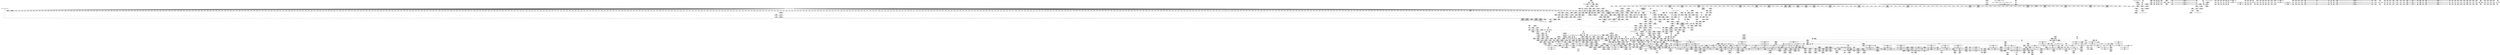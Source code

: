 digraph {
	CE0x545d380 [shape=record,shape=Mrecord,label="{CE0x545d380|i64_12|*Constant*|*SummSink*}"]
	CE0x553e060 [shape=record,shape=Mrecord,label="{CE0x553e060|72:_i32,_:_CRE_181,182_}"]
	CE0x541b9e0 [shape=record,shape=Mrecord,label="{CE0x541b9e0|common_perm_create:tmp20|security/apparmor/lsm.c,251}"]
	CE0x554d3e0 [shape=record,shape=Mrecord,label="{CE0x554d3e0|72:_i32,_:_CRE_680,684_}"]
	CE0x54d5cb0 [shape=record,shape=Mrecord,label="{CE0x54d5cb0|__aa_current_profile:land.lhs.true|*SummSource*}"]
	CE0x54a40c0 [shape=record,shape=Mrecord,label="{CE0x54a40c0|VOIDTB_TE:_CE_317,318_}"]
	CE0x5431170 [shape=record,shape=Mrecord,label="{CE0x5431170|104:_%struct.inode*,_:_CRE_149,150_}"]
	CE0x55102c0 [shape=record,shape=Mrecord,label="{CE0x55102c0|VOIDTB_TE:_CE_146,147_}"]
	CE0x544f880 [shape=record,shape=Mrecord,label="{CE0x544f880|%struct.task_struct*_(%struct.task_struct**)*_asm_movq_%gs:$_1:P_,$0_,_r,im,_dirflag_,_fpsr_,_flags_}"]
	CE0x541d180 [shape=record,shape=Mrecord,label="{CE0x541d180|common_perm_create:mnt|security/apparmor/lsm.c,253}"]
	CE0x54fe510 [shape=record,shape=Mrecord,label="{CE0x54fe510|VOIDTB_TE:_CE_173,174_}"]
	CE0x54bf610 [shape=record,shape=Mrecord,label="{CE0x54bf610|common_perm:bb}"]
	CE0x54be110 [shape=record,shape=Mrecord,label="{CE0x54be110|common_perm:mode|security/apparmor/lsm.c,169}"]
	CE0x53dbbe0 [shape=record,shape=Mrecord,label="{CE0x53dbbe0|apparmor_path_mknod:call|security/apparmor/lsm.c,279|*SummSink*}"]
	CE0x55506b0 [shape=record,shape=Mrecord,label="{CE0x55506b0|72:_i32,_:_CRE_890,891_}"]
	CE0x5544990 [shape=record,shape=Mrecord,label="{CE0x5544990|72:_i32,_:_CRE_307,308_}"]
	CE0x55150d0 [shape=record,shape=Mrecord,label="{CE0x55150d0|aa_cred_profile:lnot.ext|security/apparmor/include/context.h,100}"]
	CE0x53e84f0 [shape=record,shape=Mrecord,label="{CE0x53e84f0|i64*_getelementptr_inbounds_(_2_x_i64_,_2_x_i64_*___llvm_gcov_ctr56,_i64_0,_i64_1)|*Constant*}"]
	CE0x5486850 [shape=record,shape=Mrecord,label="{CE0x5486850|aa_cred_profile:tmp24|security/apparmor/include/context.h,100}"]
	CE0x5455b50 [shape=record,shape=Mrecord,label="{CE0x5455b50|104:_%struct.inode*,_:_CRE_280,288_|*MultipleSource*|*LoadInst*|security/apparmor/lsm.c,253|security/apparmor/lsm.c,253}"]
	CE0x54b7dc0 [shape=record,shape=Mrecord,label="{CE0x54b7dc0|common_perm:mask|Function::common_perm&Arg::mask::}"]
	CE0x5459330 [shape=record,shape=Mrecord,label="{CE0x5459330|common_perm_create:tmp35|security/apparmor/lsm.c,256}"]
	CE0x5457460 [shape=record,shape=Mrecord,label="{CE0x5457460|GLOBAL:mediated_filesystem|*Constant*}"]
	CE0x54eb510 [shape=record,shape=Mrecord,label="{CE0x54eb510|%struct.aa_profile*_null|*Constant*}"]
	CE0x54f9310 [shape=record,shape=Mrecord,label="{CE0x54f9310|aa_cred_profile:do.body6}"]
	CE0x5549830 [shape=record,shape=Mrecord,label="{CE0x5549830|72:_i32,_:_CRE_575,576_}"]
	CE0x5454ab0 [shape=record,shape=Mrecord,label="{CE0x5454ab0|104:_%struct.inode*,_:_CRE_220,221_}"]
	CE0x553cc30 [shape=record,shape=Mrecord,label="{CE0x553cc30|72:_i32,_:_CRE_162,163_}"]
	CE0x53edf90 [shape=record,shape=Mrecord,label="{CE0x53edf90|i64*_getelementptr_inbounds_(_17_x_i64_,_17_x_i64_*___llvm_gcov_ctr60,_i64_0,_i64_6)|*Constant*|*SummSink*}"]
	CE0x54bd1d0 [shape=record,shape=Mrecord,label="{CE0x54bd1d0|i64*_getelementptr_inbounds_(_5_x_i64_,_5_x_i64_*___llvm_gcov_ctr57,_i64_0,_i64_0)|*Constant*}"]
	CE0x553dd30 [shape=record,shape=Mrecord,label="{CE0x553dd30|72:_i32,_:_CRE_178,179_}"]
	CE0x54a9460 [shape=record,shape=Mrecord,label="{CE0x54a9460|VOIDTB_TE:_CE_205,206_}"]
	CE0x553de40 [shape=record,shape=Mrecord,label="{CE0x553de40|72:_i32,_:_CRE_179,180_}"]
	CE0x540f3b0 [shape=record,shape=Mrecord,label="{CE0x540f3b0|COLLAPSED:_GCMRE___llvm_gcov_ctr55_internal_global_2_x_i64_zeroinitializer:_elem_0:default:}"]
	CE0x54bb110 [shape=record,shape=Mrecord,label="{CE0x54bb110|common_perm:call|security/apparmor/lsm.c,168}"]
	CE0x54c5be0 [shape=record,shape=Mrecord,label="{CE0x54c5be0|aa_path_perm:flags|Function::aa_path_perm&Arg::flags::}"]
	CE0x54ef4f0 [shape=record,shape=Mrecord,label="{CE0x54ef4f0|i32_138|*Constant*}"]
	CE0x553da00 [shape=record,shape=Mrecord,label="{CE0x553da00|72:_i32,_:_CRE_175,176_}"]
	CE0x5553460 [shape=record,shape=Mrecord,label="{CE0x5553460|72:_i32,_:_CRE_933,934_}"]
	CE0x54ca750 [shape=record,shape=Mrecord,label="{CE0x54ca750|common_perm_dir_dentry:mnt1|security/apparmor/lsm.c,189}"]
	CE0x54cc230 [shape=record,shape=Mrecord,label="{CE0x54cc230|common_perm_dir_dentry:call|security/apparmor/lsm.c,191|*SummSink*}"]
	CE0x540c150 [shape=record,shape=Mrecord,label="{CE0x540c150|common_perm_dir_dentry:tmp1|*SummSource*}"]
	CE0x5419df0 [shape=record,shape=Mrecord,label="{CE0x5419df0|i64*_getelementptr_inbounds_(_17_x_i64_,_17_x_i64_*___llvm_gcov_ctr60,_i64_0,_i64_9)|*Constant*}"]
	CE0x553eb00 [shape=record,shape=Mrecord,label="{CE0x553eb00|72:_i32,_:_CRE_191,192_}"]
	CE0x5404290 [shape=record,shape=Mrecord,label="{CE0x5404290|%struct.task_struct*_(%struct.task_struct**)*_asm_movq_%gs:$_1:P_,$0_,_r,im,_dirflag_,_fpsr_,_flags_|*SummSource*}"]
	CE0x5409c50 [shape=record,shape=Mrecord,label="{CE0x5409c50|i8_1|*Constant*|*SummSink*}"]
	CE0x54fa6d0 [shape=record,shape=Mrecord,label="{CE0x54fa6d0|aa_cred_profile:tmp4|*LoadInst*|security/apparmor/include/context.h,99|*SummSource*}"]
	CE0x542e5e0 [shape=record,shape=Mrecord,label="{CE0x542e5e0|common_perm_create:d_inode|security/apparmor/lsm.c,253|*SummSink*}"]
	CE0x53f1270 [shape=record,shape=Mrecord,label="{CE0x53f1270|common_perm_create:tmp24|security/apparmor/lsm.c,253}"]
	CE0x54c68a0 [shape=record,shape=Mrecord,label="{CE0x54c68a0|mediated_filesystem:and|security/apparmor/include/apparmor.h,117}"]
	CE0x5434350 [shape=record,shape=Mrecord,label="{CE0x5434350|104:_%struct.inode*,_:_CRE_191,192_}"]
	CE0x5546db0 [shape=record,shape=Mrecord,label="{CE0x5546db0|72:_i32,_:_CRE_482,483_}"]
	CE0x5543230 [shape=record,shape=Mrecord,label="{CE0x5543230|72:_i32,_:_CRE_285,286_}"]
	CE0x554c800 [shape=record,shape=Mrecord,label="{CE0x554c800|72:_i32,_:_CRE_620,621_}"]
	CE0x55129a0 [shape=record,shape=Mrecord,label="{CE0x55129a0|i64_6|*Constant*}"]
	CE0x53ea1f0 [shape=record,shape=Mrecord,label="{CE0x53ea1f0|common_perm_create:mask|Function::common_perm_create&Arg::mask::|*SummSink*}"]
	CE0x5458730 [shape=record,shape=Mrecord,label="{CE0x5458730|common_perm_create:tmp34|security/apparmor/lsm.c,254|*SummSource*}"]
	CE0x545c330 [shape=record,shape=Mrecord,label="{CE0x545c330|i64*_getelementptr_inbounds_(_5_x_i64_,_5_x_i64_*___llvm_gcov_ctr57,_i64_0,_i64_4)|*Constant*}"]
	CE0x542c5c0 [shape=record,shape=Mrecord,label="{CE0x542c5c0|common_perm_create:tmp25|security/apparmor/lsm.c,253|*SummSource*}"]
	CE0x5484df0 [shape=record,shape=Mrecord,label="{CE0x5484df0|i32_100|*Constant*}"]
	CE0x5432f20 [shape=record,shape=Mrecord,label="{CE0x5432f20|104:_%struct.inode*,_:_CRE_174,175_}"]
	CE0x54037e0 [shape=record,shape=Mrecord,label="{CE0x54037e0|i64_11|*Constant*}"]
	CE0x53e75a0 [shape=record,shape=Mrecord,label="{CE0x53e75a0|common_perm_create:dir|Function::common_perm_create&Arg::dir::|*SummSource*}"]
	CE0x554b0a0 [shape=record,shape=Mrecord,label="{CE0x554b0a0|72:_i32,_:_CRE_598,599_}"]
	CE0x53e9dd0 [shape=record,shape=Mrecord,label="{CE0x53e9dd0|common_perm_create:mask|Function::common_perm_create&Arg::mask::}"]
	CE0x5403250 [shape=record,shape=Mrecord,label="{CE0x5403250|i64_10|*Constant*}"]
	CE0x554c6f0 [shape=record,shape=Mrecord,label="{CE0x554c6f0|72:_i32,_:_CRE_619,620_}"]
	CE0x553c190 [shape=record,shape=Mrecord,label="{CE0x553c190|72:_i32,_:_CRE_152,153_}"]
	CE0x5420520 [shape=record,shape=Mrecord,label="{CE0x5420520|i64_0|*Constant*}"]
	CE0x54c7d20 [shape=record,shape=Mrecord,label="{CE0x54c7d20|common_perm_dir_dentry:bb|*SummSink*}"]
	CE0x54e9210 [shape=record,shape=Mrecord,label="{CE0x54e9210|aa_cred_profile:tmp8|security/apparmor/include/context.h,100|*SummSink*}"]
	CE0x554bf80 [shape=record,shape=Mrecord,label="{CE0x554bf80|72:_i32,_:_CRE_612,613_}"]
	CE0x5455ef0 [shape=record,shape=Mrecord,label="{CE0x5455ef0|104:_%struct.inode*,_:_CRE_296,304_|*MultipleSource*|*LoadInst*|security/apparmor/lsm.c,253|security/apparmor/lsm.c,253}"]
	CE0x53fc240 [shape=record,shape=Mrecord,label="{CE0x53fc240|GLOBAL:lockdep_rcu_suspicious|*Constant*|*SummSource*}"]
	"CONST[source:2(external),value:0(static)][purpose:{object}][SrcIdx:1]"
	CE0x54e6250 [shape=record,shape=Mrecord,label="{CE0x54e6250|VOIDTB_TE:_CE_159,160_}"]
	CE0x5509f30 [shape=record,shape=Mrecord,label="{CE0x5509f30|VOIDTB_TE:_CE_0,4_}"]
	CE0x5543de0 [shape=record,shape=Mrecord,label="{CE0x5543de0|72:_i32,_:_CRE_296,297_}"]
	CE0x53ef3e0 [shape=record,shape=Mrecord,label="{CE0x53ef3e0|common_perm_create:land.lhs.true2|*SummSink*}"]
	CE0x54ee7c0 [shape=record,shape=Mrecord,label="{CE0x54ee7c0|_call_void_lockdep_rcu_suspicious(i8*_getelementptr_inbounds_(_36_x_i8_,_36_x_i8_*_.str12,_i32_0,_i32_0),_i32_138,_i8*_getelementptr_inbounds_(_45_x_i8_,_45_x_i8_*_.str14,_i32_0,_i32_0))_#7,_!dbg_!15483|security/apparmor/include/context.h,138|*SummSink*}"]
	CE0x54fb7e0 [shape=record,shape=Mrecord,label="{CE0x54fb7e0|i32_22|*Constant*|*SummSink*}"]
	CE0x54d82d0 [shape=record,shape=Mrecord,label="{CE0x54d82d0|common_perm:tmp10|security/apparmor/lsm.c,172|*SummSink*}"]
	CE0x54637b0 [shape=record,shape=Mrecord,label="{CE0x54637b0|common_perm_dir_dentry:cond|Function::common_perm_dir_dentry&Arg::cond::}"]
	CE0x53e8840 [shape=record,shape=Mrecord,label="{CE0x53e8840|i64_3|*Constant*|*SummSink*}"]
	CE0x553ec10 [shape=record,shape=Mrecord,label="{CE0x553ec10|72:_i32,_:_CRE_192,193_}"]
	CE0x53e7f20 [shape=record,shape=Mrecord,label="{CE0x53e7f20|_call_void_mcount()_#2|*SummSink*}"]
	CE0x54616b0 [shape=record,shape=Mrecord,label="{CE0x54616b0|__aa_current_profile:tmp2}"]
	CE0x516ded0 [shape=record,shape=Mrecord,label="{CE0x516ded0|common_perm_create:op|Function::common_perm_create&Arg::op::}"]
	CE0x54a2140 [shape=record,shape=Mrecord,label="{CE0x54a2140|VOIDTB_TE:_CE_217,218_}"]
	CE0x53fc110 [shape=record,shape=Mrecord,label="{CE0x53fc110|GLOBAL:lockdep_rcu_suspicious|*Constant*}"]
	CE0x553fd10 [shape=record,shape=Mrecord,label="{CE0x553fd10|72:_i32,_:_CRE_208,210_}"]
	CE0x53ec240 [shape=record,shape=Mrecord,label="{CE0x53ec240|i64*_getelementptr_inbounds_(_2_x_i64_,_2_x_i64_*___llvm_gcov_ctr62,_i64_0,_i64_0)|*Constant*|*SummSource*}"]
	CE0x554c5e0 [shape=record,shape=Mrecord,label="{CE0x554c5e0|72:_i32,_:_CRE_618,619_}"]
	CE0x5431500 [shape=record,shape=Mrecord,label="{CE0x5431500|104:_%struct.inode*,_:_CRE_152,153_}"]
	CE0x5435190 [shape=record,shape=Mrecord,label="{CE0x5435190|104:_%struct.inode*,_:_CRE_203,204_}"]
	CE0x55428a0 [shape=record,shape=Mrecord,label="{CE0x55428a0|72:_i32,_:_CRE_276,277_}"]
	CE0x5435650 [shape=record,shape=Mrecord,label="{CE0x5435650|104:_%struct.inode*,_:_CRE_207,208_}"]
	CE0x54565d0 [shape=record,shape=Mrecord,label="{CE0x54565d0|104:_%struct.inode*,_:_CRE_307,308_}"]
	CE0x54e1550 [shape=record,shape=Mrecord,label="{CE0x54e1550|__aa_current_profile:tmp|*SummSink*}"]
	CE0x5548d90 [shape=record,shape=Mrecord,label="{CE0x5548d90|72:_i32,_:_CRE_565,566_}"]
	CE0x5550270 [shape=record,shape=Mrecord,label="{CE0x5550270|72:_i32,_:_CRE_886,887_}"]
	CE0x54c5ef0 [shape=record,shape=Mrecord,label="{CE0x54c5ef0|aa_path_perm:flags|Function::aa_path_perm&Arg::flags::|*SummSink*}"]
	CE0x53ee130 [shape=record,shape=Mrecord,label="{CE0x53ee130|i1_true|*Constant*}"]
	CE0x5466810 [shape=record,shape=Mrecord,label="{CE0x5466810|mediated_filesystem:tmp1|*SummSource*}"]
	CE0x5408d90 [shape=record,shape=Mrecord,label="{CE0x5408d90|GLOBAL:current_task|Global_var:current_task|*SummSource*}"]
	CE0x54fefe0 [shape=record,shape=Mrecord,label="{CE0x54fefe0|VOIDTB_TE:_CE_187,188_}"]
	CE0x554ba30 [shape=record,shape=Mrecord,label="{CE0x554ba30|72:_i32,_:_CRE_607,608_}"]
	CE0x5547ee0 [shape=record,shape=Mrecord,label="{CE0x5547ee0|72:_i32,_:_CRE_544,552_}"]
	CE0x554ea30 [shape=record,shape=Mrecord,label="{CE0x554ea30|72:_i32,_:_CRE_856,864_}"]
	CE0x5465410 [shape=record,shape=Mrecord,label="{CE0x5465410|common_perm_create:tmp38|security/apparmor/lsm.c,257}"]
	CE0x54e9c20 [shape=record,shape=Mrecord,label="{CE0x54e9c20|__aa_current_profile:if.end|*SummSink*}"]
	CE0x53f0d80 [shape=record,shape=Mrecord,label="{CE0x53f0d80|common_perm_create:dentry6|security/apparmor/lsm.c,253}"]
	CE0x54e4be0 [shape=record,shape=Mrecord,label="{CE0x54e4be0|aa_cred_profile:do.body}"]
	CE0x5544110 [shape=record,shape=Mrecord,label="{CE0x5544110|72:_i32,_:_CRE_299,300_}"]
	CE0x554f390 [shape=record,shape=Mrecord,label="{CE0x554f390|72:_i32,_:_CRE_872,873_}"]
	CE0x54cc6b0 [shape=record,shape=Mrecord,label="{CE0x54cc6b0|common_perm_dir_dentry:tmp2|*SummSink*}"]
	CE0x5544ee0 [shape=record,shape=Mrecord,label="{CE0x5544ee0|72:_i32,_:_CRE_312,320_}"]
	CE0x540bb20 [shape=record,shape=Mrecord,label="{CE0x540bb20|common_perm_create:tobool|security/apparmor/lsm.c,251|*SummSource*}"]
	CE0x5543010 [shape=record,shape=Mrecord,label="{CE0x5543010|72:_i32,_:_CRE_283,284_}"]
	CE0x554dd70 [shape=record,shape=Mrecord,label="{CE0x554dd70|72:_i32,_:_CRE_752,756_}"]
	CE0x55518c0 [shape=record,shape=Mrecord,label="{CE0x55518c0|72:_i32,_:_CRE_907,908_}"]
	CE0x54b73f0 [shape=record,shape=Mrecord,label="{CE0x54b73f0|common_perm:entry|*SummSource*}"]
	CE0x5457ab0 [shape=record,shape=Mrecord,label="{CE0x5457ab0|i64*_getelementptr_inbounds_(_17_x_i64_,_17_x_i64_*___llvm_gcov_ctr60,_i64_0,_i64_14)|*Constant*}"]
	CE0x54bc160 [shape=record,shape=Mrecord,label="{CE0x54bc160|common_perm:tmp2|security/apparmor/lsm.c,169|*SummSink*}"]
	CE0x553f160 [shape=record,shape=Mrecord,label="{CE0x553f160|72:_i32,_:_CRE_197,198_}"]
	CE0x554bb40 [shape=record,shape=Mrecord,label="{CE0x554bb40|72:_i32,_:_CRE_608,609_}"]
	CE0x5516d40 [shape=record,shape=Mrecord,label="{CE0x5516d40|VOIDTB_TE:_CE_16,24_}"]
	CE0x54e2e80 [shape=record,shape=Mrecord,label="{CE0x54e2e80|__aa_current_profile:tmp5|security/apparmor/include/context.h,138}"]
	CE0x55527a0 [shape=record,shape=Mrecord,label="{CE0x55527a0|72:_i32,_:_CRE_921,922_}"]
	CE0x542d3b0 [shape=record,shape=Mrecord,label="{CE0x542d3b0|common_perm_create:tmp27|*LoadInst*|security/apparmor/lsm.c,253|*SummSource*}"]
	CE0x54ba490 [shape=record,shape=Mrecord,label="{CE0x54ba490|common_perm:cmp|security/apparmor/lsm.c,169}"]
	CE0x542c840 [shape=record,shape=Mrecord,label="{CE0x542c840|common_perm_create:tmp26|security/apparmor/lsm.c,253}"]
	"CONST[source:0(mediator),value:2(dynamic)][purpose:{object}][SnkIdx:2]"
	CE0x542eb10 [shape=record,shape=Mrecord,label="{CE0x542eb10|common_perm_create:tmp28|security/apparmor/lsm.c,253|*SummSink*}"]
	CE0x54c7330 [shape=record,shape=Mrecord,label="{CE0x54c7330|mediated_filesystem:lnot|security/apparmor/include/apparmor.h,117}"]
	CE0x53f0400 [shape=record,shape=Mrecord,label="{CE0x53f0400|apparmor_path_mknod:tmp1|*SummSink*}"]
	CE0x55104e0 [shape=record,shape=Mrecord,label="{CE0x55104e0|aa_cred_profile:do.body|*SummSource*}"]
	CE0x54b77b0 [shape=record,shape=Mrecord,label="{CE0x54b77b0|common_perm:op|Function::common_perm&Arg::op::|*SummSource*}"]
	CE0x55191b0 [shape=record,shape=Mrecord,label="{CE0x55191b0|VOIDTB_TE:_CE_150,151_}"]
	CE0x540f060 [shape=record,shape=Mrecord,label="{CE0x540f060|aa_cred_profile:tobool|security/apparmor/include/context.h,100|*SummSource*}"]
	CE0x545eb80 [shape=record,shape=Mrecord,label="{CE0x545eb80|aa_cred_profile:tmp9|security/apparmor/include/context.h,100|*SummSource*}"]
	CE0x553faf0 [shape=record,shape=Mrecord,label="{CE0x553faf0|72:_i32,_:_CRE_206,207_}"]
	CE0x5401630 [shape=record,shape=Mrecord,label="{CE0x5401630|mediated_filesystem:bb|*SummSource*}"]
	CE0x5463070 [shape=record,shape=Mrecord,label="{CE0x5463070|common_perm_dir_dentry:dentry|Function::common_perm_dir_dentry&Arg::dentry::|*SummSink*}"]
	CE0x53e7b10 [shape=record,shape=Mrecord,label="{CE0x53e7b10|i64*_getelementptr_inbounds_(_17_x_i64_,_17_x_i64_*___llvm_gcov_ctr60,_i64_0,_i64_0)|*Constant*}"]
	CE0x553e4a0 [shape=record,shape=Mrecord,label="{CE0x553e4a0|72:_i32,_:_CRE_185,186_}"]
	CE0x5548510 [shape=record,shape=Mrecord,label="{CE0x5548510|72:_i32,_:_CRE_557,558_}"]
	CE0x5545df0 [shape=record,shape=Mrecord,label="{CE0x5545df0|72:_i32,_:_CRE_432,440_}"]
	CE0x54a4800 [shape=record,shape=Mrecord,label="{CE0x54a4800|72:_i32,_:_CRE_8,12_}"]
	CE0x5541250 [shape=record,shape=Mrecord,label="{CE0x5541250|72:_i32,_:_CRE_255,256_}"]
	CE0x54f9860 [shape=record,shape=Mrecord,label="{CE0x54f9860|aa_cred_profile:bb|*SummSource*}"]
	CE0x54e3c70 [shape=record,shape=Mrecord,label="{CE0x54e3c70|__aa_current_profile:tmp10|security/apparmor/include/context.h,138|*SummSource*}"]
	CE0x54a30f0 [shape=record,shape=Mrecord,label="{CE0x54a30f0|VOIDTB_TE:_CE_288,296_}"]
	CE0x5545bd0 [shape=record,shape=Mrecord,label="{CE0x5545bd0|72:_i32,_:_CRE_416,424_}"]
	CE0x5432df0 [shape=record,shape=Mrecord,label="{CE0x5432df0|104:_%struct.inode*,_:_CRE_173,174_}"]
	CE0x54854e0 [shape=record,shape=Mrecord,label="{CE0x54854e0|i64*_getelementptr_inbounds_(_16_x_i64_,_16_x_i64_*___llvm_gcov_ctr46,_i64_0,_i64_9)|*Constant*}"]
	CE0x54fc6f0 [shape=record,shape=Mrecord,label="{CE0x54fc6f0|i64*_getelementptr_inbounds_(_16_x_i64_,_16_x_i64_*___llvm_gcov_ctr46,_i64_0,_i64_8)|*Constant*}"]
	CE0x54ff450 [shape=record,shape=Mrecord,label="{CE0x54ff450|aa_cred_profile:tmp3}"]
	CE0x541b350 [shape=record,shape=Mrecord,label="{CE0x541b350|i32_4|*Constant*}"]
	CE0x5518bd0 [shape=record,shape=Mrecord,label="{CE0x5518bd0|i64*_getelementptr_inbounds_(_16_x_i64_,_16_x_i64_*___llvm_gcov_ctr46,_i64_0,_i64_14)|*Constant*|*SummSource*}"]
	CE0x54bc970 [shape=record,shape=Mrecord,label="{CE0x54bc970|common_perm:tmp3|security/apparmor/lsm.c,169}"]
	CE0x54e6ad0 [shape=record,shape=Mrecord,label="{CE0x54e6ad0|i64_6|*Constant*|*SummSink*}"]
	CE0x553e6c0 [shape=record,shape=Mrecord,label="{CE0x553e6c0|72:_i32,_:_CRE_187,188_}"]
	CE0x540cc60 [shape=record,shape=Mrecord,label="{CE0x540cc60|common_perm_create:tmp6|security/apparmor/lsm.c,251}"]
	CE0x554d1c0 [shape=record,shape=Mrecord,label="{CE0x554d1c0|72:_i32,_:_CRE_664,672_}"]
	CE0x5417960 [shape=record,shape=Mrecord,label="{CE0x5417960|i8*_getelementptr_inbounds_(_45_x_i8_,_45_x_i8_*_.str14,_i32_0,_i32_0)|*Constant*|*SummSource*}"]
	CE0x54fb100 [shape=record,shape=Mrecord,label="{CE0x54fb100|aa_cred_profile:profile|security/apparmor/include/context.h,100|*SummSource*}"]
	CE0x5543670 [shape=record,shape=Mrecord,label="{CE0x5543670|72:_i32,_:_CRE_289,290_}"]
	CE0x53e8790 [shape=record,shape=Mrecord,label="{CE0x53e8790|i64_3|*Constant*|*SummSource*}"]
	CE0x554c910 [shape=record,shape=Mrecord,label="{CE0x554c910|72:_i32,_:_CRE_621,622_}"]
	CE0x5462bb0 [shape=record,shape=Mrecord,label="{CE0x5462bb0|common_perm_dir_dentry:dentry|Function::common_perm_dir_dentry&Arg::dentry::}"]
	CE0x542e050 [shape=record,shape=Mrecord,label="{CE0x542e050|i32_5|*Constant*|*SummSink*}"]
	CE0x54b98d0 [shape=record,shape=Mrecord,label="{CE0x54b98d0|aa_cred_profile:do.end}"]
	CE0x554e4e0 [shape=record,shape=Mrecord,label="{CE0x554e4e0|72:_i32,_:_CRE_816,824_}"]
	CE0x5461330 [shape=record,shape=Mrecord,label="{CE0x5461330|i64*_getelementptr_inbounds_(_11_x_i64_,_11_x_i64_*___llvm_gcov_ctr58,_i64_0,_i64_1)|*Constant*|*SummSink*}"]
	CE0x54a3730 [shape=record,shape=Mrecord,label="{CE0x54a3730|VOIDTB_TE:_CE_308,309_}"]
	CE0x54f1e90 [shape=record,shape=Mrecord,label="{CE0x54f1e90|i64*_getelementptr_inbounds_(_11_x_i64_,_11_x_i64_*___llvm_gcov_ctr58,_i64_0,_i64_10)|*Constant*|*SummSink*}"]
	CE0x54ed4c0 [shape=record,shape=Mrecord,label="{CE0x54ed4c0|i64*_getelementptr_inbounds_(_11_x_i64_,_11_x_i64_*___llvm_gcov_ctr58,_i64_0,_i64_8)|*Constant*|*SummSource*}"]
	CE0x54a4e40 [shape=record,shape=Mrecord,label="{CE0x54a4e40|72:_i32,_:_CRE_56,64_}"]
	CE0x54a27a0 [shape=record,shape=Mrecord,label="{CE0x54a27a0|VOIDTB_TE:_CE_223,224_}"]
	CE0x54c4d10 [shape=record,shape=Mrecord,label="{CE0x54c4d10|aa_path_perm:entry|*SummSink*}"]
	CE0x545cc90 [shape=record,shape=Mrecord,label="{CE0x545cc90|_ret_i1_%lnot,_!dbg_!15473|security/apparmor/include/apparmor.h,117|*SummSource*}"]
	"CONST[source:0(mediator),value:0(static)][purpose:{operation}][SnkIdx:4]"
	CE0x545b0d0 [shape=record,shape=Mrecord,label="{CE0x545b0d0|common_perm_create:tmp33|security/apparmor/lsm.c,254|*SummSource*}"]
	CE0x54ff2f0 [shape=record,shape=Mrecord,label="{CE0x54ff2f0|aa_cred_profile:tmp2|*SummSource*}"]
	CE0x5418ce0 [shape=record,shape=Mrecord,label="{CE0x5418ce0|common_perm_create:tmp36|security/apparmor/lsm.c,256|*SummSink*}"]
	CE0x554e920 [shape=record,shape=Mrecord,label="{CE0x554e920|72:_i32,_:_CRE_848,856_}"]
	CE0x5515da0 [shape=record,shape=Mrecord,label="{CE0x5515da0|VOIDTB_TE:_CE_164,165_}"]
	CE0x541a590 [shape=record,shape=Mrecord,label="{CE0x541a590|common_perm_create:cred|security/apparmor/lsm.c,251}"]
	CE0x5515a20 [shape=record,shape=Mrecord,label="{CE0x5515a20|aa_cred_profile:conv|security/apparmor/include/context.h,100|*SummSink*}"]
	CE0x554de80 [shape=record,shape=Mrecord,label="{CE0x554de80|72:_i32,_:_CRE_760,768_}"]
	CE0x553c4c0 [shape=record,shape=Mrecord,label="{CE0x553c4c0|72:_i32,_:_CRE_155,156_}"]
	CE0x5545100 [shape=record,shape=Mrecord,label="{CE0x5545100|72:_i32,_:_CRE_328,336_}"]
	CE0x55042d0 [shape=record,shape=Mrecord,label="{CE0x55042d0|aa_cred_profile:do.cond}"]
	CE0x554d710 [shape=record,shape=Mrecord,label="{CE0x554d710|72:_i32,_:_CRE_696,704_}"]
	CE0x5465a90 [shape=record,shape=Mrecord,label="{CE0x5465a90|get_current:bb|*SummSink*}"]
	CE0x55166a0 [shape=record,shape=Mrecord,label="{CE0x55166a0|VOIDTB_TE:_CE_161,162_}"]
	CE0x553d7e0 [shape=record,shape=Mrecord,label="{CE0x553d7e0|72:_i32,_:_CRE_173,174_}"]
	CE0x545d730 [shape=record,shape=Mrecord,label="{CE0x545d730|common_perm_create:call7|security/apparmor/lsm.c,253}"]
	CE0x5465d40 [shape=record,shape=Mrecord,label="{CE0x5465d40|i64*_getelementptr_inbounds_(_2_x_i64_,_2_x_i64_*___llvm_gcov_ctr112,_i64_0,_i64_0)|*Constant*|*SummSource*}"]
	"CONST[source:1(input),value:2(dynamic)][purpose:{object}][SrcIdx:7]"
	CE0x54241b0 [shape=record,shape=Mrecord,label="{CE0x54241b0|i64*_getelementptr_inbounds_(_2_x_i64_,_2_x_i64_*___llvm_gcov_ctr112,_i64_0,_i64_0)|*Constant*|*SummSink*}"]
	CE0x54c2580 [shape=record,shape=Mrecord,label="{CE0x54c2580|common_perm:tmp4|security/apparmor/lsm.c,169|*SummSource*}"]
	CE0x5434220 [shape=record,shape=Mrecord,label="{CE0x5434220|104:_%struct.inode*,_:_CRE_190,191_}"]
	CE0x545b3e0 [shape=record,shape=Mrecord,label="{CE0x545b3e0|common_perm_create:tmp33|security/apparmor/lsm.c,254|*SummSink*}"]
	CE0x54b6950 [shape=record,shape=Mrecord,label="{CE0x54b6950|mediated_filesystem:tmp5|security/apparmor/include/apparmor.h,117}"]
	CE0x540cac0 [shape=record,shape=Mrecord,label="{CE0x540cac0|common_perm_create:tmp5|security/apparmor/lsm.c,251|*SummSink*}"]
	CE0x54579b0 [shape=record,shape=Mrecord,label="{CE0x54579b0|i64_13|*Constant*|*SummSink*}"]
	CE0x553e390 [shape=record,shape=Mrecord,label="{CE0x553e390|72:_i32,_:_CRE_184,185_}"]
	CE0x5463450 [shape=record,shape=Mrecord,label="{CE0x5463450|common_perm_dir_dentry:mask|Function::common_perm_dir_dentry&Arg::mask::}"]
	CE0x554e700 [shape=record,shape=Mrecord,label="{CE0x554e700|72:_i32,_:_CRE_832,840_}"]
	CE0x53f0040 [shape=record,shape=Mrecord,label="{CE0x53f0040|common_perm_create:do.end}"]
	CE0x544e750 [shape=record,shape=Mrecord,label="{CE0x544e750|_call_void_mcount()_#2|*SummSink*}"]
	CE0x553f490 [shape=record,shape=Mrecord,label="{CE0x553f490|72:_i32,_:_CRE_200,201_}"]
	CE0x553ff30 [shape=record,shape=Mrecord,label="{CE0x553ff30|72:_i32,_:_CRE_216,224_}"]
	CE0x54671c0 [shape=record,shape=Mrecord,label="{CE0x54671c0|i64*_getelementptr_inbounds_(_2_x_i64_,_2_x_i64_*___llvm_gcov_ctr56,_i64_0,_i64_0)|*Constant*}"]
	CE0x540c450 [shape=record,shape=Mrecord,label="{CE0x540c450|common_perm_create:uid|security/apparmor/lsm.c,251|*SummSource*}"]
	CE0x544be90 [shape=record,shape=Mrecord,label="{CE0x544be90|40:_%struct.super_block*,_:_CRE_40,48_|*MultipleSource*|security/apparmor/include/apparmor.h,117|security/apparmor/lsm.c,253|Function::mediated_filesystem&Arg::inode::}"]
	CE0x53eb190 [shape=record,shape=Mrecord,label="{CE0x53eb190|apparmor_path_mknod:tmp1}"]
	CE0x5548fb0 [shape=record,shape=Mrecord,label="{CE0x5548fb0|72:_i32,_:_CRE_567,568_}"]
	CE0x5423990 [shape=record,shape=Mrecord,label="{CE0x5423990|aa_cred_profile:if.end|*SummSink*}"]
	CE0x5421fc0 [shape=record,shape=Mrecord,label="{CE0x5421fc0|i64*_getelementptr_inbounds_(_17_x_i64_,_17_x_i64_*___llvm_gcov_ctr60,_i64_0,_i64_6)|*Constant*}"]
	CE0x5487aa0 [shape=record,shape=Mrecord,label="{CE0x5487aa0|aa_cred_profile:tmp22|security/apparmor/include/context.h,100|*SummSource*}"]
	CE0x541fa90 [shape=record,shape=Mrecord,label="{CE0x541fa90|common_perm_create:cond|security/apparmor/lsm.c, 251|*SummSink*}"]
	CE0x5431e80 [shape=record,shape=Mrecord,label="{CE0x5431e80|104:_%struct.inode*,_:_CRE_160,161_}"]
	CE0x53f12e0 [shape=record,shape=Mrecord,label="{CE0x53f12e0|common_perm_create:tmp24|security/apparmor/lsm.c,253|*SummSource*}"]
	CE0x54fd120 [shape=record,shape=Mrecord,label="{CE0x54fd120|VOIDTB_TE:_CE_72,80_}"]
	CE0x553f9e0 [shape=record,shape=Mrecord,label="{CE0x553f9e0|72:_i32,_:_CRE_205,206_}"]
	CE0x5547300 [shape=record,shape=Mrecord,label="{CE0x5547300|72:_i32,_:_CRE_487,488_}"]
	CE0x5516590 [shape=record,shape=Mrecord,label="{CE0x5516590|VOIDTB_TE:_CE_160,161_}"]
	CE0x54e4ad0 [shape=record,shape=Mrecord,label="{CE0x54e4ad0|aa_cred_profile:lor.end|*SummSink*}"]
	CE0x54cc5d0 [shape=record,shape=Mrecord,label="{CE0x54cc5d0|common_perm_dir_dentry:tmp2}"]
	CE0x54a9060 [shape=record,shape=Mrecord,label="{CE0x54a9060|VOIDTB_TE:_CE_201,202_}"]
	CE0x5544770 [shape=record,shape=Mrecord,label="{CE0x5544770|72:_i32,_:_CRE_305,306_}"]
	CE0x554fd20 [shape=record,shape=Mrecord,label="{CE0x554fd20|72:_i32,_:_CRE_881,882_}"]
	CE0x5487d90 [shape=record,shape=Mrecord,label="{CE0x5487d90|aa_cred_profile:tmp23|security/apparmor/include/context.h,100}"]
	CE0x5545570 [shape=record,shape=Mrecord,label="{CE0x5545570|72:_i32,_:_CRE_360,376_}"]
	CE0x553cd40 [shape=record,shape=Mrecord,label="{CE0x553cd40|72:_i32,_:_CRE_163,164_}"]
	CE0x5554230 [shape=record,shape=Mrecord,label="{CE0x5554230|72:_i32,_:_CRE_981,982_}"]
	CE0x54ffb80 [shape=record,shape=Mrecord,label="{CE0x54ffb80|VOIDTB_TE:_CE_194,195_}"]
	CE0x5419e60 [shape=record,shape=Mrecord,label="{CE0x5419e60|i64*_getelementptr_inbounds_(_17_x_i64_,_17_x_i64_*___llvm_gcov_ctr60,_i64_0,_i64_9)|*Constant*|*SummSource*}"]
	CE0x54218c0 [shape=record,shape=Mrecord,label="{CE0x54218c0|COLLAPSED:_GCMRE___llvm_gcov_ctr60_internal_global_17_x_i64_zeroinitializer:_elem_0:default:}"]
	CE0x53ee600 [shape=record,shape=Mrecord,label="{CE0x53ee600|common_perm_create:tmp13|security/apparmor/lsm.c,251}"]
	CE0x5508d10 [shape=record,shape=Mrecord,label="{CE0x5508d10|aa_cred_profile:profile11|security/apparmor/include/context.h,101}"]
	CE0x554e1b0 [shape=record,shape=Mrecord,label="{CE0x554e1b0|72:_i32,_:_CRE_792,800_}"]
	CE0x53f96a0 [shape=record,shape=Mrecord,label="{CE0x53f96a0|common_perm_create:land.lhs.true2}"]
	CE0x54ffeb0 [shape=record,shape=Mrecord,label="{CE0x54ffeb0|VOIDTB_TE:_CE_197,198_}"]
	CE0x5501370 [shape=record,shape=Mrecord,label="{CE0x5501370|aa_cred_profile:tmp12|security/apparmor/include/context.h,100|*SummSink*}"]
	CE0x53fad70 [shape=record,shape=Mrecord,label="{CE0x53fad70|common_perm_create:land.lhs.true2|*SummSource*}"]
	CE0x554fe30 [shape=record,shape=Mrecord,label="{CE0x554fe30|72:_i32,_:_CRE_882,883_}"]
	CE0x544c1b0 [shape=record,shape=Mrecord,label="{CE0x544c1b0|i32_8|*Constant*|*SummSink*}"]
	CE0x54359e0 [shape=record,shape=Mrecord,label="{CE0x54359e0|104:_%struct.inode*,_:_CRE_210,211_}"]
	CE0x54bc770 [shape=record,shape=Mrecord,label="{CE0x54bc770|common_perm:cmp|security/apparmor/lsm.c,169|*SummSink*}"]
	CE0x5512de0 [shape=record,shape=Mrecord,label="{CE0x5512de0|aa_cred_profile:tobool4|security/apparmor/include/context.h,100|*SummSource*}"]
	CE0x5547ff0 [shape=record,shape=Mrecord,label="{CE0x5547ff0|72:_i32,_:_CRE_552,553_}"]
	CE0x54a3950 [shape=record,shape=Mrecord,label="{CE0x54a3950|VOIDTB_TE:_CE_310,311_}"]
	CE0x5457330 [shape=record,shape=Mrecord,label="{CE0x5457330|104:_%struct.inode*,_:_CRE_319,320_}"]
	CE0x5511fc0 [shape=record,shape=Mrecord,label="{CE0x5511fc0|VOIDTB_TE:_CE_104,112_}"]
	CE0x545ab00 [shape=record,shape=Mrecord,label="{CE0x545ab00|i64*_getelementptr_inbounds_(_17_x_i64_,_17_x_i64_*___llvm_gcov_ctr60,_i64_0,_i64_14)|*Constant*|*SummSink*}"]
	CE0x54b82c0 [shape=record,shape=Mrecord,label="{CE0x54b82c0|common_perm:cond|Function::common_perm&Arg::cond::}"]
	CE0x540a7b0 [shape=record,shape=Mrecord,label="{CE0x540a7b0|common_perm_create:bb|*SummSource*}"]
	CE0x54e6750 [shape=record,shape=Mrecord,label="{CE0x54e6750|__aa_current_profile:tmp9|security/apparmor/include/context.h,138}"]
	CE0x5545240 [shape=record,shape=Mrecord,label="{CE0x5545240|72:_i32,_:_CRE_336,344_}"]
	CE0x554b5f0 [shape=record,shape=Mrecord,label="{CE0x554b5f0|72:_i32,_:_CRE_603,604_}"]
	CE0x5420fc0 [shape=record,shape=Mrecord,label="{CE0x5420fc0|common_perm_create:if.end9}"]
	CE0x54ba610 [shape=record,shape=Mrecord,label="{CE0x54ba610|i64_2|*Constant*}"]
	CE0x54fe400 [shape=record,shape=Mrecord,label="{CE0x54fe400|VOIDTB_TE:_CE_172,173_}"]
	CE0x54e6330 [shape=record,shape=Mrecord,label="{CE0x54e6330|aa_cred_profile:do.end|*SummSink*}"]
	CE0x53f9c30 [shape=record,shape=Mrecord,label="{CE0x53f9c30|i32_78|*Constant*|*SummSink*}"]
	CE0x5435780 [shape=record,shape=Mrecord,label="{CE0x5435780|104:_%struct.inode*,_:_CRE_208,209_}"]
	CE0x54e21e0 [shape=record,shape=Mrecord,label="{CE0x54e21e0|get_current:tmp2}"]
	CE0x53e6d10 [shape=record,shape=Mrecord,label="{CE0x53e6d10|i64_1|*Constant*|*SummSink*}"]
	CE0x516f4b0 [shape=record,shape=Mrecord,label="{CE0x516f4b0|apparmor_path_mknod:dentry|Function::apparmor_path_mknod&Arg::dentry::}"]
	CE0x54f86e0 [shape=record,shape=Mrecord,label="{CE0x54f86e0|aa_cred_profile:tmp17|security/apparmor/include/context.h,100|*SummSource*}"]
	CE0x5456e70 [shape=record,shape=Mrecord,label="{CE0x5456e70|104:_%struct.inode*,_:_CRE_315,316_}"]
	CE0x54a3650 [shape=record,shape=Mrecord,label="{CE0x54a3650|VOIDTB_TE:_CE_307,308_}"]
	CE0x54061f0 [shape=record,shape=Mrecord,label="{CE0x54061f0|common_perm_create:do.body}"]
	CE0x550df50 [shape=record,shape=Mrecord,label="{CE0x550df50|aa_cred_profile:tmp1|*SummSink*}"]
	CE0x5416090 [shape=record,shape=Mrecord,label="{CE0x5416090|common_perm:call1|security/apparmor/lsm.c,170|*SummSink*}"]
	CE0x54f1090 [shape=record,shape=Mrecord,label="{CE0x54f1090|__aa_current_profile:tmp17|security/apparmor/include/context.h,138|*SummSource*}"]
	CE0x54e8f90 [shape=record,shape=Mrecord,label="{CE0x54e8f90|i64*_getelementptr_inbounds_(_11_x_i64_,_11_x_i64_*___llvm_gcov_ctr58,_i64_0,_i64_0)|*Constant*|*SummSink*}"]
	CE0x54ee9c0 [shape=record,shape=Mrecord,label="{CE0x54ee9c0|i8*_getelementptr_inbounds_(_36_x_i8_,_36_x_i8_*_.str12,_i32_0,_i32_0)|*Constant*}"]
	CE0x54b8980 [shape=record,shape=Mrecord,label="{CE0x54b8980|_ret_i32_%error.0,_!dbg_!15483|security/apparmor/lsm.c,172|*SummSource*}"]
	CE0x54c9680 [shape=record,shape=Mrecord,label="{CE0x54c9680|_call_void_mcount()_#2|*SummSink*}"]
	CE0x553c080 [shape=record,shape=Mrecord,label="{CE0x553c080|72:_i32,_:_CRE_151,152_}"]
	CE0x54b7b30 [shape=record,shape=Mrecord,label="{CE0x54b7b30|common_perm:path|Function::common_perm&Arg::path::|*SummSource*}"]
	CE0x541b240 [shape=record,shape=Mrecord,label="{CE0x541b240|common_perm_create:fsuid|security/apparmor/lsm.c,251|*SummSink*}"]
	CE0x54e9d20 [shape=record,shape=Mrecord,label="{CE0x54e9d20|__aa_current_profile:if.then}"]
	CE0x540c390 [shape=record,shape=Mrecord,label="{CE0x540c390|i32_0|*Constant*|*SummSink*}"]
	CE0x54f4400 [shape=record,shape=Mrecord,label="{CE0x54f4400|__aa_current_profile:tmp21|security/apparmor/include/context.h,138|*SummSink*}"]
	CE0x5551d00 [shape=record,shape=Mrecord,label="{CE0x5551d00|72:_i32,_:_CRE_911,912_}"]
	CE0x54a9680 [shape=record,shape=Mrecord,label="{CE0x54a9680|VOIDTB_TE:_CE_207,208_}"]
	CE0x554ae80 [shape=record,shape=Mrecord,label="{CE0x554ae80|72:_i32,_:_CRE_596,597_}"]
	CE0x54d7bd0 [shape=record,shape=Mrecord,label="{CE0x54d7bd0|common_perm:tmp9|security/apparmor/lsm.c,172|*SummSink*}"]
	CE0x53e8270 [shape=record,shape=Mrecord,label="{CE0x53e8270|common_perm_dir_dentry:path|security/apparmor/lsm.c, 189}"]
	CE0x54644e0 [shape=record,shape=Mrecord,label="{CE0x54644e0|common_perm_create:retval.0|*SummSource*}"]
	CE0x54c4e70 [shape=record,shape=Mrecord,label="{CE0x54c4e70|aa_path_perm:op|Function::aa_path_perm&Arg::op::}"]
	CE0x54f5230 [shape=record,shape=Mrecord,label="{CE0x54f5230|aa_cred_profile:entry|*SummSource*}"]
	CE0x5548ea0 [shape=record,shape=Mrecord,label="{CE0x5548ea0|72:_i32,_:_CRE_566,567_}"]
	CE0x554b920 [shape=record,shape=Mrecord,label="{CE0x554b920|72:_i32,_:_CRE_606,607_}"]
	CE0x5461b30 [shape=record,shape=Mrecord,label="{CE0x5461b30|__aa_current_profile:land.lhs.true2|*SummSink*}"]
	CE0x5544660 [shape=record,shape=Mrecord,label="{CE0x5544660|72:_i32,_:_CRE_304,305_}"]
	CE0x5433fc0 [shape=record,shape=Mrecord,label="{CE0x5433fc0|104:_%struct.inode*,_:_CRE_188,189_}"]
	CE0x554ec50 [shape=record,shape=Mrecord,label="{CE0x554ec50|72:_i32,_:_CRE_865,866_}"]
	CE0x5465710 [shape=record,shape=Mrecord,label="{CE0x5465710|common_perm_create:tmp38|security/apparmor/lsm.c,257|*SummSink*}"]
	CE0x5403620 [shape=record,shape=Mrecord,label="{CE0x5403620|common_perm_create:tmp23|security/apparmor/lsm.c,253|*SummSink*}"]
	CE0x54eab30 [shape=record,shape=Mrecord,label="{CE0x54eab30|__aa_current_profile:tmp12|security/apparmor/include/context.h,138|*SummSink*}"]
	CE0x54e6030 [shape=record,shape=Mrecord,label="{CE0x54e6030|VOIDTB_TE:_CE_157,158_}"]
	CE0x54a9ce0 [shape=record,shape=Mrecord,label="{CE0x54a9ce0|VOIDTB_TE:_CE_213,214_}"]
	CE0x55505a0 [shape=record,shape=Mrecord,label="{CE0x55505a0|72:_i32,_:_CRE_889,890_}"]
	CE0x542ff60 [shape=record,shape=Mrecord,label="{CE0x542ff60|104:_%struct.inode*,_:_CRE_90,91_}"]
	CE0x5416660 [shape=record,shape=Mrecord,label="{CE0x5416660|GLOBAL:aa_path_perm|*Constant*|*SummSink*}"]
	CE0x54d6d60 [shape=record,shape=Mrecord,label="{CE0x54d6d60|__aa_current_profile:tmp13|security/apparmor/include/context.h,138}"]
	CE0x5554010 [shape=record,shape=Mrecord,label="{CE0x5554010|72:_i32,_:_CRE_979,980_}"]
	CE0x54b75a0 [shape=record,shape=Mrecord,label="{CE0x54b75a0|common_perm:op|Function::common_perm&Arg::op::}"]
	CE0x54ff0f0 [shape=record,shape=Mrecord,label="{CE0x54ff0f0|VOIDTB_TE:_CE_188,189_}"]
	CE0x5517740 [shape=record,shape=Mrecord,label="{CE0x5517740|void_(i8*,_i32,_i64)*_asm_sideeffect_1:_09ud2_0A.pushsection___bug_table,_22a_22_0A2:_09.long_1b_-_2b,_$_0:c_-_2b_0A_09.word_$_1:c_,_0_0A_09.org_2b+$_2:c_0A.popsection_,_i,i,i,_dirflag_,_fpsr_,_flags_|*SummSink*}"]
	CE0x53ed320 [shape=record,shape=Mrecord,label="{CE0x53ed320|_ret_i32_%retval.0,_!dbg_!15515|security/apparmor/lsm.c,257|*SummSink*}"]
	CE0x5544dd0 [shape=record,shape=Mrecord,label="{CE0x5544dd0|72:_i32,_:_CRE_311,312_}"]
	CE0x5141650 [shape=record,shape=Mrecord,label="{CE0x5141650|common_perm_create:entry|*SummSink*}"]
	CE0x542de90 [shape=record,shape=Mrecord,label="{CE0x542de90|i32_5|*Constant*|*SummSource*}"]
	CE0x54ff740 [shape=record,shape=Mrecord,label="{CE0x54ff740|VOIDTB_TE:_CE_190,191_}"]
	CE0x54f8900 [shape=record,shape=Mrecord,label="{CE0x54f8900|i64*_getelementptr_inbounds_(_2_x_i64_,_2_x_i64_*___llvm_gcov_ctr112,_i64_0,_i64_0)|*Constant*}"]
	CE0x5541470 [shape=record,shape=Mrecord,label="{CE0x5541470|72:_i32,_:_CRE_257,258_}"]
	CE0x545d1d0 [shape=record,shape=Mrecord,label="{CE0x545d1d0|i64_12|*Constant*|*SummSource*}"]
	CE0x5423190 [shape=record,shape=Mrecord,label="{CE0x5423190|common_perm_create:tmp12|security/apparmor/lsm.c,251}"]
	CE0x5547bb0 [shape=record,shape=Mrecord,label="{CE0x5547bb0|72:_i32,_:_CRE_528,536_}"]
	CE0x54d5270 [shape=record,shape=Mrecord,label="{CE0x54d5270|common_perm:error.0|*SummSource*}"]
	CE0x54c83f0 [shape=record,shape=Mrecord,label="{CE0x54c83f0|%struct.aa_profile*_null|*Constant*|*SummSink*}"]
	CE0x540ffd0 [shape=record,shape=Mrecord,label="{CE0x540ffd0|get_current:tmp2}"]
	CE0x5552f10 [shape=record,shape=Mrecord,label="{CE0x5552f10|72:_i32,_:_CRE_928,929_}"]
	CE0x54f3900 [shape=record,shape=Mrecord,label="{CE0x54f3900|_ret_%struct.task_struct*_%tmp4,_!dbg_!15471|./arch/x86/include/asm/current.h,14}"]
	CE0x5465a20 [shape=record,shape=Mrecord,label="{CE0x5465a20|get_current:bb|*SummSource*}"]
	CE0x5433d60 [shape=record,shape=Mrecord,label="{CE0x5433d60|104:_%struct.inode*,_:_CRE_186,187_}"]
	CE0x5512090 [shape=record,shape=Mrecord,label="{CE0x5512090|VOIDTB_TE:_CE_112,144_}"]
	CE0x54d5de0 [shape=record,shape=Mrecord,label="{CE0x54d5de0|__aa_current_profile:land.lhs.true|*SummSink*}"]
	CE0x5434e00 [shape=record,shape=Mrecord,label="{CE0x5434e00|104:_%struct.inode*,_:_CRE_200,201_}"]
	CE0x54e6b80 [shape=record,shape=Mrecord,label="{CE0x54e6b80|aa_cred_profile:tmp14|security/apparmor/include/context.h,100}"]
	CE0x5422b10 [shape=record,shape=Mrecord,label="{CE0x5422b10|common_perm_create:tmp10|security/apparmor/lsm.c,251|*SummSink*}"]
	CE0x5420e10 [shape=record,shape=Mrecord,label="{CE0x5420e10|common_perm_dir_dentry:tmp|*SummSource*}"]
	CE0x5485c10 [shape=record,shape=Mrecord,label="{CE0x5485c10|aa_cred_profile:tmp23|security/apparmor/include/context.h,100|*SummSink*}"]
	CE0x5552030 [shape=record,shape=Mrecord,label="{CE0x5552030|72:_i32,_:_CRE_914,915_}"]
	CE0x54e7470 [shape=record,shape=Mrecord,label="{CE0x54e7470|__aa_current_profile:tmp9|security/apparmor/include/context.h,138|*SummSource*}"]
	CE0x550e670 [shape=record,shape=Mrecord,label="{CE0x550e670|aa_cred_profile:lnot2|security/apparmor/include/context.h,100|*SummSource*}"]
	CE0x5400fa0 [shape=record,shape=Mrecord,label="{CE0x5400fa0|common_perm_create:tobool5|security/apparmor/lsm.c,253}"]
	"CONST[source:1(input),value:2(dynamic)][purpose:{object}][SrcIdx:3]"
	CE0x53e7530 [shape=record,shape=Mrecord,label="{CE0x53e7530|common_perm_create:dir|Function::common_perm_create&Arg::dir::}"]
	CE0x53dcce0 [shape=record,shape=Mrecord,label="{CE0x53dcce0|apparmor_path_mknod:tmp}"]
	CE0x54c7160 [shape=record,shape=Mrecord,label="{CE0x54c7160|mediated_filesystem:tobool|security/apparmor/include/apparmor.h,117|*SummSink*}"]
	CE0x54e3890 [shape=record,shape=Mrecord,label="{CE0x54e3890|__aa_current_profile:tmp11|security/apparmor/include/context.h,138}"]
	CE0x55168c0 [shape=record,shape=Mrecord,label="{CE0x55168c0|VOIDTB_TE:_CE_163,164_}"]
	CE0x53fd9b0 [shape=record,shape=Mrecord,label="{CE0x53fd9b0|mediated_filesystem:tmp4|*LoadInst*|security/apparmor/include/apparmor.h,117}"]
	CE0x54588b0 [shape=record,shape=Mrecord,label="{CE0x54588b0|common_perm_create:tmp34|security/apparmor/lsm.c,254|*SummSink*}"]
	CE0x5460430 [shape=record,shape=Mrecord,label="{CE0x5460430|aa_cred_profile:lnot|security/apparmor/include/context.h,100|*SummSource*}"]
	CE0x54a9ac0 [shape=record,shape=Mrecord,label="{CE0x54a9ac0|VOIDTB_TE:_CE_211,212_}"]
	CE0x54a4a40 [shape=record,shape=Mrecord,label="{CE0x54a4a40|72:_i32,_:_CRE_24,32_}"]
	CE0x5551e10 [shape=record,shape=Mrecord,label="{CE0x5551e10|72:_i32,_:_CRE_912,913_}"]
	CE0x5417240 [shape=record,shape=Mrecord,label="{CE0x5417240|i32_251|*Constant*|*SummSink*}"]
	CE0x54a4500 [shape=record,shape=Mrecord,label="{CE0x54a4500|72:_i32,_:_CRE_2,4_}"]
	CE0x54fb930 [shape=record,shape=Mrecord,label="{CE0x54fb930|aa_cred_profile:security|security/apparmor/include/context.h,99|*SummSource*}"]
	CE0x5458670 [shape=record,shape=Mrecord,label="{CE0x5458670|common_perm_create:tmp31|security/apparmor/lsm.c,253|*SummSource*}"]
	CE0x5510090 [shape=record,shape=Mrecord,label="{CE0x5510090|VOIDTB_TE:_CE_144,145_}"]
	CE0x54227a0 [shape=record,shape=Mrecord,label="{CE0x54227a0|mediated_filesystem:inode|Function::mediated_filesystem&Arg::inode::|*SummSource*}"]
	CE0x53e7890 [shape=record,shape=Mrecord,label="{CE0x53e7890|apparmor_path_mknod:dentry|Function::apparmor_path_mknod&Arg::dentry::|*SummSink*}"]
	CE0x553cb20 [shape=record,shape=Mrecord,label="{CE0x553cb20|72:_i32,_:_CRE_161,162_}"]
	CE0x54e25d0 [shape=record,shape=Mrecord,label="{CE0x54e25d0|__aa_current_profile:tmp}"]
	CE0x5510020 [shape=record,shape=Mrecord,label="{CE0x5510020|aa_cred_profile:do.end|*SummSource*}"]
	CE0x54fa120 [shape=record,shape=Mrecord,label="{CE0x54fa120|aa_cred_profile:profile|security/apparmor/include/context.h,100}"]
	CE0x5542570 [shape=record,shape=Mrecord,label="{CE0x5542570|72:_i32,_:_CRE_273,274_}"]
	CE0x53e0080 [shape=record,shape=Mrecord,label="{CE0x53e0080|apparmor_path_mknod:bb|*SummSink*}"]
	CE0x54c6540 [shape=record,shape=Mrecord,label="{CE0x54c6540|aa_path_perm:cond|Function::aa_path_perm&Arg::cond::}"]
	CE0x554a4f0 [shape=record,shape=Mrecord,label="{CE0x554a4f0|72:_i32,_:_CRE_587,588_}"]
	CE0x540f420 [shape=record,shape=Mrecord,label="{CE0x540f420|mediated_filesystem:tmp|*SummSource*}"]
	CE0x54c6cc0 [shape=record,shape=Mrecord,label="{CE0x54c6cc0|mediated_filesystem:tobool|security/apparmor/include/apparmor.h,117}"]
	CE0x54b8770 [shape=record,shape=Mrecord,label="{CE0x54b8770|_ret_i32_%error.0,_!dbg_!15483|security/apparmor/lsm.c,172}"]
	CE0x5454be0 [shape=record,shape=Mrecord,label="{CE0x5454be0|104:_%struct.inode*,_:_CRE_221,222_}"]
	CE0x540a8a0 [shape=record,shape=Mrecord,label="{CE0x540a8a0|common_perm_create:bb|*SummSink*}"]
	CE0x53ea5e0 [shape=record,shape=Mrecord,label="{CE0x53ea5e0|apparmor_path_mknod:tmp2}"]
	CE0x54a2be0 [shape=record,shape=Mrecord,label="{CE0x54a2be0|VOIDTB_TE:_CE_248,256_}"]
	CE0x5507560 [shape=record,shape=Mrecord,label="{CE0x5507560|i64*_getelementptr_inbounds_(_16_x_i64_,_16_x_i64_*___llvm_gcov_ctr46,_i64_0,_i64_13)|*Constant*}"]
	CE0x5487480 [shape=record,shape=Mrecord,label="{CE0x5487480|i64*_getelementptr_inbounds_(_16_x_i64_,_16_x_i64_*___llvm_gcov_ctr46,_i64_0,_i64_12)|*Constant*|*SummSource*}"]
	CE0x55119b0 [shape=record,shape=Mrecord,label="{CE0x55119b0|aa_cred_profile:tmp21|security/apparmor/include/context.h,100|*SummSource*}"]
	CE0x54196c0 [shape=record,shape=Mrecord,label="{CE0x54196c0|GLOBAL:common_perm_dir_dentry|*Constant*|*SummSink*}"]
	CE0x5552ad0 [shape=record,shape=Mrecord,label="{CE0x5552ad0|72:_i32,_:_CRE_924,925_}"]
	CE0x53ef1c0 [shape=record,shape=Mrecord,label="{CE0x53ef1c0|get_current:tmp4|./arch/x86/include/asm/current.h,14|*SummSource*}"]
	CE0x5466270 [shape=record,shape=Mrecord,label="{CE0x5466270|get_current:tmp1}"]
	CE0x553ee30 [shape=record,shape=Mrecord,label="{CE0x553ee30|72:_i32,_:_CRE_194,195_}"]
	CE0x55419c0 [shape=record,shape=Mrecord,label="{CE0x55419c0|72:_i32,_:_CRE_262,263_}"]
	CE0x54007b0 [shape=record,shape=Mrecord,label="{CE0x54007b0|common_perm:tmp6|security/apparmor/lsm.c,169|*SummSink*}"]
	CE0x54fd3b0 [shape=record,shape=Mrecord,label="{CE0x54fd3b0|aa_cred_profile:tmp5|security/apparmor/include/context.h,99|*SummSource*}"]
	CE0x5506660 [shape=record,shape=Mrecord,label="{CE0x5506660|aa_cred_profile:tmp31|security/apparmor/include/context.h,100|*SummSink*}"]
	CE0x53e8b30 [shape=record,shape=Mrecord,label="{CE0x53e8b30|i64_1|*Constant*}"]
	CE0x53ee670 [shape=record,shape=Mrecord,label="{CE0x53ee670|common_perm_create:tmp13|security/apparmor/lsm.c,251|*SummSource*}"]
	CE0x544c320 [shape=record,shape=Mrecord,label="{CE0x544c320|i32_8|*Constant*|*SummSource*}"]
	CE0x544c6a0 [shape=record,shape=Mrecord,label="{CE0x544c6a0|mediated_filesystem:i_sb|security/apparmor/include/apparmor.h,117|*SummSink*}"]
	CE0x54e3470 [shape=record,shape=Mrecord,label="{CE0x54e3470|aa_cred_profile:tmp7|security/apparmor/include/context.h,100}"]
	CE0x5463cf0 [shape=record,shape=Mrecord,label="{CE0x5463cf0|_ret_i32_%call,_!dbg_!15477|security/apparmor/lsm.c,191}"]
	CE0x544f7c0 [shape=record,shape=Mrecord,label="{CE0x544f7c0|get_current:tmp4|./arch/x86/include/asm/current.h,14|*SummSink*}"]
	CE0x5403900 [shape=record,shape=Mrecord,label="{CE0x5403900|i64_11|*Constant*|*SummSink*}"]
	CE0x54a4610 [shape=record,shape=Mrecord,label="{CE0x54a4610|72:_i32,_:_CRE_4,8_}"]
	CE0x5511c90 [shape=record,shape=Mrecord,label="{CE0x5511c90|_call_void_asm_sideeffect_1:_09ud2_0A.pushsection___bug_table,_22a_22_0A2:_09.long_1b_-_2b,_$_0:c_-_2b_0A_09.word_$_1:c_,_0_0A_09.org_2b+$_2:c_0A.popsection_,_i,i,i,_dirflag_,_fpsr_,_flags_(i8*_getelementptr_inbounds_(_36_x_i8_,_36_x_i8_*_.str12,_i32_0,_i32_0),_i32_100,_i64_12)_#2,_!dbg_!15490,_!srcloc_!15493|security/apparmor/include/context.h,100}"]
	CE0x5551040 [shape=record,shape=Mrecord,label="{CE0x5551040|72:_i32,_:_CRE_899,900_}"]
	CE0x5434f30 [shape=record,shape=Mrecord,label="{CE0x5434f30|104:_%struct.inode*,_:_CRE_201,202_}"]
	CE0x553ba20 [shape=record,shape=Mrecord,label="{CE0x553ba20|72:_i32,_:_CRE_145,146_}"]
	CE0x540b300 [shape=record,shape=Mrecord,label="{CE0x540b300|common_perm_create:tmp7|security/apparmor/lsm.c,251|*SummSink*}"]
	CE0x53ed860 [shape=record,shape=Mrecord,label="{CE0x53ed860|common_perm_create:tmp32|security/apparmor/lsm.c,253}"]
	CE0x54e5000 [shape=record,shape=Mrecord,label="{CE0x54e5000|__aa_current_profile:tmp5|security/apparmor/include/context.h,138|*SummSink*}"]
	CE0x54e58f0 [shape=record,shape=Mrecord,label="{CE0x54e58f0|i64*_getelementptr_inbounds_(_16_x_i64_,_16_x_i64_*___llvm_gcov_ctr46,_i64_0,_i64_7)|*Constant*}"]
	CE0x5553680 [shape=record,shape=Mrecord,label="{CE0x5553680|72:_i32,_:_CRE_935,936_}"]
	CE0x5519c30 [shape=record,shape=Mrecord,label="{CE0x5519c30|aa_cred_profile:do.end10|*SummSource*}"]
	CE0x5486480 [shape=record,shape=Mrecord,label="{CE0x5486480|i64*_getelementptr_inbounds_(_16_x_i64_,_16_x_i64_*___llvm_gcov_ctr46,_i64_0,_i64_10)|*Constant*|*SummSink*}"]
	CE0x5433b00 [shape=record,shape=Mrecord,label="{CE0x5433b00|104:_%struct.inode*,_:_CRE_184,185_}"]
	CE0x54621c0 [shape=record,shape=Mrecord,label="{CE0x54621c0|common_perm_dir_dentry:entry|*SummSink*}"]
	CE0x5508ab0 [shape=record,shape=Mrecord,label="{CE0x5508ab0|i64*_getelementptr_inbounds_(_16_x_i64_,_16_x_i64_*___llvm_gcov_ctr46,_i64_0,_i64_15)|*Constant*|*SummSink*}"]
	CE0x553e280 [shape=record,shape=Mrecord,label="{CE0x553e280|72:_i32,_:_CRE_183,184_}"]
	CE0x5485220 [shape=record,shape=Mrecord,label="{CE0x5485220|i32_100|*Constant*|*SummSink*}"]
	CE0x5423860 [shape=record,shape=Mrecord,label="{CE0x5423860|aa_cred_profile:if.end|*SummSource*}"]
	CE0x53e15e0 [shape=record,shape=Mrecord,label="{CE0x53e15e0|COLLAPSED:_GCMRE___llvm_gcov_ctr62_internal_global_2_x_i64_zeroinitializer:_elem_0:default:}"]
	CE0x55429b0 [shape=record,shape=Mrecord,label="{CE0x55429b0|72:_i32,_:_CRE_277,278_}"]
	CE0x554fb00 [shape=record,shape=Mrecord,label="{CE0x554fb00|72:_i32,_:_CRE_879,880_}"]
	CE0x541ab50 [shape=record,shape=Mrecord,label="{CE0x541ab50|common_perm_create:tmp19|security/apparmor/lsm.c,251|*SummSink*}"]
	CE0x53edad0 [shape=record,shape=Mrecord,label="{CE0x53edad0|common_perm_create:tmp32|security/apparmor/lsm.c,253|*SummSource*}"]
	CE0x544d5a0 [shape=record,shape=Mrecord,label="{CE0x544d5a0|GLOBAL:current_task|Global_var:current_task}"]
	CE0x5506820 [shape=record,shape=Mrecord,label="{CE0x5506820|i64*_getelementptr_inbounds_(_16_x_i64_,_16_x_i64_*___llvm_gcov_ctr46,_i64_0,_i64_15)|*Constant*}"]
	CE0x553ca10 [shape=record,shape=Mrecord,label="{CE0x553ca10|72:_i32,_:_CRE_160,161_}"]
	"CONST[source:0(mediator),value:0(static)][purpose:{operation}][SrcIdx:6]"
	CE0x54b9770 [shape=record,shape=Mrecord,label="{CE0x54b9770|_call_void_mcount()_#2}"]
	CE0x541fda0 [shape=record,shape=Mrecord,label="{CE0x541fda0|common_perm_create:cond|security/apparmor/lsm.c, 251|*SummSource*}"]
	CE0x553b800 [shape=record,shape=Mrecord,label="{CE0x553b800|72:_i32,_:_CRE_143,144_}"]
	CE0x554f5b0 [shape=record,shape=Mrecord,label="{CE0x554f5b0|72:_i32,_:_CRE_874,875_}"]
	CE0x5410d70 [shape=record,shape=Mrecord,label="{CE0x5410d70|get_current:tmp|*SummSink*}"]
	CE0x5416bc0 [shape=record,shape=Mrecord,label="{CE0x5416bc0|%struct.vfsmount*_null|*Constant*|*SummSource*}"]
	CE0x5550af0 [shape=record,shape=Mrecord,label="{CE0x5550af0|72:_i32,_:_CRE_894,895_}"]
	CE0x545c190 [shape=record,shape=Mrecord,label="{CE0x545c190|_ret_i32_%call17,_!dbg_!15526|security/apparmor/file.c,307|*SummSink*}"]
	CE0x54189c0 [shape=record,shape=Mrecord,label="{CE0x54189c0|GLOBAL:common_perm_dir_dentry|*Constant*}"]
	CE0x516dd80 [shape=record,shape=Mrecord,label="{CE0x516dd80|i32_6|*Constant*|*SummSink*}"]
	CE0x54313d0 [shape=record,shape=Mrecord,label="{CE0x54313d0|104:_%struct.inode*,_:_CRE_151,152_}"]
	CE0x54d7250 [shape=record,shape=Mrecord,label="{CE0x54d7250|__aa_current_profile:tmp14|security/apparmor/include/context.h,138|*SummSource*}"]
	CE0x540f810 [shape=record,shape=Mrecord,label="{CE0x540f810|mediated_filesystem:tmp|*SummSink*}"]
	CE0x54f74d0 [shape=record,shape=Mrecord,label="{CE0x54f74d0|aa_cred_profile:tmp4|*LoadInst*|security/apparmor/include/context.h,99}"]
	CE0x53e7c20 [shape=record,shape=Mrecord,label="{CE0x53e7c20|i64*_getelementptr_inbounds_(_17_x_i64_,_17_x_i64_*___llvm_gcov_ctr60,_i64_0,_i64_0)|*Constant*|*SummSource*}"]
	CE0x54e20c0 [shape=record,shape=Mrecord,label="{CE0x54e20c0|__aa_current_profile:tmp4|security/apparmor/include/context.h,138}"]
	CE0x554af90 [shape=record,shape=Mrecord,label="{CE0x554af90|72:_i32,_:_CRE_597,598_}"]
	CE0x544f2a0 [shape=record,shape=Mrecord,label="{CE0x544f2a0|i32_0|*Constant*}"]
	CE0x55406a0 [shape=record,shape=Mrecord,label="{CE0x55406a0|72:_i32,_:_CRE_244,245_}"]
	CE0x55507c0 [shape=record,shape=Mrecord,label="{CE0x55507c0|72:_i32,_:_CRE_891,892_}"]
	CE0x5509420 [shape=record,shape=Mrecord,label="{CE0x5509420|aa_cred_profile:tmp34|security/apparmor/include/context.h,101|*SummSource*}"]
	CE0x54a28b0 [shape=record,shape=Mrecord,label="{CE0x54a28b0|VOIDTB_TE:_CE_224,232_}"]
	CE0x5511ad0 [shape=record,shape=Mrecord,label="{CE0x5511ad0|aa_cred_profile:tmp21|security/apparmor/include/context.h,100|*SummSink*}"]
	CE0x54161c0 [shape=record,shape=Mrecord,label="{CE0x54161c0|GLOBAL:aa_path_perm|*Constant*}"]
	CE0x55417a0 [shape=record,shape=Mrecord,label="{CE0x55417a0|72:_i32,_:_CRE_260,261_}"]
	CE0x53f9730 [shape=record,shape=Mrecord,label="{CE0x53f9730|GLOBAL:__llvm_gcov_ctr60|Global_var:__llvm_gcov_ctr60|*SummSource*}"]
	CE0x54624f0 [shape=record,shape=Mrecord,label="{CE0x54624f0|common_perm_dir_dentry:op|Function::common_perm_dir_dentry&Arg::op::}"]
	CE0x5540ae0 [shape=record,shape=Mrecord,label="{CE0x5540ae0|72:_i32,_:_CRE_248,249_}"]
	CE0x553f050 [shape=record,shape=Mrecord,label="{CE0x553f050|72:_i32,_:_CRE_196,197_}"]
	CE0x54c9130 [shape=record,shape=Mrecord,label="{CE0x54c9130|common_perm_dir_dentry:tmp3|*SummSource*}"]
	CE0x54a9790 [shape=record,shape=Mrecord,label="{CE0x54a9790|VOIDTB_TE:_CE_208,209_}"]
	CE0x554aa40 [shape=record,shape=Mrecord,label="{CE0x554aa40|72:_i32,_:_CRE_592,593_}"]
	CE0x54e2cb0 [shape=record,shape=Mrecord,label="{CE0x54e2cb0|_call_void_mcount()_#2|*SummSource*}"]
	CE0x53eeb20 [shape=record,shape=Mrecord,label="{CE0x53eeb20|common_perm_create:tmp14|security/apparmor/lsm.c,251|*SummSource*}"]
	CE0x54ba120 [shape=record,shape=Mrecord,label="{CE0x54ba120|__aa_current_profile:tmp3|*SummSink*}"]
	CE0x5419a60 [shape=record,shape=Mrecord,label="{CE0x5419a60|_ret_%struct.task_struct*_%tmp4,_!dbg_!15471|./arch/x86/include/asm/current.h,14|*SummSource*}"]
	CE0x54bb710 [shape=record,shape=Mrecord,label="{CE0x54bb710|common_perm:if.then}"]
	CE0x54e4a10 [shape=record,shape=Mrecord,label="{CE0x54e4a10|aa_cred_profile:lor.end|*SummSource*}"]
	CE0x545c060 [shape=record,shape=Mrecord,label="{CE0x545c060|_ret_i32_%call17,_!dbg_!15526|security/apparmor/file.c,307|*SummSource*}"]
	CE0x54aa030 [shape=record,shape=Mrecord,label="{CE0x54aa030|i64_-2147483648|*Constant*}"]
	CE0x54a4f40 [shape=record,shape=Mrecord,label="{CE0x54a4f40|72:_i32,_:_CRE_64,72_}"]
	CE0x5552690 [shape=record,shape=Mrecord,label="{CE0x5552690|72:_i32,_:_CRE_920,921_}"]
	CE0x54cb440 [shape=record,shape=Mrecord,label="{CE0x54cb440|common_perm_dir_dentry:dentry2|security/apparmor/lsm.c,189}"]
	CE0x5518860 [shape=record,shape=Mrecord,label="{CE0x5518860|i64*_getelementptr_inbounds_(_16_x_i64_,_16_x_i64_*___llvm_gcov_ctr46,_i64_0,_i64_14)|*Constant*}"]
	CE0x5543560 [shape=record,shape=Mrecord,label="{CE0x5543560|72:_i32,_:_CRE_288,289_}"]
	CE0x54ca520 [shape=record,shape=Mrecord,label="{CE0x54ca520|common_perm_dir_dentry:mnt|security/apparmor/lsm.c,189|*SummSink*}"]
	CE0x553db10 [shape=record,shape=Mrecord,label="{CE0x553db10|72:_i32,_:_CRE_176,177_}"]
	CE0x53dbdd0 [shape=record,shape=Mrecord,label="{CE0x53dbdd0|_call_void_mcount()_#2|*SummSink*}"]
	CE0x54bf580 [shape=record,shape=Mrecord,label="{CE0x54bf580|common_perm:if.then|*SummSink*}"]
	CE0x545f0b0 [shape=record,shape=Mrecord,label="{CE0x545f0b0|__aa_current_profile:tmp4|security/apparmor/include/context.h,138|*SummSource*}"]
	CE0x54093d0 [shape=record,shape=Mrecord,label="{CE0x54093d0|common_perm_create:tmp15|security/apparmor/lsm.c,251|*SummSink*}"]
	CE0x54fc0f0 [shape=record,shape=Mrecord,label="{CE0x54fc0f0|aa_cred_profile:tmp11|security/apparmor/include/context.h,100}"]
	CE0x550be50 [shape=record,shape=Mrecord,label="{CE0x550be50|aa_cred_profile:lnot2|security/apparmor/include/context.h,100}"]
	CE0x5422f10 [shape=record,shape=Mrecord,label="{CE0x5422f10|common_perm_create:tmp11|security/apparmor/lsm.c,251|*SummSource*}"]
	CE0x53ff390 [shape=record,shape=Mrecord,label="{CE0x53ff390|i64*_getelementptr_inbounds_(_17_x_i64_,_17_x_i64_*___llvm_gcov_ctr60,_i64_0,_i64_8)|*Constant*}"]
	CE0x54c05f0 [shape=record,shape=Mrecord,label="{CE0x54c05f0|i32_0|*Constant*}"]
	CE0x54ef340 [shape=record,shape=Mrecord,label="{CE0x54ef340|GLOBAL:lockdep_rcu_suspicious|*Constant*}"]
	CE0x54f0ca0 [shape=record,shape=Mrecord,label="{CE0x54f0ca0|i64*_getelementptr_inbounds_(_11_x_i64_,_11_x_i64_*___llvm_gcov_ctr58,_i64_0,_i64_9)|*Constant*|*SummSink*}"]
	CE0x5542240 [shape=record,shape=Mrecord,label="{CE0x5542240|72:_i32,_:_CRE_270,271_}"]
	CE0x5548b70 [shape=record,shape=Mrecord,label="{CE0x5548b70|72:_i32,_:_CRE_563,564_}"]
	CE0x53f9850 [shape=record,shape=Mrecord,label="{CE0x53f9850|common_perm_create:tmp5|security/apparmor/lsm.c,251|*SummSource*}"]
	CE0x5546ec0 [shape=record,shape=Mrecord,label="{CE0x5546ec0|72:_i32,_:_CRE_483,484_}"]
	CE0x54b6b40 [shape=record,shape=Mrecord,label="{CE0x54b6b40|mediated_filesystem:tmp5|security/apparmor/include/apparmor.h,117|*SummSource*}"]
	CE0x53f63a0 [shape=record,shape=Mrecord,label="{CE0x53f63a0|common_perm_create:lor.lhs.false|*SummSource*}"]
	CE0x5500490 [shape=record,shape=Mrecord,label="{CE0x5500490|0:_%struct.aa_profile*,_:_CMRE_0,8_|*MultipleSource*|security/apparmor/include/context.h,99|*LoadInst*|security/apparmor/include/context.h,99|security/apparmor/include/context.h,100}"]
	CE0x542da30 [shape=record,shape=Mrecord,label="{CE0x542da30|i32_5|*Constant*}"]
	CE0x54e3730 [shape=record,shape=Mrecord,label="{CE0x54e3730|__aa_current_profile:tmp10|security/apparmor/include/context.h,138|*SummSink*}"]
	CE0x53fcb50 [shape=record,shape=Mrecord,label="{CE0x53fcb50|common_perm_create:land.lhs.true|*SummSource*}"]
	CE0x553d3a0 [shape=record,shape=Mrecord,label="{CE0x553d3a0|72:_i32,_:_CRE_169,170_}"]
	CE0x545cec0 [shape=record,shape=Mrecord,label="{CE0x545cec0|common_perm_create:tmp29|security/apparmor/lsm.c,253|*SummSink*}"]
	CE0x5547770 [shape=record,shape=Mrecord,label="{CE0x5547770|72:_i32,_:_CRE_504,508_}"]
	CE0x541f0a0 [shape=record,shape=Mrecord,label="{CE0x541f0a0|_call_void_mcount()_#2|*SummSource*}"]
	CE0x53e7300 [shape=record,shape=Mrecord,label="{CE0x53e7300|apparmor_path_mknod:tmp3|*SummSource*}"]
	CE0x5547aa0 [shape=record,shape=Mrecord,label="{CE0x5547aa0|72:_i32,_:_CRE_520,528_}"]
	CE0x5431890 [shape=record,shape=Mrecord,label="{CE0x5431890|104:_%struct.inode*,_:_CRE_155,156_}"]
	CE0x55114b0 [shape=record,shape=Mrecord,label="{CE0x55114b0|aa_cred_profile:tmp20|security/apparmor/include/context.h,100|*SummSink*}"]
	CE0x54fa830 [shape=record,shape=Mrecord,label="{CE0x54fa830|aa_cred_profile:tmp4|*LoadInst*|security/apparmor/include/context.h,99|*SummSink*}"]
	CE0x5430870 [shape=record,shape=Mrecord,label="{CE0x5430870|104:_%struct.inode*,_:_CRE_112,144_|*MultipleSource*|*LoadInst*|security/apparmor/lsm.c,253|security/apparmor/lsm.c,253}"]
	CE0x545bd10 [shape=record,shape=Mrecord,label="{CE0x545bd10|aa_path_perm:cond|Function::aa_path_perm&Arg::cond::|*SummSink*}"]
	CE0x53ecfe0 [shape=record,shape=Mrecord,label="{CE0x53ecfe0|common_perm_create:mode|Function::common_perm_create&Arg::mode::|*SummSink*}"]
	CE0x5518420 [shape=record,shape=Mrecord,label="{CE0x5518420|VOIDTB_TE:_CE_180,181_}"]
	CE0x54091e0 [shape=record,shape=Mrecord,label="{CE0x54091e0|common_perm_create:tmp15|security/apparmor/lsm.c,251|*SummSource*}"]
	CE0x542fbf0 [shape=record,shape=Mrecord,label="{CE0x542fbf0|104:_%struct.inode*,_:_CRE_88,89_}"]
	CE0x54b7510 [shape=record,shape=Mrecord,label="{CE0x54b7510|common_perm:entry|*SummSink*}"]
	CE0x554cfa0 [shape=record,shape=Mrecord,label="{CE0x554cfa0|72:_i32,_:_CRE_648,656_}"]
	CE0x5542350 [shape=record,shape=Mrecord,label="{CE0x5542350|72:_i32,_:_CRE_271,272_}"]
	CE0x5409030 [shape=record,shape=Mrecord,label="{CE0x5409030|GLOBAL:current_task|Global_var:current_task|*SummSink*}"]
	CE0x545eef0 [shape=record,shape=Mrecord,label="{CE0x545eef0|i64_0|*Constant*}"]
	CE0x550af40 [shape=record,shape=Mrecord,label="{CE0x550af40|aa_cred_profile:tmp32|security/apparmor/include/context.h,101|*SummSink*}"]
	"CONST[source:0(mediator),value:0(static)][purpose:{operation}][SnkIdx:0]"
	CE0x54a9bd0 [shape=record,shape=Mrecord,label="{CE0x54a9bd0|VOIDTB_TE:_CE_212,213_}"]
	CE0x545cd00 [shape=record,shape=Mrecord,label="{CE0x545cd00|_ret_i1_%lnot,_!dbg_!15473|security/apparmor/include/apparmor.h,117|*SummSink*}"]
	CE0x550d4c0 [shape=record,shape=Mrecord,label="{CE0x550d4c0|i64*_getelementptr_inbounds_(_16_x_i64_,_16_x_i64_*___llvm_gcov_ctr46,_i64_0,_i64_1)|*Constant*|*SummSink*}"]
	CE0x54ebab0 [shape=record,shape=Mrecord,label="{CE0x54ebab0|GLOBAL:__aa_current_profile.__warned|Global_var:__aa_current_profile.__warned|*SummSource*}"]
	CE0x54bd0d0 [shape=record,shape=Mrecord,label="{CE0x54bd0d0|common_perm:bb|*SummSource*}"]
	CE0x5454260 [shape=record,shape=Mrecord,label="{CE0x5454260|104:_%struct.inode*,_:_CRE_213,214_}"]
	CE0x54d6e40 [shape=record,shape=Mrecord,label="{CE0x54d6e40|__aa_current_profile:tmp13|security/apparmor/include/context.h,138|*SummSink*}"]
	CE0x53ed6f0 [shape=record,shape=Mrecord,label="{CE0x53ed6f0|common_perm_create:tmp31|security/apparmor/lsm.c,253|*SummSink*}"]
	CE0x5541cf0 [shape=record,shape=Mrecord,label="{CE0x5541cf0|72:_i32,_:_CRE_265,266_}"]
	CE0x554a1c0 [shape=record,shape=Mrecord,label="{CE0x554a1c0|72:_i32,_:_CRE_584,585_}"]
	CE0x54e9570 [shape=record,shape=Mrecord,label="{CE0x54e9570|__aa_current_profile:do.body|*SummSink*}"]
	CE0x5404c30 [shape=record,shape=Mrecord,label="{CE0x5404c30|common_perm_create:tmp6|security/apparmor/lsm.c,251|*SummSink*}"]
	CE0x54bc580 [shape=record,shape=Mrecord,label="{CE0x54bc580|common_perm:cmp|security/apparmor/lsm.c,169|*SummSource*}"]
	CE0x5430610 [shape=record,shape=Mrecord,label="{CE0x5430610|104:_%struct.inode*,_:_CRE_96,104_|*MultipleSource*|*LoadInst*|security/apparmor/lsm.c,253|security/apparmor/lsm.c,253}"]
	CE0x5410a60 [shape=record,shape=Mrecord,label="{CE0x5410a60|_call_void_mcount()_#2}"]
	CE0x54cc640 [shape=record,shape=Mrecord,label="{CE0x54cc640|common_perm_dir_dentry:tmp2|*SummSource*}"]
	CE0x5517580 [shape=record,shape=Mrecord,label="{CE0x5517580|_call_void_asm_sideeffect_1:_09ud2_0A.pushsection___bug_table,_22a_22_0A2:_09.long_1b_-_2b,_$_0:c_-_2b_0A_09.word_$_1:c_,_0_0A_09.org_2b+$_2:c_0A.popsection_,_i,i,i,_dirflag_,_fpsr_,_flags_(i8*_getelementptr_inbounds_(_36_x_i8_,_36_x_i8_*_.str12,_i32_0,_i32_0),_i32_100,_i64_12)_#2,_!dbg_!15490,_!srcloc_!15493|security/apparmor/include/context.h,100|*SummSink*}"]
	CE0x5430ab0 [shape=record,shape=Mrecord,label="{CE0x5430ab0|104:_%struct.inode*,_:_CRE_144,145_}"]
	CE0x5544440 [shape=record,shape=Mrecord,label="{CE0x5544440|72:_i32,_:_CRE_302,303_}"]
	CE0x54f42a0 [shape=record,shape=Mrecord,label="{CE0x54f42a0|__aa_current_profile:tmp21|security/apparmor/include/context.h,138|*SummSource*}"]
	CE0x5422970 [shape=record,shape=Mrecord,label="{CE0x5422970|common_perm_create:tmp10|security/apparmor/lsm.c,251}"]
	CE0x5466e60 [shape=record,shape=Mrecord,label="{CE0x5466e60|i32_11|*Constant*|*SummSink*}"]
	CE0x5508f00 [shape=record,shape=Mrecord,label="{CE0x5508f00|aa_cred_profile:profile11|security/apparmor/include/context.h,101|*SummSink*}"]
	CE0x54f8310 [shape=record,shape=Mrecord,label="{CE0x54f8310|aa_cred_profile:tmp16|security/apparmor/include/context.h,100|*SummSink*}"]
	CE0x5541140 [shape=record,shape=Mrecord,label="{CE0x5541140|72:_i32,_:_CRE_254,255_}"]
	CE0x54d6ab0 [shape=record,shape=Mrecord,label="{CE0x54d6ab0|__aa_current_profile:do.end|*SummSink*}"]
	CE0x54fead0 [shape=record,shape=Mrecord,label="{CE0x54fead0|VOIDTB_TE:_CE_182,183_}"]
	CE0x545fe70 [shape=record,shape=Mrecord,label="{CE0x545fe70|__aa_current_profile:land.lhs.true2}"]
	CE0x54a3fb0 [shape=record,shape=Mrecord,label="{CE0x54a3fb0|VOIDTB_TE:_CE_316,317_}"]
	CE0x5409170 [shape=record,shape=Mrecord,label="{CE0x5409170|common_perm_create:tmp15|security/apparmor/lsm.c,251}"]
	CE0x54a2690 [shape=record,shape=Mrecord,label="{CE0x54a2690|VOIDTB_TE:_CE_222,223_}"]
	CE0x5501e80 [shape=record,shape=Mrecord,label="{CE0x5501e80|0:_%struct.aa_profile*,_:_CMRE_16,24_|*MultipleSource*|security/apparmor/include/context.h,99|*LoadInst*|security/apparmor/include/context.h,99|security/apparmor/include/context.h,100}"]
	CE0x53f0680 [shape=record,shape=Mrecord,label="{CE0x53f0680|apparmor_path_mknod:dir|Function::apparmor_path_mknod&Arg::dir::}"]
	CE0x5545ac0 [shape=record,shape=Mrecord,label="{CE0x5545ac0|72:_i32,_:_CRE_408,416_}"]
	CE0x54c2890 [shape=record,shape=Mrecord,label="{CE0x54c2890|aa_cred_profile:tmp7|security/apparmor/include/context.h,100|*SummSource*}"]
	CE0x54b7960 [shape=record,shape=Mrecord,label="{CE0x54b7960|common_perm:path|Function::common_perm&Arg::path::}"]
	CE0x54c2700 [shape=record,shape=Mrecord,label="{CE0x54c2700|common_perm:tmp5|security/apparmor/lsm.c,169}"]
	CE0x54e4470 [shape=record,shape=Mrecord,label="{CE0x54e4470|i64*_getelementptr_inbounds_(_11_x_i64_,_11_x_i64_*___llvm_gcov_ctr58,_i64_0,_i64_6)|*Constant*|*SummSink*}"]
	CE0x5542ce0 [shape=record,shape=Mrecord,label="{CE0x5542ce0|72:_i32,_:_CRE_280,281_}"]
	CE0x54605b0 [shape=record,shape=Mrecord,label="{CE0x54605b0|aa_cred_profile:tmp13}"]
	CE0x544c590 [shape=record,shape=Mrecord,label="{CE0x544c590|mediated_filesystem:i_sb|security/apparmor/include/apparmor.h,117|*SummSource*}"]
	CE0x550e6e0 [shape=record,shape=Mrecord,label="{CE0x550e6e0|aa_cred_profile:lnot2|security/apparmor/include/context.h,100|*SummSink*}"]
	CE0x54d7050 [shape=record,shape=Mrecord,label="{CE0x54d7050|__aa_current_profile:tmp14|security/apparmor/include/context.h,138}"]
	CE0x5502c20 [shape=record,shape=Mrecord,label="{CE0x5502c20|aa_cred_profile:tmp12|security/apparmor/include/context.h,100}"]
	CE0x54ea480 [shape=record,shape=Mrecord,label="{CE0x54ea480|__aa_current_profile:tmp11|security/apparmor/include/context.h,138|*SummSink*}"]
	CE0x5431fb0 [shape=record,shape=Mrecord,label="{CE0x5431fb0|104:_%struct.inode*,_:_CRE_161,162_}"]
	CE0x5465570 [shape=record,shape=Mrecord,label="{CE0x5465570|common_perm_create:tmp38|security/apparmor/lsm.c,257|*SummSource*}"]
	CE0x54c5020 [shape=record,shape=Mrecord,label="{CE0x54c5020|aa_path_perm:op|Function::aa_path_perm&Arg::op::|*SummSource*}"]
	CE0x53e5840 [shape=record,shape=Mrecord,label="{CE0x53e5840|i64_5|*Constant*}"]
	CE0x5518530 [shape=record,shape=Mrecord,label="{CE0x5518530|VOIDTB_TE:_CE_181,182_}"]
	CE0x541ba50 [shape=record,shape=Mrecord,label="{CE0x541ba50|common_perm_create:tmp20|security/apparmor/lsm.c,251|*SummSource*}"]
	CE0x5549fa0 [shape=record,shape=Mrecord,label="{CE0x5549fa0|72:_i32,_:_CRE_582,583_}"]
	CE0x5404fe0 [shape=record,shape=Mrecord,label="{CE0x5404fe0|common_perm_create:tmp7|security/apparmor/lsm.c,251|*SummSource*}"]
	CE0x554b810 [shape=record,shape=Mrecord,label="{CE0x554b810|72:_i32,_:_CRE_605,606_}"]
	CE0x553d290 [shape=record,shape=Mrecord,label="{CE0x553d290|72:_i32,_:_CRE_168,169_}"]
	CE0x5d64e10 [shape=record,shape=Mrecord,label="{CE0x5d64e10|GLOBAL:common_perm_create|*Constant*|*SummSink*}"]
	CE0x553ef40 [shape=record,shape=Mrecord,label="{CE0x553ef40|72:_i32,_:_CRE_195,196_}"]
	CE0x54f22b0 [shape=record,shape=Mrecord,label="{CE0x54f22b0|__aa_current_profile:tmp19|security/apparmor/include/context.h,138}"]
	CE0x53fbc60 [shape=record,shape=Mrecord,label="{CE0x53fbc60|i8*_getelementptr_inbounds_(_24_x_i8_,_24_x_i8_*_.str8,_i32_0,_i32_0)|*Constant*|*SummSink*}"]
	CE0x54187f0 [shape=record,shape=Mrecord,label="{CE0x54187f0|common_perm_create:tmp35|security/apparmor/lsm.c,256|*SummSink*}"]
	CE0x5502d80 [shape=record,shape=Mrecord,label="{CE0x5502d80|aa_cred_profile:tmp12|security/apparmor/include/context.h,100|*SummSource*}"]
	CE0x54d8020 [shape=record,shape=Mrecord,label="{CE0x54d8020|common_perm:tmp10|security/apparmor/lsm.c,172}"]
	CE0x541a3c0 [shape=record,shape=Mrecord,label="{CE0x541a3c0|COLLAPSED:_GCRE_current_task_external_global_%struct.task_struct*:_elem_0::|security/apparmor/lsm.c,251}"]
	CE0x54a9130 [shape=record,shape=Mrecord,label="{CE0x54a9130|VOIDTB_TE:_CE_202,203_}"]
	CE0x54fd600 [shape=record,shape=Mrecord,label="{CE0x54fd600|%struct.aa_task_cxt*_null|*Constant*}"]
	CE0x553d4b0 [shape=record,shape=Mrecord,label="{CE0x553d4b0|72:_i32,_:_CRE_170,171_}"]
	CE0x5418ff0 [shape=record,shape=Mrecord,label="{CE0x5418ff0|common_perm_create:call10|security/apparmor/lsm.c,256}"]
	CE0x54e3190 [shape=record,shape=Mrecord,label="{CE0x54e3190|GLOBAL:__llvm_gcov_ctr58|Global_var:__llvm_gcov_ctr58|*SummSource*}"]
	CE0x553c2a0 [shape=record,shape=Mrecord,label="{CE0x553c2a0|72:_i32,_:_CRE_153,154_}"]
	CE0x54f1270 [shape=record,shape=Mrecord,label="{CE0x54f1270|__aa_current_profile:tmp18|security/apparmor/include/context.h,138}"]
	CE0x54f0170 [shape=record,shape=Mrecord,label="{CE0x54f0170|__aa_current_profile:tmp16|security/apparmor/include/context.h,138|*SummSource*}"]
	CE0x54326d0 [shape=record,shape=Mrecord,label="{CE0x54326d0|104:_%struct.inode*,_:_CRE_167,168_}"]
	CE0x53eeeb0 [shape=record,shape=Mrecord,label="{CE0x53eeeb0|get_current:tmp4|./arch/x86/include/asm/current.h,14}"]
	CE0x54b8c50 [shape=record,shape=Mrecord,label="{CE0x54b8c50|common_perm:if.end|*SummSink*}"]
	CE0x54e1ef0 [shape=record,shape=Mrecord,label="{CE0x54e1ef0|i64_2|*Constant*}"]
	CE0x54a4960 [shape=record,shape=Mrecord,label="{CE0x54a4960|72:_i32,_:_CRE_16,24_}"]
	CE0x554ac60 [shape=record,shape=Mrecord,label="{CE0x554ac60|72:_i32,_:_CRE_594,595_}"]
	CE0x5506ce0 [shape=record,shape=Mrecord,label="{CE0x5506ce0|aa_cred_profile:tmp26|security/apparmor/include/context.h,100|*SummSource*}"]
	CE0x554f170 [shape=record,shape=Mrecord,label="{CE0x554f170|72:_i32,_:_CRE_870,871_}"]
	CE0x5455780 [shape=record,shape=Mrecord,label="{CE0x5455780|104:_%struct.inode*,_:_CRE_264,272_|*MultipleSource*|*LoadInst*|security/apparmor/lsm.c,253|security/apparmor/lsm.c,253}"]
	CE0x5466aa0 [shape=record,shape=Mrecord,label="{CE0x5466aa0|i64*_getelementptr_inbounds_(_2_x_i64_,_2_x_i64_*___llvm_gcov_ctr55,_i64_0,_i64_1)|*Constant*}"]
	CE0x54a3ea0 [shape=record,shape=Mrecord,label="{CE0x54a3ea0|VOIDTB_TE:_CE_315,316_}"]
	CE0x54ee090 [shape=record,shape=Mrecord,label="{CE0x54ee090|_call_void_lockdep_rcu_suspicious(i8*_getelementptr_inbounds_(_36_x_i8_,_36_x_i8_*_.str12,_i32_0,_i32_0),_i32_138,_i8*_getelementptr_inbounds_(_45_x_i8_,_45_x_i8_*_.str14,_i32_0,_i32_0))_#7,_!dbg_!15483|security/apparmor/include/context.h,138}"]
	CE0x5554560 [shape=record,shape=Mrecord,label="{CE0x5554560|72:_i32,_:_CRE_984,988_}"]
	CE0x54f1100 [shape=record,shape=Mrecord,label="{CE0x54f1100|__aa_current_profile:tmp17|security/apparmor/include/context.h,138|*SummSink*}"]
	CE0x54e8580 [shape=record,shape=Mrecord,label="{CE0x54e8580|VOIDTB_TE:_CE_90,91_}"]
	CE0x553aea0 [shape=record,shape=Mrecord,label="{CE0x553aea0|72:_i32,_:_CRE_120,128_}"]
	CE0x54cae50 [shape=record,shape=Mrecord,label="{CE0x54cae50|common_perm_dir_dentry:tmp4|*LoadInst*|security/apparmor/lsm.c,189|*SummSource*}"]
	CE0x54f4b10 [shape=record,shape=Mrecord,label="{CE0x54f4b10|GLOBAL:aa_cred_profile|*Constant*}"]
	CE0x540f140 [shape=record,shape=Mrecord,label="{CE0x540f140|aa_cred_profile:tobool|security/apparmor/include/context.h,100|*SummSink*}"]
	CE0x54a98a0 [shape=record,shape=Mrecord,label="{CE0x54a98a0|VOIDTB_TE:_CE_209,210_}"]
	CE0x5548400 [shape=record,shape=Mrecord,label="{CE0x5548400|72:_i32,_:_CRE_556,557_}"]
	CE0x54ea750 [shape=record,shape=Mrecord,label="{CE0x54ea750|__aa_current_profile:tmp12|security/apparmor/include/context.h,138}"]
	CE0x5418b40 [shape=record,shape=Mrecord,label="{CE0x5418b40|common_perm_create:tmp36|security/apparmor/lsm.c,256|*SummSource*}"]
	CE0x5456460 [shape=record,shape=Mrecord,label="{CE0x5456460|104:_%struct.inode*,_:_CRE_306,307_}"]
	CE0x53ee880 [shape=record,shape=Mrecord,label="{CE0x53ee880|common_perm_create:tmp13|security/apparmor/lsm.c,251|*SummSink*}"]
	CE0x54e2fb0 [shape=record,shape=Mrecord,label="{CE0x54e2fb0|GLOBAL:__llvm_gcov_ctr58|Global_var:__llvm_gcov_ctr58|*SummSink*}"]
	CE0x53dd180 [shape=record,shape=Mrecord,label="{CE0x53dd180|i64*_getelementptr_inbounds_(_2_x_i64_,_2_x_i64_*___llvm_gcov_ctr62,_i64_0,_i64_0)|*Constant*|*SummSink*}"]
	CE0x54f2390 [shape=record,shape=Mrecord,label="{CE0x54f2390|__aa_current_profile:tmp19|security/apparmor/include/context.h,138|*SummSink*}"]
	CE0x54ce0f0 [shape=record,shape=Mrecord,label="{CE0x54ce0f0|i64_0|*Constant*}"]
	CE0x5420d30 [shape=record,shape=Mrecord,label="{CE0x5420d30|common_perm_dir_dentry:tmp}"]
	CE0x554d0b0 [shape=record,shape=Mrecord,label="{CE0x554d0b0|72:_i32,_:_CRE_656,664_}"]
	CE0x550d700 [shape=record,shape=Mrecord,label="{CE0x550d700|aa_cred_profile:tmp2}"]
	CE0x55078d0 [shape=record,shape=Mrecord,label="{CE0x55078d0|i64*_getelementptr_inbounds_(_16_x_i64_,_16_x_i64_*___llvm_gcov_ctr46,_i64_0,_i64_13)|*Constant*|*SummSource*}"]
	CE0x54c79d0 [shape=record,shape=Mrecord,label="{CE0x54c79d0|common_perm_dir_dentry:bb}"]
	CE0x55458a0 [shape=record,shape=Mrecord,label="{CE0x55458a0|72:_i32,_:_CRE_392,400_}"]
	CE0x550bb40 [shape=record,shape=Mrecord,label="{CE0x550bb40|aa_cred_profile:do.end8|*SummSource*}"]
	CE0x545b650 [shape=record,shape=Mrecord,label="{CE0x545b650|common_perm_create:tmp34|security/apparmor/lsm.c,254}"]
	CE0x54868c0 [shape=record,shape=Mrecord,label="{CE0x54868c0|aa_cred_profile:tmp24|security/apparmor/include/context.h,100|*SummSource*}"]
	CE0x5544cc0 [shape=record,shape=Mrecord,label="{CE0x5544cc0|72:_i32,_:_CRE_310,311_}"]
	CE0x53e1650 [shape=record,shape=Mrecord,label="{CE0x53e1650|apparmor_path_mknod:tmp|*SummSink*}"]
	CE0x54bfbb0 [shape=record,shape=Mrecord,label="{CE0x54bfbb0|GLOBAL:__aa_current_profile|*Constant*|*SummSink*}"]
	CE0x54b9b00 [shape=record,shape=Mrecord,label="{CE0x54b9b00|common_perm:tmp1}"]
	CE0x54f2f50 [shape=record,shape=Mrecord,label="{CE0x54f2f50|__aa_current_profile:call3|security/apparmor/include/context.h,138|*SummSource*}"]
	CE0x5432cc0 [shape=record,shape=Mrecord,label="{CE0x5432cc0|104:_%struct.inode*,_:_CRE_172,173_}"]
	CE0x5552580 [shape=record,shape=Mrecord,label="{CE0x5552580|72:_i32,_:_CRE_919,920_}"]
	CE0x54f8490 [shape=record,shape=Mrecord,label="{CE0x54f8490|aa_cred_profile:tmp17|security/apparmor/include/context.h,100}"]
	CE0x553b5e0 [shape=record,shape=Mrecord,label="{CE0x553b5e0|72:_i32,_:_CRE_141,142_}"]
	CE0x54a2f40 [shape=record,shape=Mrecord,label="{CE0x54a2f40|VOIDTB_TE:_CE_272,280_}"]
	CE0x5463b70 [shape=record,shape=Mrecord,label="{CE0x5463b70|common_perm_dir_dentry:cond|Function::common_perm_dir_dentry&Arg::cond::|*SummSink*}"]
	CE0x5434940 [shape=record,shape=Mrecord,label="{CE0x5434940|104:_%struct.inode*,_:_CRE_196,197_}"]
	CE0x54570d0 [shape=record,shape=Mrecord,label="{CE0x54570d0|104:_%struct.inode*,_:_CRE_317,318_}"]
	CE0x5501540 [shape=record,shape=Mrecord,label="{CE0x5501540|aa_cred_profile:tobool1|security/apparmor/include/context.h,100|*SummSink*}"]
	CE0x5432340 [shape=record,shape=Mrecord,label="{CE0x5432340|104:_%struct.inode*,_:_CRE_164,165_}"]
	CE0x5546010 [shape=record,shape=Mrecord,label="{CE0x5546010|72:_i32,_:_CRE_448,456_}"]
	CE0x55162b0 [shape=record,shape=Mrecord,label="{CE0x55162b0|aa_cred_profile:conv|security/apparmor/include/context.h,100}"]
	CE0x544d850 [shape=record,shape=Mrecord,label="{CE0x544d850|mediated_filesystem:tmp2}"]
	CE0x53e6ca0 [shape=record,shape=Mrecord,label="{CE0x53e6ca0|i64_1|*Constant*}"]
	CE0x53dbd00 [shape=record,shape=Mrecord,label="{CE0x53dbd00|_call_void_mcount()_#2|*SummSource*}"]
	CE0x55073a0 [shape=record,shape=Mrecord,label="{CE0x55073a0|aa_cred_profile:tmp27|security/apparmor/include/context.h,100|*SummSink*}"]
	CE0x54c1da0 [shape=record,shape=Mrecord,label="{CE0x54c1da0|common_perm:tmp3|security/apparmor/lsm.c,169|*SummSink*}"]
	CE0x545fde0 [shape=record,shape=Mrecord,label="{CE0x545fde0|GLOBAL:__llvm_gcov_ctr46|Global_var:__llvm_gcov_ctr46|*SummSource*}"]
	CE0x53fb0c0 [shape=record,shape=Mrecord,label="{CE0x53fb0c0|_call_void_lockdep_rcu_suspicious(i8*_getelementptr_inbounds_(_24_x_i8_,_24_x_i8_*_.str8,_i32_0,_i32_0),_i32_251,_i8*_getelementptr_inbounds_(_45_x_i8_,_45_x_i8_*_.str14,_i32_0,_i32_0))_#7,_!dbg_!15492|security/apparmor/lsm.c,251|*SummSource*}"]
	CE0x5550c00 [shape=record,shape=Mrecord,label="{CE0x5550c00|72:_i32,_:_CRE_895,896_}"]
	CE0x54c7b60 [shape=record,shape=Mrecord,label="{CE0x54c7b60|common_perm_dir_dentry:bb|*SummSource*}"]
	CE0x5433770 [shape=record,shape=Mrecord,label="{CE0x5433770|104:_%struct.inode*,_:_CRE_181,182_}"]
	CE0x5434a70 [shape=record,shape=Mrecord,label="{CE0x5434a70|104:_%struct.inode*,_:_CRE_197,198_}"]
	CE0x53fa6a0 [shape=record,shape=Mrecord,label="{CE0x53fa6a0|_ret_i32_%call,_!dbg_!15473|security/apparmor/lsm.c,279}"]
	CE0x54bafb0 [shape=record,shape=Mrecord,label="{CE0x54bafb0|_call_void_mcount()_#2|*SummSource*}"]
	CE0x5434810 [shape=record,shape=Mrecord,label="{CE0x5434810|104:_%struct.inode*,_:_CRE_195,196_}"]
	CE0x55459b0 [shape=record,shape=Mrecord,label="{CE0x55459b0|72:_i32,_:_CRE_400,408_}"]
	CE0x54a2e30 [shape=record,shape=Mrecord,label="{CE0x54a2e30|VOIDTB_TE:_CE_264,272_}"]
	CE0x54b7f60 [shape=record,shape=Mrecord,label="{CE0x54b7f60|common_perm:mask|Function::common_perm&Arg::mask::|*SummSource*}"]
	CE0x5552e00 [shape=record,shape=Mrecord,label="{CE0x5552e00|72:_i32,_:_CRE_927,928_}"]
	CE0x5400480 [shape=record,shape=Mrecord,label="{CE0x5400480|common_perm:tmp6|security/apparmor/lsm.c,169}"]
	CE0x54c6fc0 [shape=record,shape=Mrecord,label="{CE0x54c6fc0|i1_true|*Constant*}"]
	CE0x54340f0 [shape=record,shape=Mrecord,label="{CE0x54340f0|104:_%struct.inode*,_:_CRE_189,190_}"]
	CE0x53f9ca0 [shape=record,shape=Mrecord,label="{CE0x53f9ca0|i32_78|*Constant*|*SummSource*}"]
	CE0x5415af0 [shape=record,shape=Mrecord,label="{CE0x5415af0|common_perm:tmp8|security/apparmor/lsm.c,170|*SummSource*}"]
	CE0x54f9680 [shape=record,shape=Mrecord,label="{CE0x54f9680|aa_cred_profile:do.body6|*SummSink*}"]
	CE0x5510b90 [shape=record,shape=Mrecord,label="{CE0x5510b90|aa_cred_profile:tmp13|*SummSource*}"]
	CE0x54cc070 [shape=record,shape=Mrecord,label="{CE0x54cc070|common_perm_dir_dentry:call|security/apparmor/lsm.c,191|*SummSource*}"]
	CE0x541d3c0 [shape=record,shape=Mrecord,label="{CE0x541d3c0|common_perm_create:mnt|security/apparmor/lsm.c,253|*SummSink*}"]
	CE0x54cda90 [shape=record,shape=Mrecord,label="{CE0x54cda90|i32_1|*Constant*}"]
	CE0x53f27c0 [shape=record,shape=Mrecord,label="{CE0x53f27c0|common_perm_create:tmp3|*SummSource*}"]
	CE0x55528b0 [shape=record,shape=Mrecord,label="{CE0x55528b0|72:_i32,_:_CRE_922,923_}"]
	CE0x54e0bf0 [shape=record,shape=Mrecord,label="{CE0x54e0bf0|__aa_current_profile:call|security/apparmor/include/context.h,138|*SummSource*}"]
	CE0x542f2e0 [shape=record,shape=Mrecord,label="{CE0x542f2e0|104:_%struct.inode*,_:_CRE_48,52_|*MultipleSource*|*LoadInst*|security/apparmor/lsm.c,253|security/apparmor/lsm.c,253}"]
	CE0x54056e0 [shape=record,shape=Mrecord,label="{CE0x54056e0|common_perm:tmp|*SummSink*}"]
	CE0x550b440 [shape=record,shape=Mrecord,label="{CE0x550b440|aa_cred_profile:tmp33|security/apparmor/include/context.h,101}"]
	CE0x5548100 [shape=record,shape=Mrecord,label="{CE0x5548100|72:_i32,_:_CRE_553,554_}"]
	CE0x540b470 [shape=record,shape=Mrecord,label="{CE0x540b470|GLOBAL:common_perm_create.__warned|Global_var:common_perm_create.__warned|*SummSource*}"]
	CE0x55508d0 [shape=record,shape=Mrecord,label="{CE0x55508d0|72:_i32,_:_CRE_892,893_}"]
	CE0x54fd1d0 [shape=record,shape=Mrecord,label="{CE0x54fd1d0|VOIDTB_TE:_CE_80,88_}"]
	CE0x5516110 [shape=record,shape=Mrecord,label="{CE0x5516110|aa_cred_profile:lnot.ext|security/apparmor/include/context.h,100|*SummSink*}"]
	CE0x5547dd0 [shape=record,shape=Mrecord,label="{CE0x5547dd0|72:_i32,_:_CRE_540,544_}"]
	CE0x54c9c10 [shape=record,shape=Mrecord,label="{CE0x54c9c10|common_perm_dir_dentry:mnt|security/apparmor/lsm.c,189}"]
	CE0x54f4580 [shape=record,shape=Mrecord,label="{CE0x54f4580|__aa_current_profile:call4|security/apparmor/include/context.h,138}"]
	CE0x54a43f0 [shape=record,shape=Mrecord,label="{CE0x54a43f0|72:_i32,_:_CRE_0,2_}"]
	CE0x54168f0 [shape=record,shape=Mrecord,label="{CE0x54168f0|%struct.vfsmount*_null|*Constant*}"]
	CE0x54cb910 [shape=record,shape=Mrecord,label="{CE0x54cb910|common_perm_dir_dentry:dentry2|security/apparmor/lsm.c,189|*SummSink*}"]
	"CONST[source:0(mediator),value:2(dynamic)][purpose:{subject}][SnkIdx:1]"
	CE0x54d61c0 [shape=record,shape=Mrecord,label="{CE0x54d61c0|_call_void_mcount()_#2|*SummSource*}"]
	CE0x554df90 [shape=record,shape=Mrecord,label="{CE0x554df90|72:_i32,_:_CRE_768,776_}"]
	CE0x5430c80 [shape=record,shape=Mrecord,label="{CE0x5430c80|104:_%struct.inode*,_:_CRE_145,146_}"]
	CE0x53f24b0 [shape=record,shape=Mrecord,label="{CE0x53f24b0|common_perm_create:tmp2|*SummSink*}"]
	CE0x541f140 [shape=record,shape=Mrecord,label="{CE0x541f140|_call_void_mcount()_#2|*SummSink*}"]
	CE0x54d7830 [shape=record,shape=Mrecord,label="{CE0x54d7830|__aa_current_profile:bb|*SummSink*}"]
	CE0x54f56d0 [shape=record,shape=Mrecord,label="{CE0x54f56d0|aa_cred_profile:cred|Function::aa_cred_profile&Arg::cred::|*SummSink*}"]
	CE0x5465190 [shape=record,shape=Mrecord,label="{CE0x5465190|common_perm_create:tmp37|security/apparmor/lsm.c,257|*SummSink*}"]
	CE0x5409970 [shape=record,shape=Mrecord,label="{CE0x5409970|i8_1|*Constant*|*SummSource*}"]
	CE0x54eef80 [shape=record,shape=Mrecord,label="{CE0x54eef80|i8*_getelementptr_inbounds_(_36_x_i8_,_36_x_i8_*_.str12,_i32_0,_i32_0)|*Constant*|*SummSink*}"]
	CE0x541b620 [shape=record,shape=Mrecord,label="{CE0x541b620|common_perm_create:fsuid|security/apparmor/lsm.c,251}"]
	CE0x5464e80 [shape=record,shape=Mrecord,label="{CE0x5464e80|common_perm_create:tmp37|security/apparmor/lsm.c,257|*SummSource*}"]
	CE0x554a0b0 [shape=record,shape=Mrecord,label="{CE0x554a0b0|72:_i32,_:_CRE_583,584_}"]
	CE0x54544c0 [shape=record,shape=Mrecord,label="{CE0x54544c0|104:_%struct.inode*,_:_CRE_215,216_}"]
	CE0x5549500 [shape=record,shape=Mrecord,label="{CE0x5549500|72:_i32,_:_CRE_572,573_}"]
	CE0x550d280 [shape=record,shape=Mrecord,label="{CE0x550d280|aa_cred_profile:do.body5}"]
	CE0x54b9da0 [shape=record,shape=Mrecord,label="{CE0x54b9da0|_call_void_mcount()_#2}"]
	CE0x5464ae0 [shape=record,shape=Mrecord,label="{CE0x5464ae0|i64*_getelementptr_inbounds_(_17_x_i64_,_17_x_i64_*___llvm_gcov_ctr60,_i64_0,_i64_16)|*Constant*|*SummSink*}"]
	CE0x5484a20 [shape=record,shape=Mrecord,label="{CE0x5484a20|void_(i8*,_i32,_i64)*_asm_sideeffect_1:_09ud2_0A.pushsection___bug_table,_22a_22_0A2:_09.long_1b_-_2b,_$_0:c_-_2b_0A_09.word_$_1:c_,_0_0A_09.org_2b+$_2:c_0A.popsection_,_i,i,i,_dirflag_,_fpsr_,_flags_|*SummSource*}"]
	CE0x54f9e50 [shape=record,shape=Mrecord,label="{CE0x54f9e50|aa_cred_profile:tmp11|security/apparmor/include/context.h,100|*SummSource*}"]
	CE0x5423ef0 [shape=record,shape=Mrecord,label="{CE0x5423ef0|get_current:tmp1|*SummSink*}"]
	CE0x5512350 [shape=record,shape=Mrecord,label="{CE0x5512350|i64*_getelementptr_inbounds_(_16_x_i64_,_16_x_i64_*___llvm_gcov_ctr46,_i64_0,_i64_0)|*Constant*|*SummSink*}"]
	CE0x54f9fc0 [shape=record,shape=Mrecord,label="{CE0x54f9fc0|aa_cred_profile:tmp11|security/apparmor/include/context.h,100|*SummSink*}"]
	CE0x54ba230 [shape=record,shape=Mrecord,label="{CE0x54ba230|_call_void_mcount()_#2}"]
	CE0x554b700 [shape=record,shape=Mrecord,label="{CE0x554b700|72:_i32,_:_CRE_604,605_}"]
	CE0x5511ef0 [shape=record,shape=Mrecord,label="{CE0x5511ef0|VOIDTB_TE:_CE_96,104_}"]
	CE0x554b4e0 [shape=record,shape=Mrecord,label="{CE0x554b4e0|72:_i32,_:_CRE_602,603_}"]
	CE0x5503a30 [shape=record,shape=Mrecord,label="{CE0x5503a30|aa_cred_profile:tmp15|security/apparmor/include/context.h,100|*SummSink*}"]
	CE0x54badd0 [shape=record,shape=Mrecord,label="{CE0x54badd0|common_perm:tmp1|*SummSink*}"]
	CE0x54c0ff0 [shape=record,shape=Mrecord,label="{CE0x54c0ff0|__aa_current_profile:tmp7|security/apparmor/include/context.h,138}"]
	CE0x5423a30 [shape=record,shape=Mrecord,label="{CE0x5423a30|common_perm_create:return}"]
	CE0x54e8de0 [shape=record,shape=Mrecord,label="{CE0x54e8de0|i64*_getelementptr_inbounds_(_11_x_i64_,_11_x_i64_*___llvm_gcov_ctr58,_i64_0,_i64_0)|*Constant*|*SummSource*}"]
	CE0x53ea180 [shape=record,shape=Mrecord,label="{CE0x53ea180|apparmor_path_mknod:mode|Function::apparmor_path_mknod&Arg::mode::}"]
	CE0x5540180 [shape=record,shape=Mrecord,label="{CE0x5540180|72:_i32,_:_CRE_232,236_}"]
	CE0x5546450 [shape=record,shape=Mrecord,label="{CE0x5546450|72:_i32,_:_CRE_473,474_}"]
	CE0x545dcf0 [shape=record,shape=Mrecord,label="{CE0x545dcf0|mediated_filesystem:entry}"]
	CE0x545f650 [shape=record,shape=Mrecord,label="{CE0x545f650|__aa_current_profile:tmp1}"]
	CE0x5512480 [shape=record,shape=Mrecord,label="{CE0x5512480|COLLAPSED:_GCMRE___llvm_gcov_ctr46_internal_global_16_x_i64_zeroinitializer:_elem_0:default:}"]
	CE0x554f8e0 [shape=record,shape=Mrecord,label="{CE0x554f8e0|72:_i32,_:_CRE_877,878_}"]
	CE0x544fe30 [shape=record,shape=Mrecord,label="{CE0x544fe30|get_current:tmp|*SummSource*}"]
	CE0x54085e0 [shape=record,shape=Mrecord,label="{CE0x54085e0|common_perm_create:tmp8|security/apparmor/lsm.c,251}"]
	CE0x553aa00 [shape=record,shape=Mrecord,label="{CE0x553aa00|72:_i32,_:_CRE_88,96_}"]
	CE0x540ad70 [shape=record,shape=Mrecord,label="{CE0x540ad70|common_perm_create:lor.lhs.false}"]
	CE0x5421540 [shape=record,shape=Mrecord,label="{CE0x5421540|GLOBAL:__aa_current_profile.__warned|Global_var:__aa_current_profile.__warned}"]
	CE0x55409d0 [shape=record,shape=Mrecord,label="{CE0x55409d0|72:_i32,_:_CRE_247,248_}"]
	CE0x541fc70 [shape=record,shape=Mrecord,label="{CE0x541fc70|i64*_getelementptr_inbounds_(_17_x_i64_,_17_x_i64_*___llvm_gcov_ctr60,_i64_0,_i64_1)|*Constant*}"]
	CE0x544fea0 [shape=record,shape=Mrecord,label="{CE0x544fea0|COLLAPSED:_GCMRE___llvm_gcov_ctr112_internal_global_2_x_i64_zeroinitializer:_elem_0:default:}"]
	CE0x5453f20 [shape=record,shape=Mrecord,label="{CE0x5453f20|i64*_getelementptr_inbounds_(_2_x_i64_,_2_x_i64_*___llvm_gcov_ctr112,_i64_0,_i64_1)|*Constant*|*SummSource*}"]
	CE0x54a2470 [shape=record,shape=Mrecord,label="{CE0x54a2470|VOIDTB_TE:_CE_220,221_}"]
	CE0x54fca60 [shape=record,shape=Mrecord,label="{CE0x54fca60|i64*_getelementptr_inbounds_(_16_x_i64_,_16_x_i64_*___llvm_gcov_ctr46,_i64_0,_i64_8)|*Constant*|*SummSource*}"]
	CE0x53ff1f0 [shape=record,shape=Mrecord,label="{CE0x53ff1f0|i64*_getelementptr_inbounds_(_17_x_i64_,_17_x_i64_*___llvm_gcov_ctr60,_i64_0,_i64_8)|*Constant*|*SummSink*}"]
	CE0x5423020 [shape=record,shape=Mrecord,label="{CE0x5423020|common_perm_create:tmp11|security/apparmor/lsm.c,251|*SummSink*}"]
	CE0x5511d50 [shape=record,shape=Mrecord,label="{CE0x5511d50|VOIDTB_TE:_CE_94,95_}"]
	CE0x544cf90 [shape=record,shape=Mrecord,label="{CE0x544cf90|i64*_getelementptr_inbounds_(_2_x_i64_,_2_x_i64_*___llvm_gcov_ctr55,_i64_0,_i64_0)|*Constant*|*SummSink*}"]
	CE0x5547520 [shape=record,shape=Mrecord,label="{CE0x5547520|72:_i32,_:_CRE_496,500_}"]
	CE0x54f1020 [shape=record,shape=Mrecord,label="{CE0x54f1020|__aa_current_profile:tmp17|security/apparmor/include/context.h,138}"]
	CE0x5543ef0 [shape=record,shape=Mrecord,label="{CE0x5543ef0|72:_i32,_:_CRE_297,298_}"]
	CE0x54efc80 [shape=record,shape=Mrecord,label="{CE0x54efc80|__aa_current_profile:tmp15|security/apparmor/include/context.h,138}"]
	CE0x5433c30 [shape=record,shape=Mrecord,label="{CE0x5433c30|104:_%struct.inode*,_:_CRE_185,186_}"]
	CE0x54f28f0 [shape=record,shape=Mrecord,label="{CE0x54f28f0|__aa_current_profile:tmp20|security/apparmor/include/context.h,138|*SummSource*}"]
	CE0x54ba000 [shape=record,shape=Mrecord,label="{CE0x54ba000|__aa_current_profile:tmp3|*SummSource*}"]
	CE0x54c8f50 [shape=record,shape=Mrecord,label="{CE0x54c8f50|common_perm_dir_dentry:tmp3}"]
	CE0x55186a0 [shape=record,shape=Mrecord,label="{CE0x55186a0|aa_cred_profile:tmp29|security/apparmor/include/context.h,100|*SummSink*}"]
	CE0x542f850 [shape=record,shape=Mrecord,label="{CE0x542f850|104:_%struct.inode*,_:_CRE_72,80_|*MultipleSource*|*LoadInst*|security/apparmor/lsm.c,253|security/apparmor/lsm.c,253}"]
	CE0x5403a60 [shape=record,shape=Mrecord,label="{CE0x5403a60|common_perm_create:tmp4|security/apparmor/lsm.c,251}"]
	CE0x55190a0 [shape=record,shape=Mrecord,label="{CE0x55190a0|VOIDTB_TE:_CE_149,150_}"]
	CE0x5546fd0 [shape=record,shape=Mrecord,label="{CE0x5546fd0|72:_i32,_:_CRE_484,485_}"]
	CE0x54fecb0 [shape=record,shape=Mrecord,label="{CE0x54fecb0|VOIDTB_TE:_CE_184,185_}"]
	CE0x553ac00 [shape=record,shape=Mrecord,label="{CE0x553ac00|72:_i32,_:_CRE_104,112_}"]
	CE0x54050f0 [shape=record,shape=Mrecord,label="{CE0x54050f0|common_perm_create:uid|security/apparmor/lsm.c,251}"]
	CE0x544cac0 [shape=record,shape=Mrecord,label="{CE0x544cac0|_ret_%struct.aa_profile*_%call4,_!dbg_!15494|security/apparmor/include/context.h,138|*SummSource*}"]
	CE0x5546a80 [shape=record,shape=Mrecord,label="{CE0x5546a80|72:_i32,_:_CRE_479,480_}"]
	CE0x554cd50 [shape=record,shape=Mrecord,label="{CE0x554cd50|72:_i32,_:_CRE_632,640_}"]
	CE0x54bc0b0 [shape=record,shape=Mrecord,label="{CE0x54bc0b0|i64_3|*Constant*}"]
	CE0x541e9e0 [shape=record,shape=Mrecord,label="{CE0x541e9e0|common_perm_create:tmp18|security/apparmor/lsm.c,251|*SummSource*}"]
	CE0x55403a0 [shape=record,shape=Mrecord,label="{CE0x55403a0|72:_i32,_:_CRE_241,242_}"]
	CE0x54bffa0 [shape=record,shape=Mrecord,label="{CE0x54bffa0|0:_i8,_:_GCMR___aa_current_profile.__warned_internal_global_i8_0,_section_.data.unlikely_,_align_1:_elem_0:default:}"]
	CE0x5435c40 [shape=record,shape=Mrecord,label="{CE0x5435c40|104:_%struct.inode*,_:_CRE_212,213_}"]
	CE0x53fc910 [shape=record,shape=Mrecord,label="{CE0x53fc910|common_perm_create:do.body|*SummSink*}"]
	CE0x5553c00 [shape=record,shape=Mrecord,label="{CE0x5553c00|72:_i32,_:_CRE_968,976_}"]
	CE0x54014b0 [shape=record,shape=Mrecord,label="{CE0x54014b0|mediated_filesystem:bb}"]
	CE0x5419170 [shape=record,shape=Mrecord,label="{CE0x5419170|common_perm_create:call10|security/apparmor/lsm.c,256|*SummSink*}"]
	CE0x554be70 [shape=record,shape=Mrecord,label="{CE0x554be70|72:_i32,_:_CRE_611,612_}"]
	CE0x55404b0 [shape=record,shape=Mrecord,label="{CE0x55404b0|72:_i32,_:_CRE_242,243_}"]
	CE0x545e130 [shape=record,shape=Mrecord,label="{CE0x545e130|__aa_current_profile:tobool|security/apparmor/include/context.h,138|*SummSource*}"]
	CE0x5464260 [shape=record,shape=Mrecord,label="{CE0x5464260|i64*_getelementptr_inbounds_(_17_x_i64_,_17_x_i64_*___llvm_gcov_ctr60,_i64_0,_i64_16)|*Constant*}"]
	CE0x5542790 [shape=record,shape=Mrecord,label="{CE0x5542790|72:_i32,_:_CRE_275,276_}"]
	CE0x553d070 [shape=record,shape=Mrecord,label="{CE0x553d070|72:_i32,_:_CRE_166,167_}"]
	CE0x54643a0 [shape=record,shape=Mrecord,label="{CE0x54643a0|common_perm_create:retval.0}"]
	CE0x554ca20 [shape=record,shape=Mrecord,label="{CE0x554ca20|72:_i32,_:_CRE_622,623_}"]
	CE0x54e8650 [shape=record,shape=Mrecord,label="{CE0x54e8650|VOIDTB_TE:_CE_92,93_}"]
	CE0x553f270 [shape=record,shape=Mrecord,label="{CE0x553f270|72:_i32,_:_CRE_198,199_}"]
	CE0x54c02b0 [shape=record,shape=Mrecord,label="{CE0x54c02b0|i32_11|*Constant*|*SummSource*}"]
	CE0x5543340 [shape=record,shape=Mrecord,label="{CE0x5543340|72:_i32,_:_CRE_286,287_}"]
	CE0x54e9f30 [shape=record,shape=Mrecord,label="{CE0x54e9f30|__aa_current_profile:if.then|*SummSink*}"]
	CE0x5551480 [shape=record,shape=Mrecord,label="{CE0x5551480|72:_i32,_:_CRE_903,904_}"]
	CE0x5508050 [shape=record,shape=Mrecord,label="{CE0x5508050|aa_cred_profile:tmp28|security/apparmor/include/context.h,100|*SummSource*}"]
	CE0x540a630 [shape=record,shape=Mrecord,label="{CE0x540a630|common_perm_create:bb}"]
	CE0x541b690 [shape=record,shape=Mrecord,label="{CE0x541b690|common_perm_create:fsuid|security/apparmor/lsm.c,251|*SummSource*}"]
	CE0x545ed00 [shape=record,shape=Mrecord,label="{CE0x545ed00|aa_cred_profile:tmp9|security/apparmor/include/context.h,100|*SummSink*}"]
	"CONST[source:0(mediator),value:2(dynamic)][purpose:{object}][SnkIdx:3]"
	CE0x53e99d0 [shape=record,shape=Mrecord,label="{CE0x53e99d0|i32_16|*Constant*|*SummSink*}"]
	"CONST[source:2(external),value:2(dynamic)][purpose:{object}][SrcIdx:4]"
	CE0x54b84d0 [shape=record,shape=Mrecord,label="{CE0x54b84d0|common_perm:cond|Function::common_perm&Arg::cond::|*SummSource*}"]
	CE0x54a9df0 [shape=record,shape=Mrecord,label="{CE0x54a9df0|VOIDTB_TE:_CE_214,215_}"]
	CE0x53e8390 [shape=record,shape=Mrecord,label="{CE0x53e8390|common_perm_dir_dentry:path|security/apparmor/lsm.c, 189|*SummSource*}"]
	CE0x5417cf0 [shape=record,shape=Mrecord,label="{CE0x5417cf0|common_perm_create:call3|security/apparmor/lsm.c,251|*SummSource*}"]
	CE0x54e5790 [shape=record,shape=Mrecord,label="{CE0x54e5790|aa_cred_profile:tmp17|security/apparmor/include/context.h,100|*SummSink*}"]
	CE0x54cc3a0 [shape=record,shape=Mrecord,label="{CE0x54cc3a0|GLOBAL:common_perm|*Constant*}"]
	CE0x54034a0 [shape=record,shape=Mrecord,label="{CE0x54034a0|i64_10|*Constant*|*SummSink*}"]
	CE0x5512560 [shape=record,shape=Mrecord,label="{CE0x5512560|aa_cred_profile:do.end8|*SummSink*}"]
	CE0x53fb130 [shape=record,shape=Mrecord,label="{CE0x53fb130|_call_void_lockdep_rcu_suspicious(i8*_getelementptr_inbounds_(_24_x_i8_,_24_x_i8_*_.str8,_i32_0,_i32_0),_i32_251,_i8*_getelementptr_inbounds_(_45_x_i8_,_45_x_i8_*_.str14,_i32_0,_i32_0))_#7,_!dbg_!15492|security/apparmor/lsm.c,251|*SummSink*}"]
	CE0x54c0ad0 [shape=record,shape=Mrecord,label="{CE0x54c0ad0|__aa_current_profile:entry|*SummSink*}"]
	CE0x554c3c0 [shape=record,shape=Mrecord,label="{CE0x554c3c0|72:_i32,_:_CRE_616,617_}"]
	CE0x54850c0 [shape=record,shape=Mrecord,label="{CE0x54850c0|i32_100|*Constant*|*SummSource*}"]
	CE0x54bb410 [shape=record,shape=Mrecord,label="{CE0x54bb410|GLOBAL:__llvm_gcov_ctr58|Global_var:__llvm_gcov_ctr58}"]
	CE0x5519cd0 [shape=record,shape=Mrecord,label="{CE0x5519cd0|aa_cred_profile:do.end10|*SummSink*}"]
	CE0x54bf510 [shape=record,shape=Mrecord,label="{CE0x54bf510|common_perm:if.then|*SummSource*}"]
	CE0x54f1b70 [shape=record,shape=Mrecord,label="{CE0x54f1b70|i64*_getelementptr_inbounds_(_11_x_i64_,_11_x_i64_*___llvm_gcov_ctr58,_i64_0,_i64_10)|*Constant*|*SummSource*}"]
	CE0x54877c0 [shape=record,shape=Mrecord,label="{CE0x54877c0|i64*_getelementptr_inbounds_(_16_x_i64_,_16_x_i64_*___llvm_gcov_ctr46,_i64_0,_i64_12)|*Constant*|*SummSink*}"]
	CE0x5454720 [shape=record,shape=Mrecord,label="{CE0x5454720|104:_%struct.inode*,_:_CRE_217,218_}"]
	CE0x5457ff0 [shape=record,shape=Mrecord,label="{CE0x5457ff0|common_perm_create:tmp30|security/apparmor/lsm.c,253}"]
	CE0x53ef4d0 [shape=record,shape=Mrecord,label="{CE0x53ef4d0|common_perm_create:if.then}"]
	CE0x550dee0 [shape=record,shape=Mrecord,label="{CE0x550dee0|aa_cred_profile:tmp1|*SummSource*}"]
	CE0x54a99b0 [shape=record,shape=Mrecord,label="{CE0x54a99b0|VOIDTB_TE:_CE_210,211_}"]
	CE0x50518f0 [shape=record,shape=Mrecord,label="{CE0x50518f0|44:_i32,_48:_i16,_128:_i8*,_:_SCMRE_4,6_|*MultipleSource*|security/apparmor/lsm.c, 251|security/apparmor/lsm.c,251}"]
	CE0x5454f70 [shape=record,shape=Mrecord,label="{CE0x5454f70|104:_%struct.inode*,_:_CRE_224,232_|*MultipleSource*|*LoadInst*|security/apparmor/lsm.c,253|security/apparmor/lsm.c,253}"]
	CE0x54be240 [shape=record,shape=Mrecord,label="{CE0x54be240|COLLAPSED:_CRE:_elem_0::|security/apparmor/lsm.c,169}"]
	CE0x5542df0 [shape=record,shape=Mrecord,label="{CE0x5542df0|72:_i32,_:_CRE_281,282_}"]
	CE0x54caec0 [shape=record,shape=Mrecord,label="{CE0x54caec0|common_perm_dir_dentry:mnt1|security/apparmor/lsm.c,189|*SummSink*}"]
	CE0x553d6d0 [shape=record,shape=Mrecord,label="{CE0x553d6d0|72:_i32,_:_CRE_172,173_}"]
	CE0x54f4800 [shape=record,shape=Mrecord,label="{CE0x54f4800|__aa_current_profile:call4|security/apparmor/include/context.h,138|*SummSource*}"]
	CE0x53dcec0 [shape=record,shape=Mrecord,label="{CE0x53dcec0|apparmor_path_mknod:bb}"]
	CE0x54e6450 [shape=record,shape=Mrecord,label="{CE0x54e6450|__aa_current_profile:tobool1|security/apparmor/include/context.h,138|*SummSink*}"]
	CE0x53e6f00 [shape=record,shape=Mrecord,label="{CE0x53e6f00|common_perm_create:tmp9|security/apparmor/lsm.c,251|*SummSource*}"]
	CE0x54353f0 [shape=record,shape=Mrecord,label="{CE0x54353f0|104:_%struct.inode*,_:_CRE_205,206_}"]
	CE0x553bd50 [shape=record,shape=Mrecord,label="{CE0x553bd50|72:_i32,_:_CRE_148,149_}"]
	CE0x54cd900 [shape=record,shape=Mrecord,label="{CE0x54cd900|common_perm_dir_dentry:tmp1|*SummSink*}"]
	CE0x5553240 [shape=record,shape=Mrecord,label="{CE0x5553240|72:_i32,_:_CRE_931,932_}"]
	CE0x55470e0 [shape=record,shape=Mrecord,label="{CE0x55470e0|72:_i32,_:_CRE_485,486_}"]
	CE0x5423b20 [shape=record,shape=Mrecord,label="{CE0x5423b20|common_perm_create:return|*SummSource*}"]
	CE0x5409670 [shape=record,shape=Mrecord,label="{CE0x5409670|common_perm_create:tmp16|security/apparmor/lsm.c,251|*SummSource*}"]
	CE0x54eff70 [shape=record,shape=Mrecord,label="{CE0x54eff70|__aa_current_profile:tmp16|security/apparmor/include/context.h,138}"]
	CE0x553d8f0 [shape=record,shape=Mrecord,label="{CE0x553d8f0|72:_i32,_:_CRE_174,175_}"]
	CE0x5423bc0 [shape=record,shape=Mrecord,label="{CE0x5423bc0|common_perm_create:return|*SummSink*}"]
	CE0x5051880 [shape=record,shape=Mrecord,label="{CE0x5051880|common_perm_create:uid|security/apparmor/lsm.c,251|*SummSink*}"]
	CE0x5552be0 [shape=record,shape=Mrecord,label="{CE0x5552be0|72:_i32,_:_CRE_925,926_}"]
	CE0x54e9780 [shape=record,shape=Mrecord,label="{CE0x54e9780|__aa_current_profile:if.end|*SummSource*}"]
	CE0x54089a0 [shape=record,shape=Mrecord,label="{CE0x54089a0|common_perm_create:tmp8|security/apparmor/lsm.c,251|*SummSource*}"]
	CE0x55158f0 [shape=record,shape=Mrecord,label="{CE0x55158f0|aa_cred_profile:conv|security/apparmor/include/context.h,100|*SummSource*}"]
	CE0x54cb750 [shape=record,shape=Mrecord,label="{CE0x54cb750|common_perm_dir_dentry:dentry2|security/apparmor/lsm.c,189|*SummSource*}"]
	CE0x554da40 [shape=record,shape=Mrecord,label="{CE0x554da40|72:_i32,_:_CRE_728,736_}"]
	CE0x55156c0 [shape=record,shape=Mrecord,label="{CE0x55156c0|VOIDTB_TE:_CE_169,170_}"]
	CE0x53fb650 [shape=record,shape=Mrecord,label="{CE0x53fb650|i8*_getelementptr_inbounds_(_24_x_i8_,_24_x_i8_*_.str8,_i32_0,_i32_0)|*Constant*}"]
	CE0x54e2510 [shape=record,shape=Mrecord,label="{CE0x54e2510|aa_cred_profile:do.body6|*SummSource*}"]
	CE0x5501d00 [shape=record,shape=Mrecord,label="{CE0x5501d00|0:_%struct.aa_profile*,_:_CMRE_8,16_|*MultipleSource*|security/apparmor/include/context.h,99|*LoadInst*|security/apparmor/include/context.h,99|security/apparmor/include/context.h,100}"]
	CE0x55519d0 [shape=record,shape=Mrecord,label="{CE0x55519d0|72:_i32,_:_CRE_908,909_}"]
	CE0x5400350 [shape=record,shape=Mrecord,label="{CE0x5400350|common_perm:tmp5|security/apparmor/lsm.c,169|*SummSink*}"]
	CE0x5484d80 [shape=record,shape=Mrecord,label="{CE0x5484d80|i64*_getelementptr_inbounds_(_16_x_i64_,_16_x_i64_*___llvm_gcov_ctr46,_i64_0,_i64_9)|*Constant*|*SummSink*}"]
	CE0x5504230 [shape=record,shape=Mrecord,label="{CE0x5504230|aa_cred_profile:lor.end}"]
	CE0x553b3c0 [shape=record,shape=Mrecord,label="{CE0x553b3c0|72:_i32,_:_CRE_139,140_}"]
	CE0x55192c0 [shape=record,shape=Mrecord,label="{CE0x55192c0|VOIDTB_TE:_CE_151,152_}"]
	CE0x5404da0 [shape=record,shape=Mrecord,label="{CE0x5404da0|common_perm_create:tmp7|security/apparmor/lsm.c,251}"]
	CE0x5543ab0 [shape=record,shape=Mrecord,label="{CE0x5543ab0|72:_i32,_:_CRE_293,294_}"]
	CE0x53f9bc0 [shape=record,shape=Mrecord,label="{CE0x53f9bc0|i32_78|*Constant*}"]
	CE0x5542020 [shape=record,shape=Mrecord,label="{CE0x5542020|72:_i32,_:_CRE_268,269_}"]
	CE0x53ffe80 [shape=record,shape=Mrecord,label="{CE0x53ffe80|get_current:tmp3|*SummSink*}"]
	CE0x5486930 [shape=record,shape=Mrecord,label="{CE0x5486930|aa_cred_profile:tmp24|security/apparmor/include/context.h,100|*SummSink*}"]
	CE0x53dbb70 [shape=record,shape=Mrecord,label="{CE0x53dbb70|apparmor_path_mknod:call|security/apparmor/lsm.c,279|*SummSource*}"]
	CE0x5503450 [shape=record,shape=Mrecord,label="{CE0x5503450|GLOBAL:llvm.expect.i64|*Constant*|*SummSink*}"]
	CE0x53f26c0 [shape=record,shape=Mrecord,label="{CE0x53f26c0|common_perm_create:tmp3}"]
	CE0x5432470 [shape=record,shape=Mrecord,label="{CE0x5432470|104:_%struct.inode*,_:_CRE_165,166_}"]
	CE0x554fc10 [shape=record,shape=Mrecord,label="{CE0x554fc10|72:_i32,_:_CRE_880,881_}"]
	CE0x54e2640 [shape=record,shape=Mrecord,label="{CE0x54e2640|COLLAPSED:_GCMRE___llvm_gcov_ctr58_internal_global_11_x_i64_zeroinitializer:_elem_0:default:}"]
	CE0x54a2360 [shape=record,shape=Mrecord,label="{CE0x54a2360|VOIDTB_TE:_CE_219,220_}"]
	CE0x5544bb0 [shape=record,shape=Mrecord,label="{CE0x5544bb0|72:_i32,_:_CRE_309,310_}"]
	CE0x54f2320 [shape=record,shape=Mrecord,label="{CE0x54f2320|__aa_current_profile:tmp19|security/apparmor/include/context.h,138|*SummSource*}"]
	CE0x542e500 [shape=record,shape=Mrecord,label="{CE0x542e500|common_perm_create:d_inode|security/apparmor/lsm.c,253}"]
	CE0x54046a0 [shape=record,shape=Mrecord,label="{CE0x54046a0|i64_0|*Constant*|*SummSource*}"]
	CE0x54e3de0 [shape=record,shape=Mrecord,label="{CE0x54e3de0|i64*_getelementptr_inbounds_(_11_x_i64_,_11_x_i64_*___llvm_gcov_ctr58,_i64_0,_i64_6)|*Constant*}"]
	CE0x540c9b0 [shape=record,shape=Mrecord,label="{CE0x540c9b0|common_perm_create:tmp5|security/apparmor/lsm.c,251}"]
	CE0x554bc50 [shape=record,shape=Mrecord,label="{CE0x554bc50|72:_i32,_:_CRE_609,610_}"]
	CE0x541b0c0 [shape=record,shape=Mrecord,label="{CE0x541b0c0|i32_10|*Constant*|*SummSource*}"]
	CE0x5453e40 [shape=record,shape=Mrecord,label="{CE0x5453e40|get_current:tmp}"]
	CE0x54210f0 [shape=record,shape=Mrecord,label="{CE0x54210f0|common_perm_create:if.end9|*SummSource*}"]
	CE0x5550490 [shape=record,shape=Mrecord,label="{CE0x5550490|72:_i32,_:_CRE_888,889_}"]
	CE0x554e810 [shape=record,shape=Mrecord,label="{CE0x554e810|72:_i32,_:_CRE_840,848_}"]
	CE0x5541690 [shape=record,shape=Mrecord,label="{CE0x5541690|72:_i32,_:_CRE_259,260_}"]
	CE0x53e58e0 [shape=record,shape=Mrecord,label="{CE0x53e58e0|i64_5|*Constant*|*SummSource*}"]
	CE0x54e7930 [shape=record,shape=Mrecord,label="{CE0x54e7930|i64*_getelementptr_inbounds_(_16_x_i64_,_16_x_i64_*___llvm_gcov_ctr46,_i64_0,_i64_4)|*Constant*}"]
	CE0x5507c10 [shape=record,shape=Mrecord,label="{CE0x5507c10|i64*_getelementptr_inbounds_(_16_x_i64_,_16_x_i64_*___llvm_gcov_ctr46,_i64_0,_i64_13)|*Constant*|*SummSink*}"]
	CE0x54325a0 [shape=record,shape=Mrecord,label="{CE0x54325a0|104:_%struct.inode*,_:_CRE_166,167_}"]
	CE0x5543cd0 [shape=record,shape=Mrecord,label="{CE0x5543cd0|72:_i32,_:_CRE_295,296_}"]
	CE0x53dd620 [shape=record,shape=Mrecord,label="{CE0x53dd620|apparmor_path_mknod:entry|*SummSink*}"]
	CE0x54bd2a0 [shape=record,shape=Mrecord,label="{CE0x54bd2a0|i64*_getelementptr_inbounds_(_5_x_i64_,_5_x_i64_*___llvm_gcov_ctr57,_i64_0,_i64_0)|*Constant*|*SummSource*}"]
	CE0x554a2d0 [shape=record,shape=Mrecord,label="{CE0x554a2d0|72:_i32,_:_CRE_585,586_}"]
	CE0x54047f0 [shape=record,shape=Mrecord,label="{CE0x54047f0|GLOBAL:__llvm_gcov_ctr60|Global_var:__llvm_gcov_ctr60|*SummSink*}"]
	CE0x54ef6e0 [shape=record,shape=Mrecord,label="{CE0x54ef6e0|i32_138|*Constant*|*SummSink*}"]
	CE0x5487110 [shape=record,shape=Mrecord,label="{CE0x5487110|i64*_getelementptr_inbounds_(_16_x_i64_,_16_x_i64_*___llvm_gcov_ctr46,_i64_0,_i64_12)|*Constant*}"]
	CE0x5505b90 [shape=record,shape=Mrecord,label="{CE0x5505b90|i64*_getelementptr_inbounds_(_16_x_i64_,_16_x_i64_*___llvm_gcov_ctr46,_i64_0,_i64_14)|*Constant*|*SummSink*}"]
	CE0x5404410 [shape=record,shape=Mrecord,label="{CE0x5404410|%struct.task_struct*_(%struct.task_struct**)*_asm_movq_%gs:$_1:P_,$0_,_r,im,_dirflag_,_fpsr_,_flags_|*SummSink*}"]
	CE0x54f3270 [shape=record,shape=Mrecord,label="{CE0x54f3270|GLOBAL:get_current|*Constant*}"]
	CE0x542f4b0 [shape=record,shape=Mrecord,label="{CE0x542f4b0|104:_%struct.inode*,_:_CRE_56,64_|*MultipleSource*|*LoadInst*|security/apparmor/lsm.c,253|security/apparmor/lsm.c,253}"]
	CE0x5517ed0 [shape=record,shape=Mrecord,label="{CE0x5517ed0|VOIDTB_TE:_CE_175,176_}"]
	CE0x5421700 [shape=record,shape=Mrecord,label="{CE0x5421700|common_perm_create:tmp|*SummSource*}"]
	CE0x554ff40 [shape=record,shape=Mrecord,label="{CE0x554ff40|72:_i32,_:_CRE_883,884_}"]
	CE0x541f270 [shape=record,shape=Mrecord,label="{CE0x541f270|common_perm_create:if.then8|*SummSource*}"]
	CE0x54d7b60 [shape=record,shape=Mrecord,label="{CE0x54d7b60|common_perm:tmp9|security/apparmor/lsm.c,172|*SummSource*}"]
	CE0x5423cd0 [shape=record,shape=Mrecord,label="{CE0x5423cd0|common_perm_create:if.then8}"]
	CE0x54feba0 [shape=record,shape=Mrecord,label="{CE0x54feba0|VOIDTB_TE:_CE_183,184_}"]
	CE0x54553e0 [shape=record,shape=Mrecord,label="{CE0x54553e0|104:_%struct.inode*,_:_CRE_248,256_|*MultipleSource*|*LoadInst*|security/apparmor/lsm.c,253|security/apparmor/lsm.c,253}"]
	CE0x5403b70 [shape=record,shape=Mrecord,label="{CE0x5403b70|common_perm_create:tmp4|security/apparmor/lsm.c,251|*SummSource*}"]
	CE0x553dc20 [shape=record,shape=Mrecord,label="{CE0x553dc20|72:_i32,_:_CRE_177,178_}"]
	CE0x54339d0 [shape=record,shape=Mrecord,label="{CE0x54339d0|104:_%struct.inode*,_:_CRE_183,184_}"]
	CE0x54a48b0 [shape=record,shape=Mrecord,label="{CE0x54a48b0|72:_i32,_:_CRE_12,16_}"]
	CE0x516f520 [shape=record,shape=Mrecord,label="{CE0x516f520|common_perm_create:op|Function::common_perm_create&Arg::op::|*SummSink*}"]
	CE0x54c2210 [shape=record,shape=Mrecord,label="{CE0x54c2210|GLOBAL:__llvm_gcov_ctr57|Global_var:__llvm_gcov_ctr57}"]
	CE0x54d7510 [shape=record,shape=Mrecord,label="{CE0x54d7510|i1_true|*Constant*}"]
	CE0x5543450 [shape=record,shape=Mrecord,label="{CE0x5543450|72:_i32,_:_CRE_287,288_}"]
	CE0x54941b0 [shape=record,shape=Mrecord,label="{CE0x54941b0|80:_i64,_:_CRE_80,88_|*MultipleSource*|security/apparmor/include/apparmor.h,117|*LoadInst*|security/apparmor/include/apparmor.h,117}"]
	CE0x54a3320 [shape=record,shape=Mrecord,label="{CE0x54a3320|VOIDTB_TE:_CE_304,305_}"]
	CE0x5420da0 [shape=record,shape=Mrecord,label="{CE0x5420da0|COLLAPSED:_GCMRE___llvm_gcov_ctr56_internal_global_2_x_i64_zeroinitializer:_elem_0:default:}"]
	CE0x5511e20 [shape=record,shape=Mrecord,label="{CE0x5511e20|VOIDTB_TE:_CE_95,96_}"]
	CE0x54b7180 [shape=record,shape=Mrecord,label="{CE0x54b7180|GLOBAL:common_perm|*Constant*|*SummSink*}"]
	CE0x5517400 [shape=record,shape=Mrecord,label="{CE0x5517400|_call_void_asm_sideeffect_1:_09ud2_0A.pushsection___bug_table,_22a_22_0A2:_09.long_1b_-_2b,_$_0:c_-_2b_0A_09.word_$_1:c_,_0_0A_09.org_2b+$_2:c_0A.popsection_,_i,i,i,_dirflag_,_fpsr_,_flags_(i8*_getelementptr_inbounds_(_36_x_i8_,_36_x_i8_*_.str12,_i32_0,_i32_0),_i32_100,_i64_12)_#2,_!dbg_!15490,_!srcloc_!15493|security/apparmor/include/context.h,100|*SummSource*}"]
	CE0x54bbf80 [shape=record,shape=Mrecord,label="{CE0x54bbf80|common_perm:tmp2|security/apparmor/lsm.c,169|*SummSource*}"]
	CE0x53f0fb0 [shape=record,shape=Mrecord,label="{CE0x53f0fb0|common_perm_create:tmp23|security/apparmor/lsm.c,253|*SummSource*}"]
	CE0x544de40 [shape=record,shape=Mrecord,label="{CE0x544de40|__aa_current_profile:do.end}"]
	CE0x5466200 [shape=record,shape=Mrecord,label="{CE0x5466200|i64_1|*Constant*}"]
	CE0x54e2d20 [shape=record,shape=Mrecord,label="{CE0x54e2d20|_call_void_mcount()_#2|*SummSink*}"]
	CE0x54b8120 [shape=record,shape=Mrecord,label="{CE0x54b8120|common_perm:mask|Function::common_perm&Arg::mask::|*SummSink*}"]
	CE0x55516a0 [shape=record,shape=Mrecord,label="{CE0x55516a0|72:_i32,_:_CRE_905,906_}"]
	CE0x54550a0 [shape=record,shape=Mrecord,label="{CE0x54550a0|104:_%struct.inode*,_:_CRE_232,240_|*MultipleSource*|*LoadInst*|security/apparmor/lsm.c,253|security/apparmor/lsm.c,253}"]
	CE0x53ffde0 [shape=record,shape=Mrecord,label="{CE0x53ffde0|get_current:tmp3|*SummSource*}"]
	CE0x553a730 [shape=record,shape=Mrecord,label="{CE0x553a730|72:_i32,_:_CRE_72,76_}"]
	CE0x54f6350 [shape=record,shape=Mrecord,label="{CE0x54f6350|i64_1|*Constant*}"]
	CE0x54a3d90 [shape=record,shape=Mrecord,label="{CE0x54a3d90|VOIDTB_TE:_CE_314,315_}"]
	CE0x54e6bf0 [shape=record,shape=Mrecord,label="{CE0x54e6bf0|aa_cred_profile:tmp14|security/apparmor/include/context.h,100|*SummSource*}"]
	CE0x53e8ba0 [shape=record,shape=Mrecord,label="{CE0x53e8ba0|common_perm_create:tmp1}"]
	CE0x53eaca0 [shape=record,shape=Mrecord,label="{CE0x53eaca0|apparmor_path_mknod:tmp3}"]
	CE0x545f180 [shape=record,shape=Mrecord,label="{CE0x545f180|__aa_current_profile:tmp4|security/apparmor/include/context.h,138|*SummSink*}"]
	CE0x54c2340 [shape=record,shape=Mrecord,label="{CE0x54c2340|GLOBAL:__llvm_gcov_ctr57|Global_var:__llvm_gcov_ctr57|*SummSink*}"]
	CE0x53eec30 [shape=record,shape=Mrecord,label="{CE0x53eec30|common_perm_create:tmp14|security/apparmor/lsm.c,251|*SummSink*}"]
	CE0x5500e60 [shape=record,shape=Mrecord,label="{CE0x5500e60|aa_cred_profile:tmp5|security/apparmor/include/context.h,99}"]
	CE0x553b0c0 [shape=record,shape=Mrecord,label="{CE0x553b0c0|72:_i32,_:_CRE_136,137_}"]
	CE0x550b720 [shape=record,shape=Mrecord,label="{CE0x550b720|aa_cred_profile:tmp33|security/apparmor/include/context.h,101|*SummSink*}"]
	CE0x54e03d0 [shape=record,shape=Mrecord,label="{CE0x54e03d0|__aa_current_profile:call|security/apparmor/include/context.h,138}"]
	CE0x54044f0 [shape=record,shape=Mrecord,label="{CE0x54044f0|GLOBAL:current_task|Global_var:current_task}"]
	CE0x5486f50 [shape=record,shape=Mrecord,label="{CE0x5486f50|aa_cred_profile:tmp25|security/apparmor/include/context.h,100|*SummSink*}"]
	CE0x53efec0 [shape=record,shape=Mrecord,label="{CE0x53efec0|common_perm_create:do.end|*SummSink*}"]
	CE0x541d110 [shape=record,shape=Mrecord,label="{CE0x541d110|common_perm_create:tmp22|*LoadInst*|security/apparmor/lsm.c,253}"]
	CE0x54345b0 [shape=record,shape=Mrecord,label="{CE0x54345b0|104:_%struct.inode*,_:_CRE_193,194_}"]
	CE0x542e8e0 [shape=record,shape=Mrecord,label="{CE0x542e8e0|104:_%struct.inode*,_:_CRE_8,12_|*MultipleSource*|*LoadInst*|security/apparmor/lsm.c,253|security/apparmor/lsm.c,253}"]
	CE0x54c8cd0 [shape=record,shape=Mrecord,label="{CE0x54c8cd0|i64*_getelementptr_inbounds_(_2_x_i64_,_2_x_i64_*___llvm_gcov_ctr56,_i64_0,_i64_1)|*Constant*|*SummSink*}"]
	CE0x554c090 [shape=record,shape=Mrecord,label="{CE0x554c090|72:_i32,_:_CRE_613,614_}"]
	CE0x553f8d0 [shape=record,shape=Mrecord,label="{CE0x553f8d0|72:_i32,_:_CRE_204,205_}"]
	CE0x54018f0 [shape=record,shape=Mrecord,label="{CE0x54018f0|_ret_%struct.task_struct*_%tmp4,_!dbg_!15471|./arch/x86/include/asm/current.h,14}"]
	CE0x5506350 [shape=record,shape=Mrecord,label="{CE0x5506350|aa_cred_profile:tmp31|security/apparmor/include/context.h,100}"]
	CE0x5430f90 [shape=record,shape=Mrecord,label="{CE0x5430f90|104:_%struct.inode*,_:_CRE_147,148_}"]
	CE0x54f6180 [shape=record,shape=Mrecord,label="{CE0x54f6180|get_current:tmp}"]
	CE0x54fedc0 [shape=record,shape=Mrecord,label="{CE0x54fedc0|VOIDTB_TE:_CE_185,186_}"]
	CE0x542e9a0 [shape=record,shape=Mrecord,label="{CE0x542e9a0|104:_%struct.inode*,_:_CRE_16,24_|*MultipleSource*|*LoadInst*|security/apparmor/lsm.c,253|security/apparmor/lsm.c,253}"]
	CE0x550f770 [shape=record,shape=Mrecord,label="{CE0x550f770|i64*_getelementptr_inbounds_(_16_x_i64_,_16_x_i64_*___llvm_gcov_ctr46,_i64_0,_i64_7)|*Constant*|*SummSink*}"]
	CE0x542d8c0 [shape=record,shape=Mrecord,label="{CE0x542d8c0|common_perm_create:tmp27|*LoadInst*|security/apparmor/lsm.c,253|*SummSink*}"]
	CE0x54a3540 [shape=record,shape=Mrecord,label="{CE0x54a3540|VOIDTB_TE:_CE_306,307_}"]
	CE0x5546560 [shape=record,shape=Mrecord,label="{CE0x5546560|72:_i32,_:_CRE_474,475_}"]
	CE0x5421380 [shape=record,shape=Mrecord,label="{CE0x5421380|__aa_current_profile:tmp7|security/apparmor/include/context.h,138|*SummSink*}"]
	CE0x54f6930 [shape=record,shape=Mrecord,label="{CE0x54f6930|aa_cred_profile:tobool1|security/apparmor/include/context.h,100|*SummSource*}"]
	CE0x541c070 [shape=record,shape=Mrecord,label="{CE0x541c070|common_perm_create:tmp21|security/apparmor/lsm.c,251|*SummSink*}"]
	CE0x53fc840 [shape=record,shape=Mrecord,label="{CE0x53fc840|common_perm_create:do.body|*SummSource*}"]
	CE0x54e1f60 [shape=record,shape=Mrecord,label="{CE0x54e1f60|i64_3|*Constant*}"]
	CE0x54c62a0 [shape=record,shape=Mrecord,label="{CE0x54c62a0|aa_path_perm:request|Function::aa_path_perm&Arg::request::|*SummSource*}"]
	CE0x5515340 [shape=record,shape=Mrecord,label="{CE0x5515340|aa_cred_profile:lnot.ext|security/apparmor/include/context.h,100|*SummSource*}"]
	CE0x5540d00 [shape=record,shape=Mrecord,label="{CE0x5540d00|72:_i32,_:_CRE_250,251_}"]
	CE0x54c63d0 [shape=record,shape=Mrecord,label="{CE0x54c63d0|aa_path_perm:request|Function::aa_path_perm&Arg::request::|*SummSink*}"]
	CE0x5507280 [shape=record,shape=Mrecord,label="{CE0x5507280|aa_cred_profile:tmp27|security/apparmor/include/context.h,100|*SummSource*}"]
	CE0x53eaa10 [shape=record,shape=Mrecord,label="{CE0x53eaa10|common_perm_create:dentry|Function::common_perm_create&Arg::dentry::}"]
	CE0x55001e0 [shape=record,shape=Mrecord,label="{CE0x55001e0|VOIDTB_TE:_CE_200,201_}"]
	CE0x553c3b0 [shape=record,shape=Mrecord,label="{CE0x553c3b0|72:_i32,_:_CRE_154,155_}"]
	CE0x54352c0 [shape=record,shape=Mrecord,label="{CE0x54352c0|104:_%struct.inode*,_:_CRE_204,205_}"]
	CE0x54e3a50 [shape=record,shape=Mrecord,label="{CE0x54e3a50|__aa_current_profile:tmp11|security/apparmor/include/context.h,138|*SummSource*}"]
	CE0x5543890 [shape=record,shape=Mrecord,label="{CE0x5543890|72:_i32,_:_CRE_291,292_}"]
	CE0x5462730 [shape=record,shape=Mrecord,label="{CE0x5462730|common_perm_dir_dentry:op|Function::common_perm_dir_dentry&Arg::op::|*SummSink*}"]
	CE0x516ddf0 [shape=record,shape=Mrecord,label="{CE0x516ddf0|i32_6|*Constant*}"]
	CE0x5411a90 [shape=record,shape=Mrecord,label="{CE0x5411a90|i64*_getelementptr_inbounds_(_2_x_i64_,_2_x_i64_*___llvm_gcov_ctr55,_i64_0,_i64_0)|*Constant*|*SummSource*}"]
	CE0x54cdf50 [shape=record,shape=Mrecord,label="{CE0x54cdf50|i64_-2147483648|*Constant*|*SummSource*}"]
	CE0x54c95a0 [shape=record,shape=Mrecord,label="{CE0x54c95a0|_call_void_mcount()_#2|*SummSource*}"]
	"CONST[source:2(external),value:2(dynamic)][purpose:{subject}][SrcIdx:8]"
	CE0x54a4d40 [shape=record,shape=Mrecord,label="{CE0x54a4d40|72:_i32,_:_CRE_48,56_}"]
	CE0x5553020 [shape=record,shape=Mrecord,label="{CE0x5553020|72:_i32,_:_CRE_929,930_}"]
	CE0x53edd80 [shape=record,shape=Mrecord,label="{CE0x53edd80|i64*_getelementptr_inbounds_(_17_x_i64_,_17_x_i64_*___llvm_gcov_ctr60,_i64_0,_i64_14)|*Constant*|*SummSource*}"]
	CE0x541ee60 [shape=record,shape=Mrecord,label="{CE0x541ee60|_call_void_mcount()_#2}"]
	CE0x54b8f40 [shape=record,shape=Mrecord,label="{CE0x54b8f40|common_perm:if.end}"]
	CE0x5543120 [shape=record,shape=Mrecord,label="{CE0x5543120|72:_i32,_:_CRE_284,285_}"]
	CE0x5415430 [shape=record,shape=Mrecord,label="{CE0x5415430|common_perm:tmp7|security/apparmor/lsm.c,170}"]
	CE0x5504120 [shape=record,shape=Mrecord,label="{CE0x5504120|aa_cred_profile:lor.rhs|*SummSink*}"]
	CE0x54fe0a0 [shape=record,shape=Mrecord,label="{CE0x54fe0a0|aa_cred_profile:tmp19|security/apparmor/include/context.h,100|*SummSink*}"]
	CE0x541d2e0 [shape=record,shape=Mrecord,label="{CE0x541d2e0|common_perm_create:mnt|security/apparmor/lsm.c,253|*SummSource*}"]
	CE0x541f550 [shape=record,shape=Mrecord,label="{CE0x541f550|common_perm_create:if.end|*SummSource*}"]
	CE0x54f9430 [shape=record,shape=Mrecord,label="{CE0x54f9430|aa_cred_profile:if.then}"]
	CE0x554ce60 [shape=record,shape=Mrecord,label="{CE0x554ce60|72:_i32,_:_CRE_640,648_}"]
	CE0x54a2d20 [shape=record,shape=Mrecord,label="{CE0x54a2d20|VOIDTB_TE:_CE_256,264_}"]
	CE0x5485af0 [shape=record,shape=Mrecord,label="{CE0x5485af0|aa_cred_profile:tmp23|security/apparmor/include/context.h,100|*SummSource*}"]
	CE0x5541f10 [shape=record,shape=Mrecord,label="{CE0x5541f10|72:_i32,_:_CRE_267,268_}"]
	CE0x54f4f50 [shape=record,shape=Mrecord,label="{CE0x54f4f50|GLOBAL:aa_cred_profile|*Constant*|*SummSource*}"]
	CE0x5458060 [shape=record,shape=Mrecord,label="{CE0x5458060|common_perm_create:tmp30|security/apparmor/lsm.c,253|*SummSource*}"]
	CE0x5457ca0 [shape=record,shape=Mrecord,label="{CE0x5457ca0|common_perm_create:tmp29|security/apparmor/lsm.c,253|*SummSource*}"]
	CE0x550aed0 [shape=record,shape=Mrecord,label="{CE0x550aed0|aa_cred_profile:tmp32|security/apparmor/include/context.h,101|*SummSource*}"]
	CE0x53fa930 [shape=record,shape=Mrecord,label="{CE0x53fa930|_ret_i32_%call,_!dbg_!15473|security/apparmor/lsm.c,279|*SummSink*}"]
	CE0x553cf60 [shape=record,shape=Mrecord,label="{CE0x553cf60|72:_i32,_:_CRE_165,166_}"]
	CE0x54e72d0 [shape=record,shape=Mrecord,label="{CE0x54e72d0|__aa_current_profile:tmp10|security/apparmor/include/context.h,138}"]
	CE0x5552360 [shape=record,shape=Mrecord,label="{CE0x5552360|72:_i32,_:_CRE_917,918_}"]
	CE0x53dbee0 [shape=record,shape=Mrecord,label="{CE0x53dbee0|i32_0|*Constant*}"]
	CE0x54f3a60 [shape=record,shape=Mrecord,label="{CE0x54f3a60|__aa_current_profile:cred|security/apparmor/include/context.h,138}"]
	CE0x54f30b0 [shape=record,shape=Mrecord,label="{CE0x54f30b0|__aa_current_profile:call3|security/apparmor/include/context.h,138|*SummSink*}"]
	CE0x54fcd60 [shape=record,shape=Mrecord,label="{CE0x54fcd60|i64*_getelementptr_inbounds_(_16_x_i64_,_16_x_i64_*___llvm_gcov_ctr46,_i64_0,_i64_8)|*Constant*|*SummSink*}"]
	CE0x5416820 [shape=record,shape=Mrecord,label="{CE0x5416820|aa_path_perm:entry|*SummSource*}"]
	CE0x541a600 [shape=record,shape=Mrecord,label="{CE0x541a600|common_perm_create:cred|security/apparmor/lsm.c,251|*SummSource*}"]
	CE0x5501b00 [shape=record,shape=Mrecord,label="{CE0x5501b00|VOIDTB_TE:_CE_8,12_}"]
	CE0x5517fe0 [shape=record,shape=Mrecord,label="{CE0x5517fe0|VOIDTB_TE:_CE_176,177_}"]
	CE0x5430740 [shape=record,shape=Mrecord,label="{CE0x5430740|104:_%struct.inode*,_:_CRE_104,112_|*MultipleSource*|*LoadInst*|security/apparmor/lsm.c,253|security/apparmor/lsm.c,253}"]
	CE0x54b9b70 [shape=record,shape=Mrecord,label="{CE0x54b9b70|common_perm:tmp1|*SummSource*}"]
	CE0x53e9070 [shape=record,shape=Mrecord,label="{CE0x53e9070|common_perm_create:tmp1|*SummSink*}"]
	CE0x5551bf0 [shape=record,shape=Mrecord,label="{CE0x5551bf0|72:_i32,_:_CRE_910,911_}"]
	CE0x5420590 [shape=record,shape=Mrecord,label="{CE0x5420590|aa_cred_profile:tmp6|security/apparmor/include/context.h,100|*SummSink*}"]
	CE0x5430150 [shape=record,shape=Mrecord,label="{CE0x5430150|104:_%struct.inode*,_:_CRE_92,93_}"]
	CE0x54300a0 [shape=record,shape=Mrecord,label="{CE0x54300a0|104:_%struct.inode*,_:_CRE_91,92_}"]
	CE0x5551150 [shape=record,shape=Mrecord,label="{CE0x5551150|72:_i32,_:_CRE_900,901_}"]
	CE0x54576c0 [shape=record,shape=Mrecord,label="{CE0x54576c0|common_perm_create:tmp28|security/apparmor/lsm.c,253|*SummSource*}"]
	CE0x553f380 [shape=record,shape=Mrecord,label="{CE0x553f380|72:_i32,_:_CRE_199,200_}"]
	CE0x5422690 [shape=record,shape=Mrecord,label="{CE0x5422690|mediated_filesystem:inode|Function::mediated_filesystem&Arg::inode::}"]
	CE0x54c5a70 [shape=record,shape=Mrecord,label="{CE0x54c5a70|aa_path_perm:path|Function::aa_path_perm&Arg::path::|*SummSink*}"]
	CE0x554c2b0 [shape=record,shape=Mrecord,label="{CE0x554c2b0|72:_i32,_:_CRE_615,616_}"]
	CE0x54555b0 [shape=record,shape=Mrecord,label="{CE0x54555b0|104:_%struct.inode*,_:_CRE_256,264_|*MultipleSource*|*LoadInst*|security/apparmor/lsm.c,253|security/apparmor/lsm.c,253}"]
	CE0x54e4150 [shape=record,shape=Mrecord,label="{CE0x54e4150|i64*_getelementptr_inbounds_(_11_x_i64_,_11_x_i64_*___llvm_gcov_ctr58,_i64_0,_i64_6)|*Constant*|*SummSource*}"]
	CE0x54ccb60 [shape=record,shape=Mrecord,label="{CE0x54ccb60|get_current:tmp3}"]
	CE0x554e2c0 [shape=record,shape=Mrecord,label="{CE0x554e2c0|72:_i32,_:_CRE_800,804_}"]
	CE0x5433180 [shape=record,shape=Mrecord,label="{CE0x5433180|104:_%struct.inode*,_:_CRE_176,177_}"]
	CE0x5433510 [shape=record,shape=Mrecord,label="{CE0x5433510|104:_%struct.inode*,_:_CRE_179,180_}"]
	CE0x53eedd0 [shape=record,shape=Mrecord,label="{CE0x53eedd0|i1_true|*Constant*|*SummSource*}"]
	CE0x553df50 [shape=record,shape=Mrecord,label="{CE0x553df50|72:_i32,_:_CRE_180,181_}"]
	CE0x54109a0 [shape=record,shape=Mrecord,label="{CE0x54109a0|mediated_filesystem:tmp3|*SummSink*}"]
	CE0x5554670 [shape=record,shape=Mrecord,label="{CE0x5554670|72:_i32,_:_CRE_988,992_}"]
	CE0x5552250 [shape=record,shape=Mrecord,label="{CE0x5552250|72:_i32,_:_CRE_916,917_}"]
	CE0x554a710 [shape=record,shape=Mrecord,label="{CE0x554a710|72:_i32,_:_CRE_589,590_}"]
	CE0x5433050 [shape=record,shape=Mrecord,label="{CE0x5433050|104:_%struct.inode*,_:_CRE_175,176_}"]
	CE0x5487a30 [shape=record,shape=Mrecord,label="{CE0x5487a30|aa_cred_profile:tmp22|security/apparmor/include/context.h,100}"]
	CE0x516f440 [shape=record,shape=Mrecord,label="{CE0x516f440|common_perm_create:op|Function::common_perm_create&Arg::op::|*SummSource*}"]
	CE0x5454d10 [shape=record,shape=Mrecord,label="{CE0x5454d10|104:_%struct.inode*,_:_CRE_222,223_}"]
	CE0x540c0e0 [shape=record,shape=Mrecord,label="{CE0x540c0e0|common_perm_dir_dentry:tmp1}"]
	CE0x5553130 [shape=record,shape=Mrecord,label="{CE0x5553130|72:_i32,_:_CRE_930,931_}"]
	CE0x5457870 [shape=record,shape=Mrecord,label="{CE0x5457870|i64_13|*Constant*}"]
	CE0x5435b10 [shape=record,shape=Mrecord,label="{CE0x5435b10|104:_%struct.inode*,_:_CRE_211,212_}"]
	CE0x5548210 [shape=record,shape=Mrecord,label="{CE0x5548210|72:_i32,_:_CRE_554,555_}"]
	CE0x541c9b0 [shape=record,shape=Mrecord,label="{CE0x541c9b0|i64_4|*Constant*}"]
	CE0x54228b0 [shape=record,shape=Mrecord,label="{CE0x54228b0|mediated_filesystem:inode|Function::mediated_filesystem&Arg::inode::|*SummSink*}"]
	CE0x550d090 [shape=record,shape=Mrecord,label="{CE0x550d090|aa_cred_profile:do.body5|*SummSink*}"]
	CE0x5549e90 [shape=record,shape=Mrecord,label="{CE0x5549e90|72:_i32,_:_CRE_581,582_}"]
	CE0x54be050 [shape=record,shape=Mrecord,label="{CE0x54be050|__aa_current_profile:tmp6|security/apparmor/include/context.h,138|*SummSink*}"]
	CE0x54f9760 [shape=record,shape=Mrecord,label="{CE0x54f9760|aa_cred_profile:bb}"]
	CE0x55014d0 [shape=record,shape=Mrecord,label="{CE0x55014d0|aa_cred_profile:tobool1|security/apparmor/include/context.h,100}"]
	CE0x542fd90 [shape=record,shape=Mrecord,label="{CE0x542fd90|104:_%struct.inode*,_:_CRE_89,90_}"]
	CE0x54551d0 [shape=record,shape=Mrecord,label="{CE0x54551d0|104:_%struct.inode*,_:_CRE_240,248_|*MultipleSource*|*LoadInst*|security/apparmor/lsm.c,253|security/apparmor/lsm.c,253}"]
	CE0x5541e00 [shape=record,shape=Mrecord,label="{CE0x5541e00|72:_i32,_:_CRE_266,267_}"]
	CE0x54f7cb0 [shape=record,shape=Mrecord,label="{CE0x54f7cb0|aa_cred_profile:tmp10|security/apparmor/include/context.h,100}"]
	CE0x55157d0 [shape=record,shape=Mrecord,label="{CE0x55157d0|VOIDTB_TE:_CE_170,171_}"]
	CE0x5545790 [shape=record,shape=Mrecord,label="{CE0x5545790|72:_i32,_:_CRE_384,388_}"]
	CE0x5415ea0 [shape=record,shape=Mrecord,label="{CE0x5415ea0|common_perm:call1|security/apparmor/lsm.c,170}"]
	CE0x54a2ad0 [shape=record,shape=Mrecord,label="{CE0x54a2ad0|VOIDTB_TE:_CE_240,248_}"]
	CE0x550d190 [shape=record,shape=Mrecord,label="{CE0x550d190|aa_cred_profile:bb|*SummSink*}"]
	CE0x5432a60 [shape=record,shape=Mrecord,label="{CE0x5432a60|104:_%struct.inode*,_:_CRE_170,171_}"]
	CE0x54e84b0 [shape=record,shape=Mrecord,label="{CE0x54e84b0|VOIDTB_TE:_CE_89,90_}"]
	CE0x54f09c0 [shape=record,shape=Mrecord,label="{CE0x54f09c0|i64*_getelementptr_inbounds_(_11_x_i64_,_11_x_i64_*___llvm_gcov_ctr58,_i64_0,_i64_9)|*Constant*}"]
	CE0x541bf60 [shape=record,shape=Mrecord,label="{CE0x541bf60|common_perm_create:tmp21|security/apparmor/lsm.c,251|*SummSource*}"]
	CE0x5456c10 [shape=record,shape=Mrecord,label="{CE0x5456c10|104:_%struct.inode*,_:_CRE_313,314_}"]
	CE0x5485590 [shape=record,shape=Mrecord,label="{CE0x5485590|i64*_getelementptr_inbounds_(_16_x_i64_,_16_x_i64_*___llvm_gcov_ctr46,_i64_0,_i64_9)|*Constant*|*SummSource*}"]
	CE0x541f420 [shape=record,shape=Mrecord,label="{CE0x541f420|common_perm_create:if.end}"]
	CE0x542c6d0 [shape=record,shape=Mrecord,label="{CE0x542c6d0|common_perm_create:tmp25|security/apparmor/lsm.c,253|*SummSink*}"]
	CE0x54bfd40 [shape=record,shape=Mrecord,label="{CE0x54bfd40|__aa_current_profile:entry}"]
	CE0x53f1600 [shape=record,shape=Mrecord,label="{CE0x53f1600|i64_2|*Constant*|*SummSource*}"]
	CE0x54f50d0 [shape=record,shape=Mrecord,label="{CE0x54f50d0|GLOBAL:aa_cred_profile|*Constant*|*SummSink*}"]
	CE0x54303b0 [shape=record,shape=Mrecord,label="{CE0x54303b0|104:_%struct.inode*,_:_CRE_94,95_}"]
	CE0x5540590 [shape=record,shape=Mrecord,label="{CE0x5540590|72:_i32,_:_CRE_243,244_}"]
	CE0x54caa00 [shape=record,shape=Mrecord,label="{CE0x54caa00|common_perm_dir_dentry:mnt1|security/apparmor/lsm.c,189|*SummSource*}"]
	CE0x5419060 [shape=record,shape=Mrecord,label="{CE0x5419060|common_perm_create:call10|security/apparmor/lsm.c,256|*SummSource*}"]
	CE0x5541030 [shape=record,shape=Mrecord,label="{CE0x5541030|72:_i32,_:_CRE_253,254_}"]
	CE0x5506d50 [shape=record,shape=Mrecord,label="{CE0x5506d50|aa_cred_profile:tmp26|security/apparmor/include/context.h,100|*SummSink*}"]
	CE0x54b9a10 [shape=record,shape=Mrecord,label="{CE0x54b9a10|aa_cred_profile:do.end8}"]
	CE0x54179d0 [shape=record,shape=Mrecord,label="{CE0x54179d0|i8*_getelementptr_inbounds_(_45_x_i8_,_45_x_i8_*_.str14,_i32_0,_i32_0)|*Constant*|*SummSink*}"]
	CE0x53e18b0 [shape=record,shape=Mrecord,label="{CE0x53e18b0|apparmor_path_mknod:entry}"]
	CE0x540c810 [shape=record,shape=Mrecord,label="{CE0x540c810|GLOBAL:__llvm_gcov_ctr60|Global_var:__llvm_gcov_ctr60}"]
	CE0x5484620 [shape=record,shape=Mrecord,label="{CE0x5484620|void_(i8*,_i32,_i64)*_asm_sideeffect_1:_09ud2_0A.pushsection___bug_table,_22a_22_0A2:_09.long_1b_-_2b,_$_0:c_-_2b_0A_09.word_$_1:c_,_0_0A_09.org_2b+$_2:c_0A.popsection_,_i,i,i,_dirflag_,_fpsr_,_flags_}"]
	CE0x54ffa70 [shape=record,shape=Mrecord,label="{CE0x54ffa70|VOIDTB_TE:_CE_193,194_}"]
	CE0x550de70 [shape=record,shape=Mrecord,label="{CE0x550de70|aa_cred_profile:tmp1}"]
	CE0x55030b0 [shape=record,shape=Mrecord,label="{CE0x55030b0|VOIDTB_TE:_CE_153,154_}"]
	CE0x54c1b60 [shape=record,shape=Mrecord,label="{CE0x54c1b60|common_perm:tmp3|security/apparmor/lsm.c,169|*SummSource*}"]
	CE0x54bbbb0 [shape=record,shape=Mrecord,label="{CE0x54bbbb0|GLOBAL:llvm.expect.i64|*Constant*|*SummSource*}"]
	CE0x545f8e0 [shape=record,shape=Mrecord,label="{CE0x545f8e0|i64*_getelementptr_inbounds_(_11_x_i64_,_11_x_i64_*___llvm_gcov_ctr58,_i64_0,_i64_1)|*Constant*}"]
	CE0x554d4f0 [shape=record,shape=Mrecord,label="{CE0x554d4f0|72:_i32,_:_CRE_684,688_}"]
	CE0x5410fb0 [shape=record,shape=Mrecord,label="{CE0x5410fb0|i64*_getelementptr_inbounds_(_2_x_i64_,_2_x_i64_*___llvm_gcov_ctr55,_i64_0,_i64_1)|*Constant*|*SummSource*}"]
	CE0x53fca20 [shape=record,shape=Mrecord,label="{CE0x53fca20|common_perm_create:land.lhs.true}"]
	CE0x54bd140 [shape=record,shape=Mrecord,label="{CE0x54bd140|common_perm:bb|*SummSink*}"]
	CE0x545e720 [shape=record,shape=Mrecord,label="{CE0x545e720|__aa_current_profile:tmp1|*SummSink*}"]
	CE0x5454850 [shape=record,shape=Mrecord,label="{CE0x5454850|104:_%struct.inode*,_:_CRE_218,219_}"]
	CE0x54e2a00 [shape=record,shape=Mrecord,label="{CE0x54e2a00|_call_void_mcount()_#2}"]
	CE0x5544000 [shape=record,shape=Mrecord,label="{CE0x5544000|72:_i32,_:_CRE_298,299_}"]
	CE0x54e1950 [shape=record,shape=Mrecord,label="{CE0x54e1950|%struct.aa_task_cxt*_null|*Constant*|*SummSink*}"]
	CE0x550ccb0 [shape=record,shape=Mrecord,label="{CE0x550ccb0|aa_cred_profile:if.then|*SummSink*}"]
	CE0x55490c0 [shape=record,shape=Mrecord,label="{CE0x55490c0|72:_i32,_:_CRE_568,569_}"]
	CE0x5546640 [shape=record,shape=Mrecord,label="{CE0x5546640|72:_i32,_:_CRE_475,476_}"]
	CE0x54eed00 [shape=record,shape=Mrecord,label="{CE0x54eed00|i8*_getelementptr_inbounds_(_36_x_i8_,_36_x_i8_*_.str12,_i32_0,_i32_0)|*Constant*|*SummSource*}"]
	CE0x55148b0 [shape=record,shape=Mrecord,label="{CE0x55148b0|aa_cred_profile:tmp|*SummSource*}"]
	CE0x54304e0 [shape=record,shape=Mrecord,label="{CE0x54304e0|104:_%struct.inode*,_:_CRE_95,96_}"]
	CE0x53fd770 [shape=record,shape=Mrecord,label="{CE0x53fd770|i32_10|*Constant*}"]
	CE0x54c9210 [shape=record,shape=Mrecord,label="{CE0x54c9210|common_perm_dir_dentry:tmp3|*SummSink*}"]
	CE0x545ff20 [shape=record,shape=Mrecord,label="{CE0x545ff20|__aa_current_profile:land.lhs.true2|*SummSource*}"]
	CE0x54e5c60 [shape=record,shape=Mrecord,label="{CE0x54e5c60|i64*_getelementptr_inbounds_(_16_x_i64_,_16_x_i64_*___llvm_gcov_ctr46,_i64_0,_i64_7)|*Constant*|*SummSource*}"]
	CE0x53e9270 [shape=record,shape=Mrecord,label="{CE0x53e9270|i32_1|*Constant*|*SummSink*}"]
	CE0x55491d0 [shape=record,shape=Mrecord,label="{CE0x55491d0|72:_i32,_:_CRE_569,570_}"]
	CE0x54cba90 [shape=record,shape=Mrecord,label="{CE0x54cba90|common_perm_dir_dentry:call|security/apparmor/lsm.c,191}"]
	CE0x5416f30 [shape=record,shape=Mrecord,label="{CE0x5416f30|%struct.vfsmount*_null|*Constant*|*SummSink*}"]
	CE0x5462320 [shape=record,shape=Mrecord,label="{CE0x5462320|common_perm_dir_dentry:dir|Function::common_perm_dir_dentry&Arg::dir::}"]
	CE0x5431c20 [shape=record,shape=Mrecord,label="{CE0x5431c20|104:_%struct.inode*,_:_CRE_158,159_}"]
	CE0x5550380 [shape=record,shape=Mrecord,label="{CE0x5550380|72:_i32,_:_CRE_887,888_}"]
	CE0x5410040 [shape=record,shape=Mrecord,label="{CE0x5410040|get_current:tmp2|*SummSink*}"]
	CE0x544e650 [shape=record,shape=Mrecord,label="{CE0x544e650|_call_void_mcount()_#2|*SummSource*}"]
	CE0x5553d10 [shape=record,shape=Mrecord,label="{CE0x5553d10|72:_i32,_:_CRE_976,977_}"]
	CE0x541d9d0 [shape=record,shape=Mrecord,label="{CE0x541d9d0|common_perm_create:tmp22|*LoadInst*|security/apparmor/lsm.c,253|*SummSource*}"]
	CE0x54e9de0 [shape=record,shape=Mrecord,label="{CE0x54e9de0|__aa_current_profile:if.then|*SummSource*}"]
	CE0x54c2a70 [shape=record,shape=Mrecord,label="{CE0x54c2a70|aa_cred_profile:tmp8|security/apparmor/include/context.h,100|*SummSource*}"]
	CE0x54019c0 [shape=record,shape=Mrecord,label="{CE0x54019c0|_ret_%struct.task_struct*_%tmp4,_!dbg_!15471|./arch/x86/include/asm/current.h,14|*SummSink*}"]
	CE0x5508770 [shape=record,shape=Mrecord,label="{CE0x5508770|i64*_getelementptr_inbounds_(_16_x_i64_,_16_x_i64_*___llvm_gcov_ctr46,_i64_0,_i64_15)|*Constant*|*SummSource*}"]
	CE0x54008e0 [shape=record,shape=Mrecord,label="{CE0x54008e0|i64*_getelementptr_inbounds_(_5_x_i64_,_5_x_i64_*___llvm_gcov_ctr57,_i64_0,_i64_3)|*Constant*}"]
	CE0x54d53e0 [shape=record,shape=Mrecord,label="{CE0x54d53e0|common_perm:error.0|*SummSink*}"]
	CE0x54fe2b0 [shape=record,shape=Mrecord,label="{CE0x54fe2b0|VOIDTB_TE:_CE_171,172_}"]
	CE0x54629c0 [shape=record,shape=Mrecord,label="{CE0x54629c0|common_perm_dir_dentry:dir|Function::common_perm_dir_dentry&Arg::dir::|*SummSink*}"]
	CE0x53eee40 [shape=record,shape=Mrecord,label="{CE0x53eee40|i1_true|*Constant*|*SummSink*}"]
	CE0x542e290 [shape=record,shape=Mrecord,label="{CE0x542e290|104:_%struct.inode*,_:_CRE_0,4_|*MultipleSource*|*LoadInst*|security/apparmor/lsm.c,253|security/apparmor/lsm.c,253}"]
	CE0x5548c80 [shape=record,shape=Mrecord,label="{CE0x5548c80|72:_i32,_:_CRE_564,565_}"]
	CE0x5456fa0 [shape=record,shape=Mrecord,label="{CE0x5456fa0|104:_%struct.inode*,_:_CRE_316,317_}"]
	CE0x5509580 [shape=record,shape=Mrecord,label="{CE0x5509580|aa_cred_profile:tmp34|security/apparmor/include/context.h,101|*SummSink*}"]
	CE0x53ea530 [shape=record,shape=Mrecord,label="{CE0x53ea530|common_perm_create:mode|Function::common_perm_create&Arg::mode::}"]
	CE0x542c280 [shape=record,shape=Mrecord,label="{CE0x542c280|common_perm_create:tmp25|security/apparmor/lsm.c,253}"]
	CE0x554ed60 [shape=record,shape=Mrecord,label="{CE0x554ed60|72:_i32,_:_CRE_866,867_}"]
	CE0x54fbf40 [shape=record,shape=Mrecord,label="{CE0x54fbf40|aa_cred_profile:tmp10|security/apparmor/include/context.h,100|*SummSink*}"]
	CE0x54a9350 [shape=record,shape=Mrecord,label="{CE0x54a9350|VOIDTB_TE:_CE_204,205_}"]
	CE0x5511440 [shape=record,shape=Mrecord,label="{CE0x5511440|aa_cred_profile:tmp20|security/apparmor/include/context.h,100|*SummSource*}"]
	CE0x54200d0 [shape=record,shape=Mrecord,label="{CE0x54200d0|i64*_getelementptr_inbounds_(_17_x_i64_,_17_x_i64_*___llvm_gcov_ctr60,_i64_0,_i64_1)|*Constant*|*SummSink*}"]
	CE0x55085c0 [shape=record,shape=Mrecord,label="{CE0x55085c0|aa_cred_profile:tmp29|security/apparmor/include/context.h,100|*SummSource*}"]
	CE0x54183b0 [shape=record,shape=Mrecord,label="{CE0x54183b0|GLOBAL:get_current|*Constant*|*SummSink*}"]
	CE0x54c8830 [shape=record,shape=Mrecord,label="{CE0x54c8830|common_perm_dir_dentry:path|security/apparmor/lsm.c, 189|*SummSink*}"]
	CE0x54602d0 [shape=record,shape=Mrecord,label="{CE0x54602d0|aa_cred_profile:lnot|security/apparmor/include/context.h,100}"]
	CE0x5420450 [shape=record,shape=Mrecord,label="{CE0x5420450|aa_cred_profile:tmp6|security/apparmor/include/context.h,100}"]
	CE0x54fd000 [shape=record,shape=Mrecord,label="{CE0x54fd000|VOIDTB_TE:_CE_56,64_}"]
	CE0x545d7a0 [shape=record,shape=Mrecord,label="{CE0x545d7a0|common_perm_create:call7|security/apparmor/lsm.c,253|*SummSource*}"]
	CE0x54ff960 [shape=record,shape=Mrecord,label="{CE0x54ff960|VOIDTB_TE:_CE_192,193_}"]
	CE0x54c89c0 [shape=record,shape=Mrecord,label="{CE0x54c89c0|i64*_getelementptr_inbounds_(_2_x_i64_,_2_x_i64_*___llvm_gcov_ctr56,_i64_0,_i64_1)|*Constant*|*SummSource*}"]
	CE0x5554340 [shape=record,shape=Mrecord,label="{CE0x5554340|72:_i32,_:_CRE_982,983_}"]
	CE0x53dfec0 [shape=record,shape=Mrecord,label="{CE0x53dfec0|apparmor_path_mknod:bb|*SummSource*}"]
	CE0x553d180 [shape=record,shape=Mrecord,label="{CE0x553d180|72:_i32,_:_CRE_167,168_}"]
	CE0x5545f00 [shape=record,shape=Mrecord,label="{CE0x5545f00|72:_i32,_:_CRE_440,448_}"]
	CE0x54ca7c0 [shape=record,shape=Mrecord,label="{CE0x54ca7c0|0:_%struct.vfsmount*,_8:_%struct.dentry*,_:_SCMRE_0,8_|*MultipleSource*|security/apparmor/lsm.c, 189|security/apparmor/lsm.c,189}"]
	CE0x542e570 [shape=record,shape=Mrecord,label="{CE0x542e570|common_perm_create:d_inode|security/apparmor/lsm.c,253|*SummSource*}"]
	CE0x54efcf0 [shape=record,shape=Mrecord,label="{CE0x54efcf0|__aa_current_profile:tmp15|security/apparmor/include/context.h,138|*SummSource*}"]
	CE0x54ffda0 [shape=record,shape=Mrecord,label="{CE0x54ffda0|VOIDTB_TE:_CE_196,197_}"]
	CE0x5500d30 [shape=record,shape=Mrecord,label="{CE0x5500d30|aa_cred_profile:security|security/apparmor/include/context.h,99}"]
	CE0x554bd60 [shape=record,shape=Mrecord,label="{CE0x554bd60|72:_i32,_:_CRE_610,611_}"]
	CE0x5503750 [shape=record,shape=Mrecord,label="{CE0x5503750|aa_cred_profile:tobool4|security/apparmor/include/context.h,100}"]
	CE0x545fa60 [shape=record,shape=Mrecord,label="{CE0x545fa60|GLOBAL:__llvm_gcov_ctr46|Global_var:__llvm_gcov_ctr46}"]
	CE0x540c630 [shape=record,shape=Mrecord,label="{CE0x540c630|44:_i32,_48:_i16,_128:_i8*,_:_SCMRE_0,4_|*MultipleSource*|security/apparmor/lsm.c, 251|security/apparmor/lsm.c,251}"]
	CE0x540bab0 [shape=record,shape=Mrecord,label="{CE0x540bab0|0:_i8,_:_GCMR_common_perm_create.__warned_internal_global_i8_0,_section_.data.unlikely_,_align_1:_elem_0:default:}"]
	CE0x554ad70 [shape=record,shape=Mrecord,label="{CE0x554ad70|72:_i32,_:_CRE_595,596_}"]
	CE0x54c74c0 [shape=record,shape=Mrecord,label="{CE0x54c74c0|mediated_filesystem:lnot|security/apparmor/include/apparmor.h,117|*SummSource*}"]
	CE0x544e1f0 [shape=record,shape=Mrecord,label="{CE0x544e1f0|__aa_current_profile:tmp2|*SummSink*}"]
	CE0x5454e40 [shape=record,shape=Mrecord,label="{CE0x5454e40|104:_%struct.inode*,_:_CRE_223,224_}"]
	CE0x54a41d0 [shape=record,shape=Mrecord,label="{CE0x54a41d0|VOIDTB_TE:_CE_318,319_}"]
	CE0x53fff40 [shape=record,shape=Mrecord,label="{CE0x53fff40|common_perm:tmp5|security/apparmor/lsm.c,169|*SummSource*}"]
	CE0x54c69f0 [shape=record,shape=Mrecord,label="{CE0x54c69f0|mediated_filesystem:and|security/apparmor/include/apparmor.h,117|*SummSink*}"]
	CE0x5410750 [shape=record,shape=Mrecord,label="{CE0x5410750|mediated_filesystem:tmp3}"]
	CE0x54ecb50 [shape=record,shape=Mrecord,label="{CE0x54ecb50|i64*_getelementptr_inbounds_(_11_x_i64_,_11_x_i64_*___llvm_gcov_ctr58,_i64_0,_i64_8)|*Constant*}"]
	CE0x5547410 [shape=record,shape=Mrecord,label="{CE0x5547410|72:_i32,_:_CRE_488,496_}"]
	CE0x544d930 [shape=record,shape=Mrecord,label="{CE0x544d930|mediated_filesystem:tmp2|*SummSink*}"]
	CE0x54f17d0 [shape=record,shape=Mrecord,label="{CE0x54f17d0|i64*_getelementptr_inbounds_(_11_x_i64_,_11_x_i64_*___llvm_gcov_ctr58,_i64_0,_i64_10)|*Constant*}"]
	CE0x5518f30 [shape=record,shape=Mrecord,label="{CE0x5518f30|aa_cred_profile:tmp8|security/apparmor/include/context.h,100}"]
	CE0x55154e0 [shape=record,shape=Mrecord,label="{CE0x55154e0|VOIDTB_TE:_CE_167,168_}"]
	CE0x5456290 [shape=record,shape=Mrecord,label="{CE0x5456290|104:_%struct.inode*,_:_CRE_305,306_}"]
	CE0x545dbe0 [shape=record,shape=Mrecord,label="{CE0x545dbe0|GLOBAL:mediated_filesystem|*Constant*|*SummSink*}"]
	CE0x53fb8a0 [shape=record,shape=Mrecord,label="{CE0x53fb8a0|i8*_getelementptr_inbounds_(_24_x_i8_,_24_x_i8_*_.str8,_i32_0,_i32_0)|*Constant*|*SummSource*}"]
	CE0x5518200 [shape=record,shape=Mrecord,label="{CE0x5518200|VOIDTB_TE:_CE_178,179_}"]
	CE0x54bba30 [shape=record,shape=Mrecord,label="{CE0x54bba30|aa_cred_profile:expval|security/apparmor/include/context.h,100}"]
	CE0x54babe0 [shape=record,shape=Mrecord,label="{CE0x54babe0|__aa_current_profile:tmp8|security/apparmor/include/context.h,138}"]
	CE0x54b90e0 [shape=record,shape=Mrecord,label="{CE0x54b90e0|common_perm:if.end|*SummSource*}"]
	CE0x541c410 [shape=record,shape=Mrecord,label="{CE0x541c410|i32_4|*Constant*|*SummSource*}"]
	CE0x54c7800 [shape=record,shape=Mrecord,label="{CE0x54c7800|mediated_filesystem:lnot|security/apparmor/include/apparmor.h,117|*SummSink*}"]
	CE0x54a2250 [shape=record,shape=Mrecord,label="{CE0x54a2250|VOIDTB_TE:_CE_218,219_}"]
	CE0x5515eb0 [shape=record,shape=Mrecord,label="{CE0x5515eb0|VOIDTB_TE:_CE_165,166_}"]
	CE0x54e0c60 [shape=record,shape=Mrecord,label="{CE0x54e0c60|__aa_current_profile:call|security/apparmor/include/context.h,138|*SummSink*}"]
	CE0x545e810 [shape=record,shape=Mrecord,label="{CE0x545e810|i64*_getelementptr_inbounds_(_11_x_i64_,_11_x_i64_*___llvm_gcov_ctr58,_i64_0,_i64_1)|*Constant*|*SummSource*}"]
	CE0x54a29c0 [shape=record,shape=Mrecord,label="{CE0x54a29c0|VOIDTB_TE:_CE_232,240_}"]
	CE0x54229e0 [shape=record,shape=Mrecord,label="{CE0x54229e0|common_perm_create:tmp10|security/apparmor/lsm.c,251|*SummSource*}"]
	CE0x553e9f0 [shape=record,shape=Mrecord,label="{CE0x553e9f0|72:_i32,_:_CRE_190,191_}"]
	CE0x554ab50 [shape=record,shape=Mrecord,label="{CE0x554ab50|72:_i32,_:_CRE_593,594_}"]
	CE0x544d330 [shape=record,shape=Mrecord,label="{CE0x544d330|i64*_getelementptr_inbounds_(_2_x_i64_,_2_x_i64_*___llvm_gcov_ctr112,_i64_0,_i64_1)|*Constant*}"]
	CE0x54fdf80 [shape=record,shape=Mrecord,label="{CE0x54fdf80|aa_cred_profile:tmp19|security/apparmor/include/context.h,100|*SummSource*}"]
	CE0x54e8c60 [shape=record,shape=Mrecord,label="{CE0x54e8c60|i64*_getelementptr_inbounds_(_11_x_i64_,_11_x_i64_*___llvm_gcov_ctr58,_i64_0,_i64_0)|*Constant*}"]
	CE0x54c9320 [shape=record,shape=Mrecord,label="{CE0x54c9320|_call_void_mcount()_#2}"]
	CE0x54a3050 [shape=record,shape=Mrecord,label="{CE0x54a3050|VOIDTB_TE:_CE_280,288_}"]
	CE0x54c2470 [shape=record,shape=Mrecord,label="{CE0x54c2470|GLOBAL:__llvm_gcov_ctr57|Global_var:__llvm_gcov_ctr57|*SummSource*}"]
	CE0x545d9e0 [shape=record,shape=Mrecord,label="{CE0x545d9e0|GLOBAL:mediated_filesystem|*Constant*|*SummSource*}"]
	CE0x53f08a0 [shape=record,shape=Mrecord,label="{CE0x53f08a0|common_perm_create:call|security/apparmor/lsm.c,251|*SummSink*}"]
	CE0x5549b60 [shape=record,shape=Mrecord,label="{CE0x5549b60|72:_i32,_:_CRE_578,579_}"]
	CE0x54ea9d0 [shape=record,shape=Mrecord,label="{CE0x54ea9d0|__aa_current_profile:tmp12|security/apparmor/include/context.h,138|*SummSource*}"]
	CE0x5485dd0 [shape=record,shape=Mrecord,label="{CE0x5485dd0|i64*_getelementptr_inbounds_(_16_x_i64_,_16_x_i64_*___llvm_gcov_ctr46,_i64_0,_i64_10)|*Constant*}"]
	CE0x54f6a70 [shape=record,shape=Mrecord,label="{CE0x54f6a70|i1_true|*Constant*}"]
	CE0x54a3a60 [shape=record,shape=Mrecord,label="{CE0x54a3a60|VOIDTB_TE:_CE_311,312_}"]
	CE0x54fb740 [shape=record,shape=Mrecord,label="{CE0x54fb740|i32_22|*Constant*|*SummSource*}"]
	CE0x54c53f0 [shape=record,shape=Mrecord,label="{CE0x54c53f0|aa_path_perm:profile|Function::aa_path_perm&Arg::profile::|*SummSource*}"]
	CE0x554c1a0 [shape=record,shape=Mrecord,label="{CE0x554c1a0|72:_i32,_:_CRE_614,615_}"]
	CE0x5487b10 [shape=record,shape=Mrecord,label="{CE0x5487b10|aa_cred_profile:tmp22|security/apparmor/include/context.h,100|*SummSink*}"]
	CE0x5542ac0 [shape=record,shape=Mrecord,label="{CE0x5542ac0|72:_i32,_:_CRE_278,279_}"]
	CE0x5433e90 [shape=record,shape=Mrecord,label="{CE0x5433e90|104:_%struct.inode*,_:_CRE_187,188_}"]
	CE0x542f120 [shape=record,shape=Mrecord,label="{CE0x542f120|104:_%struct.inode*,_:_CRE_40,48_|*MultipleSource*|*LoadInst*|security/apparmor/lsm.c,253|security/apparmor/lsm.c,253}"]
	CE0x54bbdb0 [shape=record,shape=Mrecord,label="{CE0x54bbdb0|common_perm:tmp2|security/apparmor/lsm.c,169}"]
	CE0x54ff5a0 [shape=record,shape=Mrecord,label="{CE0x54ff5a0|aa_cred_profile:tmp3|*SummSource*}"]
	CE0x553f6b0 [shape=record,shape=Mrecord,label="{CE0x553f6b0|72:_i32,_:_CRE_202,203_}"]
	CE0x54f29f0 [shape=record,shape=Mrecord,label="{CE0x54f29f0|__aa_current_profile:tmp20|security/apparmor/include/context.h,138|*SummSink*}"]
	CE0x5553e20 [shape=record,shape=Mrecord,label="{CE0x5553e20|72:_i32,_:_CRE_977,978_}"]
	CE0x5513920 [shape=record,shape=Mrecord,label="{CE0x5513920|aa_cred_profile:lnot3|security/apparmor/include/context.h,100|*SummSource*}"]
	CE0x5549610 [shape=record,shape=Mrecord,label="{CE0x5549610|72:_i32,_:_CRE_573,574_}"]
	CE0x54f62e0 [shape=record,shape=Mrecord,label="{CE0x54f62e0|get_current:tmp1}"]
	CE0x53ff6e0 [shape=record,shape=Mrecord,label="{CE0x53ff6e0|i64*_getelementptr_inbounds_(_17_x_i64_,_17_x_i64_*___llvm_gcov_ctr60,_i64_0,_i64_8)|*Constant*|*SummSource*}"]
	CE0x54bfdd0 [shape=record,shape=Mrecord,label="{CE0x54bfdd0|__aa_current_profile:entry|*SummSource*}"]
	CE0x5546860 [shape=record,shape=Mrecord,label="{CE0x5546860|72:_i32,_:_CRE_477,478_}"]
	CE0x554cb30 [shape=record,shape=Mrecord,label="{CE0x554cb30|72:_i32,_:_CRE_623,624_}"]
	CE0x5431630 [shape=record,shape=Mrecord,label="{CE0x5431630|104:_%struct.inode*,_:_CRE_153,154_}"]
	CE0x54bb050 [shape=record,shape=Mrecord,label="{CE0x54bb050|_call_void_mcount()_#2|*SummSink*}"]
	CE0x553ce50 [shape=record,shape=Mrecord,label="{CE0x553ce50|72:_i32,_:_CRE_164,165_}"]
	CE0x54a9570 [shape=record,shape=Mrecord,label="{CE0x54a9570|VOIDTB_TE:_CE_206,207_}"]
	CE0x54569b0 [shape=record,shape=Mrecord,label="{CE0x54569b0|104:_%struct.inode*,_:_CRE_311,312_}"]
	CE0x54c0030 [shape=record,shape=Mrecord,label="{CE0x54c0030|__aa_current_profile:tobool1|security/apparmor/include/context.h,138}"]
	CE0x5460210 [shape=record,shape=Mrecord,label="{CE0x5460210|__aa_current_profile:bb}"]
	CE0x54a3840 [shape=record,shape=Mrecord,label="{CE0x54a3840|VOIDTB_TE:_CE_309,310_}"]
	CE0x5544330 [shape=record,shape=Mrecord,label="{CE0x5544330|72:_i32,_:_CRE_301,302_}"]
	CE0x54f3db0 [shape=record,shape=Mrecord,label="{CE0x54f3db0|__aa_current_profile:cred|security/apparmor/include/context.h,138|*SummSink*}"]
	CE0x544d8c0 [shape=record,shape=Mrecord,label="{CE0x544d8c0|mediated_filesystem:tmp2|*SummSource*}"]
	CE0x53e4e90 [shape=record,shape=Mrecord,label="{CE0x53e4e90|common_perm_create:tobool1|security/apparmor/lsm.c,251|*SummSink*}"]
	CE0x5506040 [shape=record,shape=Mrecord,label="{CE0x5506040|aa_cred_profile:tmp30|security/apparmor/include/context.h,100|*SummSink*}"]
	CE0x5434cd0 [shape=record,shape=Mrecord,label="{CE0x5434cd0|104:_%struct.inode*,_:_CRE_199,200_}"]
	CE0x553e7d0 [shape=record,shape=Mrecord,label="{CE0x553e7d0|72:_i32,_:_CRE_188,189_}"]
	CE0x54efd60 [shape=record,shape=Mrecord,label="{CE0x54efd60|__aa_current_profile:tmp15|security/apparmor/include/context.h,138|*SummSink*}"]
	CE0x5431040 [shape=record,shape=Mrecord,label="{CE0x5431040|104:_%struct.inode*,_:_CRE_148,149_}"]
	CE0x54f4df0 [shape=record,shape=Mrecord,label="{CE0x54f4df0|aa_cred_profile:entry}"]
	CE0x53e5640 [shape=record,shape=Mrecord,label="{CE0x53e5640|common_perm_create:tmp9|security/apparmor/lsm.c,251|*SummSink*}"]
	CE0x53e6a50 [shape=record,shape=Mrecord,label="{CE0x53e6a50|_call_void_mcount()_#2}"]
	CE0x53fa450 [shape=record,shape=Mrecord,label="{CE0x53fa450|common_perm_create:do.end|*SummSource*}"]
	CE0x5541580 [shape=record,shape=Mrecord,label="{CE0x5541580|72:_i32,_:_CRE_258,259_}"]
	CE0x553f7c0 [shape=record,shape=Mrecord,label="{CE0x553f7c0|72:_i32,_:_CRE_203,204_}"]
	CE0x54fdae0 [shape=record,shape=Mrecord,label="{CE0x54fdae0|aa_cred_profile:tmp18|security/apparmor/include/context.h,100|*SummSource*}"]
	CE0x54319c0 [shape=record,shape=Mrecord,label="{CE0x54319c0|104:_%struct.inode*,_:_CRE_156,157_}"]
	CE0x54bd020 [shape=record,shape=Mrecord,label="{CE0x54bd020|%struct.task_struct*_(%struct.task_struct**)*_asm_movq_%gs:$_1:P_,$0_,_r,im,_dirflag_,_fpsr_,_flags_}"]
	CE0x5553af0 [shape=record,shape=Mrecord,label="{CE0x5553af0|72:_i32,_:_CRE_960,968_}"]
	CE0x55407b0 [shape=record,shape=Mrecord,label="{CE0x55407b0|72:_i32,_:_CRE_245,246_}"]
	CE0x54346e0 [shape=record,shape=Mrecord,label="{CE0x54346e0|104:_%struct.inode*,_:_CRE_194,195_}"]
	CE0x542cd60 [shape=record,shape=Mrecord,label="{CE0x542cd60|common_perm_create:dentry6|security/apparmor/lsm.c,253|*SummSource*}"]
	CE0x544e030 [shape=record,shape=Mrecord,label="{CE0x544e030|i64*_getelementptr_inbounds_(_2_x_i64_,_2_x_i64_*___llvm_gcov_ctr112,_i64_0,_i64_1)|*Constant*}"]
	CE0x540bc00 [shape=record,shape=Mrecord,label="{CE0x540bc00|common_perm_create:tobool|security/apparmor/lsm.c,251|*SummSink*}"]
	CE0x5463660 [shape=record,shape=Mrecord,label="{CE0x5463660|common_perm_dir_dentry:mask|Function::common_perm_dir_dentry&Arg::mask::|*SummSink*}"]
	CE0x553e5b0 [shape=record,shape=Mrecord,label="{CE0x553e5b0|72:_i32,_:_CRE_186,187_}"]
	CE0x54184c0 [shape=record,shape=Mrecord,label="{CE0x54184c0|get_current:entry}"]
	CE0x54c5dc0 [shape=record,shape=Mrecord,label="{CE0x54c5dc0|aa_path_perm:flags|Function::aa_path_perm&Arg::flags::|*SummSource*}"]
	CE0x54ff850 [shape=record,shape=Mrecord,label="{CE0x54ff850|VOIDTB_TE:_CE_191,192_}"]
	CE0x54108a0 [shape=record,shape=Mrecord,label="{CE0x54108a0|mediated_filesystem:tmp3|*SummSource*}"]
	CE0x55032d0 [shape=record,shape=Mrecord,label="{CE0x55032d0|VOIDTB_TE:_CE_155,156_}"]
	CE0x54eb280 [shape=record,shape=Mrecord,label="{CE0x54eb280|__aa_current_profile:tobool1|security/apparmor/include/context.h,138|*SummSource*}"]
	CE0x54c2090 [shape=record,shape=Mrecord,label="{CE0x54c2090|common_perm:tmp4|security/apparmor/lsm.c,169}"]
	CE0x54c84e0 [shape=record,shape=Mrecord,label="{CE0x54c84e0|%struct.aa_profile*_null|*Constant*|*SummSource*}"]
	CE0x54c5590 [shape=record,shape=Mrecord,label="{CE0x54c5590|aa_path_perm:profile|Function::aa_path_perm&Arg::profile::|*SummSink*}"]
	CE0x5421770 [shape=record,shape=Mrecord,label="{CE0x5421770|common_perm_create:tmp}"]
	CE0x5420340 [shape=record,shape=Mrecord,label="{CE0x5420340|i64_3|*Constant*}"]
	CE0x5486c40 [shape=record,shape=Mrecord,label="{CE0x5486c40|aa_cred_profile:tmp25|security/apparmor/include/context.h,100}"]
	CE0x54332b0 [shape=record,shape=Mrecord,label="{CE0x54332b0|104:_%struct.inode*,_:_CRE_177,178_}"]
	CE0x541e5c0 [shape=record,shape=Mrecord,label="{CE0x541e5c0|common_perm_create:tmp17|security/apparmor/lsm.c,251|*SummSource*}"]
	CE0x541c6f0 [shape=record,shape=Mrecord,label="{CE0x541c6f0|common_perm_create:mode4|security/apparmor/lsm.c,251|*SummSink*}"]
	CE0x5552cf0 [shape=record,shape=Mrecord,label="{CE0x5552cf0|72:_i32,_:_CRE_926,927_}"]
	CE0x554d2d0 [shape=record,shape=Mrecord,label="{CE0x554d2d0|72:_i32,_:_CRE_672,680_}"]
	CE0x5462610 [shape=record,shape=Mrecord,label="{CE0x5462610|common_perm_dir_dentry:op|Function::common_perm_dir_dentry&Arg::op::|*SummSource*}"]
	CE0x54f3780 [shape=record,shape=Mrecord,label="{CE0x54f3780|i32_78|*Constant*}"]
	CE0x5551370 [shape=record,shape=Mrecord,label="{CE0x5551370|72:_i32,_:_CRE_902,903_}"]
	CE0x53f0370 [shape=record,shape=Mrecord,label="{CE0x53f0370|apparmor_path_mknod:tmp1|*SummSource*}"]
	CE0x54d5b30 [shape=record,shape=Mrecord,label="{CE0x54d5b30|__aa_current_profile:land.lhs.true}"]
	CE0x54c1c70 [shape=record,shape=Mrecord,label="{CE0x54c1c70|i64_0|*Constant*}"]
	CE0x5549d80 [shape=record,shape=Mrecord,label="{CE0x5549d80|72:_i32,_:_CRE_580,581_}"]
	CE0x5435520 [shape=record,shape=Mrecord,label="{CE0x5435520|104:_%struct.inode*,_:_CRE_206,207_}"]
	CE0x5543bc0 [shape=record,shape=Mrecord,label="{CE0x5543bc0|72:_i32,_:_CRE_294,295_}"]
	CE0x545f6c0 [shape=record,shape=Mrecord,label="{CE0x545f6c0|__aa_current_profile:tmp1|*SummSource*}"]
	CE0x54f54c0 [shape=record,shape=Mrecord,label="{CE0x54f54c0|aa_cred_profile:cred|Function::aa_cred_profile&Arg::cred::|*SummSource*}"]
	CE0x5542680 [shape=record,shape=Mrecord,label="{CE0x5542680|72:_i32,_:_CRE_274,275_}"]
	CE0x5551260 [shape=record,shape=Mrecord,label="{CE0x5551260|72:_i32,_:_CRE_901,902_}"]
	CE0x54ca460 [shape=record,shape=Mrecord,label="{CE0x54ca460|common_perm_dir_dentry:mnt|security/apparmor/lsm.c,189|*SummSource*}"]
	CE0x53e8970 [shape=record,shape=Mrecord,label="{CE0x53e8970|i64_0|*Constant*}"]
	CE0x553bc40 [shape=record,shape=Mrecord,label="{CE0x553bc40|72:_i32,_:_CRE_147,148_}"]
	CE0x541bd20 [shape=record,shape=Mrecord,label="{CE0x541bd20|common_perm_create:tmp21|security/apparmor/lsm.c,251}"]
	CE0x5461e00 [shape=record,shape=Mrecord,label="{CE0x5461e00|common_perm_dir_dentry:entry}"]
	CE0x5544550 [shape=record,shape=Mrecord,label="{CE0x5544550|72:_i32,_:_CRE_303,304_}"]
	CE0x54e8440 [shape=record,shape=Mrecord,label="{CE0x54e8440|VOIDTB_TE:_CE_88,89_}"]
	CE0x5547880 [shape=record,shape=Mrecord,label="{CE0x5547880|72:_i32,_:_CRE_508,512_}"]
	CE0x5432930 [shape=record,shape=Mrecord,label="{CE0x5432930|104:_%struct.inode*,_:_CRE_169,170_}"]
	CE0x55117c0 [shape=record,shape=Mrecord,label="{CE0x55117c0|aa_cred_profile:tmp21|security/apparmor/include/context.h,100}"]
	CE0x554d820 [shape=record,shape=Mrecord,label="{CE0x554d820|72:_i32,_:_CRE_704,712_}"]
	CE0x540f8a0 [shape=record,shape=Mrecord,label="{CE0x540f8a0|mediated_filesystem:tmp1}"]
	CE0x54bd980 [shape=record,shape=Mrecord,label="{CE0x54bd980|common_perm:call|security/apparmor/lsm.c,168|*SummSource*}"]
	CE0x54e71e0 [shape=record,shape=Mrecord,label="{CE0x54e71e0|i64_5|*Constant*}"]
	CE0x54545f0 [shape=record,shape=Mrecord,label="{CE0x54545f0|104:_%struct.inode*,_:_CRE_216,217_}"]
	CE0x55439a0 [shape=record,shape=Mrecord,label="{CE0x55439a0|72:_i32,_:_CRE_292,293_}"]
	CE0x54b8ab0 [shape=record,shape=Mrecord,label="{CE0x54b8ab0|_ret_i32_%error.0,_!dbg_!15483|security/apparmor/lsm.c,172|*SummSink*}"]
	CE0x54e9650 [shape=record,shape=Mrecord,label="{CE0x54e9650|__aa_current_profile:if.end}"]
	CE0x5544220 [shape=record,shape=Mrecord,label="{CE0x5544220|72:_i32,_:_CRE_300,301_}"]
	CE0x54f3620 [shape=record,shape=Mrecord,label="{CE0x54f3620|get_current:entry}"]
	CE0x544cbe0 [shape=record,shape=Mrecord,label="{CE0x544cbe0|_ret_%struct.aa_profile*_%call4,_!dbg_!15494|security/apparmor/include/context.h,138|*SummSink*}"]
	CE0x55492e0 [shape=record,shape=Mrecord,label="{CE0x55492e0|72:_i32,_:_CRE_570,571_}"]
	CE0x5460020 [shape=record,shape=Mrecord,label="{CE0x5460020|__aa_current_profile:do.end|*SummSource*}"]
	CE0x5541360 [shape=record,shape=Mrecord,label="{CE0x5541360|72:_i32,_:_CRE_256,257_}"]
	CE0x5512b20 [shape=record,shape=Mrecord,label="{CE0x5512b20|i64_6|*Constant*|*SummSource*}"]
	CE0x54d66a0 [shape=record,shape=Mrecord,label="{CE0x54d66a0|aa_cred_profile:do.cond|*SummSink*}"]
	CE0x54e6c90 [shape=record,shape=Mrecord,label="{CE0x54e6c90|aa_cred_profile:tmp14|security/apparmor/include/context.h,100|*SummSink*}"]
	CE0x53f1440 [shape=record,shape=Mrecord,label="{CE0x53f1440|common_perm_create:tmp24|security/apparmor/lsm.c,253|*SummSink*}"]
	CE0x5415970 [shape=record,shape=Mrecord,label="{CE0x5415970|common_perm:tmp8|security/apparmor/lsm.c,170}"]
	CE0x540be60 [shape=record,shape=Mrecord,label="{CE0x540be60|i64_3|*Constant*}"]
	CE0x54ff200 [shape=record,shape=Mrecord,label="{CE0x54ff200|VOIDTB_TE:_CE_189,190_}"]
	CE0x5486e30 [shape=record,shape=Mrecord,label="{CE0x5486e30|aa_cred_profile:tmp25|security/apparmor/include/context.h,100|*SummSource*}"]
	CE0x54bdb10 [shape=record,shape=Mrecord,label="{CE0x54bdb10|GLOBAL:__aa_current_profile|*Constant*}"]
	CE0x553ab00 [shape=record,shape=Mrecord,label="{CE0x553ab00|72:_i32,_:_CRE_96,104_}"]
	CE0x553c900 [shape=record,shape=Mrecord,label="{CE0x553c900|72:_i32,_:_CRE_159,160_}"]
	CE0x55155b0 [shape=record,shape=Mrecord,label="{CE0x55155b0|VOIDTB_TE:_CE_168,169_}"]
	CE0x54d6dd0 [shape=record,shape=Mrecord,label="{CE0x54d6dd0|__aa_current_profile:tmp13|security/apparmor/include/context.h,138|*SummSource*}"]
	CE0x5400630 [shape=record,shape=Mrecord,label="{CE0x5400630|common_perm:tmp6|security/apparmor/lsm.c,169|*SummSource*}"]
	CE0x54b7260 [shape=record,shape=Mrecord,label="{CE0x54b7260|common_perm:entry}"]
	CE0x553c5d0 [shape=record,shape=Mrecord,label="{CE0x553c5d0|72:_i32,_:_CRE_156,157_}"]
	CE0x5540e10 [shape=record,shape=Mrecord,label="{CE0x5540e10|72:_i32,_:_CRE_251,252_}"]
	CE0x5548730 [shape=record,shape=Mrecord,label="{CE0x5548730|72:_i32,_:_CRE_559,560_}"]
	CE0x553b1d0 [shape=record,shape=Mrecord,label="{CE0x553b1d0|72:_i32,_:_CRE_137,138_}"]
	CE0x554f280 [shape=record,shape=Mrecord,label="{CE0x554f280|72:_i32,_:_CRE_871,872_}"]
	CE0x54ff610 [shape=record,shape=Mrecord,label="{CE0x54ff610|aa_cred_profile:tmp3|*SummSink*}"]
	CE0x5434480 [shape=record,shape=Mrecord,label="{CE0x5434480|104:_%struct.inode*,_:_CRE_192,193_}"]
	CE0x54ca920 [shape=record,shape=Mrecord,label="{CE0x54ca920|0:_%struct.vfsmount*,_8:_%struct.dentry*,_:_SCMRE_8,16_|*MultipleSource*|security/apparmor/lsm.c, 189|security/apparmor/lsm.c,189}"]
	CE0x54338a0 [shape=record,shape=Mrecord,label="{CE0x54338a0|104:_%struct.inode*,_:_CRE_182,183_}"]
	CE0x5544aa0 [shape=record,shape=Mrecord,label="{CE0x5544aa0|72:_i32,_:_CRE_308,309_}"]
	CE0x5418a30 [shape=record,shape=Mrecord,label="{CE0x5418a30|common_perm_create:tmp36|security/apparmor/lsm.c,256}"]
	CE0x54fbed0 [shape=record,shape=Mrecord,label="{CE0x54fbed0|aa_cred_profile:tmp10|security/apparmor/include/context.h,100|*SummSource*}"]
	CE0x54b9350 [shape=record,shape=Mrecord,label="{CE0x54b9350|common_perm:tmp|*SummSource*}"]
	"CONST[source:1(input),value:2(dynamic)][purpose:{object}][SrcIdx:2]"
	CE0x5508d80 [shape=record,shape=Mrecord,label="{CE0x5508d80|aa_cred_profile:profile11|security/apparmor/include/context.h,101|*SummSource*}"]
	CE0x5461c10 [shape=record,shape=Mrecord,label="{CE0x5461c10|__aa_current_profile:do.body}"]
	CE0x54333e0 [shape=record,shape=Mrecord,label="{CE0x54333e0|104:_%struct.inode*,_:_CRE_178,179_}"]
	CE0x53ea340 [shape=record,shape=Mrecord,label="{CE0x53ea340|apparmor_path_mknod:mode|Function::apparmor_path_mknod&Arg::mode::|*SummSource*}"]
	CE0x54f57e0 [shape=record,shape=Mrecord,label="{CE0x54f57e0|_ret_%struct.aa_profile*_%tmp34,_!dbg_!15510|security/apparmor/include/context.h,101|*SummSource*}"]
	CE0x5544880 [shape=record,shape=Mrecord,label="{CE0x5544880|72:_i32,_:_CRE_306,307_}"]
	CE0x53ed160 [shape=record,shape=Mrecord,label="{CE0x53ed160|_ret_i32_%retval.0,_!dbg_!15515|security/apparmor/lsm.c,257|*SummSource*}"]
	CE0x53e4aa0 [shape=record,shape=Mrecord,label="{CE0x53e4aa0|i64*_getelementptr_inbounds_(_2_x_i64_,_2_x_i64_*___llvm_gcov_ctr62,_i64_0,_i64_1)|*Constant*|*SummSource*}"]
	CE0x53fdbf0 [shape=record,shape=Mrecord,label="{CE0x53fdbf0|mediated_filesystem:tmp4|*LoadInst*|security/apparmor/include/apparmor.h,117|*SummSource*}"]
	CE0x54d7680 [shape=record,shape=Mrecord,label="{CE0x54d7680|__aa_current_profile:bb|*SummSource*}"]
	CE0x5550050 [shape=record,shape=Mrecord,label="{CE0x5550050|72:_i32,_:_CRE_884,885_}"]
	CE0x54593a0 [shape=record,shape=Mrecord,label="{CE0x54593a0|common_perm_create:tmp35|security/apparmor/lsm.c,256|*SummSource*}"]
	CE0x5548a60 [shape=record,shape=Mrecord,label="{CE0x5548a60|72:_i32,_:_CRE_562,563_}"]
	CE0x54358b0 [shape=record,shape=Mrecord,label="{CE0x54358b0|104:_%struct.inode*,_:_CRE_209,210_}"]
	CE0x5547630 [shape=record,shape=Mrecord,label="{CE0x5547630|72:_i32,_:_CRE_500,504_}"]
	CE0x5552470 [shape=record,shape=Mrecord,label="{CE0x5552470|72:_i32,_:_CRE_918,919_}"]
	CE0x542eed0 [shape=record,shape=Mrecord,label="{CE0x542eed0|104:_%struct.inode*,_:_CRE_24,40_|*MultipleSource*|*LoadInst*|security/apparmor/lsm.c,253|security/apparmor/lsm.c,253}"]
	CE0x541acc0 [shape=record,shape=Mrecord,label="{CE0x541acc0|common_perm_create:tmp19|security/apparmor/lsm.c,251|*SummSource*}"]
	CE0x55538a0 [shape=record,shape=Mrecord,label="{CE0x55538a0|72:_i32,_:_CRE_944,952_}"]
	CE0x541cb70 [shape=record,shape=Mrecord,label="{CE0x541cb70|common_perm_create:mode4|security/apparmor/lsm.c,251}"]
	CE0x53f2970 [shape=record,shape=Mrecord,label="{CE0x53f2970|_call_void_mcount()_#2}"]
	CE0x5550d10 [shape=record,shape=Mrecord,label="{CE0x5550d10|72:_i32,_:_CRE_896,897_}"]
	CE0x5550f30 [shape=record,shape=Mrecord,label="{CE0x5550f30|72:_i32,_:_CRE_898,899_}"]
	CE0x55103d0 [shape=record,shape=Mrecord,label="{CE0x55103d0|VOIDTB_TE:_CE_147,148_}"]
	CE0x5507fe0 [shape=record,shape=Mrecord,label="{CE0x5507fe0|aa_cred_profile:tmp28|security/apparmor/include/context.h,100}"]
	CE0x5420ad0 [shape=record,shape=Mrecord,label="{CE0x5420ad0|i64*_getelementptr_inbounds_(_2_x_i64_,_2_x_i64_*___llvm_gcov_ctr56,_i64_0,_i64_0)|*Constant*|*SummSink*}"]
	CE0x554f9f0 [shape=record,shape=Mrecord,label="{CE0x554f9f0|72:_i32,_:_CRE_878,879_}"]
	CE0x5423400 [shape=record,shape=Mrecord,label="{CE0x5423400|common_perm_create:tmp12|security/apparmor/lsm.c,251|*SummSource*}"]
	CE0x53ffc90 [shape=record,shape=Mrecord,label="{CE0x53ffc90|get_current:tmp3}"]
	CE0x554d600 [shape=record,shape=Mrecord,label="{CE0x554d600|72:_i32,_:_CRE_688,692_}"]
	CE0x54f5c60 [shape=record,shape=Mrecord,label="{CE0x54f5c60|_ret_%struct.aa_profile*_%tmp34,_!dbg_!15510|security/apparmor/include/context.h,101|*SummSink*}"]
	CE0x54fd420 [shape=record,shape=Mrecord,label="{CE0x54fd420|aa_cred_profile:tmp5|security/apparmor/include/context.h,99|*SummSink*}"]
	CE0x5461f70 [shape=record,shape=Mrecord,label="{CE0x5461f70|common_perm_dir_dentry:entry|*SummSource*}"]
	CE0x54f1510 [shape=record,shape=Mrecord,label="{CE0x54f1510|__aa_current_profile:tmp18|security/apparmor/include/context.h,138|*SummSource*}"]
	CE0x54578e0 [shape=record,shape=Mrecord,label="{CE0x54578e0|i64_13|*Constant*|*SummSource*}"]
	CE0x55000d0 [shape=record,shape=Mrecord,label="{CE0x55000d0|VOIDTB_TE:_CE_199,200_}"]
	CE0x53e6c30 [shape=record,shape=Mrecord,label="{CE0x53e6c30|i64_1|*Constant*|*SummSource*}"]
	CE0x53e9790 [shape=record,shape=Mrecord,label="{CE0x53e9790|common_perm_create:dentry|Function::common_perm_create&Arg::dentry::|*SummSink*}"]
	CE0x5485470 [shape=record,shape=Mrecord,label="{CE0x5485470|i64_12|*Constant*}"]
	CE0x554b1b0 [shape=record,shape=Mrecord,label="{CE0x554b1b0|72:_i32,_:_CRE_599,600_}"]
	CE0x54635f0 [shape=record,shape=Mrecord,label="{CE0x54635f0|common_perm_dir_dentry:mask|Function::common_perm_dir_dentry&Arg::mask::|*SummSource*}"]
	CE0x54a9240 [shape=record,shape=Mrecord,label="{CE0x54a9240|VOIDTB_TE:_CE_203,204_}"]
	CE0x55080c0 [shape=record,shape=Mrecord,label="{CE0x55080c0|aa_cred_profile:tmp28|security/apparmor/include/context.h,100|*SummSink*}"]
	CE0x553fe20 [shape=record,shape=Mrecord,label="{CE0x553fe20|72:_i32,_:_CRE_212,216_}"]
	CE0x5540bf0 [shape=record,shape=Mrecord,label="{CE0x5540bf0|72:_i32,_:_CRE_249,250_}"]
	CE0x54bfea0 [shape=record,shape=Mrecord,label="{CE0x54bfea0|__aa_current_profile:tmp8|security/apparmor/include/context.h,138|*SummSource*}"]
	CE0x53fc3d0 [shape=record,shape=Mrecord,label="{CE0x53fc3d0|i32_251|*Constant*}"]
	CE0x53e91b0 [shape=record,shape=Mrecord,label="{CE0x53e91b0|i32_1|*Constant*|*SummSource*}"]
	CE0x553e8e0 [shape=record,shape=Mrecord,label="{CE0x553e8e0|72:_i32,_:_CRE_189,190_}"]
	CE0x53f16d0 [shape=record,shape=Mrecord,label="{CE0x53f16d0|i64_2|*Constant*|*SummSink*}"]
	CE0x5546230 [shape=record,shape=Mrecord,label="{CE0x5546230|72:_i32,_:_CRE_464,472_}"]
	CE0x5549c70 [shape=record,shape=Mrecord,label="{CE0x5549c70|72:_i32,_:_CRE_579,580_}"]
	CE0x55509e0 [shape=record,shape=Mrecord,label="{CE0x55509e0|72:_i32,_:_CRE_893,894_}"]
	CE0x554dc60 [shape=record,shape=Mrecord,label="{CE0x554dc60|72:_i32,_:_CRE_744,752_}"]
	CE0x5542130 [shape=record,shape=Mrecord,label="{CE0x5542130|72:_i32,_:_CRE_269,270_}"]
	CE0x53fc2b0 [shape=record,shape=Mrecord,label="{CE0x53fc2b0|GLOBAL:lockdep_rcu_suspicious|*Constant*|*SummSink*}"]
	CE0x5512410 [shape=record,shape=Mrecord,label="{CE0x5512410|aa_cred_profile:tmp}"]
	CE0x54c00a0 [shape=record,shape=Mrecord,label="{CE0x54c00a0|__aa_current_profile:tmp8|security/apparmor/include/context.h,138|*SummSink*}"]
	CE0x550fd80 [shape=record,shape=Mrecord,label="{CE0x550fd80|aa_cred_profile:tmp18|security/apparmor/include/context.h,100}"]
	CE0x54bfad0 [shape=record,shape=Mrecord,label="{CE0x54bfad0|GLOBAL:__aa_current_profile|*Constant*|*SummSource*}"]
	CE0x541e550 [shape=record,shape=Mrecord,label="{CE0x541e550|common_perm_create:tmp17|security/apparmor/lsm.c,251}"]
	CE0x5404960 [shape=record,shape=Mrecord,label="{CE0x5404960|GLOBAL:common_perm_create.__warned|Global_var:common_perm_create.__warned}"]
	CE0x5554450 [shape=record,shape=Mrecord,label="{CE0x5554450|72:_i32,_:_CRE_983,984_}"]
	CE0x54186c0 [shape=record,shape=Mrecord,label="{CE0x54186c0|get_current:entry|*SummSource*}"]
	CE0x542cbc0 [shape=record,shape=Mrecord,label="{CE0x542cbc0|common_perm_create:tmp26|security/apparmor/lsm.c,253|*SummSink*}"]
	CE0x54581c0 [shape=record,shape=Mrecord,label="{CE0x54581c0|common_perm_create:tmp30|security/apparmor/lsm.c,253|*SummSink*}"]
	CE0x5550160 [shape=record,shape=Mrecord,label="{CE0x5550160|72:_i32,_:_CRE_885,886_}"]
	CE0x55180f0 [shape=record,shape=Mrecord,label="{CE0x55180f0|VOIDTB_TE:_CE_177,178_}"]
	CE0x54fcf90 [shape=record,shape=Mrecord,label="{CE0x54fcf90|VOIDTB_TE:_CE_40,48_}"]
	CE0x553b2e0 [shape=record,shape=Mrecord,label="{CE0x553b2e0|72:_i32,_:_CRE_138,139_}"]
	CE0x5409f00 [shape=record,shape=Mrecord,label="{CE0x5409f00|_call_void_lockdep_rcu_suspicious(i8*_getelementptr_inbounds_(_24_x_i8_,_24_x_i8_*_.str8,_i32_0,_i32_0),_i32_251,_i8*_getelementptr_inbounds_(_45_x_i8_,_45_x_i8_*_.str14,_i32_0,_i32_0))_#7,_!dbg_!15492|security/apparmor/lsm.c,251}"]
	CE0x5546b90 [shape=record,shape=Mrecord,label="{CE0x5546b90|72:_i32,_:_CRE_480,481_}"]
	CE0x54f0950 [shape=record,shape=Mrecord,label="{CE0x54f0950|i8*_getelementptr_inbounds_(_45_x_i8_,_45_x_i8_*_.str14,_i32_0,_i32_0)|*Constant*}"]
	CE0x5514a30 [shape=record,shape=Mrecord,label="{CE0x5514a30|aa_cred_profile:tmp|*SummSink*}"]
	CE0x55529c0 [shape=record,shape=Mrecord,label="{CE0x55529c0|72:_i32,_:_CRE_923,924_}"]
	CE0x5417fa0 [shape=record,shape=Mrecord,label="{CE0x5417fa0|GLOBAL:get_current|*Constant*|*SummSource*}"]
	CE0x54f1610 [shape=record,shape=Mrecord,label="{CE0x54f1610|__aa_current_profile:tmp18|security/apparmor/include/context.h,138|*SummSink*}"]
	CE0x54c0440 [shape=record,shape=Mrecord,label="{CE0x54c0440|common_perm:mode|security/apparmor/lsm.c,169|*SummSource*}"]
	CE0x5415c20 [shape=record,shape=Mrecord,label="{CE0x5415c20|common_perm:tmp8|security/apparmor/lsm.c,170|*SummSink*}"]
	CE0x5543780 [shape=record,shape=Mrecord,label="{CE0x5543780|72:_i32,_:_CRE_290,291_}"]
	CE0x5454390 [shape=record,shape=Mrecord,label="{CE0x5454390|104:_%struct.inode*,_:_CRE_214,215_}"]
	CE0x54ebc10 [shape=record,shape=Mrecord,label="{CE0x54ebc10|GLOBAL:__aa_current_profile.__warned|Global_var:__aa_current_profile.__warned|*SummSink*}"]
	CE0x542cab0 [shape=record,shape=Mrecord,label="{CE0x542cab0|common_perm_create:tmp26|security/apparmor/lsm.c,253|*SummSource*}"]
	CE0x554f6c0 [shape=record,shape=Mrecord,label="{CE0x554f6c0|72:_i32,_:_CRE_875,876_}"]
	CE0x544b270 [shape=record,shape=Mrecord,label="{CE0x544b270|mediated_filesystem:tmp4|*LoadInst*|security/apparmor/include/apparmor.h,117|*SummSink*}"]
	CE0x53e3960 [shape=record,shape=Mrecord,label="{CE0x53e3960|apparmor_path_mknod:dir|Function::apparmor_path_mknod&Arg::dir::|*SummSink*}"]
	CE0x5512750 [shape=record,shape=Mrecord,label="{CE0x5512750|i64_5|*Constant*}"]
	CE0x545fc20 [shape=record,shape=Mrecord,label="{CE0x545fc20|GLOBAL:__llvm_gcov_ctr46|Global_var:__llvm_gcov_ctr46|*SummSink*}"]
	CE0x5540070 [shape=record,shape=Mrecord,label="{CE0x5540070|72:_i32,_:_CRE_224,232_}"]
	CE0x53eb120 [shape=record,shape=Mrecord,label="{CE0x53eb120|common_perm_create:tobool|security/apparmor/lsm.c,251}"]
	CE0x5455d20 [shape=record,shape=Mrecord,label="{CE0x5455d20|104:_%struct.inode*,_:_CRE_288,296_|*MultipleSource*|*LoadInst*|security/apparmor/lsm.c,253|security/apparmor/lsm.c,253}"]
	CE0x54d5810 [shape=record,shape=Mrecord,label="{CE0x54d5810|i64*_getelementptr_inbounds_(_5_x_i64_,_5_x_i64_*___llvm_gcov_ctr57,_i64_0,_i64_4)|*Constant*|*SummSink*}"]
	CE0x54a4b40 [shape=record,shape=Mrecord,label="{CE0x54a4b40|72:_i32,_:_CRE_32,40_}"]
	CE0x5413020 [shape=record,shape=Mrecord,label="{CE0x5413020|mediated_filesystem:tmp}"]
	CE0x5401710 [shape=record,shape=Mrecord,label="{CE0x5401710|mediated_filesystem:bb|*SummSink*}"]
	CE0x553bb30 [shape=record,shape=Mrecord,label="{CE0x553bb30|72:_i32,_:_CRE_146,147_}"]
	CE0x554e0a0 [shape=record,shape=Mrecord,label="{CE0x554e0a0|72:_i32,_:_CRE_776,792_}"]
	CE0x540a550 [shape=record,shape=Mrecord,label="{CE0x540a550|common_perm_create:land.lhs.true|*SummSink*}"]
	CE0x54645f0 [shape=record,shape=Mrecord,label="{CE0x54645f0|common_perm_create:retval.0|*SummSink*}"]
	CE0x5419310 [shape=record,shape=Mrecord,label="{CE0x5419310|GLOBAL:common_perm_dir_dentry|*Constant*|*SummSource*}"]
	CE0x553ad00 [shape=record,shape=Mrecord,label="{CE0x553ad00|72:_i32,_:_CRE_112,120_}"]
	CE0x5464e10 [shape=record,shape=Mrecord,label="{CE0x5464e10|common_perm_create:tmp37|security/apparmor/lsm.c,257}"]
	CE0x5466df0 [shape=record,shape=Mrecord,label="{CE0x5466df0|i32_11|*Constant*}"]
	CE0x554f060 [shape=record,shape=Mrecord,label="{CE0x554f060|72:_i32,_:_CRE_869,870_}"]
	CE0x5554780 [shape=record,shape=Mrecord,label="{CE0x5554780|72:_i32,_:_CRE_992,1000_}"]
	CE0x53e4d30 [shape=record,shape=Mrecord,label="{CE0x53e4d30|_call_void_mcount()_#2|*SummSource*}"]
	CE0x54edcf0 [shape=record,shape=Mrecord,label="{CE0x54edcf0|i8_1|*Constant*}"]
	CE0x5548620 [shape=record,shape=Mrecord,label="{CE0x5548620|72:_i32,_:_CRE_558,559_}"]
	CE0x545b5e0 [shape=record,shape=Mrecord,label="{CE0x545b5e0|i64*_getelementptr_inbounds_(_17_x_i64_,_17_x_i64_*___llvm_gcov_ctr60,_i64_0,_i64_15)|*Constant*}"]
	CE0x5519000 [shape=record,shape=Mrecord,label="{CE0x5519000|VOIDTB_TE:_CE_148,149_}"]
	CE0x55418b0 [shape=record,shape=Mrecord,label="{CE0x55418b0|72:_i32,_:_CRE_261,262_}"]
	CE0x54221d0 [shape=record,shape=Mrecord,label="{CE0x54221d0|mediated_filesystem:entry|*SummSource*}"]
	CE0x5422340 [shape=record,shape=Mrecord,label="{CE0x5422340|mediated_filesystem:entry|*SummSink*}"]
	CE0x5421f20 [shape=record,shape=Mrecord,label="{CE0x5421f20|i64_5|*Constant*|*SummSink*}"]
	CE0x545dfb0 [shape=record,shape=Mrecord,label="{CE0x545dfb0|__aa_current_profile:tobool|security/apparmor/include/context.h,138|*SummSink*}"]
	CE0x54320e0 [shape=record,shape=Mrecord,label="{CE0x54320e0|104:_%struct.inode*,_:_CRE_162,163_}"]
	CE0x54c2900 [shape=record,shape=Mrecord,label="{CE0x54c2900|aa_cred_profile:tmp7|security/apparmor/include/context.h,100|*SummSink*}"]
	CE0x54b7c90 [shape=record,shape=Mrecord,label="{CE0x54b7c90|common_perm:path|Function::common_perm&Arg::path::|*SummSink*}"]
	CE0x54a42e0 [shape=record,shape=Mrecord,label="{CE0x54a42e0|VOIDTB_TE:_CE_319,320_}"]
	CE0x553afb0 [shape=record,shape=Mrecord,label="{CE0x553afb0|72:_i32,_:_CRE_128,136_}"]
	CE0x5544ff0 [shape=record,shape=Mrecord,label="{CE0x5544ff0|72:_i32,_:_CRE_320,328_}"]
	CE0x54bd380 [shape=record,shape=Mrecord,label="{CE0x54bd380|i64*_getelementptr_inbounds_(_5_x_i64_,_5_x_i64_*___llvm_gcov_ctr57,_i64_0,_i64_0)|*Constant*|*SummSink*}"]
	CE0x5417030 [shape=record,shape=Mrecord,label="{CE0x5417030|common_perm_create:tobool5|security/apparmor/lsm.c,253|*SummSink*}"]
	CE0x5486140 [shape=record,shape=Mrecord,label="{CE0x5486140|i64*_getelementptr_inbounds_(_16_x_i64_,_16_x_i64_*___llvm_gcov_ctr46,_i64_0,_i64_10)|*Constant*|*SummSource*}"]
	CE0x5505fd0 [shape=record,shape=Mrecord,label="{CE0x5505fd0|aa_cred_profile:tmp30|security/apparmor/include/context.h,100|*SummSource*}"]
	CE0x545d070 [shape=record,shape=Mrecord,label="{CE0x545d070|i64_12|*Constant*}"]
	CE0x53f2440 [shape=record,shape=Mrecord,label="{CE0x53f2440|common_perm_create:tmp2|*SummSource*}"]
	CE0x5546750 [shape=record,shape=Mrecord,label="{CE0x5546750|72:_i32,_:_CRE_476,477_}"]
	CE0x54c50c0 [shape=record,shape=Mrecord,label="{CE0x54c50c0|aa_path_perm:op|Function::aa_path_perm&Arg::op::|*SummSink*}"]
	CE0x5419950 [shape=record,shape=Mrecord,label="{CE0x5419950|get_current:entry|*SummSink*}"]
	CE0x553b910 [shape=record,shape=Mrecord,label="{CE0x553b910|72:_i32,_:_CRE_144,145_}"]
	CE0x53e4a30 [shape=record,shape=Mrecord,label="{CE0x53e4a30|i64*_getelementptr_inbounds_(_2_x_i64_,_2_x_i64_*___llvm_gcov_ctr62,_i64_0,_i64_1)|*Constant*}"]
	CE0x540b810 [shape=record,shape=Mrecord,label="{CE0x540b810|GLOBAL:common_perm_create.__warned|Global_var:common_perm_create.__warned|*SummSink*}"]
	CE0x53eeab0 [shape=record,shape=Mrecord,label="{CE0x53eeab0|common_perm_create:tmp14|security/apparmor/lsm.c,251}"]
	CE0x554eb40 [shape=record,shape=Mrecord,label="{CE0x554eb40|72:_i32,_:_CRE_864,865_}"]
	CE0x54be2b0 [shape=record,shape=Mrecord,label="{CE0x54be2b0|common_perm:mode|security/apparmor/lsm.c,169|*SummSink*}"]
	CE0x55482f0 [shape=record,shape=Mrecord,label="{CE0x55482f0|72:_i32,_:_CRE_555,556_}"]
	CE0x5458330 [shape=record,shape=Mrecord,label="{CE0x5458330|common_perm_create:tmp31|security/apparmor/lsm.c,253}"]
	CE0x5553350 [shape=record,shape=Mrecord,label="{CE0x5553350|72:_i32,_:_CRE_932,933_}"]
	CE0x53dcd50 [shape=record,shape=Mrecord,label="{CE0x53dcd50|apparmor_path_mknod:tmp|*SummSource*}"]
	CE0x554f4a0 [shape=record,shape=Mrecord,label="{CE0x554f4a0|72:_i32,_:_CRE_873,874_}"]
	CE0x53f21a0 [shape=record,shape=Mrecord,label="{CE0x53f21a0|i64*_getelementptr_inbounds_(_2_x_i64_,_2_x_i64_*___llvm_gcov_ctr62,_i64_0,_i64_1)|*Constant*|*SummSink*}"]
	CE0x54097d0 [shape=record,shape=Mrecord,label="{CE0x54097d0|common_perm_create:tmp16|security/apparmor/lsm.c,251|*SummSink*}"]
	CE0x53e4f70 [shape=record,shape=Mrecord,label="{CE0x53e4f70|i64_4|*Constant*}"]
	CE0x554a820 [shape=record,shape=Mrecord,label="{CE0x554a820|72:_i32,_:_CRE_590,591_}"]
	CE0x54a9f00 [shape=record,shape=Mrecord,label="{CE0x54a9f00|VOIDTB_TE:_CE_215,216_}"]
	CE0x53ea110 [shape=record,shape=Mrecord,label="{CE0x53ea110|common_perm_create:mask|Function::common_perm_create&Arg::mask::|*SummSource*}"]
	CE0x54d62e0 [shape=record,shape=Mrecord,label="{CE0x54d62e0|_call_void_mcount()_#2|*SummSink*}"]
	CE0x54f3e20 [shape=record,shape=Mrecord,label="{CE0x54f3e20|__aa_current_profile:tmp21|security/apparmor/include/context.h,138}"]
	CE0x54e26b0 [shape=record,shape=Mrecord,label="{CE0x54e26b0|__aa_current_profile:tmp|*SummSource*}"]
	CE0x54020e0 [shape=record,shape=Mrecord,label="{CE0x54020e0|common_perm_create:lor.lhs.false|*SummSink*}"]
	CE0x5400ea0 [shape=record,shape=Mrecord,label="{CE0x5400ea0|i64*_getelementptr_inbounds_(_5_x_i64_,_5_x_i64_*___llvm_gcov_ctr57,_i64_0,_i64_3)|*Constant*|*SummSink*}"]
	CE0x54fd070 [shape=record,shape=Mrecord,label="{CE0x54fd070|VOIDTB_TE:_CE_64,72_}"]
	CE0x5547990 [shape=record,shape=Mrecord,label="{CE0x5547990|72:_i32,_:_CRE_512,520_}"]
	CE0x553d5c0 [shape=record,shape=Mrecord,label="{CE0x553d5c0|72:_i32,_:_CRE_171,172_}"]
	CE0x5553570 [shape=record,shape=Mrecord,label="{CE0x5553570|72:_i32,_:_CRE_934,935_}"]
	CE0x5456680 [shape=record,shape=Mrecord,label="{CE0x5456680|104:_%struct.inode*,_:_CRE_308,309_}"]
	CE0x5499f40 [shape=record,shape=Mrecord,label="{CE0x5499f40|mediated_filesystem:s_flags|security/apparmor/include/apparmor.h,117|*SummSource*}"]
	CE0x541cc70 [shape=record,shape=Mrecord,label="{CE0x541cc70|common_perm_create:mode4|security/apparmor/lsm.c,251|*SummSource*}"]
	CE0x54a3240 [shape=record,shape=Mrecord,label="{CE0x54a3240|VOIDTB_TE:_CE_296,304_}"]
	CE0x5457bd0 [shape=record,shape=Mrecord,label="{CE0x5457bd0|common_perm_create:tmp29|security/apparmor/lsm.c,253}"]
	CE0x5432b90 [shape=record,shape=Mrecord,label="{CE0x5432b90|104:_%struct.inode*,_:_CRE_171,172_}"]
	CE0x54a3b70 [shape=record,shape=Mrecord,label="{CE0x54a3b70|VOIDTB_TE:_CE_312,313_}"]
	CE0x54fe620 [shape=record,shape=Mrecord,label="{CE0x54fe620|VOIDTB_TE:_CE_174,175_}"]
	CE0x53ead10 [shape=record,shape=Mrecord,label="{CE0x53ead10|apparmor_path_mknod:tmp2|*SummSource*}"]
	CE0x55548c0 [shape=record,shape=Mrecord,label="{CE0x55548c0|72:_i32,_:_CRE_1000,1008_}"]
	CE0x5465ba0 [shape=record,shape=Mrecord,label="{CE0x5465ba0|i64*_getelementptr_inbounds_(_2_x_i64_,_2_x_i64_*___llvm_gcov_ctr112,_i64_0,_i64_0)|*Constant*}"]
	CE0x544e180 [shape=record,shape=Mrecord,label="{CE0x544e180|__aa_current_profile:tmp2|*SummSource*}"]
	CE0x5d64e80 [shape=record,shape=Mrecord,label="{CE0x5d64e80|common_perm_create:entry}"]
	CE0x54c1220 [shape=record,shape=Mrecord,label="{CE0x54c1220|__aa_current_profile:tmp7|security/apparmor/include/context.h,138|*SummSource*}"]
	CE0x554db50 [shape=record,shape=Mrecord,label="{CE0x554db50|72:_i32,_:_CRE_736,740_}"]
	CE0x53dc970 [shape=record,shape=Mrecord,label="{CE0x53dc970|apparmor_path_mknod:entry|*SummSource*}"]
	CE0x5458bc0 [shape=record,shape=Mrecord,label="{CE0x5458bc0|i64*_getelementptr_inbounds_(_17_x_i64_,_17_x_i64_*___llvm_gcov_ctr60,_i64_0,_i64_15)|*Constant*|*SummSource*}"]
	CE0x5431af0 [shape=record,shape=Mrecord,label="{CE0x5431af0|104:_%struct.inode*,_:_CRE_157,158_}"]
	CE0x5515fc0 [shape=record,shape=Mrecord,label="{CE0x5515fc0|VOIDTB_TE:_CE_166,167_}"]
	CE0x53ea860 [shape=record,shape=Mrecord,label="{CE0x53ea860|i32_16|*Constant*}"]
	CE0x54235b0 [shape=record,shape=Mrecord,label="{CE0x54235b0|i64*_getelementptr_inbounds_(_17_x_i64_,_17_x_i64_*___llvm_gcov_ctr60,_i64_0,_i64_6)|*Constant*|*SummSource*}"]
	CE0x54220c0 [shape=record,shape=Mrecord,label="{CE0x54220c0|common_perm_create:tmp9|security/apparmor/lsm.c,251}"]
	CE0x5540290 [shape=record,shape=Mrecord,label="{CE0x5540290|72:_i32,_:_CRE_240,241_}"]
	CE0x5499e60 [shape=record,shape=Mrecord,label="{CE0x5499e60|mediated_filesystem:s_flags|security/apparmor/include/apparmor.h,117}"]
	CE0x54f6060 [shape=record,shape=Mrecord,label="{CE0x54f6060|get_current:bb}"]
	CE0x54111c0 [shape=record,shape=Mrecord,label="{CE0x54111c0|i64*_getelementptr_inbounds_(_2_x_i64_,_2_x_i64_*___llvm_gcov_ctr55,_i64_0,_i64_1)|*Constant*|*SummSink*}"]
	CE0x554e3d0 [shape=record,shape=Mrecord,label="{CE0x554e3d0|72:_i32,_:_CRE_808,816_}"]
	CE0x554c4d0 [shape=record,shape=Mrecord,label="{CE0x554c4d0|72:_i32,_:_CRE_617,618_}"]
	CE0x5463f20 [shape=record,shape=Mrecord,label="{CE0x5463f20|_ret_i32_%call,_!dbg_!15477|security/apparmor/lsm.c,191|*SummSource*}"]
	CE0x54fcf20 [shape=record,shape=Mrecord,label="{CE0x54fcf20|VOIDTB_TE:_CE_48,52_}"]
	CE0x55167b0 [shape=record,shape=Mrecord,label="{CE0x55167b0|VOIDTB_TE:_CE_162,163_}"]
	CE0x53e9960 [shape=record,shape=Mrecord,label="{CE0x53e9960|i32_16|*Constant*|*SummSource*}"]
	CE0x5432210 [shape=record,shape=Mrecord,label="{CE0x5432210|104:_%struct.inode*,_:_CRE_163,164_}"]
	CE0x5466880 [shape=record,shape=Mrecord,label="{CE0x5466880|mediated_filesystem:tmp1|*SummSink*}"]
	CE0x54f0a30 [shape=record,shape=Mrecord,label="{CE0x54f0a30|i64*_getelementptr_inbounds_(_11_x_i64_,_11_x_i64_*___llvm_gcov_ctr58,_i64_0,_i64_9)|*Constant*|*SummSource*}"]
	CE0x55035e0 [shape=record,shape=Mrecord,label="{CE0x55035e0|aa_cred_profile:expval|security/apparmor/include/context.h,100|*SummSource*}"]
	CE0x54e8750 [shape=record,shape=Mrecord,label="{CE0x54e8750|VOIDTB_TE:_CE_93,94_}"]
	CE0x5542460 [shape=record,shape=Mrecord,label="{CE0x5542460|72:_i32,_:_CRE_272,273_}"]
	CE0x5541ad0 [shape=record,shape=Mrecord,label="{CE0x5541ad0|72:_i32,_:_CRE_263,264_}"]
	CE0x5458d40 [shape=record,shape=Mrecord,label="{CE0x5458d40|i64*_getelementptr_inbounds_(_17_x_i64_,_17_x_i64_*___llvm_gcov_ctr60,_i64_0,_i64_15)|*Constant*|*SummSink*}"]
	CE0x54e8bb0 [shape=record,shape=Mrecord,label="{CE0x54e8bb0|i64*_getelementptr_inbounds_(_16_x_i64_,_16_x_i64_*___llvm_gcov_ctr46,_i64_0,_i64_4)|*Constant*|*SummSink*}"]
	CE0x53e4e20 [shape=record,shape=Mrecord,label="{CE0x53e4e20|common_perm_create:tobool1|security/apparmor/lsm.c,251|*SummSource*}"]
	CE0x553a900 [shape=record,shape=Mrecord,label="{CE0x553a900|72:_i32,_:_CRE_80,88_}"]
	CE0x540c050 [shape=record,shape=Mrecord,label="{CE0x540c050|common_perm_dir_dentry:tmp|*SummSink*}"]
	CE0x5417e00 [shape=record,shape=Mrecord,label="{CE0x5417e00|common_perm_create:call3|security/apparmor/lsm.c,251|*SummSink*}"]
	CE0x540efc0 [shape=record,shape=Mrecord,label="{CE0x540efc0|aa_cred_profile:tobool|security/apparmor/include/context.h,100}"]
	CE0x541c550 [shape=record,shape=Mrecord,label="{CE0x541c550|i32_4|*Constant*|*SummSink*}"]
	CE0x53e8ac0 [shape=record,shape=Mrecord,label="{CE0x53e8ac0|common_perm_create:tmp|*SummSink*}"]
	CE0x5420ee0 [shape=record,shape=Mrecord,label="{CE0x5420ee0|common_perm_create:if.end|*SummSink*}"]
	CE0x54b7070 [shape=record,shape=Mrecord,label="{CE0x54b7070|GLOBAL:common_perm|*Constant*|*SummSource*}"]
	CE0x55105d0 [shape=record,shape=Mrecord,label="{CE0x55105d0|aa_cred_profile:do.body|*SummSink*}"]
	CE0x54fdd60 [shape=record,shape=Mrecord,label="{CE0x54fdd60|aa_cred_profile:tmp19|security/apparmor/include/context.h,100}"]
	CE0x541dbe0 [shape=record,shape=Mrecord,label="{CE0x541dbe0|common_perm_create:tmp22|*LoadInst*|security/apparmor/lsm.c,253|*SummSink*}"]
	CE0x54d81a0 [shape=record,shape=Mrecord,label="{CE0x54d81a0|common_perm:tmp10|security/apparmor/lsm.c,172|*SummSource*}"]
	CE0x5423510 [shape=record,shape=Mrecord,label="{CE0x5423510|common_perm_create:tmp12|security/apparmor/lsm.c,251|*SummSink*}"]
	CE0x5051960 [shape=record,shape=Mrecord,label="{CE0x5051960|i64_2|*Constant*}"]
	CE0x5431d50 [shape=record,shape=Mrecord,label="{CE0x5431d50|104:_%struct.inode*,_:_CRE_159,160_}"]
	CE0x54662e0 [shape=record,shape=Mrecord,label="{CE0x54662e0|get_current:tmp1|*SummSource*}"]
	CE0x53eb020 [shape=record,shape=Mrecord,label="{CE0x53eb020|common_perm_create:call|security/apparmor/lsm.c,251|*SummSource*}"]
	CE0x54bda50 [shape=record,shape=Mrecord,label="{CE0x54bda50|common_perm:call|security/apparmor/lsm.c,168|*SummSink*}"]
	CE0x54c0c30 [shape=record,shape=Mrecord,label="{CE0x54c0c30|_ret_%struct.aa_profile*_%call4,_!dbg_!15494|security/apparmor/include/context.h,138}"]
	CE0x5430280 [shape=record,shape=Mrecord,label="{CE0x5430280|104:_%struct.inode*,_:_CRE_93,94_}"]
	CE0x5416fc0 [shape=record,shape=Mrecord,label="{CE0x5416fc0|i64_10|*Constant*|*SummSource*}"]
	CE0x5548840 [shape=record,shape=Mrecord,label="{CE0x5548840|72:_i32,_:_CRE_560,561_}"]
	CE0x53fa830 [shape=record,shape=Mrecord,label="{CE0x53fa830|_ret_i32_%call,_!dbg_!15473|security/apparmor/lsm.c,279|*SummSource*}"]
	CE0x5454980 [shape=record,shape=Mrecord,label="{CE0x5454980|104:_%struct.inode*,_:_CRE_219,220_}"]
	CE0x54eb350 [shape=record,shape=Mrecord,label="{CE0x54eb350|i64_4|*Constant*}"]
	CE0x5422c80 [shape=record,shape=Mrecord,label="{CE0x5422c80|common_perm_create:tmp11|security/apparmor/lsm.c,251}"]
	CE0x541bbb0 [shape=record,shape=Mrecord,label="{CE0x541bbb0|common_perm_create:tmp20|security/apparmor/lsm.c,251|*SummSink*}"]
	CE0x53e8d20 [shape=record,shape=Mrecord,label="{CE0x53e8d20|common_perm_create:tmp1|*SummSource*}"]
	CE0x5419ff0 [shape=record,shape=Mrecord,label="{CE0x5419ff0|i64*_getelementptr_inbounds_(_17_x_i64_,_17_x_i64_*___llvm_gcov_ctr60,_i64_0,_i64_9)|*Constant*|*SummSink*}"]
	CE0x553fc00 [shape=record,shape=Mrecord,label="{CE0x553fc00|72:_i32,_:_CRE_207,208_}"]
	CE0x540c320 [shape=record,shape=Mrecord,label="{CE0x540c320|i32_0|*Constant*|*SummSource*}"]
	CE0x540bcc0 [shape=record,shape=Mrecord,label="{CE0x540bcc0|common_perm_create:tmp4|security/apparmor/lsm.c,251|*SummSink*}"]
	CE0x5546970 [shape=record,shape=Mrecord,label="{CE0x5546970|72:_i32,_:_CRE_478,479_}"]
	CE0x54560c0 [shape=record,shape=Mrecord,label="{CE0x54560c0|104:_%struct.inode*,_:_CRE_304,305_}"]
	CE0x5430e20 [shape=record,shape=Mrecord,label="{CE0x5430e20|104:_%struct.inode*,_:_CRE_146,147_}"]
	CE0x5431760 [shape=record,shape=Mrecord,label="{CE0x5431760|104:_%struct.inode*,_:_CRE_154,155_}"]
	CE0x5542bd0 [shape=record,shape=Mrecord,label="{CE0x5542bd0|72:_i32,_:_CRE_279,280_}"]
	CE0x54211c0 [shape=record,shape=Mrecord,label="{CE0x54211c0|common_perm_create:if.end9|*SummSink*}"]
	CE0x554b3d0 [shape=record,shape=Mrecord,label="{CE0x554b3d0|72:_i32,_:_CRE_601,602_}"]
	CE0x553ed20 [shape=record,shape=Mrecord,label="{CE0x553ed20|72:_i32,_:_CRE_193,194_}"]
	CE0x54c6e40 [shape=record,shape=Mrecord,label="{CE0x54c6e40|mediated_filesystem:tobool|security/apparmor/include/apparmor.h,117|*SummSource*}"]
	CE0x544e500 [shape=record,shape=Mrecord,label="{CE0x544e500|__aa_current_profile:tmp3}"]
	CE0x54ed680 [shape=record,shape=Mrecord,label="{CE0x54ed680|i64*_getelementptr_inbounds_(_11_x_i64_,_11_x_i64_*___llvm_gcov_ctr58,_i64_0,_i64_8)|*Constant*|*SummSink*}"]
	CE0x545ddf0 [shape=record,shape=Mrecord,label="{CE0x545ddf0|__aa_current_profile:tobool|security/apparmor/include/context.h,138}"]
	CE0x541d8a0 [shape=record,shape=Mrecord,label="{CE0x541d8a0|0:_%struct.vfsmount*,_8:_%struct.dentry*,_:_CRE_8,16_|*MultipleSource*|Function::common_perm_create&Arg::dir::|Function::apparmor_path_mknod&Arg::dir::|security/apparmor/lsm.c,253}"]
	CE0x553c7f0 [shape=record,shape=Mrecord,label="{CE0x553c7f0|72:_i32,_:_CRE_158,159_}"]
	CE0x53e9420 [shape=record,shape=Mrecord,label="{CE0x53e9420|GLOBAL:common_perm_create|*Constant*|*SummSource*}"]
	CE0x550cd70 [shape=record,shape=Mrecord,label="{CE0x550cd70|aa_cred_profile:do.end10}"]
	CE0x5518310 [shape=record,shape=Mrecord,label="{CE0x5518310|VOIDTB_TE:_CE_179,180_}"]
	CE0x5500ed0 [shape=record,shape=Mrecord,label="{CE0x5500ed0|aa_cred_profile:security|security/apparmor/include/context.h,99|*SummSink*}"]
	CE0x53fddb0 [shape=record,shape=Mrecord,label="{CE0x53fddb0|mediated_filesystem:s_flags|security/apparmor/include/apparmor.h,117|*SummSink*}"]
	CE0x5553790 [shape=record,shape=Mrecord,label="{CE0x5553790|72:_i32,_:_CRE_936,944_}"]
	CE0x54ff360 [shape=record,shape=Mrecord,label="{CE0x54ff360|aa_cred_profile:tmp2|*SummSink*}"]
	CE0x5504050 [shape=record,shape=Mrecord,label="{CE0x5504050|aa_cred_profile:lor.rhs|*SummSource*}"]
	CE0x5400bf0 [shape=record,shape=Mrecord,label="{CE0x5400bf0|i64*_getelementptr_inbounds_(_5_x_i64_,_5_x_i64_*___llvm_gcov_ctr57,_i64_0,_i64_3)|*Constant*|*SummSource*}"]
	CE0x542fa20 [shape=record,shape=Mrecord,label="{CE0x542fa20|104:_%struct.inode*,_:_CRE_80,88_|*MultipleSource*|*LoadInst*|security/apparmor/lsm.c,253|security/apparmor/lsm.c,253}"]
	CE0x550e7a0 [shape=record,shape=Mrecord,label="{CE0x550e7a0|aa_cred_profile:lnot3|security/apparmor/include/context.h,100}"]
	CE0x53f0ea0 [shape=record,shape=Mrecord,label="{CE0x53f0ea0|common_perm_create:tmp23|security/apparmor/lsm.c,253}"]
	CE0x5502460 [shape=record,shape=Mrecord,label="{CE0x5502460|i32_22|*Constant*}"]
	CE0x550cf70 [shape=record,shape=Mrecord,label="{CE0x550cf70|aa_cred_profile:do.body5|*SummSource*}"]
	CE0x5500cc0 [shape=record,shape=Mrecord,label="{CE0x5500cc0|i32_0|*Constant*}"]
	CE0x5505f60 [shape=record,shape=Mrecord,label="{CE0x5505f60|aa_cred_profile:tmp30|security/apparmor/include/context.h,100}"]
	CE0x5551590 [shape=record,shape=Mrecord,label="{CE0x5551590|72:_i32,_:_CRE_904,905_}"]
	CE0x54e93f0 [shape=record,shape=Mrecord,label="{CE0x54e93f0|aa_cred_profile:tmp9|security/apparmor/include/context.h,100}"]
	CE0x55113d0 [shape=record,shape=Mrecord,label="{CE0x55113d0|aa_cred_profile:tmp20|security/apparmor/include/context.h,100}"]
	CE0x54e86c0 [shape=record,shape=Mrecord,label="{CE0x54e86c0|VOIDTB_TE:_CE_91,92_}"]
	CE0x54ef670 [shape=record,shape=Mrecord,label="{CE0x54ef670|i32_138|*Constant*|*SummSource*}"]
	CE0x54fceb0 [shape=record,shape=Mrecord,label="{CE0x54fceb0|VOIDTB_TE:_CE_24,40_}"]
	CE0x54b92e0 [shape=record,shape=Mrecord,label="{CE0x54b92e0|COLLAPSED:_GCMRE___llvm_gcov_ctr57_internal_global_5_x_i64_zeroinitializer:_elem_0:default:}"]
	CE0x541e4e0 [shape=record,shape=Mrecord,label="{CE0x541e4e0|GLOBAL:get_current|*Constant*}"]
	CE0x54c51d0 [shape=record,shape=Mrecord,label="{CE0x54c51d0|aa_path_perm:profile|Function::aa_path_perm&Arg::profile::}"]
	CE0x53e37e0 [shape=record,shape=Mrecord,label="{CE0x53e37e0|apparmor_path_mknod:dir|Function::apparmor_path_mknod&Arg::dir::|*SummSource*}"]
	CE0x5519750 [shape=record,shape=Mrecord,label="{CE0x5519750|i64*_getelementptr_inbounds_(_16_x_i64_,_16_x_i64_*___llvm_gcov_ctr46,_i64_0,_i64_1)|*Constant*|*SummSource*}"]
	CE0x554b2c0 [shape=record,shape=Mrecord,label="{CE0x554b2c0|72:_i32,_:_CRE_600,601_}"]
	CE0x545d900 [shape=record,shape=Mrecord,label="{CE0x545d900|common_perm_create:call7|security/apparmor/lsm.c,253|*SummSink*}"]
	CE0x5456780 [shape=record,shape=Mrecord,label="{CE0x5456780|104:_%struct.inode*,_:_CRE_309,310_}"]
	CE0x54f4960 [shape=record,shape=Mrecord,label="{CE0x54f4960|__aa_current_profile:call4|security/apparmor/include/context.h,138|*SummSink*}"]
	CE0x54fdb50 [shape=record,shape=Mrecord,label="{CE0x54fdb50|aa_cred_profile:tmp18|security/apparmor/include/context.h,100|*SummSink*}"]
	CE0x53ead80 [shape=record,shape=Mrecord,label="{CE0x53ead80|apparmor_path_mknod:tmp2|*SummSink*}"]
	CE0x541d830 [shape=record,shape=Mrecord,label="{CE0x541d830|0:_%struct.vfsmount*,_8:_%struct.dentry*,_:_CRE_0,8_|*MultipleSource*|Function::common_perm_create&Arg::dir::|Function::apparmor_path_mknod&Arg::dir::|security/apparmor/lsm.c,253}"]
	CE0x5519de0 [shape=record,shape=Mrecord,label="{CE0x5519de0|aa_cred_profile:lor.rhs}"]
	CE0x55106e0 [shape=record,shape=Mrecord,label="{CE0x55106e0|i64*_getelementptr_inbounds_(_16_x_i64_,_16_x_i64_*___llvm_gcov_ctr46,_i64_0,_i64_0)|*Constant*}"]
	CE0x54fffc0 [shape=record,shape=Mrecord,label="{CE0x54fffc0|VOIDTB_TE:_CE_198,199_}"]
	CE0x5456d40 [shape=record,shape=Mrecord,label="{CE0x5456d40|104:_%struct.inode*,_:_CRE_314,315_}"]
	CE0x54bcfb0 [shape=record,shape=Mrecord,label="{CE0x54bcfb0|get_current:tmp4|./arch/x86/include/asm/current.h,14}"]
	CE0x554e5f0 [shape=record,shape=Mrecord,label="{CE0x554e5f0|72:_i32,_:_CRE_824,832_}"]
	CE0x54c6090 [shape=record,shape=Mrecord,label="{CE0x54c6090|aa_path_perm:request|Function::aa_path_perm&Arg::request::}"]
	CE0x5404b00 [shape=record,shape=Mrecord,label="{CE0x5404b00|common_perm_create:tmp6|security/apparmor/lsm.c,251|*SummSource*}"]
	CE0x54e6930 [shape=record,shape=Mrecord,label="{CE0x54e6930|aa_cred_profile:tmp15|security/apparmor/include/context.h,100}"]
	CE0x5506540 [shape=record,shape=Mrecord,label="{CE0x5506540|aa_cred_profile:tmp31|security/apparmor/include/context.h,100|*SummSource*}"]
	CE0x5549a50 [shape=record,shape=Mrecord,label="{CE0x5549a50|72:_i32,_:_CRE_577,578_}"]
	CE0x54e9480 [shape=record,shape=Mrecord,label="{CE0x54e9480|__aa_current_profile:do.body|*SummSource*}"]
	CE0x53ea3b0 [shape=record,shape=Mrecord,label="{CE0x53ea3b0|apparmor_path_mknod:mode|Function::apparmor_path_mknod&Arg::mode::|*SummSink*}"]
	CE0x54f52f0 [shape=record,shape=Mrecord,label="{CE0x54f52f0|aa_cred_profile:entry|*SummSink*}"]
	CE0x542d210 [shape=record,shape=Mrecord,label="{CE0x542d210|common_perm_create:tmp27|*LoadInst*|security/apparmor/lsm.c,253}"]
	CE0x54a4c40 [shape=record,shape=Mrecord,label="{CE0x54a4c40|72:_i32,_:_CRE_40,48_}"]
	CE0x5455950 [shape=record,shape=Mrecord,label="{CE0x5455950|104:_%struct.inode*,_:_CRE_272,280_|*MultipleSource*|*LoadInst*|security/apparmor/lsm.c,253|security/apparmor/lsm.c,253}"]
	CE0x55090c0 [shape=record,shape=Mrecord,label="{CE0x55090c0|aa_cred_profile:tmp34|security/apparmor/include/context.h,101}"]
	CE0x5463820 [shape=record,shape=Mrecord,label="{CE0x5463820|common_perm_dir_dentry:cond|Function::common_perm_dir_dentry&Arg::cond::|*SummSource*}"]
	CE0x54c5750 [shape=record,shape=Mrecord,label="{CE0x54c5750|aa_path_perm:path|Function::aa_path_perm&Arg::path::}"]
	CE0x55038b0 [shape=record,shape=Mrecord,label="{CE0x55038b0|aa_cred_profile:tmp15|security/apparmor/include/context.h,100|*SummSource*}"]
	CE0x5457590 [shape=record,shape=Mrecord,label="{CE0x5457590|common_perm_create:tmp28|security/apparmor/lsm.c,253}"]
	CE0x5545460 [shape=record,shape=Mrecord,label="{CE0x5545460|72:_i32,_:_CRE_352,360_}"]
	CE0x5545350 [shape=record,shape=Mrecord,label="{CE0x5545350|72:_i32,_:_CRE_344,352_}"]
	CE0x541b130 [shape=record,shape=Mrecord,label="{CE0x541b130|i32_10|*Constant*|*SummSink*}"]
	CE0x5435060 [shape=record,shape=Mrecord,label="{CE0x5435060|104:_%struct.inode*,_:_CRE_202,203_}"]
	CE0x5550e20 [shape=record,shape=Mrecord,label="{CE0x5550e20|72:_i32,_:_CRE_897,898_}"]
	CE0x53ec1d0 [shape=record,shape=Mrecord,label="{CE0x53ec1d0|apparmor_path_mknod:call|security/apparmor/lsm.c,279}"]
	CE0x5416d70 [shape=record,shape=Mrecord,label="{CE0x5416d70|common_perm_create:tobool5|security/apparmor/lsm.c,253|*SummSource*}"]
	CE0x5456ae0 [shape=record,shape=Mrecord,label="{CE0x5456ae0|104:_%struct.inode*,_:_CRE_312,313_}"]
	CE0x54ce020 [shape=record,shape=Mrecord,label="{CE0x54ce020|i64_-2147483648|*Constant*|*SummSink*}"]
	CE0x54a2030 [shape=record,shape=Mrecord,label="{CE0x54a2030|VOIDTB_TE:_CE_216,217_}"]
	CE0x5415510 [shape=record,shape=Mrecord,label="{CE0x5415510|common_perm:tmp7|security/apparmor/lsm.c,170|*SummSink*}"]
	CE0x5404710 [shape=record,shape=Mrecord,label="{CE0x5404710|i64_0|*Constant*|*SummSink*}"]
	CE0x5457200 [shape=record,shape=Mrecord,label="{CE0x5457200|104:_%struct.inode*,_:_CRE_318,319_}"]
	CE0x554d930 [shape=record,shape=Mrecord,label="{CE0x554d930|72:_i32,_:_CRE_712,728_}"]
	CE0x554a930 [shape=record,shape=Mrecord,label="{CE0x554a930|72:_i32,_:_CRE_591,592_}"]
	CE0x541fd30 [shape=record,shape=Mrecord,label="{CE0x541fd30|common_perm_create:cond|security/apparmor/lsm.c, 251}"]
	CE0x53e8010 [shape=record,shape=Mrecord,label="{CE0x53e8010|GLOBAL:common_perm_create|*Constant*}"]
	CE0x5456880 [shape=record,shape=Mrecord,label="{CE0x5456880|104:_%struct.inode*,_:_CRE_310,311_}"]
	CE0x544e860 [shape=record,shape=Mrecord,label="{CE0x544e860|i32_0|*Constant*}"]
	CE0x553be60 [shape=record,shape=Mrecord,label="{CE0x553be60|72:_i32,_:_CRE_149,150_}"]
	CE0x54cb360 [shape=record,shape=Mrecord,label="{CE0x54cb360|common_perm_dir_dentry:tmp4|*LoadInst*|security/apparmor/lsm.c,189|*SummSink*}"]
	CE0x55539b0 [shape=record,shape=Mrecord,label="{CE0x55539b0|72:_i32,_:_CRE_952,960_}"]
	CE0x53e54a0 [shape=record,shape=Mrecord,label="{CE0x53e54a0|i64_4|*Constant*|*SummSink*}"]
	CE0x540b940 [shape=record,shape=Mrecord,label="{CE0x540b940|common_perm_create:tobool1|security/apparmor/lsm.c,251}"]
	CE0x5549720 [shape=record,shape=Mrecord,label="{CE0x5549720|72:_i32,_:_CRE_574,575_}"]
	CE0x54ee1f0 [shape=record,shape=Mrecord,label="{CE0x54ee1f0|_call_void_lockdep_rcu_suspicious(i8*_getelementptr_inbounds_(_36_x_i8_,_36_x_i8_*_.str12,_i32_0,_i32_0),_i32_138,_i8*_getelementptr_inbounds_(_45_x_i8_,_45_x_i8_*_.str14,_i32_0,_i32_0))_#7,_!dbg_!15483|security/apparmor/include/context.h,138|*SummSource*}"]
	CE0x55083d0 [shape=record,shape=Mrecord,label="{CE0x55083d0|aa_cred_profile:tmp29|security/apparmor/include/context.h,100}"]
	CE0x54f01e0 [shape=record,shape=Mrecord,label="{CE0x54f01e0|__aa_current_profile:tmp16|security/apparmor/include/context.h,138|*SummSink*}"]
	CE0x54c6910 [shape=record,shape=Mrecord,label="{CE0x54c6910|mediated_filesystem:and|security/apparmor/include/apparmor.h,117|*SummSource*}"]
	CE0x55131e0 [shape=record,shape=Mrecord,label="{CE0x55131e0|aa_cred_profile:tobool4|security/apparmor/include/context.h,100|*SummSink*}"]
	CE0x541e7b0 [shape=record,shape=Mrecord,label="{CE0x541e7b0|common_perm_create:tmp17|security/apparmor/lsm.c,251|*SummSink*}"]
	CE0x553c6e0 [shape=record,shape=Mrecord,label="{CE0x553c6e0|72:_i32,_:_CRE_157,158_}"]
	CE0x5545ce0 [shape=record,shape=Mrecord,label="{CE0x5545ce0|72:_i32,_:_CRE_424,432_}"]
	CE0x554a3e0 [shape=record,shape=Mrecord,label="{CE0x554a3e0|72:_i32,_:_CRE_586,587_}"]
	CE0x5415f10 [shape=record,shape=Mrecord,label="{CE0x5415f10|common_perm:call1|security/apparmor/lsm.c,170|*SummSource*}"]
	CE0x541e970 [shape=record,shape=Mrecord,label="{CE0x541e970|common_perm_create:tmp18|security/apparmor/lsm.c,251}"]
	CE0x54f5360 [shape=record,shape=Mrecord,label="{CE0x54f5360|aa_cred_profile:cred|Function::aa_cred_profile&Arg::cred::}"]
	CE0x54e7570 [shape=record,shape=Mrecord,label="{CE0x54e7570|__aa_current_profile:tmp9|security/apparmor/include/context.h,138|*SummSink*}"]
	CE0x545c4f0 [shape=record,shape=Mrecord,label="{CE0x545c4f0|common_perm:error.0}"]
	CE0x5409600 [shape=record,shape=Mrecord,label="{CE0x5409600|common_perm_create:tmp16|security/apparmor/lsm.c,251}"]
	CE0x53e9f80 [shape=record,shape=Mrecord,label="{CE0x53e9f80|_ret_i32_%retval.0,_!dbg_!15515|security/apparmor/lsm.c,257}"]
	CE0x54d5670 [shape=record,shape=Mrecord,label="{CE0x54d5670|i64*_getelementptr_inbounds_(_5_x_i64_,_5_x_i64_*___llvm_gcov_ctr57,_i64_0,_i64_4)|*Constant*|*SummSource*}"]
	CE0x54154a0 [shape=record,shape=Mrecord,label="{CE0x54154a0|common_perm:tmp7|security/apparmor/lsm.c,170|*SummSource*}"]
	CE0x541a9d0 [shape=record,shape=Mrecord,label="{CE0x541a9d0|common_perm_create:tmp19|security/apparmor/lsm.c,251}"]
	CE0x542f680 [shape=record,shape=Mrecord,label="{CE0x542f680|104:_%struct.inode*,_:_CRE_64,72_|*MultipleSource*|*LoadInst*|security/apparmor/lsm.c,253|security/apparmor/lsm.c,253}"]
	CE0x53e6990 [shape=record,shape=Mrecord,label="{CE0x53e6990|apparmor_path_mknod:tmp3|*SummSink*}"]
	CE0x54e8140 [shape=record,shape=Mrecord,label="{CE0x54e8140|%struct.aa_task_cxt*_null|*Constant*|*SummSource*}"]
	CE0x5433640 [shape=record,shape=Mrecord,label="{CE0x5433640|104:_%struct.inode*,_:_CRE_180,181_}"]
	CE0x54e15e0 [shape=record,shape=Mrecord,label="{CE0x54e15e0|i64_1|*Constant*}"]
	CE0x54e4f90 [shape=record,shape=Mrecord,label="{CE0x54e4f90|__aa_current_profile:tmp5|security/apparmor/include/context.h,138|*SummSource*}"]
	CE0x54f8220 [shape=record,shape=Mrecord,label="{CE0x54f8220|aa_cred_profile:tmp16|security/apparmor/include/context.h,100}"]
	CE0x54c1910 [shape=record,shape=Mrecord,label="{CE0x54c1910|aa_cred_profile:tmp6|security/apparmor/include/context.h,100|*SummSource*}"]
	CE0x54c25f0 [shape=record,shape=Mrecord,label="{CE0x54c25f0|common_perm:tmp4|security/apparmor/lsm.c,169|*SummSink*}"]
	"CONST[source:0(mediator),value:0(static)][purpose:{operation}][SrcIdx:5]"
	CE0x53e6780 [shape=record,shape=Mrecord,label="{CE0x53e6780|common_perm_create:call|security/apparmor/lsm.c,251}"]
	CE0x53ece80 [shape=record,shape=Mrecord,label="{CE0x53ece80|common_perm_create:mode|Function::common_perm_create&Arg::mode::|*SummSource*}"]
	CE0x5541be0 [shape=record,shape=Mrecord,label="{CE0x5541be0|72:_i32,_:_CRE_264,265_}"]
	CE0x53f28b0 [shape=record,shape=Mrecord,label="{CE0x53f28b0|common_perm_create:tmp3|*SummSink*}"]
	CE0x55408c0 [shape=record,shape=Mrecord,label="{CE0x55408c0|72:_i32,_:_CRE_246,247_}"]
	CE0x54feed0 [shape=record,shape=Mrecord,label="{CE0x54feed0|VOIDTB_TE:_CE_186,187_}"]
	CE0x553e170 [shape=record,shape=Mrecord,label="{CE0x553e170|72:_i32,_:_CRE_182,183_}"]
	CE0x554ef50 [shape=record,shape=Mrecord,label="{CE0x554ef50|72:_i32,_:_CRE_868,869_}"]
	CE0x51414e0 [shape=record,shape=Mrecord,label="{CE0x51414e0|common_perm_create:entry|*SummSource*}"]
	CE0x541a430 [shape=record,shape=Mrecord,label="{CE0x541a430|common_perm_create:cred|security/apparmor/lsm.c,251|*SummSink*}"]
	CE0x54640b0 [shape=record,shape=Mrecord,label="{CE0x54640b0|_ret_i32_%call,_!dbg_!15477|security/apparmor/lsm.c,191|*SummSink*}"]
	CE0x54ffc90 [shape=record,shape=Mrecord,label="{CE0x54ffc90|VOIDTB_TE:_CE_195,196_}"]
	CE0x553b4d0 [shape=record,shape=Mrecord,label="{CE0x553b4d0|72:_i32,_:_CRE_140,141_}"]
	CE0x54e6140 [shape=record,shape=Mrecord,label="{CE0x54e6140|VOIDTB_TE:_CE_158,159_}"]
	CE0x5546340 [shape=record,shape=Mrecord,label="{CE0x5546340|72:_i32,_:_CRE_472,473_}"]
	CE0x54d7af0 [shape=record,shape=Mrecord,label="{CE0x54d7af0|common_perm:tmp9|security/apparmor/lsm.c,172}"]
	CE0x541c1e0 [shape=record,shape=Mrecord,label="{CE0x541c1e0|common_perm_create:tmp21|security/apparmor/lsm.c,251}"]
	CE0x54e5110 [shape=record,shape=Mrecord,label="{CE0x54e5110|__aa_current_profile:tmp6|security/apparmor/include/context.h,138}"]
	CE0x554a600 [shape=record,shape=Mrecord,label="{CE0x554a600|72:_i32,_:_CRE_588,589_}"]
	CE0x5553f30 [shape=record,shape=Mrecord,label="{CE0x5553f30|72:_i32,_:_CRE_978,979_}"]
	CE0x5405770 [shape=record,shape=Mrecord,label="{CE0x5405770|i64_1|*Constant*}"]
	CE0x553bf70 [shape=record,shape=Mrecord,label="{CE0x553bf70|72:_i32,_:_CRE_150,151_}"]
	CE0x545bbc0 [shape=record,shape=Mrecord,label="{CE0x545bbc0|aa_path_perm:cond|Function::aa_path_perm&Arg::cond::|*SummSource*}"]
	CE0x54f2bb0 [shape=record,shape=Mrecord,label="{CE0x54f2bb0|__aa_current_profile:call3|security/apparmor/include/context.h,138}"]
	CE0x53e50e0 [shape=record,shape=Mrecord,label="{CE0x53e50e0|i64_4|*Constant*|*SummSource*}"]
	CE0x5467230 [shape=record,shape=Mrecord,label="{CE0x5467230|i64*_getelementptr_inbounds_(_2_x_i64_,_2_x_i64_*___llvm_gcov_ctr56,_i64_0,_i64_0)|*Constant*|*SummSource*}"]
	CE0x5432800 [shape=record,shape=Mrecord,label="{CE0x5432800|104:_%struct.inode*,_:_CRE_168,169_}"]
	CE0x5515be0 [shape=record,shape=Mrecord,label="{CE0x5515be0|GLOBAL:llvm.expect.i64|*Constant*}"]
	CE0x5454080 [shape=record,shape=Mrecord,label="{CE0x5454080|i64*_getelementptr_inbounds_(_2_x_i64_,_2_x_i64_*___llvm_gcov_ctr112,_i64_0,_i64_1)|*Constant*|*SummSink*}"]
	CE0x53dc880 [shape=record,shape=Mrecord,label="{CE0x53dc880|i64*_getelementptr_inbounds_(_2_x_i64_,_2_x_i64_*___llvm_gcov_ctr62,_i64_0,_i64_0)|*Constant*}"]
	CE0x53e8e30 [shape=record,shape=Mrecord,label="{CE0x53e8e30|i32_1|*Constant*}"]
	CE0x541eaf0 [shape=record,shape=Mrecord,label="{CE0x541eaf0|common_perm_create:tmp18|security/apparmor/lsm.c,251|*SummSink*}"]
	CE0x54f3c40 [shape=record,shape=Mrecord,label="{CE0x54f3c40|__aa_current_profile:cred|security/apparmor/include/context.h,138|*SummSource*}"]
	CE0x53ea710 [shape=record,shape=Mrecord,label="{CE0x53ea710|apparmor_path_mknod:dentry|Function::apparmor_path_mknod&Arg::dentry::|*SummSource*}"]
	CE0x55036e0 [shape=record,shape=Mrecord,label="{CE0x55036e0|aa_cred_profile:expval|security/apparmor/include/context.h,100|*SummSink*}"]
	CE0x5506c70 [shape=record,shape=Mrecord,label="{CE0x5506c70|aa_cred_profile:tmp26|security/apparmor/include/context.h,100}"]
	CE0x5545680 [shape=record,shape=Mrecord,label="{CE0x5545680|72:_i32,_:_CRE_376,384_}"]
	CE0x54a2580 [shape=record,shape=Mrecord,label="{CE0x54a2580|VOIDTB_TE:_CE_221,222_}"]
	CE0x5422490 [shape=record,shape=Mrecord,label="{CE0x5422490|_ret_i1_%lnot,_!dbg_!15473|security/apparmor/include/apparmor.h,117}"]
	CE0x5502fe0 [shape=record,shape=Mrecord,label="{CE0x5502fe0|VOIDTB_TE:_CE_152,153_}"]
	CE0x545be80 [shape=record,shape=Mrecord,label="{CE0x545be80|_ret_i32_%call17,_!dbg_!15526|security/apparmor/file.c,307}"]
	CE0x55031c0 [shape=record,shape=Mrecord,label="{CE0x55031c0|VOIDTB_TE:_CE_154,155_}"]
	CE0x554cc40 [shape=record,shape=Mrecord,label="{CE0x554cc40|72:_i32,_:_CRE_624,628_}"]
	CE0x53e9580 [shape=record,shape=Mrecord,label="{CE0x53e9580|common_perm_create:dentry|Function::common_perm_create&Arg::dentry::|*SummSource*}"]
	CE0x5434ba0 [shape=record,shape=Mrecord,label="{CE0x5434ba0|104:_%struct.inode*,_:_CRE_198,199_}"]
	CE0x54f2600 [shape=record,shape=Mrecord,label="{CE0x54f2600|__aa_current_profile:tmp20|security/apparmor/include/context.h,138}"]
	CE0x5552140 [shape=record,shape=Mrecord,label="{CE0x5552140|72:_i32,_:_CRE_915,916_}"]
	CE0x55194c0 [shape=record,shape=Mrecord,label="{CE0x55194c0|i64*_getelementptr_inbounds_(_16_x_i64_,_16_x_i64_*___llvm_gcov_ctr46,_i64_0,_i64_1)|*Constant*}"]
	CE0x54653a0 [shape=record,shape=Mrecord,label="{CE0x54653a0|get_current:bb}"]
	CE0x54c5920 [shape=record,shape=Mrecord,label="{CE0x54c5920|aa_path_perm:path|Function::aa_path_perm&Arg::path::|*SummSource*}"]
	CE0x5547cc0 [shape=record,shape=Mrecord,label="{CE0x5547cc0|72:_i32,_:_CRE_536,540_}"]
	CE0x553b6f0 [shape=record,shape=Mrecord,label="{CE0x553b6f0|72:_i32,_:_CRE_142,143_}"]
	CE0x53e7e00 [shape=record,shape=Mrecord,label="{CE0x53e7e00|i64*_getelementptr_inbounds_(_17_x_i64_,_17_x_i64_*___llvm_gcov_ctr60,_i64_0,_i64_0)|*Constant*|*SummSink*}"]
	CE0x5462d30 [shape=record,shape=Mrecord,label="{CE0x5462d30|common_perm_dir_dentry:dentry|Function::common_perm_dir_dentry&Arg::dentry::|*SummSource*}"]
	CE0x5546ca0 [shape=record,shape=Mrecord,label="{CE0x5546ca0|72:_i32,_:_CRE_481,482_}"]
	CE0x53ffba0 [shape=record,shape=Mrecord,label="{CE0x53ffba0|get_current:tmp2|*SummSource*}"]
	CE0x54178f0 [shape=record,shape=Mrecord,label="{CE0x54178f0|i8*_getelementptr_inbounds_(_45_x_i8_,_45_x_i8_*_.str14,_i32_0,_i32_0)|*Constant*}"]
	CE0x54eb7f0 [shape=record,shape=Mrecord,label="{CE0x54eb7f0|0:_%struct.aa_profile*,_:_CMRE_24,32_|*MultipleSource*|security/apparmor/include/context.h,99|*LoadInst*|security/apparmor/include/context.h,99|security/apparmor/include/context.h,100}"]
	CE0x5551f20 [shape=record,shape=Mrecord,label="{CE0x5551f20|72:_i32,_:_CRE_913,914_}"]
	CE0x550dbd0 [shape=record,shape=Mrecord,label="{CE0x550dbd0|aa_cred_profile:do.cond|*SummSource*}"]
	CE0x55109d0 [shape=record,shape=Mrecord,label="{CE0x55109d0|aa_cred_profile:lnot|security/apparmor/include/context.h,100|*SummSink*}"]
	CE0x541a960 [shape=record,shape=Mrecord,label="{CE0x541a960|i32_10|*Constant*}"]
	CE0x5513aa0 [shape=record,shape=Mrecord,label="{CE0x5513aa0|aa_cred_profile:lnot3|security/apparmor/include/context.h,100|*SummSink*}"]
	CE0x541f6e0 [shape=record,shape=Mrecord,label="{CE0x541f6e0|i64*_getelementptr_inbounds_(_2_x_i64_,_2_x_i64_*___llvm_gcov_ctr55,_i64_0,_i64_0)|*Constant*}"]
	CE0x54f5a80 [shape=record,shape=Mrecord,label="{CE0x54f5a80|_ret_%struct.aa_profile*_%tmp34,_!dbg_!15510|security/apparmor/include/context.h,101}"]
	CE0x54e8850 [shape=record,shape=Mrecord,label="{CE0x54e8850|i64*_getelementptr_inbounds_(_16_x_i64_,_16_x_i64_*___llvm_gcov_ctr46,_i64_0,_i64_4)|*Constant*|*SummSource*}"]
	CE0x5512180 [shape=record,shape=Mrecord,label="{CE0x5512180|i64*_getelementptr_inbounds_(_16_x_i64_,_16_x_i64_*___llvm_gcov_ctr46,_i64_0,_i64_0)|*Constant*|*SummSource*}"]
	CE0x54a3430 [shape=record,shape=Mrecord,label="{CE0x54a3430|VOIDTB_TE:_CE_305,306_}"]
	CE0x5409100 [shape=record,shape=Mrecord,label="{CE0x5409100|i8_1|*Constant*}"]
	CE0x541f310 [shape=record,shape=Mrecord,label="{CE0x541f310|common_perm_create:if.then8|*SummSink*}"]
	CE0x54b8600 [shape=record,shape=Mrecord,label="{CE0x54b8600|common_perm:cond|Function::common_perm&Arg::cond::|*SummSink*}"]
	CE0x5549940 [shape=record,shape=Mrecord,label="{CE0x5549940|72:_i32,_:_CRE_576,577_}"]
	CE0x54842e0 [shape=record,shape=Mrecord,label="{CE0x54842e0|i8*_getelementptr_inbounds_(_36_x_i8_,_36_x_i8_*_.str12,_i32_0,_i32_0)|*Constant*}"]
	CE0x542d100 [shape=record,shape=Mrecord,label="{CE0x542d100|common_perm_create:dentry6|security/apparmor/lsm.c,253|*SummSink*}"]
	CE0x54cb140 [shape=record,shape=Mrecord,label="{CE0x54cb140|common_perm_dir_dentry:tmp4|*LoadInst*|security/apparmor/lsm.c,189}"]
	CE0x5551ae0 [shape=record,shape=Mrecord,label="{CE0x5551ae0|72:_i32,_:_CRE_909,910_}"]
	CE0x516de60 [shape=record,shape=Mrecord,label="{CE0x516de60|i32_6|*Constant*|*SummSource*}"]
	CE0x5548950 [shape=record,shape=Mrecord,label="{CE0x5548950|72:_i32,_:_CRE_561,562_}"]
	CE0x5403850 [shape=record,shape=Mrecord,label="{CE0x5403850|i64_11|*Constant*|*SummSource*}"]
	CE0x54170e0 [shape=record,shape=Mrecord,label="{CE0x54170e0|i32_251|*Constant*|*SummSource*}"]
	CE0x5510180 [shape=record,shape=Mrecord,label="{CE0x5510180|VOIDTB_TE:_CE_145,146_}"]
	CE0x553f5a0 [shape=record,shape=Mrecord,label="{CE0x553f5a0|72:_i32,_:_CRE_201,202_}"]
	CE0x55493f0 [shape=record,shape=Mrecord,label="{CE0x55493f0|72:_i32,_:_CRE_571,572_}"]
	CE0x5464880 [shape=record,shape=Mrecord,label="{CE0x5464880|i64*_getelementptr_inbounds_(_17_x_i64_,_17_x_i64_*___llvm_gcov_ctr60,_i64_0,_i64_16)|*Constant*|*SummSource*}"]
	CE0x53f2310 [shape=record,shape=Mrecord,label="{CE0x53f2310|common_perm_create:tmp2}"]
	CE0x553a800 [shape=record,shape=Mrecord,label="{CE0x553a800|72:_i32,_:_CRE_76,80_}"]
	CE0x5503bf0 [shape=record,shape=Mrecord,label="{CE0x5503bf0|aa_cred_profile:tmp16|security/apparmor/include/context.h,100|*SummSource*}"]
	CE0x550b560 [shape=record,shape=Mrecord,label="{CE0x550b560|aa_cred_profile:tmp33|security/apparmor/include/context.h,101|*SummSource*}"]
	CE0x53e7710 [shape=record,shape=Mrecord,label="{CE0x53e7710|common_perm_create:dir|Function::common_perm_create&Arg::dir::|*SummSink*}"]
	CE0x54b6d30 [shape=record,shape=Mrecord,label="{CE0x54b6d30|mediated_filesystem:tmp5|security/apparmor/include/apparmor.h,117|*SummSink*}"]
	CE0x54164e0 [shape=record,shape=Mrecord,label="{CE0x54164e0|GLOBAL:aa_path_perm|*Constant*|*SummSource*}"]
	CE0x54bd420 [shape=record,shape=Mrecord,label="{CE0x54bd420|common_perm:tmp}"]
	CE0x54e5280 [shape=record,shape=Mrecord,label="{CE0x54e5280|__aa_current_profile:tmp6|security/apparmor/include/context.h,138|*SummSource*}"]
	CE0x53edbe0 [shape=record,shape=Mrecord,label="{CE0x53edbe0|common_perm_create:tmp32|security/apparmor/lsm.c,253|*SummSink*}"]
	CE0x5507060 [shape=record,shape=Mrecord,label="{CE0x5507060|aa_cred_profile:tmp27|security/apparmor/include/context.h,100}"]
	CE0x544c4c0 [shape=record,shape=Mrecord,label="{CE0x544c4c0|mediated_filesystem:i_sb|security/apparmor/include/apparmor.h,117}"]
	CE0x5416790 [shape=record,shape=Mrecord,label="{CE0x5416790|aa_path_perm:entry}"]
	CE0x54e0860 [shape=record,shape=Mrecord,label="{CE0x54e0860|72:_%struct.hlist_bl_node**,_80:_%struct.dentry*,_104:_%struct.inode*,_:_CRE:_elem_0:default:}"]
	CE0x5540f20 [shape=record,shape=Mrecord,label="{CE0x5540f20|72:_i32,_:_CRE_252,253_}"]
	CE0x54d6790 [shape=record,shape=Mrecord,label="{CE0x54d6790|aa_cred_profile:if.end}"]
	CE0x54312a0 [shape=record,shape=Mrecord,label="{CE0x54312a0|104:_%struct.inode*,_:_CRE_150,151_}"]
	CE0x550bc70 [shape=record,shape=Mrecord,label="{CE0x550bc70|aa_cred_profile:tmp13|*SummSink*}"]
	CE0x54a3c80 [shape=record,shape=Mrecord,label="{CE0x54a3c80|VOIDTB_TE:_CE_313,314_}"]
	CE0x541ec90 [shape=record,shape=Mrecord,label="{CE0x541ec90|common_perm_create:call3|security/apparmor/lsm.c,251}"]
	CE0x53ef2c0 [shape=record,shape=Mrecord,label="{CE0x53ef2c0|common_perm_create:if.then|*SummSource*}"]
	CE0x5500330 [shape=record,shape=Mrecord,label="{CE0x5500330|aa_cred_profile:profile|security/apparmor/include/context.h,100|*SummSink*}"]
	CE0x550ae60 [shape=record,shape=Mrecord,label="{CE0x550ae60|aa_cred_profile:tmp32|security/apparmor/include/context.h,101}"]
	CE0x5542f00 [shape=record,shape=Mrecord,label="{CE0x5542f00|72:_i32,_:_CRE_282,283_}"]
	CE0x54d7350 [shape=record,shape=Mrecord,label="{CE0x54d7350|__aa_current_profile:tmp14|security/apparmor/include/context.h,138|*SummSink*}"]
	CE0x54e1b10 [shape=record,shape=Mrecord,label="{CE0x54e1b10|i64_2|*Constant*}"]
	CE0x554f7d0 [shape=record,shape=Mrecord,label="{CE0x554f7d0|72:_i32,_:_CRE_876,877_}"]
	CE0x54b7850 [shape=record,shape=Mrecord,label="{CE0x54b7850|common_perm:op|Function::common_perm&Arg::op::|*SummSink*}"]
	CE0x5546120 [shape=record,shape=Mrecord,label="{CE0x5546120|72:_i32,_:_CRE_456,464_}"]
	CE0x54f9570 [shape=record,shape=Mrecord,label="{CE0x54f9570|aa_cred_profile:if.then|*SummSource*}"]
	CE0x544c0d0 [shape=record,shape=Mrecord,label="{CE0x544c0d0|i32_8|*Constant*}"]
	CE0x5554120 [shape=record,shape=Mrecord,label="{CE0x5554120|72:_i32,_:_CRE_980,981_}"]
	CE0x545b060 [shape=record,shape=Mrecord,label="{CE0x545b060|common_perm_create:tmp33|security/apparmor/lsm.c,254}"]
	CE0x54e5ee0 [shape=record,shape=Mrecord,label="{CE0x54e5ee0|VOIDTB_TE:_CE_156,157_}"]
	CE0x554ee40 [shape=record,shape=Mrecord,label="{CE0x554ee40|72:_i32,_:_CRE_867,868_}"]
	CE0x541feb0 [shape=record,shape=Mrecord,label="{CE0x541feb0|i64*_getelementptr_inbounds_(_17_x_i64_,_17_x_i64_*___llvm_gcov_ctr60,_i64_0,_i64_1)|*Constant*|*SummSource*}"]
	CE0x55471f0 [shape=record,shape=Mrecord,label="{CE0x55471f0|72:_i32,_:_CRE_486,487_}"]
	CE0x54087f0 [shape=record,shape=Mrecord,label="{CE0x54087f0|common_perm_create:tmp8|security/apparmor/lsm.c,251|*SummSink*}"]
	CE0x5406130 [shape=record,shape=Mrecord,label="{CE0x5406130|common_perm_create:if.then|*SummSink*}"]
	CE0x55517b0 [shape=record,shape=Mrecord,label="{CE0x55517b0|72:_i32,_:_CRE_906,907_}"]
	CE0x5462950 [shape=record,shape=Mrecord,label="{CE0x5462950|common_perm_dir_dentry:dir|Function::common_perm_dir_dentry&Arg::dir::|*SummSource*}"]
	CE0x550d280 -> CE0x550d090
	CE0x5519750 -> CE0x55194c0
	CE0x541d9d0 -> CE0x541d110
	CE0x5508d10 -> CE0x5508f00
	CE0x53e58e0 -> CE0x5512750
	CE0x54235b0 -> CE0x5421fc0
	CE0x5506820 -> CE0x550ae60
	"CONST[source:1(input),value:2(dynamic)][purpose:{object}][SrcIdx:3]" -> CE0x5553790
	CE0x5416820 -> CE0x5416790
	CE0x53e8b30 -> CE0x5409600
	"CONST[source:1(input),value:2(dynamic)][purpose:{object}][SrcIdx:2]" -> CE0x5433d60
	"CONST[source:1(input),value:2(dynamic)][purpose:{object}][SrcIdx:3]" -> CE0x54a3b70
	CE0x5500490 -> "CONST[source:0(mediator),value:2(dynamic)][purpose:{object}][SnkIdx:3]"
	CE0x541c410 -> CE0x541b350
	CE0x54037e0 -> CE0x53f0ea0
	CE0x53f9bc0 -> CE0x541a590
	CE0x54d6d60 -> CE0x54d7050
	CE0x53dbee0 -> CE0x540c390
	CE0x5422f10 -> CE0x5422c80
	CE0x53eedd0 -> CE0x54f6a70
	"CONST[source:1(input),value:2(dynamic)][purpose:{object}][SrcIdx:3]" -> CE0x54a42e0
	CE0x54e6bf0 -> CE0x54e6b80
	CE0x53e6ca0 -> CE0x53eaca0
	CE0x54f3780 -> CE0x54f3a60
	CE0x54c1b60 -> CE0x54bc970
	CE0x53e4e20 -> CE0x540b940
	"CONST[source:1(input),value:2(dynamic)][purpose:{object}][SrcIdx:2]" -> CE0x54300a0
	CE0x54637b0 -> CE0x5463b70
	CE0x53ffc90 -> CE0x544fea0
	"CONST[source:1(input),value:2(dynamic)][purpose:{object}][SrcIdx:3]" -> CE0x5542680
	"CONST[source:1(input),value:2(dynamic)][purpose:{object}][SrcIdx:3]" -> CE0x55471f0
	CE0x54c5dc0 -> CE0x54c5be0
	"CONST[source:1(input),value:2(dynamic)][purpose:{object}][SrcIdx:2]" -> CE0x5430740
	CE0x53f2310 -> CE0x53f24b0
	CE0x54e4f90 -> CE0x54e2e80
	CE0x53dcec0 -> CE0x53e0080
	CE0x54e71e0 -> CE0x5421f20
	"CONST[source:1(input),value:2(dynamic)][purpose:{object}][SrcIdx:3]" -> CE0x554fb00
	CE0x54e5280 -> CE0x54e5110
	"CONST[source:1(input),value:2(dynamic)][purpose:{object}][SrcIdx:3]" -> CE0x5553460
	CE0x53f1600 -> CE0x54e1ef0
	CE0x54e2640 -> CE0x54616b0
	CE0x54f5360 -> CE0x5500d30
	CE0x5487aa0 -> CE0x5487a30
	CE0x54f8900 -> CE0x54241b0
	CE0x5512480 -> CE0x5506c70
	"CONST[source:1(input),value:2(dynamic)][purpose:{object}][SrcIdx:3]" -> CE0x5544990
	"CONST[source:1(input),value:2(dynamic)][purpose:{object}][SrcIdx:3]" -> CE0x553cd40
	CE0x54d7050 -> CE0x54d7350
	CE0x544c0d0 -> CE0x544c1b0
	"CONST[source:1(input),value:2(dynamic)][purpose:{object}][SrcIdx:2]" -> CE0x5432340
	"CONST[source:1(input),value:2(dynamic)][purpose:{object}][SrcIdx:3]" -> CE0x54fecb0
	"CONST[source:1(input),value:2(dynamic)][purpose:{object}][SrcIdx:3]" -> CE0x5553f30
	CE0x54bb110 -> CE0x54bda50
	"CONST[source:1(input),value:2(dynamic)][purpose:{object}][SrcIdx:3]" -> CE0x553b0c0
	CE0x53ea530 -> CE0x50518f0
	CE0x54e1ef0 -> CE0x53f16d0
	CE0x541fd30 -> CE0x54050f0
	CE0x53fc240 -> CE0x54ef340
	CE0x54f6a70 -> CE0x550be50
	CE0x541a590 -> CE0x541a9d0
	CE0x54b9b70 -> CE0x54b9b00
	"CONST[source:1(input),value:2(dynamic)][purpose:{object}][SrcIdx:3]" -> CE0x553e280
	CE0x54c5750 -> CE0x54c5a70
	CE0x54c68a0 -> CE0x54c6cc0
	CE0x5460020 -> CE0x544de40
	CE0x55106e0 -> CE0x5512410
	"CONST[source:1(input),value:2(dynamic)][purpose:{object}][SrcIdx:3]" -> CE0x54fcf90
	CE0x54c9130 -> CE0x54c8f50
	"CONST[source:1(input),value:2(dynamic)][purpose:{object}][SrcIdx:3]" -> CE0x553f6b0
	"CONST[source:1(input),value:2(dynamic)][purpose:{object}][SrcIdx:3]" -> CE0x54fd000
	"CONST[source:1(input),value:2(dynamic)][purpose:{object}][SrcIdx:3]" -> CE0x55192c0
	"CONST[source:1(input),value:2(dynamic)][purpose:{object}][SrcIdx:3]" -> CE0x5544220
	CE0x54f57e0 -> CE0x54f5a80
	CE0x541b620 -> CE0x541bd20
	"CONST[source:1(input),value:2(dynamic)][purpose:{object}][SrcIdx:3]" -> CE0x553da00
	"CONST[source:1(input),value:2(dynamic)][purpose:{object}][SrcIdx:3]" -> CE0x54a2580
	CE0x54e3890 -> CE0x54ea480
	CE0x53eeb20 -> CE0x53eeab0
	CE0x540c810 -> CE0x5457ff0
	CE0x5400fa0 -> CE0x53f0ea0
	"CONST[source:1(input),value:2(dynamic)][purpose:{object}][SrcIdx:2]" -> CE0x5456880
	"CONST[source:1(input),value:2(dynamic)][purpose:{object}][SrcIdx:3]" -> CE0x5544330
	CE0x5487110 -> CE0x54877c0
	CE0x542e500 -> CE0x5457590
	"CONST[source:1(input),value:2(dynamic)][purpose:{object}][SrcIdx:2]" -> CE0x54325a0
	"CONST[source:1(input),value:2(dynamic)][purpose:{object}][SrcIdx:3]" -> CE0x55180f0
	"CONST[source:1(input),value:2(dynamic)][purpose:{object}][SrcIdx:3]" -> CE0x554e810
	"CONST[source:1(input),value:2(dynamic)][purpose:{object}][SrcIdx:3]" -> CE0x5546450
	"CONST[source:1(input),value:2(dynamic)][purpose:{object}][SrcIdx:3]" -> CE0x554ed60
	"CONST[source:1(input),value:2(dynamic)][purpose:{object}][SrcIdx:3]" -> CE0x55517b0
	CE0x54c51d0 -> CE0x54c5590
	CE0x5464e80 -> CE0x5464e10
	"CONST[source:1(input),value:2(dynamic)][purpose:{object}][SrcIdx:3]" -> CE0x5540d00
	"CONST[source:1(input),value:2(dynamic)][purpose:{object}][SrcIdx:3]" -> CE0x5541690
	CE0x5466aa0 -> CE0x544d850
	CE0x541bd20 -> CE0x541c070
	CE0x54644e0 -> CE0x54643a0
	"CONST[source:1(input),value:2(dynamic)][purpose:{object}][SrcIdx:3]" -> CE0x554a600
	CE0x53dbee0 -> CE0x541d180
	CE0x54f4800 -> CE0x54f4580
	CE0x541bf60 -> CE0x541bd20
	"CONST[source:1(input),value:2(dynamic)][purpose:{object}][SrcIdx:3]" -> CE0x55439a0
	"CONST[source:1(input),value:2(dynamic)][purpose:{object}][SrcIdx:2]" -> CE0x5430c80
	CE0x54ba230 -> CE0x54d62e0
	"CONST[source:1(input),value:2(dynamic)][purpose:{object}][SrcIdx:3]" -> CE0x54a4b40
	CE0x5464260 -> CE0x5464e10
	"CONST[source:1(input),value:2(dynamic)][purpose:{object}][SrcIdx:2]" -> CE0x5431170
	CE0x54ebab0 -> CE0x5421540
	CE0x54b9da0 -> CE0x54bb050
	CE0x53f2970 -> CE0x53dbdd0
	CE0x54b8120 -> "CONST[source:0(mediator),value:0(static)][purpose:{operation}][SnkIdx:4]"
	"CONST[source:1(input),value:2(dynamic)][purpose:{object}][SrcIdx:3]" -> CE0x5541580
	CE0x54f6350 -> CE0x5486c40
	CE0x5500e60 -> CE0x5508d10
	CE0x5422c80 -> CE0x5423020
	"CONST[source:1(input),value:2(dynamic)][purpose:{object}][SrcIdx:3]" -> CE0x54e8650
	"CONST[source:1(input),value:2(dynamic)][purpose:{object}][SrcIdx:3]" -> CE0x5551f20
	"CONST[source:1(input),value:2(dynamic)][purpose:{object}][SrcIdx:2]" -> CE0x54544c0
	CE0x540c320 -> CE0x544e860
	"CONST[source:1(input),value:2(dynamic)][purpose:{object}][SrcIdx:3]" -> CE0x553de40
	CE0x54f1270 -> CE0x54e2640
	"CONST[source:1(input),value:2(dynamic)][purpose:{object}][SrcIdx:3]" -> CE0x55507c0
	CE0x54f9310 -> CE0x54f9680
	"CONST[source:1(input),value:2(dynamic)][purpose:{object}][SrcIdx:2]" -> CE0x5432470
	"CONST[source:1(input),value:2(dynamic)][purpose:{object}][SrcIdx:3]" -> CE0x5546ec0
	CE0x5509420 -> CE0x55090c0
	CE0x54f5a80 -> CE0x54f4580
	CE0x5453f20 -> CE0x544d330
	"CONST[source:1(input),value:2(dynamic)][purpose:{object}][SrcIdx:3]" -> CE0x54a3730
	CE0x5499f40 -> CE0x5499e60
	CE0x54bd2a0 -> CE0x54bd1d0
	CE0x54bbdb0 -> CE0x54bc160
	CE0x54c05f0 -> CE0x545c4f0
	"CONST[source:1(input),value:2(dynamic)][purpose:{object}][SrcIdx:3]" -> CE0x554e4e0
	"CONST[source:1(input),value:2(dynamic)][purpose:{object}][SrcIdx:3]" -> CE0x5553240
	CE0x544fea0 -> CE0x540ffd0
	"CONST[source:1(input),value:2(dynamic)][purpose:{object}][SrcIdx:3]" -> CE0x54feba0
	"CONST[source:1(input),value:2(dynamic)][purpose:{object}][SrcIdx:3]" -> CE0x54fe400
	CE0x54e58f0 -> CE0x550fd80
	"CONST[source:1(input),value:2(dynamic)][purpose:{object}][SrcIdx:2]" -> CE0x5435190
	"CONST[source:1(input),value:2(dynamic)][purpose:{object}][SrcIdx:3]" -> CE0x55528b0
	"CONST[source:1(input),value:2(dynamic)][purpose:{object}][SrcIdx:3]" -> CE0x553ba20
	CE0x54ee9c0 -> CE0x54eef80
	CE0x5512750 -> CE0x54e6b80
	CE0x54b98d0 -> CE0x54e6330
	CE0x54f42a0 -> CE0x54f3e20
	CE0x54ea9d0 -> CE0x54ea750
	CE0x54f22b0 -> CE0x54f2600
	CE0x541fda0 -> CE0x541fd30
	CE0x53eaa10 -> CE0x53e9790
	"CONST[source:1(input),value:2(dynamic)][purpose:{object}][SrcIdx:3]" -> CE0x54a9df0
	CE0x550dee0 -> CE0x550de70
	CE0x53e6c30 -> CE0x54f6350
	CE0x5484df0 -> CE0x5485220
	CE0x54bba30 -> CE0x5503750
	"CONST[source:1(input),value:2(dynamic)][purpose:{object}][SrcIdx:3]" -> CE0x55001e0
	CE0x53eb190 -> CE0x53e15e0
	CE0x54be240 -> CE0x54bbdb0
	CE0x54f5a80 -> CE0x54f5c60
	"CONST[source:1(input),value:2(dynamic)][purpose:{object}][SrcIdx:2]" -> CE0x5432df0
	CE0x54f3900 -> CE0x54019c0
	"CONST[source:1(input),value:2(dynamic)][purpose:{object}][SrcIdx:2]" -> CE0x5455d20
	CE0x5400480 -> CE0x54007b0
	"CONST[source:1(input),value:2(dynamic)][purpose:{object}][SrcIdx:3]" -> CE0x5545ac0
	"CONST[source:1(input),value:2(dynamic)][purpose:{object}][SrcIdx:3]" -> CE0x54a4e40
	CE0x53eedd0 -> CE0x54d7510
	"CONST[source:1(input),value:2(dynamic)][purpose:{object}][SrcIdx:3]" -> CE0x553aea0
	"CONST[source:1(input),value:2(dynamic)][purpose:{object}][SrcIdx:3]" -> CE0x553bd50
	"CONST[source:1(input),value:2(dynamic)][purpose:{object}][SrcIdx:2]" -> CE0x542f680
	CE0x54cdf50 -> CE0x54aa030
	CE0x53f1600 -> CE0x54ba610
	CE0x51414e0 -> CE0x5d64e80
	CE0x53e15e0 -> CE0x53dcce0
	CE0x5507fe0 -> CE0x55083d0
	"CONST[source:1(input),value:2(dynamic)][purpose:{object}][SrcIdx:2]" -> CE0x5433770
	CE0x5504230 -> CE0x54e4ad0
	"CONST[source:1(input),value:2(dynamic)][purpose:{object}][SrcIdx:3]" -> CE0x553db10
	"CONST[source:0(mediator),value:0(static)][purpose:{operation}][SrcIdx:6]" -> CE0x516f440
	CE0x5403a60 -> CE0x540bcc0
	CE0x54e15e0 -> CE0x54d7050
	CE0x53dbd00 -> CE0x53f2970
	CE0x54c8f50 -> CE0x5420da0
	CE0x54e58f0 -> CE0x550f770
	"CONST[source:1(input),value:2(dynamic)][purpose:{object}][SrcIdx:3]" -> CE0x554b2c0
	CE0x53e8970 -> CE0x5422970
	CE0x53e7530 -> CE0x53f0d80
	"CONST[source:1(input),value:2(dynamic)][purpose:{object}][SrcIdx:3]" -> CE0x554a930
	"CONST[source:1(input),value:2(dynamic)][purpose:{object}][SrcIdx:3]" -> CE0x553e060
	"CONST[source:1(input),value:2(dynamic)][purpose:{object}][SrcIdx:3]" -> CE0x554f060
	CE0x5457bd0 -> CE0x545cec0
	CE0x54b77b0 -> CE0x54b75a0
	"CONST[source:1(input),value:2(dynamic)][purpose:{object}][SrcIdx:3]" -> CE0x5541e00
	CE0x5487d90 -> CE0x5512480
	CE0x545f0b0 -> CE0x54e20c0
	CE0x5510020 -> CE0x54b98d0
	CE0x54e4a10 -> CE0x5504230
	"CONST[source:1(input),value:2(dynamic)][purpose:{object}][SrcIdx:3]" -> CE0x554cc40
	CE0x54218c0 -> CE0x5464e10
	CE0x53fff40 -> CE0x54c2700
	CE0x542da30 -> CE0x542e500
	CE0x54f9860 -> CE0x54f9760
	CE0x54593a0 -> CE0x5459330
	CE0x540c0e0 -> CE0x5420da0
	CE0x540c810 -> CE0x53f1270
	CE0x54c1c70 -> CE0x54c2090
	CE0x55078d0 -> CE0x5507560
	"CONST[source:1(input),value:2(dynamic)][purpose:{object}][SrcIdx:3]" -> CE0x55190a0
	CE0x53f0370 -> CE0x53eb190
	CE0x54b6950 -> CE0x54b6d30
	CE0x54b6950 -> CE0x54c68a0
	CE0x5421770 -> CE0x53e8ba0
	"CONST[source:1(input),value:2(dynamic)][purpose:{object}][SrcIdx:2]" -> CE0x5432f20
	"CONST[source:1(input),value:2(dynamic)][purpose:{object}][SrcIdx:2]" -> CE0x54560c0
	CE0x53e5840 -> CE0x54220c0
	CE0x53e18b0 -> CE0x53dd620
	CE0x55014d0 -> CE0x54602d0
	CE0x5419df0 -> CE0x5419ff0
	CE0x53e84f0 -> CE0x54cc5d0
	"CONST[source:1(input),value:2(dynamic)][purpose:{object}][SrcIdx:2]" -> CE0x5433e90
	CE0x54f6060 -> CE0x5465a90
	"CONST[source:1(input),value:2(dynamic)][purpose:{object}][SrcIdx:3]" -> CE0x5546750
	CE0x54fa6d0 -> CE0x54f74d0
	CE0x53dbee0 -> CE0x54050f0
	CE0x5461f70 -> CE0x5461e00
	CE0x54f3620 -> CE0x5419950
	CE0x54e2640 -> CE0x54f22b0
	CE0x5518f30 -> CE0x54e9210
	CE0x54ee1f0 -> CE0x54ee090
	CE0x54bdb10 -> CE0x54bfbb0
	CE0x54168f0 -> CE0x5400fa0
	"CONST[source:1(input),value:2(dynamic)][purpose:{object}][SrcIdx:3]" -> CE0x5540070
	CE0x54c6e40 -> CE0x54c6cc0
	CE0x55148b0 -> CE0x5512410
	CE0x54e8140 -> CE0x54fd600
	CE0x54cae50 -> CE0x54cb140
	CE0x5500490 -> CE0x5502c20
	CE0x54cda90 -> CE0x53e8270
	CE0x541f6e0 -> CE0x544cf90
	"CONST[source:1(input),value:2(dynamic)][purpose:{object}][SrcIdx:3]" -> CE0x5552030
	CE0x5420520 -> CE0x5503750
	CE0x54ba610 -> CE0x54bc970
	CE0x5486140 -> CE0x5485dd0
	CE0x5423190 -> CE0x5423510
	CE0x53e8e30 -> CE0x53f0d80
	CE0x5409100 -> CE0x540bab0
	CE0x5485dd0 -> CE0x5486480
	"CONST[source:1(input),value:2(dynamic)][purpose:{object}][SrcIdx:3]" -> CE0x5540e10
	"CONST[source:1(input),value:2(dynamic)][purpose:{object}][SrcIdx:3]" -> CE0x554e1b0
	"CONST[source:2(external),value:2(dynamic)][purpose:{object}][SrcIdx:4]" -> CE0x5500490
	"CONST[source:1(input),value:2(dynamic)][purpose:{object}][SrcIdx:3]" -> CE0x553a730
	"CONST[source:1(input),value:2(dynamic)][purpose:{object}][SrcIdx:3]" -> CE0x553fe20
	"CONST[source:1(input),value:2(dynamic)][purpose:{object}][SrcIdx:3]" -> CE0x5545790
	CE0x5466df0 -> CE0x54be110
	"CONST[source:1(input),value:2(dynamic)][purpose:{object}][SrcIdx:3]" -> CE0x54e6030
	"CONST[source:1(input),value:2(dynamic)][purpose:{object}][SrcIdx:3]" -> CE0x54fffc0
	CE0x54f6350 -> CE0x54fdd60
	CE0x545cc90 -> CE0x5422490
	CE0x53f27c0 -> CE0x53f26c0
	CE0x54e2e80 -> CE0x54e5000
	"CONST[source:1(input),value:2(dynamic)][purpose:{object}][SrcIdx:3]" -> CE0x54e5ee0
	CE0x54fd3b0 -> CE0x5500e60
	"CONST[source:1(input),value:2(dynamic)][purpose:{object}][SrcIdx:2]" -> CE0x5456fa0
	CE0x54c2580 -> CE0x54c2090
	CE0x5421700 -> CE0x5421770
	CE0x54bd0d0 -> CE0x54bf610
	"CONST[source:1(input),value:2(dynamic)][purpose:{object}][SrcIdx:2]" -> CE0x541d830
	"CONST[source:1(input),value:2(dynamic)][purpose:{object}][SrcIdx:3]" -> CE0x553bc40
	CE0x54f17d0 -> CE0x54f22b0
	CE0x5500cc0 -> CE0x540c390
	CE0x544d5a0 -> CE0x54bcfb0
	"CONST[source:1(input),value:2(dynamic)][purpose:{object}][SrcIdx:3]" -> CE0x54a3050
	CE0x544e860 -> CE0x54ca750
	CE0x5507560 -> CE0x5507fe0
	CE0x54fbed0 -> CE0x54f7cb0
	CE0x54e9de0 -> CE0x54e9d20
	"CONST[source:1(input),value:2(dynamic)][purpose:{object}][SrcIdx:2]" -> CE0x54346e0
	CE0x545fa60 -> CE0x54e6930
	CE0x54f6180 -> CE0x5410d70
	CE0x5404960 -> CE0x54085e0
	CE0x53dbee0 -> CE0x541cb70
	CE0x54c53f0 -> CE0x54c51d0
	CE0x54f9760 -> CE0x550d190
	CE0x5403b70 -> CE0x5403a60
	"CONST[source:1(input),value:2(dynamic)][purpose:{object}][SrcIdx:2]" -> CE0x5430ab0
	CE0x5415970 -> CE0x54b92e0
	CE0x54f0170 -> CE0x54eff70
	"CONST[source:1(input),value:2(dynamic)][purpose:{object}][SrcIdx:2]" -> CE0x54565d0
	CE0x53dbee0 -> CE0x53eb120
	CE0x5465d40 -> CE0x54f8900
	"CONST[source:1(input),value:2(dynamic)][purpose:{object}][SrcIdx:3]" -> CE0x54fe510
	CE0x5409970 -> CE0x54edcf0
	CE0x550d700 -> CE0x54ff360
	CE0x53ea5e0 -> CE0x53ead80
	CE0x5405770 -> CE0x5415970
	CE0x541d830 -> CE0x54cb140
	CE0x540c810 -> CE0x54047f0
	CE0x54f2600 -> CE0x54e2640
	CE0x540cc60 -> CE0x5404c30
	CE0x54f6a70 -> CE0x54605b0
	CE0x54c2090 -> CE0x54c2700
	"CONST[source:1(input),value:2(dynamic)][purpose:{object}][SrcIdx:3]" -> CE0x554d710
	CE0x5457590 -> CE0x542eb10
	CE0x54c6fc0 -> CE0x53eee40
	CE0x53e8010 -> CE0x5d64e10
	CE0x540efc0 -> CE0x5420450
	"CONST[source:1(input),value:2(dynamic)][purpose:{object}][SrcIdx:2]" -> CE0x54338a0
	CE0x54e8de0 -> CE0x54e8c60
	"CONST[source:1(input),value:2(dynamic)][purpose:{object}][SrcIdx:3]" -> CE0x5543450
	CE0x5418ff0 -> CE0x5419170
	CE0x540c0e0 -> CE0x54cd900
	CE0x5465ba0 -> CE0x5453e40
	CE0x54014b0 -> CE0x5401710
	"CONST[source:1(input),value:2(dynamic)][purpose:{object}][SrcIdx:3]" -> CE0x55406a0
	"CONST[source:1(input),value:2(dynamic)][purpose:{object}][SrcIdx:3]" -> CE0x554bd60
	"CONST[source:1(input),value:2(dynamic)][purpose:{object}][SrcIdx:3]" -> CE0x554cb30
	CE0x54046a0 -> CE0x545eef0
	CE0x5464e10 -> CE0x5465410
	CE0x541d8a0 -> CE0x542d210
	"CONST[source:1(input),value:2(dynamic)][purpose:{object}][SrcIdx:3]" -> CE0x5547880
	"CONST[source:1(input),value:2(dynamic)][purpose:{object}][SrcIdx:3]" -> CE0x54a9ce0
	"CONST[source:1(input),value:2(dynamic)][purpose:{object}][SrcIdx:2]" -> CE0x54353f0
	CE0x545e810 -> CE0x545f8e0
	CE0x5422690 -> CE0x54228b0
	"CONST[source:1(input),value:2(dynamic)][purpose:{object}][SrcIdx:3]" -> CE0x54fead0
	CE0x5486e30 -> CE0x5486c40
	"CONST[source:1(input),value:2(dynamic)][purpose:{object}][SrcIdx:3]" -> CE0x554df90
	CE0x54b9a10 -> CE0x5512560
	CE0x54fb740 -> CE0x5502460
	CE0x54e1b10 -> CE0x53f16d0
	CE0x54e6750 -> CE0x54e72d0
	CE0x54c5920 -> CE0x54c5750
	CE0x5462bb0 -> CE0x54ca920
	"CONST[source:1(input),value:2(dynamic)][purpose:{object}][SrcIdx:2]" -> CE0x54304e0
	"CONST[source:1(input),value:2(dynamic)][purpose:{object}][SrcIdx:3]" -> CE0x54a4d40
	CE0x54ca750 -> CE0x54caec0
	"CONST[source:1(input),value:2(dynamic)][purpose:{object}][SrcIdx:3]" -> CE0x553afb0
	CE0x53eaa10 -> CE0x5462bb0
	CE0x53edad0 -> CE0x53ed860
	CE0x54bfea0 -> CE0x54babe0
	CE0x55014d0 -> CE0x5501540
	CE0x5457460 -> CE0x545dbe0
	CE0x5423b20 -> CE0x5423a30
	CE0x54e6750 -> CE0x54e7570
	"CONST[source:1(input),value:2(dynamic)][purpose:{object}][SrcIdx:3]" -> CE0x5542460
	"CONST[source:2(external),value:0(static)][purpose:{object}][SrcIdx:1]" -> CE0x54aa030
	CE0x550e7a0 -> CE0x55150d0
	CE0x53e8b30 -> CE0x53f26c0
	CE0x53eeab0 -> CE0x54218c0
	"CONST[source:1(input),value:2(dynamic)][purpose:{object}][SrcIdx:3]" -> CE0x53ea710
	"CONST[source:1(input),value:2(dynamic)][purpose:{object}][SrcIdx:3]" -> CE0x5548510
	CE0x53f0ea0 -> CE0x53f1270
	CE0x53fd9b0 -> CE0x544b270
	CE0x54ce0f0 -> CE0x5404710
	CE0x54e20c0 -> CE0x545f180
	CE0x54186c0 -> CE0x54184c0
	CE0x53e7b10 -> CE0x5421770
	CE0x53e8270 -> CE0x54cb440
	"CONST[source:1(input),value:2(dynamic)][purpose:{object}][SrcIdx:3]" -> CE0x5516590
	"CONST[source:1(input),value:2(dynamic)][purpose:{object}][SrcIdx:3]" -> CE0x5553680
	CE0x5515340 -> CE0x55150d0
	CE0x53dbee0 -> CE0x541b620
	"CONST[source:1(input),value:2(dynamic)][purpose:{object}][SrcIdx:3]" -> CE0x5545f00
	CE0x54bc0b0 -> CE0x53e8840
	"CONST[source:1(input),value:2(dynamic)][purpose:{object}][SrcIdx:3]" -> CE0x5549b60
	CE0x53eeeb0 -> CE0x54018f0
	CE0x5459330 -> CE0x54187f0
	"CONST[source:1(input),value:2(dynamic)][purpose:{object}][SrcIdx:3]" -> CE0x55519d0
	CE0x54eb7f0 -> "CONST[source:0(mediator),value:2(dynamic)][purpose:{object}][SnkIdx:3]"
	CE0x54aa030 -> CE0x54c68a0
	CE0x53ed160 -> CE0x53e9f80
	"CONST[source:1(input),value:2(dynamic)][purpose:{object}][SrcIdx:3]" -> CE0x554d600
	"CONST[source:1(input),value:2(dynamic)][purpose:{object}][SrcIdx:3]" -> CE0x5512090
	"CONST[source:1(input),value:2(dynamic)][purpose:{object}][SrcIdx:3]" -> CE0x554ac60
	CE0x54f3a60 -> CE0x54f3e20
	CE0x54602d0 -> CE0x54605b0
	CE0x5453f20 -> CE0x544e030
	"CONST[source:1(input),value:2(dynamic)][purpose:{object}][SrcIdx:3]" -> CE0x553bf70
	CE0x516de60 -> CE0x516ddf0
	CE0x54037e0 -> CE0x5403900
	CE0x54cb750 -> CE0x54cb440
	"CONST[source:1(input),value:2(dynamic)][purpose:{object}][SrcIdx:3]" -> CE0x54a30f0
	CE0x54218c0 -> CE0x53ee600
	CE0x53ff6e0 -> CE0x53ff390
	CE0x5518860 -> CE0x5505b90
	"CONST[source:1(input),value:2(dynamic)][purpose:{object}][SrcIdx:3]" -> CE0x55167b0
	"CONST[source:1(input),value:2(dynamic)][purpose:{object}][SrcIdx:3]" -> CE0x55527a0
	CE0x53f1600 -> CE0x54e1b10
	CE0x5512480 -> CE0x55113d0
	CE0x54189c0 -> CE0x54196c0
	"CONST[source:1(input),value:2(dynamic)][purpose:{object}][SrcIdx:3]" -> CE0x5554450
	CE0x545f650 -> CE0x54e2640
	"CONST[source:1(input),value:2(dynamic)][purpose:{object}][SrcIdx:2]" -> CE0x5433510
	CE0x54b7f60 -> CE0x54b7dc0
	"CONST[source:1(input),value:2(dynamic)][purpose:{object}][SrcIdx:3]" -> CE0x5553af0
	CE0x54f7cb0 -> CE0x54fbf40
	CE0x5415f10 -> CE0x5415ea0
	"CONST[source:2(external),value:2(dynamic)][purpose:{object}][SrcIdx:4]" -> CE0x50518f0
	"CONST[source:2(external),value:2(dynamic)][purpose:{object}][SrcIdx:4]" -> CE0x541fda0
	"CONST[source:1(input),value:2(dynamic)][purpose:{object}][SrcIdx:3]" -> CE0x5551040
	CE0x53e6ca0 -> CE0x53e6d10
	CE0x54bf610 -> CE0x54bd140
	CE0x54b9350 -> CE0x54bd420
	CE0x53fa830 -> CE0x53fa6a0
	"CONST[source:1(input),value:2(dynamic)][purpose:{object}][SrcIdx:3]" -> CE0x554c6f0
	"CONST[source:1(input),value:2(dynamic)][purpose:{object}][SrcIdx:3]" -> CE0x5516d40
	"CONST[source:1(input),value:2(dynamic)][purpose:{object}][SrcIdx:3]" -> CE0x54e8750
	"CONST[source:1(input),value:2(dynamic)][purpose:{object}][SrcIdx:3]" -> CE0x54a3430
	"CONST[source:1(input),value:2(dynamic)][purpose:{object}][SrcIdx:3]" -> CE0x54a4610
	CE0x5507560 -> CE0x5507c10
	"CONST[source:1(input),value:2(dynamic)][purpose:{object}][SrcIdx:2]" -> CE0x542e8e0
	CE0x544d5a0 -> CE0x5409030
	CE0x53f9bc0 -> CE0x53f9c30
	CE0x54b7b30 -> CE0x54b7960
	CE0x54e8850 -> CE0x54e7930
	CE0x53e7530 -> CE0x53e7710
	"CONST[source:1(input),value:2(dynamic)][purpose:{object}][SrcIdx:3]" -> CE0x54ff740
	"CONST[source:1(input),value:2(dynamic)][purpose:{object}][SrcIdx:3]" -> CE0x5543670
	"CONST[source:1(input),value:2(dynamic)][purpose:{object}][SrcIdx:2]" -> CE0x542f4b0
	CE0x544fea0 -> CE0x5453e40
	"CONST[source:1(input),value:2(dynamic)][purpose:{object}][SrcIdx:3]" -> CE0x54fd070
	CE0x544e030 -> CE0x540ffd0
	CE0x54fd600 -> CE0x54e1950
	"CONST[source:1(input),value:2(dynamic)][purpose:{object}][SrcIdx:3]" -> CE0x554ae80
	CE0x54044f0 -> CE0x541a3c0
	"CONST[source:1(input),value:2(dynamic)][purpose:{object}][SrcIdx:2]" -> CE0x5434940
	CE0x5409600 -> CE0x54218c0
	CE0x54e25d0 -> CE0x545f650
	CE0x5512750 -> CE0x5421f20
	"CONST[source:1(input),value:2(dynamic)][purpose:{object}][SrcIdx:3]" -> CE0x54a9680
	CE0x53f26c0 -> CE0x54218c0
	CE0x54218c0 -> CE0x545b060
	CE0x53ea710 -> CE0x516f4b0
	CE0x53edd80 -> CE0x5457ab0
	CE0x53eaca0 -> CE0x53e15e0
	CE0x54cb140 -> CE0x54cb360
	CE0x54b9b00 -> CE0x54b92e0
	CE0x54941b0 -> CE0x54b6950
	CE0x5419e60 -> CE0x5419df0
	"CONST[source:1(input),value:2(dynamic)][purpose:{object}][SrcIdx:3]" -> CE0x5548620
	CE0x54d5670 -> CE0x545c330
	CE0x54e15e0 -> CE0x545f650
	CE0x54c6fc0 -> CE0x54c7330
	"CONST[source:1(input),value:2(dynamic)][purpose:{object}][SrcIdx:3]" -> CE0x5518200
	CE0x5422490 -> CE0x545d730
	"CONST[source:1(input),value:2(dynamic)][purpose:{object}][SrcIdx:2]" -> CE0x5435c40
	CE0x54c0c30 -> CE0x544cbe0
	"CONST[source:1(input),value:2(dynamic)][purpose:{object}][SrcIdx:3]" -> CE0x55506b0
	"CONST[source:1(input),value:2(dynamic)][purpose:{object}][SrcIdx:2]" -> CE0x5431760
	"CONST[source:1(input),value:2(dynamic)][purpose:{object}][SrcIdx:3]" -> CE0x5544440
	"CONST[source:1(input),value:2(dynamic)][purpose:{object}][SrcIdx:2]" -> CE0x5434ba0
	"CONST[source:1(input),value:2(dynamic)][purpose:{object}][SrcIdx:3]" -> CE0x5541030
	"CONST[source:1(input),value:2(dynamic)][purpose:{object}][SrcIdx:3]" -> CE0x553f160
	CE0x54b75a0 -> CE0x54c4e70
	CE0x5464880 -> CE0x5464260
	CE0x54184c0 -> CE0x5419950
	CE0x53e8ba0 -> CE0x54218c0
	CE0x53e6c30 -> CE0x53e6ca0
	"CONST[source:1(input),value:2(dynamic)][purpose:{object}][SrcIdx:3]" -> CE0x54ffeb0
	"CONST[source:1(input),value:2(dynamic)][purpose:{object}][SrcIdx:3]" -> CE0x553c4c0
	CE0x53e7530 -> CE0x541d180
	"CONST[source:1(input),value:2(dynamic)][purpose:{object}][SrcIdx:3]" -> CE0x54a3320
	CE0x5420520 -> CE0x54e6930
	CE0x5404fe0 -> CE0x5404da0
	CE0x54fc0f0 -> CE0x54f9fc0
	"CONST[source:1(input),value:2(dynamic)][purpose:{object}][SrcIdx:3]" -> CE0x5553130
	"CONST[source:1(input),value:2(dynamic)][purpose:{object}][SrcIdx:3]" -> CE0x54fefe0
	CE0x54e6b80 -> CE0x54e6930
	CE0x53f2310 -> CE0x53f26c0
	CE0x5d64e80 -> CE0x5141650
	CE0x54ca920 -> "CONST[source:0(mediator),value:2(dynamic)][purpose:{object}][SnkIdx:2]"
	CE0x54c1910 -> CE0x5420450
	"CONST[source:1(input),value:2(dynamic)][purpose:{object}][SrcIdx:3]" -> CE0x554c1a0
	"CONST[source:1(input),value:2(dynamic)][purpose:{object}][SrcIdx:3]" -> CE0x54a2f40
	CE0x541a9d0 -> CE0x541b620
	CE0x544d330 -> CE0x54e21e0
	"CONST[source:1(input),value:2(dynamic)][purpose:{object}][SrcIdx:3]" -> CE0x5544550
	CE0x5507fe0 -> CE0x55080c0
	"CONST[source:1(input),value:2(dynamic)][purpose:{object}][SrcIdx:2]" -> CE0x5430f90
	CE0x541d180 -> CE0x541d110
	CE0x54f8220 -> CE0x54f8310
	"CONST[source:1(input),value:2(dynamic)][purpose:{object}][SrcIdx:3]" -> CE0x5543010
	CE0x53e7b10 -> CE0x53e7e00
	CE0x5404da0 -> CE0x54218c0
	CE0x54eff70 -> CE0x54f01e0
	CE0x5466810 -> CE0x540f8a0
	"CONST[source:1(input),value:2(dynamic)][purpose:{object}][SrcIdx:2]" -> CE0x5456780
	"CONST[source:1(input),value:2(dynamic)][purpose:{object}][SrcIdx:3]" -> CE0x553e170
	CE0x5422c80 -> CE0x5423190
	"CONST[source:1(input),value:2(dynamic)][purpose:{object}][SrcIdx:3]" -> CE0x554bb40
	CE0x5417960 -> CE0x54178f0
	CE0x54be110 -> CE0x54be2b0
	CE0x540ad70 -> CE0x54020e0
	"CONST[source:1(input),value:2(dynamic)][purpose:{object}][SrcIdx:2]" -> CE0x5456d40
	CE0x53e8970 -> CE0x540c9b0
	CE0x54cc5d0 -> CE0x54c8f50
	CE0x5419310 -> CE0x54189c0
	CE0x5512480 -> CE0x5512410
	CE0x53ec240 -> CE0x53dc880
	"CONST[source:1(input),value:2(dynamic)][purpose:{object}][SrcIdx:2]" -> CE0x5454850
	CE0x5403850 -> CE0x54037e0
	CE0x541b0c0 -> CE0x53fd770
	"CONST[source:1(input),value:2(dynamic)][purpose:{object}][SrcIdx:3]" -> CE0x5543cd0
	CE0x540f3b0 -> CE0x544d850
	CE0x53ea180 -> CE0x53ea3b0
	"CONST[source:1(input),value:2(dynamic)][purpose:{object}][SrcIdx:3]" -> CE0x54a2140
	CE0x545fde0 -> CE0x545fa60
	CE0x54ff5a0 -> CE0x54ff450
	"CONST[source:1(input),value:2(dynamic)][purpose:{object}][SrcIdx:3]" -> CE0x554d0b0
	CE0x5508d80 -> CE0x5508d10
	"CONST[source:1(input),value:2(dynamic)][purpose:{object}][SrcIdx:2]" -> CE0x5457330
	CE0x54fb930 -> CE0x5500d30
	CE0x54f6180 -> CE0x54f62e0
	CE0x53e9960 -> CE0x53ea860
	CE0x54f3a60 -> CE0x54f3db0
	CE0x55194c0 -> CE0x550d4c0
	CE0x53ffde0 -> CE0x53ffc90
	CE0x540c320 -> CE0x5500cc0
	"CONST[source:1(input),value:2(dynamic)][purpose:{object}][SrcIdx:2]" -> CE0x54320e0
	"CONST[source:1(input),value:2(dynamic)][purpose:{object}][SrcIdx:3]" -> CE0x55407b0
	CE0x54210f0 -> CE0x5420fc0
	CE0x54602d0 -> CE0x55109d0
	CE0x54cc640 -> CE0x54cc5d0
	CE0x541d180 -> CE0x541d3c0
	CE0x542cd60 -> CE0x53f0d80
	CE0x54cc070 -> CE0x54cba90
	CE0x5500e60 -> CE0x54fa120
	"CONST[source:1(input),value:2(dynamic)][purpose:{object}][SrcIdx:3]" -> CE0x5544110
	CE0x54637b0 -> CE0x54b82c0
	CE0x54050f0 -> CE0x5051880
	CE0x5421fc0 -> CE0x53edf90
	CE0x54eb510 -> CE0x54c83f0
	CE0x5458670 -> CE0x5458330
	CE0x545fa60 -> CE0x54e3470
	"CONST[source:1(input),value:2(dynamic)][purpose:{object}][SrcIdx:3]" -> CE0x5547300
	"CONST[source:1(input),value:2(dynamic)][purpose:{object}][SrcIdx:3]" -> CE0x5547ff0
	"CONST[source:1(input),value:2(dynamic)][purpose:{object}][SrcIdx:3]" -> CE0x5546970
	CE0x545eef0 -> CE0x5404710
	"CONST[source:1(input),value:2(dynamic)][purpose:{object}][SrcIdx:3]" -> CE0x5510090
	CE0x54f4f50 -> CE0x54f4b10
	CE0x53fd9b0 -> CE0x5499e60
	CE0x54edcf0 -> CE0x5409c50
	CE0x5512480 -> CE0x5518f30
	"CONST[source:1(input),value:2(dynamic)][purpose:{object}][SrcIdx:2]" -> CE0x5454e40
	"CONST[source:1(input),value:2(dynamic)][purpose:{object}][SrcIdx:3]" -> CE0x554f7d0
	CE0x545eef0 -> CE0x54e2e80
	"CONST[source:1(input),value:2(dynamic)][purpose:{object}][SrcIdx:2]" -> CE0x5434480
	"CONST[source:1(input),value:2(dynamic)][purpose:{object}][SrcIdx:2]" -> CE0x5432210
	CE0x54161c0 -> CE0x5416660
	CE0x54842e0 -> CE0x54eef80
	"CONST[source:1(input),value:2(dynamic)][purpose:{object}][SrcIdx:3]" -> CE0x54a28b0
	CE0x540bab0 -> CE0x54085e0
	CE0x5462320 -> CE0x54ca750
	"CONST[source:1(input),value:2(dynamic)][purpose:{object}][SrcIdx:3]" -> CE0x5544bb0
	"CONST[source:1(input),value:2(dynamic)][purpose:{object}][SrcIdx:3]" -> CE0x5511fc0
	"CONST[source:1(input),value:2(dynamic)][purpose:{object}][SrcIdx:2]" -> CE0x542fd90
	CE0x54e3470 -> CE0x54c2900
	CE0x54b92e0 -> CE0x54bd420
	CE0x54218c0 -> CE0x5421770
	CE0x541fc70 -> CE0x54200d0
	"CONST[source:1(input),value:2(dynamic)][purpose:{object}][SrcIdx:3]" -> CE0x554a820
	"CONST[source:1(input),value:2(dynamic)][purpose:{object}][SrcIdx:3]" -> CE0x553c900
	CE0x54b92e0 -> CE0x54c2700
	CE0x5510b90 -> CE0x54605b0
	CE0x5487110 -> CE0x5506c70
	CE0x54bd420 -> CE0x54b9b00
	CE0x545be80 -> CE0x545c190
	"CONST[source:1(input),value:2(dynamic)][purpose:{object}][SrcIdx:3]" -> CE0x553b1d0
	CE0x54c0c30 -> CE0x54bb110
	CE0x53e6c30 -> CE0x5405770
	CE0x54220c0 -> CE0x5422970
	CE0x54221d0 -> CE0x545dcf0
	CE0x54f8490 -> CE0x5512480
	CE0x540c630 -> "CONST[source:0(mediator),value:2(dynamic)][purpose:{object}][SnkIdx:3]"
	CE0x53fcb50 -> CE0x53fca20
	"CONST[source:1(input),value:2(dynamic)][purpose:{object}][SrcIdx:3]" -> CE0x5552e00
	CE0x54babe0 -> CE0x54c00a0
	CE0x53e4f70 -> CE0x53e54a0
	CE0x5506540 -> CE0x5506350
	CE0x54c02b0 -> CE0x5466df0
	CE0x54f6350 -> CE0x54f8490
	CE0x5419df0 -> CE0x541e550
	CE0x54085e0 -> CE0x540b940
	CE0x541fd30 -> CE0x54637b0
	"CONST[source:1(input),value:2(dynamic)][purpose:{object}][SrcIdx:3]" -> CE0x5518530
	CE0x5512180 -> CE0x55106e0
	"CONST[source:1(input),value:2(dynamic)][purpose:{object}][SrcIdx:3]" -> CE0x55516a0
	CE0x54bbf80 -> CE0x54bbdb0
	CE0x54f6350 -> CE0x54f62e0
	CE0x54d6790 -> CE0x5423990
	"CONST[source:1(input),value:2(dynamic)][purpose:{object}][SrcIdx:3]" -> CE0x5547cc0
	"CONST[source:1(input),value:2(dynamic)][purpose:{object}][SrcIdx:3]" -> CE0x554b1b0
	CE0x5502c20 -> CE0x5501370
	"CONST[source:1(input),value:2(dynamic)][purpose:{object}][SrcIdx:3]" -> CE0x54e6250
	CE0x54efc80 -> CE0x54eff70
	CE0x53e8b30 -> CE0x545b650
	CE0x54c0ff0 -> CE0x54e2640
	CE0x53f0d80 -> CE0x542d100
	CE0x55162b0 -> CE0x54bba30
	"CONST[source:1(input),value:2(dynamic)][purpose:{object}][SrcIdx:3]" -> CE0x553e6c0
	CE0x53e8b30 -> CE0x542c840
	CE0x54e9480 -> CE0x5461c10
	"CONST[source:1(input),value:2(dynamic)][purpose:{object}][SrcIdx:3]" -> CE0x5553e20
	"CONST[source:1(input),value:2(dynamic)][purpose:{object}][SrcIdx:2]" -> CE0x54359e0
	"CONST[source:1(input),value:2(dynamic)][purpose:{object}][SrcIdx:3]" -> CE0x554c910
	CE0x53e8790 -> CE0x54e1f60
	CE0x5404da0 -> CE0x540b300
	"CONST[source:1(input),value:2(dynamic)][purpose:{object}][SrcIdx:3]" -> CE0x54a3a60
	"CONST[source:1(input),value:2(dynamic)][purpose:{object}][SrcIdx:3]" -> CE0x554e3d0
	"CONST[source:1(input),value:2(dynamic)][purpose:{object}][SrcIdx:3]" -> CE0x554cd50
	"CONST[source:1(input),value:2(dynamic)][purpose:{object}][SrcIdx:3]" -> CE0x5519000
	"CONST[source:1(input),value:2(dynamic)][purpose:{object}][SrcIdx:3]" -> CE0x554e920
	CE0x53e4a30 -> CE0x53f21a0
	"CONST[source:1(input),value:2(dynamic)][purpose:{object}][SrcIdx:3]" -> CE0x54a9790
	CE0x5458bc0 -> CE0x545b5e0
	"CONST[source:1(input),value:2(dynamic)][purpose:{object}][SrcIdx:3]" -> CE0x553be60
	CE0x5423190 -> CE0x54218c0
	"CONST[source:1(input),value:2(dynamic)][purpose:{object}][SrcIdx:2]" -> CE0x5431c20
	"CONST[source:1(input),value:2(dynamic)][purpose:{object}][SrcIdx:3]" -> CE0x5552cf0
	"CONST[source:1(input),value:2(dynamic)][purpose:{object}][SrcIdx:2]" -> CE0x541d8a0
	CE0x54e71e0 -> CE0x54e6750
	CE0x54e15e0 -> CE0x544e500
	CE0x5505f60 -> CE0x5506040
	CE0x54f6350 -> CE0x53e6d10
	CE0x54c9c10 -> CE0x54ca520
	CE0x53e8270 -> CE0x54c8830
	CE0x54b92e0 -> CE0x54d7af0
	"CONST[source:1(input),value:2(dynamic)][purpose:{object}][SrcIdx:2]" -> CE0x54551d0
	CE0x53e58e0 -> CE0x54e71e0
	CE0x545d7a0 -> CE0x545d730
	"CONST[source:1(input),value:2(dynamic)][purpose:{object}][SrcIdx:3]" -> CE0x5551ae0
	CE0x5420340 -> CE0x5420450
	"CONST[source:0(mediator),value:0(static)][purpose:{operation}][SrcIdx:5]" -> CE0x53ea110
	CE0x5418b40 -> CE0x5418a30
	"CONST[source:1(input),value:2(dynamic)][purpose:{object}][SrcIdx:2]" -> CE0x54319c0
	"CONST[source:1(input),value:2(dynamic)][purpose:{object}][SrcIdx:3]" -> CE0x55492e0
	CE0x54ef340 -> CE0x53fc2b0
	"CONST[source:1(input),value:2(dynamic)][purpose:{object}][SrcIdx:3]" -> CE0x554d1c0
	CE0x545eb80 -> CE0x54e93f0
	CE0x5051960 -> CE0x5403a60
	CE0x54cc5d0 -> CE0x54cc6b0
	"CONST[source:1(input),value:2(dynamic)][purpose:{object}][SrcIdx:2]" -> CE0x54550a0
	CE0x540f3b0 -> CE0x5413020
	CE0x53fc110 -> CE0x53fc2b0
	CE0x5487d90 -> CE0x5485c10
	CE0x54c2700 -> CE0x5400350
	CE0x5403250 -> CE0x53f0ea0
	CE0x5508050 -> CE0x5507fe0
	CE0x54f1b70 -> CE0x54f17d0
	"CONST[source:1(input),value:2(dynamic)][purpose:{object}][SrcIdx:3]" -> CE0x5541250
	CE0x5502460 -> CE0x5500d30
	CE0x54854e0 -> CE0x5484d80
	"CONST[source:1(input),value:2(dynamic)][purpose:{object}][SrcIdx:3]" -> CE0x554eb40
	"CONST[source:1(input),value:2(dynamic)][purpose:{object}][SrcIdx:3]" -> CE0x54a2360
	CE0x54ba610 -> CE0x53f16d0
	CE0x53e7530 -> CE0x5462320
	"CONST[source:1(input),value:2(dynamic)][purpose:{object}][SrcIdx:3]" -> CE0x5548210
	CE0x541a3c0 -> CE0x541a9d0
	CE0x54e15e0 -> CE0x54eff70
	"CONST[source:1(input),value:2(dynamic)][purpose:{object}][SrcIdx:3]" -> CE0x554ba30
	CE0x53dcce0 -> CE0x53eb190
	CE0x54bffa0 -> CE0x54babe0
	"CONST[source:1(input),value:2(dynamic)][purpose:{object}][SrcIdx:3]" -> CE0x553e7d0
	CE0x55113d0 -> CE0x55117c0
	CE0x54e7930 -> CE0x54f7cb0
	CE0x53eb020 -> CE0x53e6780
	CE0x54f6350 -> CE0x55117c0
	"CONST[source:1(input),value:2(dynamic)][purpose:{object}][SrcIdx:3]" -> CE0x54a9240
	CE0x5460430 -> CE0x54602d0
	CE0x544e030 -> CE0x5454080
	CE0x5512410 -> CE0x5514a30
	CE0x5500cc0 -> CE0x5508d10
	CE0x54f8490 -> CE0x54e5790
	"CONST[source:1(input),value:2(dynamic)][purpose:{object}][SrcIdx:3]" -> CE0x5553020
	CE0x53e6780 -> CE0x53eb120
	"CONST[source:1(input),value:2(dynamic)][purpose:{object}][SrcIdx:2]" -> CE0x5430610
	CE0x545ddf0 -> CE0x54e20c0
	"CONST[source:1(input),value:2(dynamic)][purpose:{object}][SrcIdx:3]" -> CE0x54ffda0
	CE0x54e3190 -> CE0x54bb410
	"CONST[source:1(input),value:2(dynamic)][purpose:{object}][SrcIdx:2]" -> CE0x54339d0
	"CONST[source:1(input),value:2(dynamic)][purpose:{object}][SrcIdx:3]" -> CE0x5546560
	"CONST[source:1(input),value:2(dynamic)][purpose:{object}][SrcIdx:3]" -> CE0x554d4f0
	"CONST[source:1(input),value:2(dynamic)][purpose:{object}][SrcIdx:3]" -> CE0x554db50
	CE0x5404290 -> CE0x54bd020
	CE0x53eb190 -> CE0x53f0400
	CE0x53ef4d0 -> CE0x5406130
	CE0x5465410 -> CE0x5465710
	"CONST[source:1(input),value:2(dynamic)][purpose:{object}][SrcIdx:3]" -> CE0x554a3e0
	CE0x5420d30 -> CE0x540c0e0
	CE0x516ddf0 -> CE0x516dd80
	CE0x54605b0 -> CE0x550be50
	CE0x540c9b0 -> CE0x540cac0
	"CONST[source:1(input),value:2(dynamic)][purpose:{object}][SrcIdx:3]" -> CE0x54e86c0
	CE0x5418a30 -> CE0x5418ce0
	"CONST[source:1(input),value:2(dynamic)][purpose:{object}][SrcIdx:3]" -> CE0x5552f10
	CE0x545f8e0 -> CE0x5461330
	"CONST[source:1(input),value:2(dynamic)][purpose:{object}][SrcIdx:3]" -> CE0x5552ad0
	CE0x54c7b60 -> CE0x54c79d0
	CE0x54f2f50 -> CE0x54f2bb0
	"CONST[source:1(input),value:2(dynamic)][purpose:{object}][SrcIdx:3]" -> CE0x5517fe0
	CE0x5466df0 -> CE0x5466e60
	CE0x54f74d0 -> CE0x54fa830
	CE0x54fa120 -> CE0x5500330
	CE0x53ec1d0 -> CE0x53dbbe0
	CE0x53e8b30 -> CE0x5465410
	"CONST[source:1(input),value:2(dynamic)][purpose:{object}][SrcIdx:3]" -> CE0x553ed20
	"CONST[source:2(external),value:2(dynamic)][purpose:{object}][SrcIdx:4]" -> CE0x540c630
	CE0x54f54c0 -> CE0x54f5360
	CE0x53fa6a0 -> CE0x53fa930
	CE0x54fdf80 -> CE0x54fdd60
	CE0x54f6350 -> CE0x5506350
	"CONST[source:1(input),value:2(dynamic)][purpose:{object}][SrcIdx:2]" -> CE0x5434f30
	CE0x54b84d0 -> CE0x54b82c0
	"CONST[source:1(input),value:2(dynamic)][purpose:{object}][SrcIdx:3]" -> CE0x553f050
	CE0x545b650 -> CE0x54218c0
	"CONST[source:1(input),value:2(dynamic)][purpose:{object}][SrcIdx:3]" -> CE0x5550c00
	CE0x545b0d0 -> CE0x545b060
	"CONST[source:1(input),value:2(dynamic)][purpose:{object}][SrcIdx:3]" -> CE0x5543230
	CE0x550e7a0 -> CE0x5513aa0
	CE0x54e2cb0 -> CE0x54e2a00
	"CONST[source:1(input),value:2(dynamic)][purpose:{object}][SrcIdx:3]" -> CE0x5545100
	CE0x53e8970 -> CE0x5404710
	CE0x545e130 -> CE0x545ddf0
	CE0x53dbee0 -> CE0x54643a0
	CE0x545b5e0 -> CE0x5458d40
	CE0x54b8980 -> CE0x54b8770
	"CONST[source:1(input),value:2(dynamic)][purpose:{object}][SrcIdx:3]" -> CE0x553ff30
	"CONST[source:1(input),value:2(dynamic)][purpose:{object}][SrcIdx:3]" -> CE0x5546860
	"CONST[source:1(input),value:2(dynamic)][purpose:{object}][SrcIdx:3]" -> CE0x54ffc90
	"CONST[source:1(input),value:2(dynamic)][purpose:{object}][SrcIdx:3]" -> CE0x554c4d0
	CE0x54bf510 -> CE0x54bb710
	"CONST[source:1(input),value:2(dynamic)][purpose:{object}][SrcIdx:3]" -> CE0x553b5e0
	"CONST[source:1(input),value:2(dynamic)][purpose:{object}][SrcIdx:2]" -> CE0x5435650
	"CONST[source:1(input),value:2(dynamic)][purpose:{object}][SrcIdx:2]" -> CE0x5454ab0
	"CONST[source:1(input),value:2(dynamic)][purpose:{object}][SrcIdx:3]" -> CE0x5543bc0
	CE0x540c9b0 -> CE0x540cc60
	CE0x5422970 -> CE0x5422b10
	"CONST[source:1(input),value:2(dynamic)][purpose:{object}][SrcIdx:3]" -> CE0x5545460
	CE0x54ee090 -> CE0x54ee7c0
	"CONST[source:1(input),value:2(dynamic)][purpose:{object}][SrcIdx:3]" -> CE0x55529c0
	CE0x53e8270 -> CE0x54b7960
	CE0x5465410 -> CE0x54218c0
	CE0x550cf70 -> CE0x550d280
	"CONST[source:1(input),value:2(dynamic)][purpose:{object}][SrcIdx:3]" -> CE0x5545350
	"CONST[source:1(input),value:2(dynamic)][purpose:{object}][SrcIdx:3]" -> CE0x553dc20
	CE0x5457bd0 -> CE0x5457ff0
	CE0x541b350 -> CE0x541c550
	CE0x54f1270 -> CE0x54f1610
	CE0x5453e40 -> CE0x5410d70
	CE0x54c0030 -> CE0x54e6750
	CE0x5422970 -> CE0x5422c80
	"CONST[source:1(input),value:2(dynamic)][purpose:{object}][SrcIdx:3]" -> CE0x5551260
	CE0x5413020 -> CE0x540f8a0
	"CONST[source:1(input),value:2(dynamic)][purpose:{object}][SrcIdx:2]" -> CE0x54345b0
	CE0x54643a0 -> CE0x53e9f80
	CE0x550e670 -> CE0x550be50
	"CONST[source:1(input),value:2(dynamic)][purpose:{object}][SrcIdx:2]" -> CE0x5431af0
	"CONST[source:1(input),value:2(dynamic)][purpose:{object}][SrcIdx:3]" -> CE0x554c2b0
	CE0x54bda50 -> "CONST[source:0(mediator),value:2(dynamic)][purpose:{subject}][SnkIdx:1]"
	CE0x54e1f60 -> CE0x54e20c0
	"CONST[source:1(input),value:2(dynamic)][purpose:{object}][SrcIdx:2]" -> CE0x5454720
	CE0x53ef2c0 -> CE0x53ef4d0
	"CONST[source:1(input),value:2(dynamic)][purpose:{object}][SrcIdx:3]" -> CE0x5547aa0
	CE0x54e25d0 -> CE0x54e1550
	"CONST[source:1(input),value:2(dynamic)][purpose:{object}][SrcIdx:3]" -> CE0x553c5d0
	CE0x5465d40 -> CE0x5465ba0
	"CONST[source:1(input),value:2(dynamic)][purpose:{object}][SrcIdx:3]" -> CE0x54a9f00
	CE0x53f9730 -> CE0x540c810
	CE0x542e500 -> CE0x542e5e0
	CE0x54cc3a0 -> CE0x54b7180
	"CONST[source:1(input),value:2(dynamic)][purpose:{object}][SrcIdx:3]" -> CE0x553b800
	CE0x54218c0 -> CE0x5458330
	CE0x5462320 -> CE0x54629c0
	CE0x5458330 -> CE0x53ed860
	"CONST[source:1(input),value:2(dynamic)][purpose:{object}][SrcIdx:3]" -> CE0x554ff40
	CE0x542d210 -> CE0x542e500
	CE0x54f09c0 -> CE0x54f0ca0
	CE0x545d1d0 -> CE0x545d070
	CE0x5500cc0 -> CE0x54fa120
	"CONST[source:1(input),value:2(dynamic)][purpose:{object}][SrcIdx:2]" -> CE0x542f850
	CE0x54b7960 -> CE0x54b7c90
	CE0x50518f0 -> "CONST[source:0(mediator),value:2(dynamic)][purpose:{object}][SnkIdx:3]"
	CE0x54e8c60 -> CE0x54e25d0
	"CONST[source:1(input),value:2(dynamic)][purpose:{object}][SrcIdx:3]" -> CE0x54a3d90
	"CONST[source:1(input),value:2(dynamic)][purpose:{object}][SrcIdx:3]" -> CE0x54a9460
	CE0x53ea340 -> CE0x53ea180
	CE0x53fad70 -> CE0x53f96a0
	"CONST[source:1(input),value:2(dynamic)][purpose:{object}][SrcIdx:3]" -> CE0x5548fb0
	"CONST[source:1(input),value:2(dynamic)][purpose:{object}][SrcIdx:3]" -> CE0x554d820
	CE0x54044f0 -> CE0x53eeeb0
	CE0x53e8e30 -> CE0x541fd30
	CE0x54f3780 -> CE0x53f9c30
	CE0x54178f0 -> CE0x54179d0
	CE0x53f12e0 -> CE0x53f1270
	"CONST[source:1(input),value:2(dynamic)][purpose:{object}][SrcIdx:3]" -> CE0x5518420
	CE0x54d7af0 -> CE0x54d8020
	CE0x55162b0 -> CE0x5515a20
	"CONST[source:1(input),value:2(dynamic)][purpose:{object}][SrcIdx:3]" -> CE0x5517ed0
	CE0x54e3c70 -> CE0x54e72d0
	CE0x5464e10 -> CE0x5465190
	CE0x54f6930 -> CE0x55014d0
	"CONST[source:1(input),value:2(dynamic)][purpose:{object}][SrcIdx:3]" -> CE0x55157d0
	CE0x5506c70 -> CE0x5506d50
	"CONST[source:1(input),value:2(dynamic)][purpose:{object}][SrcIdx:3]" -> CE0x553fc00
	CE0x544f880 -> CE0x5404410
	"CONST[source:1(input),value:2(dynamic)][purpose:{object}][SrcIdx:3]" -> CE0x553f380
	CE0x5485af0 -> CE0x5487d90
	"CONST[source:1(input),value:2(dynamic)][purpose:{object}][SrcIdx:3]" -> CE0x55458a0
	CE0x54d7b60 -> CE0x54d7af0
	CE0x54f6350 -> CE0x54ccb60
	"CONST[source:1(input),value:2(dynamic)][purpose:{object}][SrcIdx:3]" -> CE0x5515eb0
	"CONST[source:1(input),value:2(dynamic)][purpose:{object}][SrcIdx:3]" -> CE0x54fe620
	"CONST[source:1(input),value:2(dynamic)][purpose:{object}][SrcIdx:2]" -> CE0x5431d50
	CE0x53f0d80 -> CE0x542d210
	"CONST[source:1(input),value:2(dynamic)][purpose:{object}][SrcIdx:3]" -> CE0x55491d0
	CE0x545be80 -> CE0x5415ea0
	"CONST[source:1(input),value:2(dynamic)][purpose:{object}][SrcIdx:3]" -> CE0x5549720
	CE0x54efcf0 -> CE0x54efc80
	CE0x54e8c60 -> CE0x54e8f90
	CE0x54f6a70 -> CE0x53eee40
	"CONST[source:1(input),value:2(dynamic)][purpose:{object}][SrcIdx:3]" -> CE0x54a99b0
	CE0x544fea0 -> CE0x54f6180
	CE0x5420fc0 -> CE0x54211c0
	"CONST[source:1(input),value:2(dynamic)][purpose:{object}][SrcIdx:3]" -> CE0x54fedc0
	CE0x550cd70 -> CE0x5519cd0
	CE0x53e4a30 -> CE0x53ea5e0
	CE0x54ff2f0 -> CE0x550d700
	CE0x53e8d20 -> CE0x53e8ba0
	CE0x53e50e0 -> CE0x53e4f70
	CE0x5487480 -> CE0x5487110
	"CONST[source:1(input),value:2(dynamic)][purpose:{object}][SrcIdx:3]" -> CE0x554f390
	CE0x54edcf0 -> CE0x54bffa0
	CE0x542c280 -> CE0x542c840
	"CONST[source:1(input),value:2(dynamic)][purpose:{object}][SrcIdx:3]" -> CE0x5541360
	"CONST[source:1(input),value:2(dynamic)][purpose:{object}][SrcIdx:3]" -> CE0x54a3240
	CE0x54046a0 -> CE0x53e8970
	CE0x54bb110 -> CE0x54c51d0
	"CONST[source:1(input),value:2(dynamic)][purpose:{object}][SrcIdx:3]" -> CE0x54a3c80
	CE0x53e91b0 -> CE0x54cda90
	CE0x5420e10 -> CE0x5420d30
	CE0x54d6d60 -> CE0x54d6e40
	CE0x53eeab0 -> CE0x53eec30
	"CONST[source:1(input),value:2(dynamic)][purpose:{object}][SrcIdx:3]" -> CE0x54a27a0
	"CONST[source:1(input),value:2(dynamic)][purpose:{object}][SrcIdx:3]" -> CE0x55505a0
	CE0x54091e0 -> CE0x5409170
	"CONST[source:1(input),value:2(dynamic)][purpose:{object}][SrcIdx:3]" -> CE0x5550af0
	CE0x5458060 -> CE0x5457ff0
	CE0x544f2a0 -> CE0x54f3a60
	"CONST[source:1(input),value:2(dynamic)][purpose:{object}][SrcIdx:3]" -> CE0x5543ef0
	CE0x55113d0 -> CE0x55114b0
	CE0x53e7300 -> CE0x53eaca0
	CE0x5417fa0 -> CE0x54f3270
	CE0x54e1b10 -> CE0x5420450
	"CONST[source:1(input),value:2(dynamic)][purpose:{object}][SrcIdx:3]" -> CE0x5548c80
	CE0x540ffd0 -> CE0x5410040
	"CONST[source:1(input),value:2(dynamic)][purpose:{object}][SrcIdx:3]" -> CE0x553dd30
	CE0x540c320 -> CE0x54c05f0
	"CONST[source:1(input),value:2(dynamic)][purpose:{object}][SrcIdx:3]" -> CE0x5548950
	"CONST[source:1(input),value:2(dynamic)][purpose:{object}][SrcIdx:3]" -> CE0x5547dd0
	CE0x55194c0 -> CE0x550d700
	CE0x54bd1d0 -> CE0x54bd380
	CE0x545d9e0 -> CE0x5457460
	"CONST[source:1(input),value:2(dynamic)][purpose:{object}][SrcIdx:3]" -> CE0x55419c0
	CE0x54bfd40 -> CE0x54c0ad0
	CE0x53f1270 -> CE0x53f1440
	"CONST[source:1(input),value:2(dynamic)][purpose:{object}][SrcIdx:3]" -> CE0x55031c0
	CE0x54d5270 -> CE0x545c4f0
	CE0x541f0a0 -> CE0x54b9770
	CE0x54bb710 -> CE0x54bf580
	CE0x54fd600 -> CE0x540efc0
	CE0x54b7070 -> CE0x54cc3a0
	CE0x5457ab0 -> CE0x545ab00
	"CONST[source:1(input),value:2(dynamic)][purpose:{object}][SrcIdx:2]" -> CE0x5456e70
	CE0x5506820 -> CE0x5508ab0
	CE0x54643a0 -> CE0x54645f0
	"CONST[source:1(input),value:2(dynamic)][purpose:{object}][SrcIdx:3]" -> CE0x54a3ea0
	"CONST[source:1(input),value:2(dynamic)][purpose:{object}][SrcIdx:3]" -> CE0x553fd10
	CE0x53dcd50 -> CE0x53dcce0
	CE0x5403250 -> CE0x54034a0
	CE0x54cda90 -> CE0x53e9270
	"CONST[source:1(input),value:2(dynamic)][purpose:{object}][SrcIdx:3]" -> CE0x553b3c0
	"CONST[source:1(input),value:2(dynamic)][purpose:{object}][SrcIdx:3]" -> CE0x55490c0
	CE0x53ea860 -> CE0x53e9dd0
	CE0x5413020 -> CE0x540f810
	CE0x54ff450 -> CE0x54ff610
	CE0x54ccb60 -> CE0x53ffe80
	"CONST[source:1(input),value:2(dynamic)][purpose:{object}][SrcIdx:3]" -> CE0x55470e0
	"CONST[source:1(input),value:2(dynamic)][purpose:{object}][SrcIdx:7]" -> CE0x53ea340
	"CONST[source:1(input),value:2(dynamic)][purpose:{object}][SrcIdx:2]" -> CE0x5432cc0
	CE0x53dbee0 -> CE0x541a590
	"CONST[source:1(input),value:2(dynamic)][purpose:{object}][SrcIdx:2]" -> CE0x5454260
	"CONST[source:1(input),value:2(dynamic)][purpose:{object}][SrcIdx:3]" -> CE0x554e700
	CE0x544e180 -> CE0x54616b0
	"CONST[source:1(input),value:2(dynamic)][purpose:{object}][SrcIdx:3]" -> CE0x54fceb0
	CE0x53ef1c0 -> CE0x53eeeb0
	"CONST[source:1(input),value:2(dynamic)][purpose:{object}][SrcIdx:3]" -> CE0x5541ad0
	CE0x5519c30 -> CE0x550cd70
	"CONST[source:1(input),value:2(dynamic)][purpose:{object}][SrcIdx:3]" -> CE0x54a9bd0
	CE0x54f0a30 -> CE0x54f09c0
	CE0x5485dd0 -> CE0x5486850
	"CONST[source:1(input),value:2(dynamic)][purpose:{object}][SrcIdx:3]" -> CE0x54a9570
	CE0x550dbd0 -> CE0x55042d0
	CE0x5505fd0 -> CE0x5505f60
	"CONST[source:1(input),value:2(dynamic)][purpose:{object}][SrcIdx:3]" -> CE0x5542240
	CE0x53fb8a0 -> CE0x53fb650
	CE0x54f9e50 -> CE0x54fc0f0
	"CONST[source:1(input),value:2(dynamic)][purpose:{object}][SrcIdx:2]" -> CE0x54555b0
	CE0x54b9b00 -> CE0x54badd0
	CE0x5463820 -> CE0x54637b0
	CE0x5417960 -> CE0x54f0950
	CE0x541e4e0 -> CE0x54183b0
	"CONST[source:1(input),value:2(dynamic)][purpose:{object}][SrcIdx:3]" -> CE0x5549e90
	CE0x54d8020 -> CE0x54d82d0
	"CONST[source:1(input),value:2(dynamic)][purpose:{object}][SrcIdx:3]" -> CE0x5554010
	CE0x53dc970 -> CE0x53e18b0
	CE0x54e2510 -> CE0x54f9310
	CE0x5511c90 -> CE0x5517580
	CE0x54d7250 -> CE0x54d7050
	CE0x54bc970 -> CE0x54c2090
	CE0x54e21e0 -> CE0x54ccb60
	CE0x541e9e0 -> CE0x541e970
	CE0x54f6350 -> CE0x54e93f0
	"CONST[source:1(input),value:2(dynamic)][purpose:{object}][SrcIdx:2]" -> CE0x5454be0
	CE0x54ff450 -> CE0x5512480
	"CONST[source:1(input),value:2(dynamic)][purpose:{object}][SrcIdx:2]" -> CE0x5434810
	"CONST[source:1(input),value:2(dynamic)][purpose:{object}][SrcIdx:3]" -> CE0x5545680
	CE0x54f5360 -> CE0x54f56d0
	"CONST[source:1(input),value:2(dynamic)][purpose:{object}][SrcIdx:3]" -> CE0x553c3b0
	CE0x54e03d0 -> CE0x54e0c60
	"CONST[source:1(input),value:2(dynamic)][purpose:{object}][SrcIdx:3]" -> CE0x553df50
	"CONST[source:1(input),value:2(dynamic)][purpose:{object}][SrcIdx:3]" -> CE0x5548b70
	"CONST[source:1(input),value:2(dynamic)][purpose:{object}][SrcIdx:3]" -> CE0x554f8e0
	CE0x550fd80 -> CE0x54fdd60
	"CONST[source:1(input),value:2(dynamic)][purpose:{object}][SrcIdx:3]" -> CE0x55408c0
	"CONST[source:1(input),value:2(dynamic)][purpose:{object}][SrcIdx:3]" -> CE0x554ca20
	CE0x54ccb60 -> CE0x544fea0
	CE0x5415970 -> CE0x5415c20
	CE0x516ded0 -> CE0x516f520
	CE0x5400480 -> CE0x54b92e0
	CE0x54b8770 -> CE0x54b8ab0
	CE0x54e6b80 -> CE0x54e6c90
	"CONST[source:1(input),value:2(dynamic)][purpose:{object}][SrcIdx:2]" -> CE0x54312a0
	CE0x5419060 -> CE0x5418ff0
	CE0x54c6cc0 -> CE0x54c7330
	CE0x54fdae0 -> CE0x550fd80
	CE0x54f2320 -> CE0x54f22b0
	"CONST[source:1(input),value:2(dynamic)][purpose:{object}][SrcIdx:3]" -> CE0x5540ae0
	"CONST[source:1(input),value:2(dynamic)][purpose:{object}][SrcIdx:3]" -> CE0x5540bf0
	"CONST[source:1(input),value:2(dynamic)][purpose:{object}][SrcIdx:2]" -> CE0x5456290
	CE0x54efc80 -> CE0x54efd60
	CE0x53fca20 -> CE0x540a550
	CE0x545dcf0 -> CE0x5422340
	CE0x53e8b30 -> CE0x541e970
	CE0x54008e0 -> CE0x5415430
	"CONST[source:1(input),value:2(dynamic)][purpose:{object}][SrcIdx:2]" -> CE0x5454f70
	"CONST[source:1(input),value:2(dynamic)][purpose:{object}][SrcIdx:3]" -> CE0x553d290
	CE0x54218c0 -> CE0x5422c80
	"CONST[source:1(input),value:2(dynamic)][purpose:{object}][SrcIdx:3]" -> CE0x55155b0
	CE0x54e4be0 -> CE0x55105d0
	CE0x54bb410 -> CE0x54e2fb0
	"CONST[source:1(input),value:2(dynamic)][purpose:{object}][SrcIdx:2]" -> CE0x5432b90
	"CONST[source:1(input),value:2(dynamic)][purpose:{object}][SrcIdx:3]" -> CE0x5552690
	"CONST[source:1(input),value:2(dynamic)][purpose:{object}][SrcIdx:3]" -> CE0x5553c00
	"CONST[source:1(input),value:2(dynamic)][purpose:{object}][SrcIdx:2]" -> CE0x542fbf0
	"CONST[source:1(input),value:2(dynamic)][purpose:{object}][SrcIdx:3]" -> CE0x554aa40
	CE0x53eb120 -> CE0x540bc00
	CE0x54f2600 -> CE0x54f29f0
	"CONST[source:1(input),value:2(dynamic)][purpose:{object}][SrcIdx:3]" -> CE0x5515da0
	CE0x5051960 -> CE0x53f16d0
	CE0x55038b0 -> CE0x54e6930
	"CONST[source:1(input),value:2(dynamic)][purpose:{object}][SrcIdx:3]" -> CE0x554c5e0
	CE0x54be240 -> "CONST[source:0(mediator),value:2(dynamic)][purpose:{subject}][SnkIdx:1]"
	"CONST[source:1(input),value:2(dynamic)][purpose:{object}][SrcIdx:3]" -> CE0x554fd20
	CE0x5502d80 -> CE0x5502c20
	CE0x5518f30 -> CE0x54e93f0
	CE0x5418a30 -> CE0x54218c0
	CE0x5517400 -> CE0x5511c90
	"CONST[source:1(input),value:2(dynamic)][purpose:{object}][SrcIdx:3]" -> CE0x5547630
	"CONST[source:1(input),value:2(dynamic)][purpose:{object}][SrcIdx:3]" -> CE0x553cb20
	CE0x54e5110 -> CE0x54be050
	"CONST[source:1(input),value:2(dynamic)][purpose:{object}][SrcIdx:3]" -> CE0x54ffa70
	CE0x5463cf0 -> CE0x5418ff0
	CE0x545ff20 -> CE0x545fe70
	CE0x540cc60 -> CE0x5404da0
	"CONST[source:1(input),value:2(dynamic)][purpose:{object}][SrcIdx:2]" -> CE0x5435b10
	CE0x54c8f50 -> CE0x54c9210
	CE0x54e7470 -> CE0x54e6750
	CE0x53e8b30 -> CE0x5404da0
	"CONST[source:1(input),value:2(dynamic)][purpose:{object}][SrcIdx:3]" -> CE0x554b5f0
	"CONST[source:1(input),value:2(dynamic)][purpose:{object}][SrcIdx:3]" -> CE0x554d930
	CE0x544f2a0 -> CE0x545ddf0
	CE0x54c84e0 -> CE0x54eb510
	"CONST[source:1(input),value:2(dynamic)][purpose:{object}][SrcIdx:3]" -> CE0x5554230
	CE0x5486c40 -> CE0x5486f50
	CE0x5423a30 -> CE0x5423bc0
	CE0x541f0a0 -> CE0x541ee60
	CE0x54f6350 -> CE0x550de70
	CE0x54c1c70 -> CE0x5404710
	"CONST[source:1(input),value:2(dynamic)][purpose:{object}][SrcIdx:3]" -> CE0x554de80
	"CONST[source:1(input),value:2(dynamic)][purpose:{object}][SrcIdx:3]" -> CE0x5552140
	"CONST[source:1(input),value:2(dynamic)][purpose:{object}][SrcIdx:3]" -> CE0x5546a80
	"CONST[source:1(input),value:2(dynamic)][purpose:{object}][SrcIdx:3]" -> CE0x5547bb0
	CE0x5409170 -> CE0x5409600
	CE0x545d730 -> CE0x545d900
	CE0x54c2470 -> CE0x54c2210
	CE0x5400fa0 -> CE0x5417030
	CE0x54e2640 -> CE0x54f1020
	"CONST[source:1(input),value:2(dynamic)][purpose:{object}][SrcIdx:3]" -> CE0x5550270
	"CONST[source:1(input),value:2(dynamic)][purpose:{object}][SrcIdx:3]" -> CE0x5549a50
	CE0x550b560 -> CE0x550b440
	CE0x54044f0 -> CE0x5409030
	"CONST[source:1(input),value:2(dynamic)][purpose:{object}][SrcIdx:3]" -> CE0x5547ee0
	CE0x5512480 -> CE0x550fd80
	CE0x5466200 -> CE0x5466270
	"CONST[source:1(input),value:2(dynamic)][purpose:{object}][SrcIdx:2]" -> CE0x5430e20
	CE0x53ece80 -> CE0x53ea530
	CE0x550bb40 -> CE0x54b9a10
	CE0x5502c20 -> CE0x55014d0
	"CONST[source:1(input),value:2(dynamic)][purpose:{object}][SrcIdx:3]" -> CE0x553d6d0
	CE0x53fc3d0 -> CE0x5417240
	CE0x54c0030 -> CE0x54e6450
	"CONST[source:1(input),value:2(dynamic)][purpose:{object}][SrcIdx:3]" -> CE0x5551480
	CE0x54fa120 -> CE0x5502c20
	CE0x541d2e0 -> CE0x541d180
	CE0x550ae60 -> CE0x550af40
	CE0x5410750 -> CE0x54109a0
	CE0x53e37e0 -> CE0x53f0680
	"CONST[source:1(input),value:2(dynamic)][purpose:{object}][SrcIdx:3]" -> CE0x553e4a0
	CE0x53e58e0 -> CE0x53e5840
	"CONST[source:1(input),value:2(dynamic)][purpose:{object}][SrcIdx:3]" -> CE0x54a4f40
	"CONST[source:1(input),value:2(dynamic)][purpose:{object}][SrcIdx:3]" -> CE0x55030b0
	CE0x5501d00 -> "CONST[source:0(mediator),value:2(dynamic)][purpose:{object}][SnkIdx:3]"
	"CONST[source:1(input),value:2(dynamic)][purpose:{object}][SrcIdx:2]" -> CE0x5456ae0
	CE0x53e6ca0 -> CE0x53eb190
	CE0x54218c0 -> CE0x5459330
	CE0x5457ab0 -> CE0x545b060
	CE0x540a7b0 -> CE0x540a630
	"CONST[source:1(input),value:2(dynamic)][purpose:{object}][SrcIdx:3]" -> CE0x553ec10
	CE0x54f0950 -> CE0x54179d0
	CE0x5401630 -> CE0x54014b0
	"CONST[source:1(input),value:2(dynamic)][purpose:{object}][SrcIdx:3]" -> CE0x554b4e0
	CE0x54fc6f0 -> CE0x54fcd60
	"CONST[source:2(external),value:2(dynamic)][purpose:{subject}][SrcIdx:8]" -> CE0x54bd980
	CE0x54bd980 -> CE0x54bb110
	CE0x54c2210 -> CE0x54c2090
	CE0x5423400 -> CE0x5423190
	CE0x541f550 -> CE0x541f420
	CE0x5513920 -> CE0x550e7a0
	CE0x53fd770 -> CE0x541b130
	CE0x5518bd0 -> CE0x5518860
	CE0x54c5020 -> CE0x54c4e70
	"CONST[source:1(input),value:2(dynamic)][purpose:{object}][SrcIdx:3]" -> CE0x5548840
	CE0x54662e0 -> CE0x54f62e0
	CE0x53eeeb0 -> CE0x544f7c0
	"CONST[source:1(input),value:2(dynamic)][purpose:{object}][SrcIdx:2]" -> CE0x5434220
	CE0x54bc970 -> CE0x54c1da0
	"CONST[source:1(input),value:2(dynamic)][purpose:{object}][SrcIdx:3]" -> CE0x55418b0
	CE0x5512480 -> CE0x5487a30
	CE0x54d7050 -> CE0x54e2640
	"CONST[source:1(input),value:2(dynamic)][purpose:{object}][SrcIdx:3]" -> CE0x54a4a40
	"CONST[source:1(input),value:2(dynamic)][purpose:{object}][SrcIdx:2]" -> CE0x5431890
	"CONST[source:1(input),value:2(dynamic)][purpose:{object}][SrcIdx:3]" -> CE0x5543120
	"CONST[source:1(input),value:2(dynamic)][purpose:{object}][SrcIdx:2]" -> CE0x5455950
	"CONST[source:1(input),value:2(dynamic)][purpose:{object}][SrcIdx:2]" -> CE0x5457200
	CE0x5417fa0 -> CE0x541e4e0
	CE0x54d6dd0 -> CE0x54d6d60
	"CONST[source:1(input),value:2(dynamic)][purpose:{object}][SrcIdx:3]" -> CE0x553c190
	"CONST[source:1(input),value:2(dynamic)][purpose:{object}][SrcIdx:3]" -> CE0x5542df0
	"CONST[source:1(input),value:2(dynamic)][purpose:{object}][SrcIdx:3]" -> CE0x5554120
	CE0x550b440 -> CE0x5512480
	"CONST[source:1(input),value:2(dynamic)][purpose:{object}][SrcIdx:3]" -> CE0x5550050
	CE0x550ae60 -> CE0x550b440
	"CONST[source:1(input),value:2(dynamic)][purpose:{object}][SrcIdx:3]" -> CE0x5548a60
	"CONST[source:1(input),value:2(dynamic)][purpose:{object}][SrcIdx:2]" -> CE0x542f2e0
	CE0x541d830 -> CE0x541d110
	CE0x545b5e0 -> CE0x5459330
	CE0x54b7dc0 -> CE0x54b8120
	"CONST[source:1(input),value:2(dynamic)][purpose:{object}][SrcIdx:3]" -> CE0x553f8d0
	CE0x5500e60 -> CE0x540efc0
	CE0x545eef0 -> CE0x54e72d0
	CE0x53fc840 -> CE0x54061f0
	"CONST[source:1(input),value:2(dynamic)][purpose:{object}][SrcIdx:3]" -> CE0x553c080
	"CONST[source:1(input),value:2(dynamic)][purpose:{object}][SrcIdx:3]" -> CE0x54ff960
	"CONST[source:1(input),value:2(dynamic)][purpose:{object}][SrcIdx:3]" -> CE0x54e6140
	CE0x541cb70 -> CE0x541c6f0
	CE0x54c2210 -> CE0x54c2340
	CE0x5420520 -> CE0x5404710
	CE0x53e8270 -> CE0x54c9c10
	"CONST[source:1(input),value:2(dynamic)][purpose:{object}][SrcIdx:3]" -> CE0x5540590
	CE0x54018f0 -> CE0x541ec90
	"CONST[source:1(input),value:2(dynamic)][purpose:{object}][SrcIdx:3]" -> CE0x554f4a0
	CE0x54c7330 -> CE0x5422490
	CE0x5486c40 -> CE0x5512480
	CE0x53f1600 -> CE0x5051960
	CE0x53e84f0 -> CE0x54c8cd0
	CE0x54b8f40 -> CE0x54b8c50
	CE0x54bcfb0 -> CE0x54f3900
	"CONST[source:1(input),value:2(dynamic)][purpose:{object}][SrcIdx:3]" -> CE0x553ac00
	"CONST[source:1(input),value:2(dynamic)][purpose:{object}][SrcIdx:2]" -> CE0x54340f0
	CE0x53e91b0 -> CE0x53e8e30
	CE0x541cc70 -> CE0x541cb70
	CE0x540f8a0 -> CE0x540f3b0
	CE0x545c4f0 -> CE0x54d53e0
	"CONST[source:1(input),value:2(dynamic)][purpose:{object}][SrcIdx:3]" -> CE0x54fd120
	"CONST[source:1(input),value:2(dynamic)][purpose:{object}][SrcIdx:3]" -> CE0x54ffb80
	CE0x54ca460 -> CE0x54c9c10
	CE0x5508770 -> CE0x5506820
	CE0x5463cf0 -> CE0x54640b0
	CE0x5500d30 -> CE0x5500ed0
	CE0x5420340 -> CE0x53e8840
	CE0x53f63a0 -> CE0x540ad70
	CE0x54fca60 -> CE0x54fc6f0
	CE0x54218c0 -> CE0x541e550
	CE0x55042d0 -> CE0x54d66a0
	"CONST[source:1(input),value:2(dynamic)][purpose:{object}][SrcIdx:3]" -> CE0x554bc50
	"CONST[source:1(input),value:2(dynamic)][purpose:{object}][SrcIdx:3]" -> CE0x554fe30
	CE0x544fe30 -> CE0x5453e40
	CE0x542cab0 -> CE0x542c840
	"CONST[source:1(input),value:2(dynamic)][purpose:{object}][SrcIdx:3]" -> CE0x54e8440
	CE0x550be50 -> CE0x550e7a0
	CE0x541a9d0 -> CE0x541ab50
	CE0x5415ea0 -> CE0x5416090
	CE0x54b75a0 -> CE0x54b7850
	CE0x54f6350 -> CE0x5487d90
	CE0x54b7260 -> CE0x54b7510
	CE0x54e2640 -> CE0x54efc80
	CE0x53ffc90 -> CE0x53ffe80
	"CONST[source:1(input),value:2(dynamic)][purpose:{object}][SrcIdx:2]" -> CE0x5433fc0
	"CONST[source:1(input),value:2(dynamic)][purpose:{object}][SrcIdx:3]" -> CE0x5546ca0
	CE0x54f62e0 -> CE0x5423ef0
	"CONST[source:1(input),value:2(dynamic)][purpose:{object}][SrcIdx:3]" -> CE0x5552be0
	CE0x5466200 -> CE0x53ffc90
	"CONST[source:1(input),value:2(dynamic)][purpose:{object}][SrcIdx:3]" -> CE0x5544aa0
	CE0x53e6c30 -> CE0x53e8b30
	CE0x54cb140 -> CE0x54ca7c0
	"CONST[source:1(input),value:2(dynamic)][purpose:{object}][SrcIdx:3]" -> CE0x554c3c0
	"CONST[source:1(input),value:2(dynamic)][purpose:{object}][SrcIdx:2]" -> CE0x5454980
	CE0x53f2440 -> CE0x53f2310
	CE0x5419a60 -> CE0x54f3900
	"CONST[source:1(input),value:2(dynamic)][purpose:{object}][SrcIdx:3]" -> CE0x5544ee0
	CE0x54f9430 -> CE0x550ccb0
	CE0x5463450 -> CE0x5463660
	CE0x53e9f80 -> CE0x53ed320
	CE0x544d330 -> CE0x5454080
	CE0x54e5110 -> CE0x54c0ff0
	CE0x540f060 -> CE0x540efc0
	CE0x54c9320 -> CE0x54c9680
	CE0x544d850 -> CE0x5410750
	CE0x5485590 -> CE0x54854e0
	"CONST[source:1(input),value:2(dynamic)][purpose:{object}][SrcIdx:3]" -> CE0x554dd70
	CE0x54d7510 -> CE0x53eee40
	CE0x54008e0 -> CE0x5400ea0
	CE0x54f09c0 -> CE0x54f1020
	CE0x54f28f0 -> CE0x54f2600
	CE0x53e8b30 -> CE0x53e8ba0
	CE0x541a3c0 -> CE0x53eeeb0
	CE0x516f440 -> CE0x516ded0
	CE0x54e72d0 -> CE0x54e3890
	CE0x5405770 -> CE0x54b9b00
	CE0x545fa60 -> CE0x545fc20
	CE0x541b690 -> CE0x541b620
	CE0x54babe0 -> CE0x54c0030
	CE0x54c7330 -> CE0x54c7800
	CE0x54b8600 -> "CONST[source:0(mediator),value:2(dynamic)][purpose:{object}][SnkIdx:3]"
	"CONST[source:1(input),value:2(dynamic)][purpose:{object}][SrcIdx:3]" -> CE0x55509e0
	CE0x541a960 -> CE0x541b130
	CE0x54ea750 -> CE0x54eab30
	CE0x54f4df0 -> CE0x54f52f0
	"CONST[source:1(input),value:2(dynamic)][purpose:{object}][SrcIdx:3]" -> CE0x5551bf0
	"CONST[source:1(input),value:2(dynamic)][purpose:{object}][SrcIdx:2]" -> CE0x54326d0
	"CONST[source:1(input),value:2(dynamic)][purpose:{object}][SrcIdx:3]" -> CE0x5548100
	CE0x54c95a0 -> CE0x54c9320
	CE0x54e6930 -> CE0x54f8220
	"CONST[source:1(input),value:2(dynamic)][purpose:{object}][SrcIdx:3]" -> CE0x54a9060
	CE0x544e860 -> CE0x54cb440
	"CONST[source:1(input),value:2(dynamic)][purpose:{object}][SrcIdx:2]" -> CE0x5433180
	CE0x5457870 -> CE0x54579b0
	"CONST[source:1(input),value:2(dynamic)][purpose:{object}][SrcIdx:3]" -> CE0x54feed0
	CE0x55083d0 -> CE0x55186a0
	CE0x53eaca0 -> CE0x53e6990
	CE0x54f1020 -> CE0x54f1270
	CE0x53fb0c0 -> CE0x5409f00
	CE0x53fd770 -> CE0x5499e60
	CE0x54e72d0 -> CE0x54e3730
	"CONST[source:1(input),value:2(dynamic)][purpose:{object}][SrcIdx:3]" -> CE0x554f5b0
	CE0x5415430 -> CE0x5415970
	CE0x54ea750 -> CE0x54e2640
	CE0x540c810 -> CE0x540c9b0
	"CONST[source:1(input),value:2(dynamic)][purpose:{object}][SrcIdx:3]" -> CE0x554e0a0
	CE0x5420520 -> CE0x54e3470
	"CONST[source:1(input),value:2(dynamic)][purpose:{object}][SrcIdx:3]" -> CE0x553f9e0
	"CONST[source:1(input),value:2(dynamic)][purpose:{object}][SrcIdx:3]" -> CE0x5502fe0
	"CONST[source:1(input),value:2(dynamic)][purpose:{object}][SrcIdx:3]" -> CE0x554a4f0
	CE0x545b650 -> CE0x54588b0
	CE0x54671c0 -> CE0x5420d30
	CE0x54085e0 -> CE0x54087f0
	"CONST[source:1(input),value:2(dynamic)][purpose:{object}][SrcIdx:2]" -> CE0x53e37e0
	CE0x540c320 -> CE0x53dbee0
	CE0x5457ff0 -> CE0x5458330
	"CONST[source:1(input),value:2(dynamic)][purpose:{object}][SrcIdx:3]" -> CE0x5553d10
	CE0x54eb350 -> CE0x54e6750
	"CONST[source:1(input),value:2(dynamic)][purpose:{object}][SrcIdx:3]" -> CE0x5549fa0
	"CONST[source:1(input),value:2(dynamic)][purpose:{object}][SrcIdx:3]" -> CE0x553ef40
	"CONST[source:1(input),value:2(dynamic)][purpose:{object}][SrcIdx:2]" -> CE0x542fa20
	"CONST[source:1(input),value:2(dynamic)][purpose:{object}][SrcIdx:2]" -> CE0x5454d10
	CE0x54eb350 -> CE0x53e54a0
	CE0x5409100 -> CE0x5409c50
	"CONST[source:1(input),value:2(dynamic)][purpose:{object}][SrcIdx:3]" -> CE0x5546230
	CE0x54e3a50 -> CE0x54e3890
	"CONST[source:1(input),value:2(dynamic)][purpose:{object}][SrcIdx:2]" -> CE0x5435520
	CE0x54bcfb0 -> CE0x544f7c0
	CE0x5420450 -> CE0x54e3470
	CE0x5421fc0 -> CE0x53ee600
	CE0x544c320 -> CE0x544c0d0
	CE0x53f26c0 -> CE0x53f28b0
	CE0x542da30 -> CE0x542e050
	"CONST[source:1(input),value:2(dynamic)][purpose:{object}][SrcIdx:3]" -> CE0x553c7f0
	CE0x54186c0 -> CE0x54f3620
	CE0x5512480 -> CE0x54f8220
	CE0x55104e0 -> CE0x54e4be0
	CE0x541e970 -> CE0x54218c0
	CE0x544c590 -> CE0x544c4c0
	CE0x5458730 -> CE0x545b650
	CE0x54bfdd0 -> CE0x54bfd40
	CE0x54018f0 -> CE0x54019c0
	"CONST[source:1(input),value:2(dynamic)][purpose:{object}][SrcIdx:3]" -> CE0x55429b0
	CE0x540a630 -> CE0x540a8a0
	"CONST[source:1(input),value:2(dynamic)][purpose:{object}][SrcIdx:3]" -> CE0x54a98a0
	CE0x53e4f70 -> CE0x54220c0
	CE0x5487a30 -> CE0x5487d90
	CE0x54bbdb0 -> CE0x54ba490
	CE0x54e1ef0 -> CE0x54e20c0
	"CONST[source:1(input),value:2(dynamic)][purpose:{object}][SrcIdx:2]" -> CE0x5430870
	CE0x54b6b40 -> CE0x54b6950
	CE0x5457870 -> CE0x5457bd0
	CE0x545bbc0 -> CE0x54c6540
	"CONST[source:1(input),value:2(dynamic)][purpose:{object}][SrcIdx:3]" -> CE0x5541f10
	CE0x54ecb50 -> CE0x54efc80
	"CONST[source:1(input),value:2(dynamic)][purpose:{object}][SrcIdx:3]" -> CE0x553f7c0
	CE0x544c4c0 -> CE0x544c6a0
	CE0x53eedd0 -> CE0x54c6fc0
	CE0x54b82c0 -> CE0x54b8600
	"CONST[source:1(input),value:2(dynamic)][purpose:{object}][SrcIdx:3]" -> CE0x54ff0f0
	CE0x544fea0 -> CE0x54e21e0
	"CONST[source:1(input),value:2(dynamic)][purpose:{object}][SrcIdx:3]" -> CE0x554ad70
	CE0x53e50e0 -> CE0x541c9b0
	CE0x54f5230 -> CE0x54f4df0
	"CONST[source:1(input),value:2(dynamic)][purpose:{object}][SrcIdx:3]" -> CE0x553d4b0
	CE0x53dc880 -> CE0x53dd180
	CE0x545c330 -> CE0x54d5810
	CE0x516f4b0 -> CE0x53e7890
	CE0x541a600 -> CE0x541a590
	CE0x55117c0 -> CE0x5511ad0
	CE0x541fd30 -> CE0x541fa90
	CE0x5420d30 -> CE0x540c050
	CE0x53e15e0 -> CE0x53ea5e0
	"CONST[source:1(input),value:2(dynamic)][purpose:{object}][SrcIdx:3]" -> CE0x5549c70
	CE0x5405770 -> CE0x5400480
	CE0x54bb410 -> CE0x54e72d0
	CE0x54e3470 -> CE0x5518f30
	"CONST[source:1(input),value:2(dynamic)][purpose:{object}][SrcIdx:3]" -> CE0x5541be0
	"CONST[source:1(input),value:2(dynamic)][purpose:{object}][SrcIdx:3]" -> CE0x5550e20
	CE0x544e860 -> CE0x544c4c0
	CE0x545b060 -> CE0x545b650
	"CONST[source:1(input),value:2(dynamic)][purpose:{object}][SrcIdx:3]" -> CE0x553f490
	CE0x53ea860 -> CE0x53e99d0
	CE0x53e75a0 -> CE0x53e7530
	CE0x550de70 -> CE0x550df50
	CE0x5512480 -> CE0x5507fe0
	"CONST[source:1(input),value:2(dynamic)][purpose:{object}][SrcIdx:3]" -> CE0x55459b0
	"CONST[source:1(input),value:2(dynamic)][purpose:{object}][SrcIdx:3]" -> CE0x54a4960
	CE0x54bd1d0 -> CE0x54bd420
	CE0x54ef670 -> CE0x54ef4f0
	CE0x54050f0 -> CE0x541b9e0
	"CONST[source:1(input),value:2(dynamic)][purpose:{object}][SrcIdx:3]" -> CE0x5554560
	"CONST[source:1(input),value:2(dynamic)][purpose:{object}][SrcIdx:2]" -> CE0x5456c10
	CE0x53e8b30 -> CE0x5423190
	"CONST[source:1(input),value:2(dynamic)][purpose:{object}][SrcIdx:3]" -> CE0x553ee30
	"CONST[source:1(input),value:2(dynamic)][purpose:{object}][SrcIdx:3]" -> CE0x553d070
	"CONST[source:1(input),value:2(dynamic)][purpose:{object}][SrcIdx:2]" -> CE0x5434a70
	CE0x54b8770 -> CE0x54cba90
	CE0x53ffba0 -> CE0x540ffd0
	"CONST[source:1(input),value:2(dynamic)][purpose:{object}][SrcIdx:3]" -> CE0x5543340
	"CONST[source:1(input),value:2(dynamic)][purpose:{object}][SrcIdx:3]" -> CE0x5543780
	CE0x541a3c0 -> CE0x54bcfb0
	CE0x5403a60 -> CE0x540c9b0
	CE0x541bf60 -> CE0x541c1e0
	CE0x541b0c0 -> CE0x541a960
	CE0x5415430 -> CE0x5415510
	CE0x5416bc0 -> CE0x54168f0
	CE0x545f8e0 -> CE0x54616b0
	CE0x54850c0 -> CE0x5484df0
	"CONST[source:1(input),value:2(dynamic)][purpose:{object}][SrcIdx:3]" -> CE0x554f280
	CE0x5416790 -> CE0x54c4d10
	CE0x55119b0 -> CE0x55117c0
	CE0x53e8b30 -> CE0x53eeab0
	CE0x5411a90 -> CE0x541f6e0
	"CONST[source:1(input),value:2(dynamic)][purpose:{object}][SrcIdx:2]" -> CE0x542e290
	CE0x5400630 -> CE0x5400480
	CE0x55158f0 -> CE0x55162b0
	CE0x5459330 -> CE0x5418a30
	CE0x53e6a50 -> CE0x53e7f20
	CE0x54c6cc0 -> CE0x54c7160
	CE0x54b7960 -> CE0x54c5750
	"CONST[source:1(input),value:2(dynamic)][purpose:{object}][SrcIdx:2]" -> CE0x54313d0
	CE0x54e3de0 -> CE0x54d6d60
	CE0x53f96a0 -> CE0x53ef3e0
	"CONST[source:1(input),value:2(dynamic)][purpose:{object}][SrcIdx:3]" -> CE0x5511e20
	CE0x542c840 -> CE0x54218c0
	"CONST[source:1(input),value:2(dynamic)][purpose:{object}][SrcIdx:3]" -> CE0x5549d80
	CE0x541ec90 -> CE0x5417e00
	CE0x54e15e0 -> CE0x53e6d10
	CE0x5506ce0 -> CE0x5506c70
	CE0x54220c0 -> CE0x53e5640
	CE0x5500cc0 -> CE0x5500d30
	"CONST[source:1(input),value:2(dynamic)][purpose:{object}][SrcIdx:3]" -> CE0x553a800
	CE0x5500e60 -> CE0x54fd420
	CE0x5400bf0 -> CE0x54008e0
	"CONST[source:1(input),value:2(dynamic)][purpose:{object}][SrcIdx:3]" -> CE0x5518310
	CE0x5512b20 -> CE0x55129a0
	CE0x5462950 -> CE0x5462320
	CE0x54eed00 -> CE0x54842e0
	CE0x545d1d0 -> CE0x5485470
	"CONST[source:1(input),value:2(dynamic)][purpose:{object}][SrcIdx:3]" -> CE0x54a9ac0
	CE0x540b470 -> CE0x5404960
	CE0x541d110 -> CE0x541dbe0
	CE0x5466270 -> CE0x544fea0
	"CONST[source:1(input),value:2(dynamic)][purpose:{object}][SrcIdx:2]" -> CE0x542eed0
	CE0x54218c0 -> CE0x540cc60
	CE0x54eb280 -> CE0x54c0030
	CE0x54f3e20 -> CE0x54f5360
	"CONST[source:1(input),value:2(dynamic)][purpose:{object}][SrcIdx:3]" -> CE0x554ea30
	"CONST[source:1(input),value:2(dynamic)][purpose:{object}][SrcIdx:3]" -> CE0x5546b90
	CE0x53e6780 -> CE0x53f08a0
	CE0x53f0ea0 -> CE0x5403620
	CE0x50518f0 -> CE0x54f74d0
	"CONST[source:1(input),value:2(dynamic)][purpose:{object}][SrcIdx:3]" -> CE0x5542790
	CE0x53e4aa0 -> CE0x53e4a30
	CE0x54218c0 -> CE0x53f2310
	"CONST[source:1(input),value:2(dynamic)][purpose:{object}][SrcIdx:3]" -> CE0x54e8580
	CE0x540b940 -> CE0x54220c0
	CE0x53e9dd0 -> CE0x53ea1f0
	CE0x54f6350 -> CE0x54fc0f0
	"CONST[source:1(input),value:2(dynamic)][purpose:{object}][SrcIdx:3]" -> CE0x554a1c0
	CE0x541ba50 -> CE0x541b9e0
	"CONST[source:1(input),value:2(dynamic)][purpose:{object}][SrcIdx:3]" -> CE0x554bf80
	CE0x54caa00 -> CE0x54ca750
	"CONST[source:1(input),value:2(dynamic)][purpose:{object}][SrcIdx:3]" -> CE0x553cf60
	CE0x54170e0 -> CE0x53fc3d0
	"CONST[source:1(input),value:2(dynamic)][purpose:{object}][SrcIdx:3]" -> CE0x553f270
	CE0x541f420 -> CE0x5420ee0
	CE0x5415ea0 -> CE0x545c4f0
	"CONST[source:1(input),value:2(dynamic)][purpose:{object}][SrcIdx:2]" -> CE0x5434350
	CE0x53ea110 -> CE0x53e9dd0
	CE0x54b7c90 -> "CONST[source:0(mediator),value:2(dynamic)][purpose:{object}][SnkIdx:2]"
	CE0x55150d0 -> CE0x55162b0
	CE0x54f7cb0 -> CE0x54fc0f0
	CE0x54fdd60 -> CE0x5512480
	CE0x55117c0 -> CE0x5512480
	"CONST[source:1(input),value:2(dynamic)][purpose:{object}][SrcIdx:3]" -> CE0x5552470
	CE0x54e9780 -> CE0x54e9650
	CE0x54e15e0 -> CE0x54f2600
	CE0x54c1220 -> CE0x54c0ff0
	CE0x545f6c0 -> CE0x545f650
	CE0x5421540 -> CE0x54babe0
	"CONST[source:1(input),value:2(dynamic)][purpose:{object}][SrcIdx:3]" -> CE0x55493f0
	CE0x545c330 -> CE0x54d7af0
	"CONST[source:1(input),value:2(dynamic)][purpose:{object}][SrcIdx:3]" -> CE0x54a4c40
	CE0x541e5c0 -> CE0x541e550
	CE0x54f3900 -> CE0x54f2bb0
	CE0x53ffba0 -> CE0x54e21e0
	"CONST[source:1(input),value:2(dynamic)][purpose:{object}][SrcIdx:3]" -> CE0x553d5c0
	"CONST[source:1(input),value:2(dynamic)][purpose:{object}][SrcIdx:2]" -> CE0x5454390
	"CONST[source:1(input),value:2(dynamic)][purpose:{object}][SrcIdx:3]" -> CE0x5510180
	CE0x54061f0 -> CE0x53fc910
	"CONST[source:1(input),value:2(dynamic)][purpose:{object}][SrcIdx:3]" -> CE0x5542350
	CE0x5502460 -> CE0x54fb7e0
	CE0x54624f0 -> CE0x5462730
	"CONST[source:1(input),value:2(dynamic)][purpose:{object}][SrcIdx:2]" -> CE0x54332b0
	"CONST[source:1(input),value:2(dynamic)][purpose:{object}][SrcIdx:3]" -> CE0x5546120
	"CONST[source:1(input),value:2(dynamic)][purpose:{object}][SrcIdx:2]" -> CE0x5435780
	CE0x5467230 -> CE0x54671c0
	"CONST[source:1(input),value:2(dynamic)][purpose:{object}][SrcIdx:3]" -> CE0x54a2030
	CE0x544e860 -> CE0x5499e60
	CE0x54b7850 -> "CONST[source:0(mediator),value:0(static)][purpose:{operation}][SnkIdx:0]"
	CE0x541a3c0 -> CE0x541a3c0
	"CONST[source:1(input),value:2(dynamic)][purpose:{object}][SrcIdx:3]" -> CE0x5554670
	CE0x54f1020 -> CE0x54f1100
	"CONST[source:1(input),value:2(dynamic)][purpose:{object}][SrcIdx:3]" -> CE0x5549500
	CE0x54f6350 -> CE0x550b440
	"CONST[source:1(input),value:2(dynamic)][purpose:{object}][SrcIdx:3]" -> CE0x5553350
	"CONST[source:1(input),value:2(dynamic)][purpose:{object}][SrcIdx:3]" -> CE0x5546340
	"CONST[source:1(input),value:2(dynamic)][purpose:{object}][SrcIdx:2]" -> CE0x54303b0
	"CONST[source:2(external),value:2(dynamic)][purpose:{object}][SrcIdx:4]" -> CE0x54eb7f0
	"CONST[source:1(input),value:2(dynamic)][purpose:{object}][SrcIdx:3]" -> CE0x54a3fb0
	CE0x541a3c0 -> CE0x54f3e20
	CE0x53ea5e0 -> CE0x53eaca0
	CE0x53f0680 -> CE0x53e7530
	CE0x53e9f80 -> CE0x53ec1d0
	CE0x53ee600 -> CE0x53ee880
	CE0x54f4b10 -> CE0x54f50d0
	"CONST[source:1(input),value:2(dynamic)][purpose:{object}][SrcIdx:3]" -> CE0x553d180
	"CONST[source:1(input),value:2(dynamic)][purpose:{object}][SrcIdx:3]" -> CE0x5543560
	"CONST[source:1(input),value:2(dynamic)][purpose:{object}][SrcIdx:3]" -> CE0x5548d90
	CE0x5410fb0 -> CE0x5466aa0
	CE0x5512de0 -> CE0x5503750
	CE0x54c62a0 -> CE0x54c6090
	CE0x5457ca0 -> CE0x5457bd0
	CE0x53dbb70 -> CE0x53ec1d0
	CE0x54d8020 -> CE0x54b92e0
	"CONST[source:1(input),value:2(dynamic)][purpose:{object}][SrcIdx:3]" -> CE0x55168c0
	CE0x54d5b30 -> CE0x54d5de0
	CE0x53e8e30 -> CE0x541cb70
	CE0x54bfad0 -> CE0x54bdb10
	"CONST[source:1(input),value:2(dynamic)][purpose:{object}][SrcIdx:3]" -> CE0x54a9130
	CE0x54e9650 -> CE0x54e9c20
	CE0x53ec1d0 -> CE0x53fa6a0
	"CONST[source:1(input),value:2(dynamic)][purpose:{object}][SrcIdx:3]" -> CE0x554e2c0
	CE0x5405770 -> CE0x54bc970
	CE0x5512480 -> CE0x5486850
	CE0x54d7680 -> CE0x5460210
	"CONST[source:1(input),value:2(dynamic)][purpose:{object}][SrcIdx:2]" -> CE0x5434cd0
	"CONST[source:1(input),value:2(dynamic)][purpose:{object}][SrcIdx:3]" -> CE0x55538a0
	"CONST[source:1(input),value:2(dynamic)][purpose:{object}][SrcIdx:3]" -> CE0x554a2d0
	"CONST[source:1(input),value:2(dynamic)][purpose:{object}][SrcIdx:3]" -> CE0x5543890
	"CONST[source:1(input),value:2(dynamic)][purpose:{object}][SrcIdx:3]" -> CE0x554cfa0
	"CONST[source:1(input),value:2(dynamic)][purpose:{object}][SrcIdx:2]" -> CE0x5456460
	CE0x5466aa0 -> CE0x54111c0
	CE0x541d110 -> CE0x5400fa0
	CE0x54e03d0 -> CE0x545ddf0
	CE0x54c6910 -> CE0x54c68a0
	"CONST[source:1(input),value:2(dynamic)][purpose:{object}][SrcIdx:3]" -> CE0x553d7e0
	"CONST[source:1(input),value:2(dynamic)][purpose:{object}][SrcIdx:3]" -> CE0x554ef50
	CE0x5486850 -> CE0x5486c40
	CE0x550be50 -> CE0x550e6e0
	"CONST[source:1(input),value:2(dynamic)][purpose:{object}][SrcIdx:2]" -> CE0x5432800
	CE0x5487a30 -> CE0x5487b10
	"CONST[source:1(input),value:2(dynamic)][purpose:{object}][SrcIdx:3]" -> CE0x554f170
	"CONST[source:1(input),value:2(dynamic)][purpose:{object}][SrcIdx:3]" -> CE0x54a41d0
	"CONST[source:1(input),value:2(dynamic)][purpose:{object}][SrcIdx:3]" -> CE0x5541470
	"CONST[source:1(input),value:2(dynamic)][purpose:{object}][SrcIdx:3]" -> CE0x55154e0
	CE0x54e21e0 -> CE0x5410040
	CE0x54bd020 -> CE0x5404410
	CE0x54fc6f0 -> CE0x55113d0
	"CONST[source:1(input),value:2(dynamic)][purpose:{object}][SrcIdx:3]" -> CE0x55428a0
	CE0x5462bb0 -> CE0x5463070
	CE0x54578e0 -> CE0x5457870
	CE0x5466200 -> CE0x5410750
	CE0x541ee60 -> CE0x541f140
	CE0x5506350 -> CE0x5512480
	"CONST[source:1(input),value:2(dynamic)][purpose:{object}][SrcIdx:3]" -> CE0x54fe2b0
	CE0x54fdd60 -> CE0x54fe0a0
	CE0x516ded0 -> CE0x54624f0
	CE0x540f8a0 -> CE0x5466880
	CE0x540c450 -> CE0x54050f0
	CE0x54f1510 -> CE0x54f1270
	CE0x540be60 -> CE0x5403a60
	"CONST[source:1(input),value:2(dynamic)][purpose:{object}][SrcIdx:3]" -> CE0x554af90
	CE0x55150d0 -> CE0x5516110
	CE0x54e6930 -> CE0x5503a30
	CE0x5512480 -> CE0x54f7cb0
	"CONST[source:1(input),value:2(dynamic)][purpose:{object}][SrcIdx:3]" -> CE0x54a40c0
	"CONST[source:1(input),value:2(dynamic)][purpose:{object}][SrcIdx:3]" -> CE0x54a2d20
	CE0x541ec90 -> CE0x541a590
	CE0x54c05f0 -> CE0x540c390
	CE0x54e15e0 -> CE0x54c0ff0
	"CONST[source:1(input),value:2(dynamic)][purpose:{object}][SrcIdx:3]" -> CE0x54a48b0
	CE0x544e860 -> CE0x540c390
	CE0x5421770 -> CE0x53e8ac0
	CE0x54e5c60 -> CE0x54e58f0
	"CONST[source:1(input),value:2(dynamic)][purpose:{object}][SrcIdx:2]" -> CE0x542f120
	"CONST[source:1(input),value:2(dynamic)][purpose:{object}][SrcIdx:3]" -> CE0x5549830
	CE0x5430740 -> CE0x5457590
	"CONST[source:1(input),value:2(dynamic)][purpose:{object}][SrcIdx:3]" -> CE0x554e5f0
	CE0x55129a0 -> CE0x54e6ad0
	CE0x54e2640 -> CE0x54e3890
	"CONST[source:1(input),value:2(dynamic)][purpose:{object}][SrcIdx:3]" -> CE0x54a2690
	CE0x54164e0 -> CE0x54161c0
	"CONST[source:1(input),value:2(dynamic)][purpose:{object}][SrcIdx:3]" -> CE0x5550380
	CE0x545ddf0 -> CE0x545dfb0
	CE0x5485470 -> CE0x545d380
	CE0x545d070 -> CE0x545d380
	CE0x5405770 -> CE0x54d8020
	CE0x54605b0 -> CE0x550bc70
	"CONST[source:1(input),value:2(dynamic)][purpose:{object}][SrcIdx:3]" -> CE0x554f6c0
	CE0x54e15e0 -> CE0x54f1270
	"CONST[source:1(input),value:2(dynamic)][purpose:{object}][SrcIdx:3]" -> CE0x5546db0
	CE0x54eb510 -> CE0x55014d0
	CE0x54e3de0 -> CE0x54e4470
	CE0x54ed4c0 -> CE0x54ecb50
	CE0x54ef4f0 -> CE0x54ef6e0
	CE0x5408d90 -> CE0x544d5a0
	CE0x54cda90 -> CE0x54cb440
	CE0x5466200 -> CE0x540c0e0
	"CONST[source:1(input),value:2(dynamic)][purpose:{object}][SrcIdx:2]" -> CE0x5432930
	CE0x545fe70 -> CE0x5461b30
	CE0x54e9d20 -> CE0x54e9f30
	CE0x54576c0 -> CE0x5457590
	CE0x550aed0 -> CE0x550ae60
	CE0x53e4d30 -> CE0x53e6a50
	CE0x5416d70 -> CE0x5400fa0
	CE0x5512480 -> CE0x5505f60
	CE0x5458330 -> CE0x53ed6f0
	CE0x54b7dc0 -> CE0x54c6090
	"CONST[source:1(input),value:2(dynamic)][purpose:{object}][SrcIdx:3]" -> CE0x5551d00
	CE0x53e5840 -> CE0x5421f20
	CE0x53ee670 -> CE0x53ee600
	CE0x54f4580 -> CE0x54c0c30
	"CONST[source:1(input),value:2(dynamic)][purpose:{object}][SrcIdx:3]" -> CE0x553cc30
	CE0x54e26b0 -> CE0x54e25d0
	"CONST[source:1(input),value:2(dynamic)][purpose:{object}][SrcIdx:3]" -> CE0x553ce50
	"CONST[source:1(input),value:2(dynamic)][purpose:{object}][SrcIdx:3]" -> CE0x553d8f0
	CE0x54227a0 -> CE0x5422690
	CE0x54bafb0 -> CE0x54b9da0
	CE0x5420da0 -> CE0x54cc5d0
	CE0x541f6e0 -> CE0x5413020
	CE0x540b940 -> CE0x53e4e90
	"CONST[source:1(input),value:2(dynamic)][purpose:{object}][SrcIdx:3]" -> CE0x5542130
	"CONST[source:1(input),value:2(dynamic)][purpose:{object}][SrcIdx:3]" -> CE0x553a900
	CE0x54c89c0 -> CE0x53e84f0
	CE0x5409670 -> CE0x5409600
	CE0x550d700 -> CE0x54ff450
	CE0x5466200 -> CE0x540f8a0
	"CONST[source:1(input),value:2(dynamic)][purpose:{object}][SrcIdx:2]" -> CE0x54333e0
	CE0x53dcce0 -> CE0x53e1650
	CE0x53e8970 -> CE0x53f1270
	CE0x54624f0 -> CE0x54b75a0
	"CONST[source:1(input),value:2(dynamic)][purpose:{object}][SrcIdx:3]" -> CE0x5542ce0
	"CONST[source:1(input),value:2(dynamic)][purpose:{object}][SrcIdx:3]" -> CE0x553e390
	CE0x5486850 -> CE0x5486930
	"CONST[source:1(input),value:2(dynamic)][purpose:{object}][SrcIdx:3]" -> CE0x553f5a0
	CE0x54cba90 -> CE0x5463cf0
	CE0x5465a20 -> CE0x54653a0
	CE0x5466270 -> CE0x5423ef0
	"CONST[source:1(input),value:2(dynamic)][purpose:{object}][SrcIdx:3]" -> CE0x553b4d0
	CE0x54ba000 -> CE0x544e500
	"CONST[source:1(input),value:2(dynamic)][purpose:{object}][SrcIdx:3]" -> CE0x55166a0
	CE0x5515be0 -> CE0x5503450
	"CONST[source:1(input),value:2(dynamic)][purpose:{object}][SrcIdx:3]" -> CE0x554a0b0
	"CONST[source:1(input),value:2(dynamic)][purpose:{object}][SrcIdx:3]" -> CE0x553ad00
	CE0x5500490 -> CE0x55090c0
	CE0x5503750 -> CE0x55131e0
	"CONST[source:1(input),value:2(dynamic)][purpose:{object}][SrcIdx:3]" -> CE0x554da40
	"CONST[source:1(input),value:2(dynamic)][purpose:{object}][SrcIdx:2]" -> CE0x5433b00
	"CONST[source:1(input),value:2(dynamic)][purpose:{object}][SrcIdx:3]" -> CE0x5552580
	"CONST[source:1(input),value:2(dynamic)][purpose:{object}][SrcIdx:3]" -> CE0x5544ff0
	CE0x54f3e20 -> CE0x54f4400
	CE0x5508d10 -> CE0x55090c0
	"CONST[source:1(input),value:2(dynamic)][purpose:{object}][SrcIdx:3]" -> CE0x554c800
	"CONST[source:1(input),value:2(dynamic)][purpose:{object}][SrcIdx:3]" -> CE0x54a4800
	"CONST[source:1(input),value:2(dynamic)][purpose:{object}][SrcIdx:3]" -> CE0x5552250
	CE0x544e500 -> CE0x54ba120
	CE0x54d5cb0 -> CE0x54d5b30
	"CONST[source:1(input),value:2(dynamic)][purpose:{object}][SrcIdx:3]" -> CE0x553eb00
	"CONST[source:1(input),value:2(dynamic)][purpose:{object}][SrcIdx:3]" -> CE0x54a3540
	"CONST[source:1(input),value:2(dynamic)][purpose:{object}][SrcIdx:2]" -> CE0x542e9a0
	"CONST[source:1(input),value:2(dynamic)][purpose:{object}][SrcIdx:3]" -> CE0x54e0860
	"CONST[source:1(input),value:2(dynamic)][purpose:{object}][SrcIdx:3]" -> CE0x553c2a0
	"CONST[source:1(input),value:2(dynamic)][purpose:{object}][SrcIdx:3]" -> CE0x54a2e30
	"CONST[source:1(input),value:2(dynamic)][purpose:{object}][SrcIdx:2]" -> CE0x5431e80
	CE0x53dbee0 -> CE0x53f0d80
	"CONST[source:1(input),value:2(dynamic)][purpose:{object}][SrcIdx:3]" -> CE0x5547770
	"CONST[source:1(input),value:2(dynamic)][purpose:{object}][SrcIdx:3]" -> CE0x5544880
	CE0x5410a60 -> CE0x544e750
	CE0x5484620 -> CE0x5517740
	CE0x5519de0 -> CE0x5504120
	"CONST[source:1(input),value:2(dynamic)][purpose:{object}][SrcIdx:3]" -> CE0x55417a0
	CE0x54868c0 -> CE0x5486850
	CE0x55090c0 -> CE0x54f5a80
	CE0x541c1e0 -> CE0x541c070
	CE0x544d850 -> CE0x544d930
	"CONST[source:1(input),value:2(dynamic)][purpose:{object}][SrcIdx:3]" -> CE0x55518c0
	CE0x541feb0 -> CE0x541fc70
	CE0x5419a60 -> CE0x54018f0
	"CONST[source:1(input),value:2(dynamic)][purpose:{object}][SrcIdx:2]" -> CE0x54569b0
	CE0x54e93f0 -> CE0x545ed00
	"CONST[source:1(input),value:2(dynamic)][purpose:{object}][SrcIdx:3]" -> CE0x554a710
	CE0x53fb650 -> CE0x53fbc60
	"CONST[source:1(input),value:2(dynamic)][purpose:{object}][SrcIdx:3]" -> CE0x554b810
	"CONST[source:1(input),value:2(dynamic)][purpose:{object}][SrcIdx:3]" -> CE0x55000d0
	"CONST[source:1(input),value:2(dynamic)][purpose:{object}][SrcIdx:3]" -> CE0x5543de0
	CE0x544e860 -> CE0x54c9c10
	CE0x541b9e0 -> CE0x541bbb0
	CE0x54b92e0 -> CE0x5415430
	"CONST[source:1(input),value:2(dynamic)][purpose:{object}][SrcIdx:2]" -> CE0x542ff60
	CE0x54e0bf0 -> CE0x54e03d0
	CE0x5404b00 -> CE0x540cc60
	CE0x53e8e30 -> CE0x53e9270
	CE0x541a590 -> CE0x541a430
	"CONST[source:1(input),value:2(dynamic)][purpose:{object}][SrcIdx:3]" -> CE0x554ee40
	"CONST[source:1(input),value:2(dynamic)][purpose:{object}][SrcIdx:3]" -> CE0x5551150
	CE0x550b440 -> CE0x550b720
	CE0x540c150 -> CE0x540c0e0
	"CONST[source:1(input),value:2(dynamic)][purpose:{object}][SrcIdx:3]" -> CE0x554dc60
	"CONST[source:1(input),value:2(dynamic)][purpose:{object}][SrcIdx:3]" -> CE0x5547520
	CE0x54c0ff0 -> CE0x5421380
	"CONST[source:1(input),value:2(dynamic)][purpose:{object}][SrcIdx:3]" -> CE0x54ff850
	CE0x54c05f0 -> CE0x54c5be0
	CE0x53dc880 -> CE0x53dcce0
	"CONST[source:1(input),value:2(dynamic)][purpose:{object}][SrcIdx:3]" -> CE0x5544000
	CE0x53ee600 -> CE0x53eeab0
	CE0x53ea180 -> CE0x53ea530
	CE0x53ef1c0 -> CE0x54bcfb0
	"CONST[source:1(input),value:2(dynamic)][purpose:{object}][SrcIdx:2]" -> CE0x54553e0
	"CONST[source:1(input),value:2(dynamic)][purpose:{object}][SrcIdx:3]" -> CE0x553e5b0
	CE0x5512480 -> CE0x550d700
	CE0x54e2640 -> CE0x54e25d0
	CE0x54616b0 -> CE0x544e500
	"CONST[source:1(input),value:2(dynamic)][purpose:{object}][SrcIdx:3]" -> CE0x553ca10
	"CONST[source:1(input),value:2(dynamic)][purpose:{object}][SrcIdx:3]" -> CE0x55539b0
	CE0x5515be0 -> CE0x54bba30
	CE0x53e7c20 -> CE0x53e7b10
	CE0x54218c0 -> CE0x5409170
	CE0x53e8790 -> CE0x54bc0b0
	CE0x5408d90 -> CE0x54044f0
	CE0x54e1f60 -> CE0x53e8840
	CE0x541fd30 -> CE0x541cb70
	"CONST[source:1(input),value:2(dynamic)][purpose:{object}][SrcIdx:3]" -> CE0x55409d0
	CE0x53dfec0 -> CE0x53dcec0
	CE0x54c2090 -> CE0x54c25f0
	CE0x53f9850 -> CE0x540c9b0
	CE0x55083d0 -> CE0x5512480
	"CONST[source:1(input),value:2(dynamic)][purpose:{object}][SrcIdx:2]" -> CE0x5435060
	CE0x5409f00 -> CE0x53fb130
	CE0x54c6090 -> CE0x54c63d0
	"CONST[source:1(input),value:2(dynamic)][purpose:{object}][SrcIdx:3]" -> CE0x5542bd0
	CE0x542de90 -> CE0x542da30
	CE0x53e9420 -> CE0x53e8010
	CE0x5465ba0 -> CE0x54241b0
	CE0x542d3b0 -> CE0x542d210
	"CONST[source:1(input),value:2(dynamic)][purpose:{object}][SrcIdx:3]" -> CE0x554be70
	CE0x54fc0f0 -> CE0x5512480
	CE0x5409970 -> CE0x5409100
	CE0x545d730 -> CE0x5457bd0
	CE0x5466200 -> CE0x53e6d10
	CE0x54e2640 -> CE0x54e5110
	"CONST[source:1(input),value:2(dynamic)][purpose:{object}][SrcIdx:3]" -> CE0x54ff200
	CE0x53e8b30 -> CE0x5418a30
	"CONST[source:1(input),value:2(dynamic)][purpose:{object}][SrcIdx:3]" -> CE0x5511d50
	"CONST[source:1(input),value:2(dynamic)][purpose:{object}][SrcIdx:3]" -> CE0x5550f30
	CE0x53ead10 -> CE0x53ea5e0
	CE0x54229e0 -> CE0x5422970
	CE0x54bb410 -> CE0x54e2e80
	CE0x54154a0 -> CE0x5415430
	CE0x5505f60 -> CE0x5506350
	"CONST[source:1(input),value:2(dynamic)][purpose:{object}][SrcIdx:3]" -> CE0x54a43f0
	CE0x54108a0 -> CE0x5410750
	"CONST[source:1(input),value:2(dynamic)][purpose:{object}][SrcIdx:3]" -> CE0x5550490
	CE0x54f6350 -> CE0x5507060
	CE0x541f270 -> CE0x5423cd0
	CE0x55085c0 -> CE0x55083d0
	CE0x5418ff0 -> CE0x54643a0
	CE0x54f2bb0 -> CE0x54f30b0
	CE0x544f2a0 -> CE0x540c390
	CE0x5409170 -> CE0x54093d0
	"CONST[source:1(input),value:2(dynamic)][purpose:{object}][SrcIdx:3]" -> CE0x55508d0
	CE0x5405770 -> CE0x53e6d10
	CE0x53e8970 -> CE0x5457ff0
	"CONST[source:1(input),value:2(dynamic)][purpose:{object}][SrcIdx:3]" -> CE0x5551370
	CE0x53eb120 -> CE0x5403a60
	CE0x544c4c0 -> CE0x53fd9b0
	CE0x541e550 -> CE0x541e970
	CE0x54be110 -> CE0x54bbdb0
	CE0x54046a0 -> CE0x5420520
	"CONST[source:1(input),value:2(dynamic)][purpose:{object}][SrcIdx:3]" -> CE0x5550160
	"CONST[source:1(input),value:2(dynamic)][purpose:{object}][SrcIdx:2]" -> CE0x5434e00
	CE0x54e3890 -> CE0x54ea750
	CE0x54bb110 -> CE0x54be110
	"CONST[source:2(external),value:2(dynamic)][purpose:{object}][SrcIdx:4]" -> CE0x5501e80
	"CONST[source:1(input),value:2(dynamic)][purpose:{object}][SrcIdx:3]" -> CE0x554b3d0
	CE0x53e6c30 -> CE0x54e15e0
	"CONST[source:1(input),value:2(dynamic)][purpose:{object}][SrcIdx:3]" -> CE0x554b920
	"CONST[source:1(input),value:2(dynamic)][purpose:{object}][SrcIdx:3]" -> CE0x5542ac0
	CE0x541c9b0 -> CE0x53e54a0
	CE0x54d61c0 -> CE0x54ba230
	CE0x542c280 -> CE0x542c6d0
	CE0x54c2a70 -> CE0x5518f30
	"CONST[source:1(input),value:2(dynamic)][purpose:{object}][SrcIdx:3]" -> CE0x5545240
	CE0x54f9570 -> CE0x54f9430
	CE0x5484a20 -> CE0x5484620
	CE0x541fc70 -> CE0x53f2310
	CE0x54c4e70 -> CE0x54c50c0
	"CONST[source:1(input),value:2(dynamic)][purpose:{object}][SrcIdx:3]" -> CE0x553faf0
	CE0x54e15e0 -> CE0x54ea750
	"CONST[source:1(input),value:2(dynamic)][purpose:{object}][SrcIdx:2]" -> CE0x5431500
	CE0x54bc0b0 -> CE0x54ba490
	CE0x55090c0 -> CE0x5509580
	"CONST[source:1(input),value:2(dynamic)][purpose:{object}][SrcIdx:2]" -> CE0x5455780
	"CONST[source:1(input),value:2(dynamic)][purpose:{object}][SrcIdx:2]" -> CE0x5455b50
	"CONST[source:1(input),value:2(dynamic)][purpose:{object}][SrcIdx:3]" -> CE0x54a3950
	"CONST[source:1(input),value:2(dynamic)][purpose:{object}][SrcIdx:2]" -> CE0x5431fb0
	CE0x5463f20 -> CE0x5463cf0
	CE0x54e7930 -> CE0x54e8bb0
	CE0x5511440 -> CE0x55113d0
	CE0x5461e00 -> CE0x54621c0
	"CONST[source:1(input),value:2(dynamic)][purpose:{object}][SrcIdx:3]" -> CE0x554d2d0
	CE0x53e8b30 -> CE0x53ed860
	CE0x54f3c40 -> CE0x54f3a60
	CE0x54168f0 -> CE0x5416f30
	"CONST[source:1(input),value:2(dynamic)][purpose:{object}][SrcIdx:3]" -> CE0x54a3650
	"CONST[source:1(input),value:2(dynamic)][purpose:{object}][SrcIdx:3]" -> CE0x5540290
	"CONST[source:1(input),value:2(dynamic)][purpose:{object}][SrcIdx:3]" -> CE0x5546640
	"CONST[source:1(input),value:2(dynamic)][purpose:{object}][SrcIdx:3]" -> CE0x54fd1d0
	CE0x54bba30 -> CE0x55036e0
	"CONST[source:1(input),value:2(dynamic)][purpose:{object}][SrcIdx:3]" -> CE0x553bb30
	CE0x540ffd0 -> CE0x53ffc90
	CE0x53dbee0 -> CE0x542e500
	CE0x5512410 -> CE0x550de70
	"CONST[source:1(input),value:2(dynamic)][purpose:{object}][SrcIdx:3]" -> CE0x554ce60
	"CONST[source:2(external),value:2(dynamic)][purpose:{subject}][SrcIdx:8]" -> CE0x54be240
	"CONST[source:1(input),value:2(dynamic)][purpose:{object}][SrcIdx:3]" -> CE0x5548ea0
	"CONST[source:1(input),value:2(dynamic)][purpose:{object}][SrcIdx:3]" -> CE0x55548c0
	CE0x54b9770 -> CE0x541f140
	"CONST[source:1(input),value:2(dynamic)][purpose:{object}][SrcIdx:3]" -> CE0x55191b0
	CE0x54f22b0 -> CE0x54f2390
	"CONST[source:1(input),value:2(dynamic)][purpose:{object}][SrcIdx:3]" -> CE0x5551e10
	"CONST[source:1(input),value:2(dynamic)][purpose:{object}][SrcIdx:3]" -> CE0x55103d0
	CE0x545b060 -> CE0x545b3e0
	CE0x54d81a0 -> CE0x54d8020
	CE0x54854e0 -> CE0x5487a30
	CE0x54f1090 -> CE0x54f1020
	CE0x54653a0 -> CE0x5465a90
	CE0x5464260 -> CE0x5464ae0
	CE0x54bbbb0 -> CE0x5515be0
	"CONST[source:1(input),value:2(dynamic)][purpose:{object}][SrcIdx:3]" -> CE0x54a3840
	"CONST[source:1(input),value:2(dynamic)][purpose:{object}][SrcIdx:3]" -> CE0x54a2250
	CE0x54eed00 -> CE0x54ee9c0
	CE0x54f6a70 -> CE0x550e7a0
	CE0x545f650 -> CE0x545e720
	"CONST[source:1(input),value:2(dynamic)][purpose:{object}][SrcIdx:3]" -> CE0x5547990
	CE0x53fc240 -> CE0x53fc110
	CE0x53ff390 -> CE0x5409170
	CE0x54c79d0 -> CE0x54c7d20
	CE0x540bb20 -> CE0x53eb120
	CE0x541a960 -> CE0x541b620
	CE0x5416fc0 -> CE0x5403250
	"CONST[source:1(input),value:2(dynamic)][purpose:{object}][SrcIdx:3]" -> CE0x5547410
	CE0x54e2e80 -> CE0x54e5110
	"CONST[source:1(input),value:2(dynamic)][purpose:{object}][SrcIdx:3]" -> CE0x553aa00
	"CONST[source:1(input),value:2(dynamic)][purpose:{object}][SrcIdx:3]" -> CE0x554b700
	CE0x545c4f0 -> CE0x54b8770
	CE0x544de40 -> CE0x54d6ab0
	CE0x5404290 -> CE0x544f880
	CE0x53e8390 -> CE0x53e8270
	CE0x54f8220 -> CE0x54f8490
	CE0x54218c0 -> CE0x542c280
	CE0x544c0d0 -> CE0x544c4c0
	CE0x54e2a00 -> CE0x54e2d20
	CE0x545c060 -> CE0x545be80
	"CONST[source:1(input),value:2(dynamic)][purpose:{object}][SrcIdx:3]" -> CE0x55156c0
	CE0x5415af0 -> CE0x5415970
	CE0x53e8790 -> CE0x5420340
	CE0x544fe30 -> CE0x54f6180
	CE0x53e8ba0 -> CE0x53e9070
	CE0x5512480 -> CE0x550ae60
	"CONST[source:1(input),value:2(dynamic)][purpose:{object}][SrcIdx:3]" -> CE0x554b0a0
	CE0x54f3270 -> CE0x54183b0
	"CONST[source:1(input),value:2(dynamic)][purpose:{object}][SrcIdx:2]" -> CE0x5433050
	CE0x545d070 -> CE0x5457bd0
	CE0x542e570 -> CE0x542e500
	CE0x54f17d0 -> CE0x54f1e90
	"CONST[source:1(input),value:2(dynamic)][purpose:{object}][SrcIdx:2]" -> CE0x5430280
	CE0x53ea530 -> CE0x53ecfe0
	CE0x5504050 -> CE0x5519de0
	CE0x5457ff0 -> CE0x54581c0
	"CONST[source:1(input),value:2(dynamic)][purpose:{object}][SrcIdx:3]" -> CE0x54a2be0
	CE0x5420520 -> CE0x54bba30
	CE0x5507060 -> CE0x55073a0
	CE0x54cb440 -> CE0x54cb910
	CE0x540c810 -> CE0x5422970
	CE0x5499e60 -> CE0x53fddb0
	CE0x54c2700 -> CE0x5400480
	"CONST[source:1(input),value:2(dynamic)][purpose:{object}][SrcIdx:3]" -> CE0x5552360
	CE0x54fb100 -> CE0x54fa120
	"CONST[source:1(input),value:2(dynamic)][purpose:{object}][SrcIdx:2]" -> CE0x5433640
	CE0x5453e40 -> CE0x5466270
	CE0x544e650 -> CE0x5410a60
	"CONST[source:1(input),value:2(dynamic)][purpose:{object}][SrcIdx:3]" -> CE0x55032d0
	CE0x5503bf0 -> CE0x54f8220
	"CONST[source:1(input),value:2(dynamic)][purpose:{object}][SrcIdx:2]" -> CE0x5431040
	CE0x54f4580 -> CE0x54f4960
	CE0x53ffde0 -> CE0x54ccb60
	"CONST[source:1(input),value:2(dynamic)][purpose:{object}][SrcIdx:2]" -> CE0x5430150
	CE0x5500d30 -> CE0x54f74d0
	"CONST[source:1(input),value:2(dynamic)][purpose:{object}][SrcIdx:3]" -> CE0x554f9f0
	CE0x53eedd0 -> CE0x53ee130
	"CONST[source:1(input),value:2(dynamic)][purpose:{object}][SrcIdx:3]" -> CE0x553ab00
	CE0x5506350 -> CE0x5506660
	CE0x5507280 -> CE0x5507060
	"CONST[source:1(input),value:2(dynamic)][purpose:{object}][SrcIdx:3]" -> CE0x5550d10
	CE0x544be90 -> CE0x53fd9b0
	"CONST[source:1(input),value:2(dynamic)][purpose:{object}][SrcIdx:3]" -> CE0x55403a0
	CE0x5460210 -> CE0x54d7830
	CE0x5462d30 -> CE0x5462bb0
	CE0x541e550 -> CE0x541e7b0
	"CONST[source:1(input),value:2(dynamic)][purpose:{object}][SrcIdx:2]" -> CE0x5431630
	"CONST[source:1(input),value:2(dynamic)][purpose:{object}][SrcIdx:3]" -> CE0x553c6e0
	CE0x54ba490 -> CE0x54bc970
	"CONST[source:1(input),value:2(dynamic)][purpose:{object}][SrcIdx:3]" -> CE0x5546010
	CE0x54e20c0 -> CE0x54e2e80
	CE0x53f0fb0 -> CE0x53f0ea0
	"CONST[source:1(input),value:2(dynamic)][purpose:{object}][SrcIdx:3]" -> CE0x55404b0
	"CONST[source:1(input),value:2(dynamic)][purpose:{object}][SrcIdx:3]" -> CE0x5548400
	CE0x54f6350 -> CE0x55083d0
	"CONST[source:1(input),value:2(dynamic)][purpose:{object}][SrcIdx:3]" -> CE0x554ec50
	CE0x53e8b30 -> CE0x53e6d10
	"CONST[source:1(input),value:2(dynamic)][purpose:{object}][SrcIdx:3]" -> CE0x5540f20
	CE0x516ddf0 -> CE0x516ded0
	CE0x54f6350 -> CE0x54ff450
	CE0x54f86e0 -> CE0x54f8490
	"CONST[source:1(input),value:2(dynamic)][purpose:{object}][SrcIdx:2]" -> CE0x54570d0
	"CONST[source:1(input),value:2(dynamic)][purpose:{object}][SrcIdx:3]" -> CE0x54a2470
	CE0x53e9580 -> CE0x53eaa10
	"CONST[source:1(input),value:2(dynamic)][purpose:{object}][SrcIdx:3]" -> CE0x55482f0
	CE0x53ee130 -> CE0x53eee40
	CE0x544d5a0 -> CE0x541a3c0
	"CONST[source:2(external),value:2(dynamic)][purpose:{object}][SrcIdx:4]" -> CE0x5501d00
	CE0x54c5be0 -> CE0x54c5ef0
	"CONST[source:1(input),value:2(dynamic)][purpose:{object}][SrcIdx:3]" -> CE0x5551590
	"CONST[source:1(input),value:2(dynamic)][purpose:{object}][SrcIdx:3]" -> CE0x5540180
	CE0x54bd420 -> CE0x54056e0
	CE0x5501e80 -> "CONST[source:0(mediator),value:2(dynamic)][purpose:{object}][SnkIdx:3]"
	"CONST[source:1(input),value:2(dynamic)][purpose:{object}][SrcIdx:3]" -> CE0x5544770
	"CONST[source:1(input),value:2(dynamic)][purpose:{object}][SrcIdx:3]" -> CE0x5549940
	CE0x54e2640 -> CE0x54d6d60
	"CONST[source:1(input),value:2(dynamic)][purpose:{object}][SrcIdx:3]" -> CE0x5548730
	CE0x5499e60 -> CE0x54b6950
	CE0x54e4150 -> CE0x54e3de0
	CE0x550de70 -> CE0x5512480
	CE0x54aa030 -> CE0x54ce020
	CE0x5421540 -> CE0x54ebc10
	CE0x53fdbf0 -> CE0x53fd9b0
	CE0x54cba90 -> CE0x54cc230
	CE0x53e6c30 -> CE0x5466200
	CE0x5404960 -> CE0x540b810
	CE0x54f74d0 -> CE0x5500e60
	"CONST[source:1(input),value:2(dynamic)][purpose:{object}][SrcIdx:2]" -> CE0x54352c0
	CE0x5422690 -> CE0x544c4c0
	CE0x5506c70 -> CE0x5507060
	"CONST[source:1(input),value:2(dynamic)][purpose:{object}][SrcIdx:3]" -> CE0x554d3e0
	"CONST[source:1(input),value:2(dynamic)][purpose:{object}][SrcIdx:3]" -> CE0x54a29c0
	CE0x54ca750 -> CE0x54cb140
	CE0x54c74c0 -> CE0x54c7330
	"CONST[source:1(input),value:2(dynamic)][purpose:{object}][SrcIdx:2]" -> CE0x5456680
	"CONST[source:1(input),value:2(dynamic)][purpose:{object}][SrcIdx:2]" -> CE0x54545f0
	"CONST[source:1(input),value:2(dynamic)][purpose:{object}][SrcIdx:3]" -> CE0x5541cf0
	CE0x54ca7c0 -> "CONST[source:0(mediator),value:2(dynamic)][purpose:{object}][SnkIdx:2]"
	CE0x53f9ca0 -> CE0x54f3780
	CE0x542d210 -> CE0x542d8c0
	CE0x54c0440 -> CE0x54be110
	"CONST[source:1(input),value:2(dynamic)][purpose:{object}][SrcIdx:3]" -> CE0x54a4500
	CE0x5465a20 -> CE0x54f6060
	"CONST[source:1(input),value:2(dynamic)][purpose:{object}][SrcIdx:2]" -> CE0x5433c30
	CE0x54616b0 -> CE0x544e1f0
	CE0x5420da0 -> CE0x5420d30
	CE0x541e970 -> CE0x541eaf0
	CE0x540efc0 -> CE0x540f140
	"CONST[source:1(input),value:2(dynamic)][purpose:{object}][SrcIdx:3]" -> CE0x5542570
	CE0x54089a0 -> CE0x54085e0
	CE0x53e50e0 -> CE0x54eb350
	CE0x54b82c0 -> CE0x54c6540
	CE0x53e9dd0 -> CE0x5463450
	CE0x54662e0 -> CE0x5466270
	CE0x55129a0 -> CE0x54e6b80
	CE0x54d7af0 -> CE0x54d7bd0
	"CONST[source:1(input),value:2(dynamic)][purpose:{object}][SrcIdx:3]" -> CE0x5515fc0
	CE0x54c2890 -> CE0x54e3470
	CE0x540c320 -> CE0x544f2a0
	CE0x5457590 -> CE0x5422690
	"CONST[source:1(input),value:2(dynamic)][purpose:{object}][SrcIdx:3]" -> CE0x5542f00
	CE0x53f1270 -> CE0x542c280
	CE0x5410750 -> CE0x540f3b0
	"CONST[source:1(input),value:2(dynamic)][purpose:{object}][SrcIdx:3]" -> CE0x5553570
	"CONST[source:1(input),value:2(dynamic)][purpose:{object}][SrcIdx:3]" -> CE0x5541140
	"CONST[source:1(input),value:2(dynamic)][purpose:{object}][SrcIdx:3]" -> CE0x5549610
	"CONST[source:1(input),value:2(dynamic)][purpose:{object}][SrcIdx:3]" -> CE0x5544cc0
	"CONST[source:1(input),value:2(dynamic)][purpose:{object}][SrcIdx:3]" -> CE0x5509f30
	CE0x544cac0 -> CE0x54c0c30
	"CONST[source:1(input),value:2(dynamic)][purpose:{object}][SrcIdx:3]" -> CE0x55102c0
	CE0x53fa450 -> CE0x53f0040
	CE0x54046a0 -> CE0x54c1c70
	CE0x54f2bb0 -> CE0x54f3a60
	CE0x54f8900 -> CE0x54f6180
	"CONST[source:1(input),value:2(dynamic)][purpose:{object}][SrcIdx:3]" -> CE0x553b910
	CE0x5423cd0 -> CE0x541f310
	CE0x5507060 -> CE0x5512480
	"CONST[source:1(input),value:2(dynamic)][purpose:{object}][SrcIdx:3]" -> CE0x5544dd0
	CE0x53f9ca0 -> CE0x53f9bc0
	"CONST[source:1(input),value:2(dynamic)][purpose:{object}][SrcIdx:3]" -> CE0x553b6f0
	CE0x5466200 -> CE0x54c8f50
	"CONST[source:1(input),value:2(dynamic)][purpose:{object}][SrcIdx:3]" -> CE0x554fc10
	CE0x5503750 -> CE0x54e6b80
	CE0x550fd80 -> CE0x54fdb50
	"CONST[source:1(input),value:2(dynamic)][purpose:{object}][SrcIdx:3]" -> CE0x54fcf20
	CE0x54e93f0 -> CE0x5512480
	"CONST[source:1(input),value:2(dynamic)][purpose:{object}][SrcIdx:2]" -> CE0x54358b0
	CE0x54c05f0 -> CE0x54be110
	CE0x5409600 -> CE0x54097d0
	CE0x55106e0 -> CE0x5512350
	"CONST[source:1(input),value:2(dynamic)][purpose:{object}][SrcIdx:3]" -> CE0x5544660
	"CONST[source:1(input),value:2(dynamic)][purpose:{object}][SrcIdx:3]" -> CE0x5501b00
	CE0x53f0040 -> CE0x53efec0
	CE0x54635f0 -> CE0x5463450
	CE0x5423860 -> CE0x54d6790
	"CONST[source:1(input),value:2(dynamic)][purpose:{object}][SrcIdx:3]" -> CE0x5545df0
	"CONST[source:1(input),value:2(dynamic)][purpose:{object}][SrcIdx:3]" -> CE0x5511ef0
	CE0x53f0680 -> CE0x53e3960
	"CONST[source:1(input),value:2(dynamic)][purpose:{object}][SrcIdx:3]" -> CE0x5545570
	"CONST[source:1(input),value:2(dynamic)][purpose:{object}][SrcIdx:3]" -> CE0x554c090
	"CONST[source:1(input),value:2(dynamic)][purpose:{object}][SrcIdx:3]" -> CE0x553d3a0
	CE0x544d8c0 -> CE0x544d850
	CE0x542c5c0 -> CE0x542c280
	CE0x5461c10 -> CE0x54e9570
	CE0x54ce0f0 -> CE0x54c6cc0
	"CONST[source:1(input),value:2(dynamic)][purpose:{object}][SrcIdx:3]" -> CE0x553e9f0
	"CONST[source:1(input),value:2(dynamic)][purpose:{object}][SrcIdx:3]" -> CE0x5554780
	"CONST[source:1(input),value:2(dynamic)][purpose:{object}][SrcIdx:3]" -> CE0x5554340
	CE0x54ecb50 -> CE0x54ed680
	CE0x54671c0 -> CE0x5420ad0
	CE0x54ba490 -> CE0x54bc770
	CE0x54c68a0 -> CE0x54c69f0
	"CONST[source:1(input),value:2(dynamic)][purpose:{object}][SrcIdx:3]" -> CE0x5546fd0
	CE0x54eff70 -> CE0x54e2640
	CE0x541acc0 -> CE0x541a9d0
	CE0x5420450 -> CE0x5420590
	CE0x53e8790 -> CE0x540be60
	CE0x5465570 -> CE0x5465410
	"CONST[source:1(input),value:2(dynamic)][purpose:{object}][SrcIdx:3]" -> CE0x553b2e0
	CE0x540f420 -> CE0x5413020
	CE0x544e500 -> CE0x54e2640
	CE0x5462610 -> CE0x54624f0
	CE0x5422490 -> CE0x545cd00
	CE0x55035e0 -> CE0x54bba30
	"CONST[source:1(input),value:2(dynamic)][purpose:{object}][SrcIdx:3]" -> CE0x553e8e0
	CE0x54c6540 -> CE0x545bd10
	"CONST[source:1(input),value:2(dynamic)][purpose:{object}][SrcIdx:3]" -> CE0x5545ce0
	CE0x53ed860 -> CE0x54218c0
	CE0x541b620 -> CE0x541b240
	"CONST[source:1(input),value:2(dynamic)][purpose:{object}][SrcIdx:3]" -> CE0x54a2ad0
	"CONST[source:1(input),value:2(dynamic)][purpose:{object}][SrcIdx:2]" -> CE0x5455ef0
	CE0x540be60 -> CE0x53e8840
	CE0x54046a0 -> CE0x54ce0f0
	CE0x516f4b0 -> CE0x53eaa10
	CE0x54b73f0 -> CE0x54b7260
	"CONST[source:1(input),value:2(dynamic)][purpose:{object}][SrcIdx:3]" -> CE0x554ab50
	CE0x54bc580 -> CE0x54ba490
	CE0x5463450 -> CE0x54b7dc0
	CE0x54f62e0 -> CE0x544fea0
	"CONST[source:1(input),value:2(dynamic)][purpose:{object}][SrcIdx:3]" -> CE0x5543ab0
	"CONST[source:1(input),value:2(dynamic)][purpose:{object}][SrcIdx:3]" -> CE0x5545bd0
	CE0x5518860 -> CE0x5505f60
	"CONST[source:1(input),value:2(dynamic)][purpose:{object}][SrcIdx:3]" -> CE0x54e84b0
	CE0x53ed860 -> CE0x53edbe0
	"CONST[source:1(input),value:2(dynamic)][purpose:{object}][SrcIdx:2]" -> CE0x5432a60
	CE0x542c840 -> CE0x542cbc0
	CE0x53e6f00 -> CE0x54220c0
	CE0x5417cf0 -> CE0x541ec90
	"CONST[source:1(input),value:2(dynamic)][purpose:{object}][SrcIdx:3]" -> CE0x54a9350
	CE0x54f6a70 -> CE0x54602d0
	CE0x54b90e0 -> CE0x54b8f40
	CE0x53ff390 -> CE0x53ff1f0
	"CONST[source:1(input),value:2(dynamic)][purpose:{object}][SrcIdx:3]" -> CE0x5542020
}